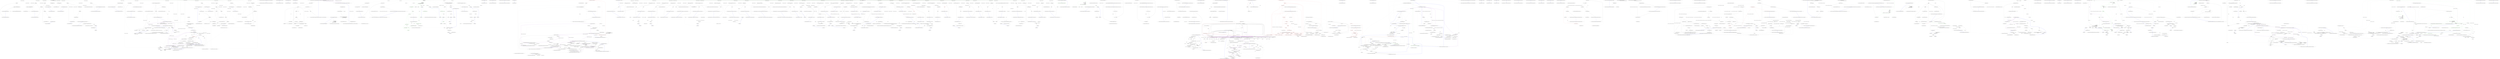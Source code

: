 digraph  {
n41 [label="Ninject.Activation.Caching.ActivationCache", span=""];
n0 [cluster="Ninject.Activation.Caching.ActivationCache.ActivationCache(Ninject.Activation.Caching.ICachePruner)", label="Entry Ninject.Activation.Caching.ActivationCache.ActivationCache(Ninject.Activation.Caching.ICachePruner)", span="39-39"];
n1 [cluster="Ninject.Activation.Caching.ActivationCache.ActivationCache(Ninject.Activation.Caching.ICachePruner)", label="cachePruner.Start(this)", span="41-41"];
n2 [cluster="Ninject.Activation.Caching.ActivationCache.ActivationCache(Ninject.Activation.Caching.ICachePruner)", label="Exit Ninject.Activation.Caching.ActivationCache.ActivationCache(Ninject.Activation.Caching.ICachePruner)", span="39-39"];
n3 [cluster="Ninject.Activation.Caching.ICachePruner.Start(Ninject.Activation.Caching.IPruneable)", label="Entry Ninject.Activation.Caching.ICachePruner.Start(Ninject.Activation.Caching.IPruneable)", span="25-25"];
n4 [cluster="Ninject.Activation.Caching.ActivationCache.Clear()", label="Entry Ninject.Activation.Caching.ActivationCache.Clear()", span="71-71"];
n5 [cluster="Ninject.Activation.Caching.ActivationCache.Clear()", label="this.activatedObjects", span="73-73"];
n6 [cluster="Ninject.Activation.Caching.ActivationCache.Clear()", label="this.activatedObjects.Clear()", span="75-75"];
n7 [cluster="Ninject.Activation.Caching.ActivationCache.Clear()", label="this.deactivatedObjects", span="78-78"];
n10 [cluster="System.Collections.Generic.HashSet<T>.Clear()", label="Entry System.Collections.Generic.HashSet<T>.Clear()", span="0-0"];
n8 [cluster="Ninject.Activation.Caching.ActivationCache.Clear()", label="this.deactivatedObjects.Clear()", span="80-80"];
n9 [cluster="Ninject.Activation.Caching.ActivationCache.Clear()", label="Exit Ninject.Activation.Caching.ActivationCache.Clear()", span="71-71"];
n11 [cluster="Ninject.Activation.Caching.ActivationCache.AddActivatedInstance(object)", label="Entry Ninject.Activation.Caching.ActivationCache.AddActivatedInstance(object)", span="88-88"];
n12 [cluster="Ninject.Activation.Caching.ActivationCache.AddActivatedInstance(object)", label="this.activatedObjects", span="90-90"];
n13 [cluster="Ninject.Activation.Caching.ActivationCache.AddActivatedInstance(object)", label="this.activatedObjects.Add(new ReferenceEqualWeakReference(instance))", span="95-95"];
n14 [cluster="Ninject.Activation.Caching.ActivationCache.AddActivatedInstance(object)", label="Exit Ninject.Activation.Caching.ActivationCache.AddActivatedInstance(object)", span="88-88"];
n15 [cluster="Ninject.Infrastructure.ReferenceEqualWeakReference.ReferenceEqualWeakReference(object)", label="Entry Ninject.Infrastructure.ReferenceEqualWeakReference.ReferenceEqualWeakReference(object)", span="29-29"];
n16 [cluster="System.Collections.Generic.HashSet<T>.Add(T)", label="Entry System.Collections.Generic.HashSet<T>.Add(T)", span="0-0"];
n17 [cluster="Ninject.Activation.Caching.ActivationCache.AddDeactivatedInstance(object)", label="Entry Ninject.Activation.Caching.ActivationCache.AddDeactivatedInstance(object)", span="104-104"];
n18 [cluster="Ninject.Activation.Caching.ActivationCache.AddDeactivatedInstance(object)", label="this.deactivatedObjects", span="106-106"];
n19 [cluster="Ninject.Activation.Caching.ActivationCache.AddDeactivatedInstance(object)", label="this.deactivatedObjects.Add(new ReferenceEqualWeakReference(instance))", span="111-111"];
n20 [cluster="Ninject.Activation.Caching.ActivationCache.AddDeactivatedInstance(object)", label="Exit Ninject.Activation.Caching.ActivationCache.AddDeactivatedInstance(object)", span="104-104"];
n21 [cluster="Ninject.Activation.Caching.ActivationCache.IsActivated(object)", label="Entry Ninject.Activation.Caching.ActivationCache.IsActivated(object)", span="123-123"];
n22 [cluster="Ninject.Activation.Caching.ActivationCache.IsActivated(object)", label="return this.activatedObjects.Contains(instance);", span="128-128"];
n23 [cluster="Ninject.Activation.Caching.ActivationCache.IsActivated(object)", label="Exit Ninject.Activation.Caching.ActivationCache.IsActivated(object)", span="123-123"];
n24 [cluster="System.Collections.Generic.HashSet<T>.Contains(T)", label="Entry System.Collections.Generic.HashSet<T>.Contains(T)", span="0-0"];
n25 [cluster="Ninject.Activation.Caching.ActivationCache.IsDeactivated(object)", label="Entry Ninject.Activation.Caching.ActivationCache.IsDeactivated(object)", span="139-139"];
n26 [cluster="Ninject.Activation.Caching.ActivationCache.IsDeactivated(object)", label="return this.deactivatedObjects.Contains(instance);", span="144-144"];
n27 [cluster="Ninject.Activation.Caching.ActivationCache.IsDeactivated(object)", label="Exit Ninject.Activation.Caching.ActivationCache.IsDeactivated(object)", span="139-139"];
n28 [cluster="Ninject.Activation.Caching.ActivationCache.Prune()", label="Entry Ninject.Activation.Caching.ActivationCache.Prune()", span="151-151"];
n29 [cluster="Ninject.Activation.Caching.ActivationCache.Prune()", label="this.activatedObjects", span="153-153"];
n30 [cluster="Ninject.Activation.Caching.ActivationCache.Prune()", label="RemoveDeadObjects(this.activatedObjects)", span="155-155"];
n31 [cluster="Ninject.Activation.Caching.ActivationCache.Prune()", label="this.deactivatedObjects", span="158-158"];
n34 [cluster="Ninject.Activation.Caching.ActivationCache.RemoveDeadObjects(System.Collections.Generic.HashSet<object>)", label="Entry Ninject.Activation.Caching.ActivationCache.RemoveDeadObjects(System.Collections.Generic.HashSet<object>)", span="182-182"];
n32 [cluster="Ninject.Activation.Caching.ActivationCache.Prune()", label="RemoveDeadObjects(this.deactivatedObjects)", span="160-160"];
n33 [cluster="Ninject.Activation.Caching.ActivationCache.Prune()", label="Exit Ninject.Activation.Caching.ActivationCache.Prune()", span="151-151"];
n35 [cluster="Ninject.Activation.Caching.ActivationCache.RemoveDeadObjects(System.Collections.Generic.HashSet<object>)", label="objects.RemoveWhere(reference => !((ReferenceEqualWeakReference)reference).IsAlive)", span="184-184"];
n36 [cluster="Ninject.Activation.Caching.ActivationCache.RemoveDeadObjects(System.Collections.Generic.HashSet<object>)", label="Exit Ninject.Activation.Caching.ActivationCache.RemoveDeadObjects(System.Collections.Generic.HashSet<object>)", span="182-182"];
n37 [cluster="System.Collections.Generic.HashSet<T>.RemoveWhere(System.Predicate<T>)", label="Entry System.Collections.Generic.HashSet<T>.RemoveWhere(System.Predicate<T>)", span="0-0"];
n38 [cluster="lambda expression", label="Entry lambda expression", span="184-184"];
n39 [cluster="lambda expression", label="!((ReferenceEqualWeakReference)reference).IsAlive", span="184-184"];
n40 [cluster="lambda expression", label="Exit lambda expression", span="184-184"];
m0_6 [cluster="Ninject.ActivationException.ActivationException(System.Runtime.Serialization.SerializationInfo, System.Runtime.Serialization.StreamingContext)", file="ActivationException.cs", label="Entry Ninject.ActivationException.ActivationException(System.Runtime.Serialization.SerializationInfo, System.Runtime.Serialization.StreamingContext)", span="50-50"];
m0_7 [cluster="Ninject.ActivationException.ActivationException(System.Runtime.Serialization.SerializationInfo, System.Runtime.Serialization.StreamingContext)", file="ActivationException.cs", label="Exit Ninject.ActivationException.ActivationException(System.Runtime.Serialization.SerializationInfo, System.Runtime.Serialization.StreamingContext)", span="50-50"];
m0_4 [cluster="Ninject.ActivationException.ActivationException(string, System.Exception)", file="ActivationException.cs", label="Entry Ninject.ActivationException.ActivationException(string, System.Exception)", span="42-42"];
m0_5 [cluster="Ninject.ActivationException.ActivationException(string, System.Exception)", file="ActivationException.cs", label="Exit Ninject.ActivationException.ActivationException(string, System.Exception)", span="42-42"];
m0_2 [cluster="Ninject.ActivationException.ActivationException(string)", file="ActivationException.cs", label="Entry Ninject.ActivationException.ActivationException(string)", span="35-35"];
m0_3 [cluster="Ninject.ActivationException.ActivationException(string)", file="ActivationException.cs", label="Exit Ninject.ActivationException.ActivationException(string)", span="35-35"];
m0_0 [cluster="Ninject.ActivationException.ActivationException()", file="ActivationException.cs", label="Entry Ninject.ActivationException.ActivationException()", span="29-29"];
m0_1 [cluster="Ninject.ActivationException.ActivationException()", file="ActivationException.cs", label="Exit Ninject.ActivationException.ActivationException()", span="29-29"];
m4_9 [cluster="Ninject.Modules.AssemblyNameRetriever.AssemblyChecker.GetAssemblyNames(System.Collections.Generic.IEnumerable<string>, System.Predicate<System.Reflection.Assembly>)", file="AssemblyNameRetriever.cs", label="Entry Ninject.Modules.AssemblyNameRetriever.AssemblyChecker.GetAssemblyNames(System.Collections.Generic.IEnumerable<string>, System.Predicate<System.Reflection.Assembly>)", span="84-84"];
m4_13 [cluster="Ninject.Modules.AssemblyNameRetriever.AssemblyChecker.GetAssemblyNames(System.Collections.Generic.IEnumerable<string>, System.Predicate<System.Reflection.Assembly>)", file="AssemblyNameRetriever.cs", label="var result = new List<AssemblyName>()", span="86-86"];
m4_14 [cluster="Ninject.Modules.AssemblyNameRetriever.AssemblyChecker.GetAssemblyNames(System.Collections.Generic.IEnumerable<string>, System.Predicate<System.Reflection.Assembly>)", file="AssemblyNameRetriever.cs", label=filenames, span="87-87"];
m4_21 [cluster="Ninject.Modules.AssemblyNameRetriever.AssemblyChecker.GetAssemblyNames(System.Collections.Generic.IEnumerable<string>, System.Predicate<System.Reflection.Assembly>)", file="AssemblyNameRetriever.cs", label="filter(assembly)", span="113-113"];
m4_22 [cluster="Ninject.Modules.AssemblyNameRetriever.AssemblyChecker.GetAssemblyNames(System.Collections.Generic.IEnumerable<string>, System.Predicate<System.Reflection.Assembly>)", file="AssemblyNameRetriever.cs", label="result.Add(assembly.GetName(false))", span="115-115"];
m4_23 [cluster="Ninject.Modules.AssemblyNameRetriever.AssemblyChecker.GetAssemblyNames(System.Collections.Generic.IEnumerable<string>, System.Predicate<System.Reflection.Assembly>)", file="AssemblyNameRetriever.cs", label="return result;", span="119-119"];
m4_15 [cluster="Ninject.Modules.AssemblyNameRetriever.AssemblyChecker.GetAssemblyNames(System.Collections.Generic.IEnumerable<string>, System.Predicate<System.Reflection.Assembly>)", file="AssemblyNameRetriever.cs", label="Assembly assembly", span="89-89"];
m4_16 [cluster="Ninject.Modules.AssemblyNameRetriever.AssemblyChecker.GetAssemblyNames(System.Collections.Generic.IEnumerable<string>, System.Predicate<System.Reflection.Assembly>)", file="AssemblyNameRetriever.cs", label="File.Exists(filename)", span="90-90"];
m4_17 [cluster="Ninject.Modules.AssemblyNameRetriever.AssemblyChecker.GetAssemblyNames(System.Collections.Generic.IEnumerable<string>, System.Predicate<System.Reflection.Assembly>)", file="AssemblyNameRetriever.cs", label="assembly = Assembly.LoadFrom(filename)", span="94-94"];
m4_19 [cluster="Ninject.Modules.AssemblyNameRetriever.AssemblyChecker.GetAssemblyNames(System.Collections.Generic.IEnumerable<string>, System.Predicate<System.Reflection.Assembly>)", file="AssemblyNameRetriever.cs", label="assembly = Assembly.Load(filename)", span="105-105"];
m4_18 [cluster="Ninject.Modules.AssemblyNameRetriever.AssemblyChecker.GetAssemblyNames(System.Collections.Generic.IEnumerable<string>, System.Predicate<System.Reflection.Assembly>)", file="AssemblyNameRetriever.cs", label=BadImageFormatException, span="96-96"];
m4_20 [cluster="Ninject.Modules.AssemblyNameRetriever.AssemblyChecker.GetAssemblyNames(System.Collections.Generic.IEnumerable<string>, System.Predicate<System.Reflection.Assembly>)", file="AssemblyNameRetriever.cs", label=FileNotFoundException, span="107-107"];
m4_24 [cluster="Ninject.Modules.AssemblyNameRetriever.AssemblyChecker.GetAssemblyNames(System.Collections.Generic.IEnumerable<string>, System.Predicate<System.Reflection.Assembly>)", file="AssemblyNameRetriever.cs", label="Exit Ninject.Modules.AssemblyNameRetriever.AssemblyChecker.GetAssemblyNames(System.Collections.Generic.IEnumerable<string>, System.Predicate<System.Reflection.Assembly>)", span="84-84"];
m4_25 [cluster="System.Collections.Generic.List<T>.List()", file="AssemblyNameRetriever.cs", label="Entry System.Collections.Generic.List<T>.List()", span="0-0"];
m4_0 [cluster="Ninject.Modules.AssemblyNameRetriever.GetAssemblyNames(System.Collections.Generic.IEnumerable<string>, System.Predicate<System.Reflection.Assembly>)", file="AssemblyNameRetriever.cs", label="Entry Ninject.Modules.AssemblyNameRetriever.GetAssemblyNames(System.Collections.Generic.IEnumerable<string>, System.Predicate<System.Reflection.Assembly>)", span="43-43"];
m4_1 [cluster="Ninject.Modules.AssemblyNameRetriever.GetAssemblyNames(System.Collections.Generic.IEnumerable<string>, System.Predicate<System.Reflection.Assembly>)", file="AssemblyNameRetriever.cs", label="var assemblyCheckerType = typeof(AssemblyChecker)", span="45-45"];
m4_4 [cluster="Ninject.Modules.AssemblyNameRetriever.GetAssemblyNames(System.Collections.Generic.IEnumerable<string>, System.Predicate<System.Reflection.Assembly>)", file="AssemblyNameRetriever.cs", label="return checker.GetAssemblyNames(filenames.ToArray(), filter);", span="53-53"];
m4_2 [cluster="Ninject.Modules.AssemblyNameRetriever.GetAssemblyNames(System.Collections.Generic.IEnumerable<string>, System.Predicate<System.Reflection.Assembly>)", file="AssemblyNameRetriever.cs", label="var temporaryDomain = CreateTemporaryAppDomain()", span="46-46"];
m4_3 [cluster="Ninject.Modules.AssemblyNameRetriever.GetAssemblyNames(System.Collections.Generic.IEnumerable<string>, System.Predicate<System.Reflection.Assembly>)", file="AssemblyNameRetriever.cs", label="var checker = (AssemblyChecker)temporaryDomain.CreateInstanceAndUnwrap(\r\n                    assemblyCheckerType.Assembly.FullName,\r\n                    assemblyCheckerType.FullName ?? string.Empty)", span="49-51"];
m4_5 [cluster="Ninject.Modules.AssemblyNameRetriever.GetAssemblyNames(System.Collections.Generic.IEnumerable<string>, System.Predicate<System.Reflection.Assembly>)", file="AssemblyNameRetriever.cs", label="Exit Ninject.Modules.AssemblyNameRetriever.GetAssemblyNames(System.Collections.Generic.IEnumerable<string>, System.Predicate<System.Reflection.Assembly>)", span="43-43"];
m4_29 [cluster="System.Predicate<T>.Invoke(T)", file="AssemblyNameRetriever.cs", label="Entry System.Predicate<T>.Invoke(T)", span="0-0"];
m4_31 [cluster="System.Collections.Generic.List<T>.Add(T)", file="AssemblyNameRetriever.cs", label="Entry System.Collections.Generic.List<T>.Add(T)", span="0-0"];
m4_6 [cluster="Ninject.Modules.AssemblyNameRetriever.CreateTemporaryAppDomain()", file="AssemblyNameRetriever.cs", label="Entry Ninject.Modules.AssemblyNameRetriever.CreateTemporaryAppDomain()", span="65-65"];
m4_10 [cluster="Ninject.Modules.AssemblyNameRetriever.CreateTemporaryAppDomain()", file="AssemblyNameRetriever.cs", label="return AppDomain.CreateDomain(\r\n                ''NinjectModuleLoader'',\r\n                AppDomain.CurrentDomain.Evidence,\r\n                AppDomain.CurrentDomain.SetupInformation);", span="67-70"];
m4_11 [cluster="Ninject.Modules.AssemblyNameRetriever.CreateTemporaryAppDomain()", file="AssemblyNameRetriever.cs", label="Exit Ninject.Modules.AssemblyNameRetriever.CreateTemporaryAppDomain()", span="65-65"];
m4_27 [cluster="System.Reflection.Assembly.LoadFrom(string)", file="AssemblyNameRetriever.cs", label="Entry System.Reflection.Assembly.LoadFrom(string)", span="0-0"];
m4_7 [cluster="System.AppDomain.CreateInstanceAndUnwrap(string, string)", file="AssemblyNameRetriever.cs", label="Entry System.AppDomain.CreateInstanceAndUnwrap(string, string)", span="0-0"];
m4_8 [cluster="System.Collections.Generic.IEnumerable<TSource>.ToArray<TSource>()", file="AssemblyNameRetriever.cs", label="Entry System.Collections.Generic.IEnumerable<TSource>.ToArray<TSource>()", span="0-0"];
m4_28 [cluster="System.Reflection.Assembly.Load(string)", file="AssemblyNameRetriever.cs", label="Entry System.Reflection.Assembly.Load(string)", span="0-0"];
m4_30 [cluster="System.Reflection.Assembly.GetName(bool)", file="AssemblyNameRetriever.cs", label="Entry System.Reflection.Assembly.GetName(bool)", span="0-0"];
m4_26 [cluster="System.IO.File.Exists(string)", file="AssemblyNameRetriever.cs", label="Entry System.IO.File.Exists(string)", span="0-0"];
m4_12 [cluster="System.AppDomain.CreateDomain(string, System.Security.Policy.Evidence, System.AppDomainSetup)", file="AssemblyNameRetriever.cs", label="Entry System.AppDomain.CreateDomain(string, System.Security.Policy.Evidence, System.AppDomainSetup)", span="0-0"];
m6_44 [cluster="System.Reflection.PropertyInfo.IsPrivate()", file="CompiledModuleLoaderPlugin.cs", label="Entry System.Reflection.PropertyInfo.IsPrivate()", span="108-108"];
m6_20 [cluster="System.Collections.Generic.List<T>.List()", file="CompiledModuleLoaderPlugin.cs", label="Entry System.Collections.Generic.List<T>.List()", span="0-0"];
m6_5 [cluster="Ninject.Selection.Selector.SelectConstructorsForInjection(System.Type)", file="CompiledModuleLoaderPlugin.cs", label="Entry Ninject.Selection.Selector.SelectConstructorsForInjection(System.Type)", span="71-71"];
m6_6 [cluster="Ninject.Selection.Selector.SelectConstructorsForInjection(System.Type)", file="CompiledModuleLoaderPlugin.cs", label="var constructors = type.GetConstructors( Flags )", span="73-73"];
m6_7 [cluster="Ninject.Selection.Selector.SelectConstructorsForInjection(System.Type)", file="CompiledModuleLoaderPlugin.cs", label="return constructors.Length == 0 ? null : constructors;", span="74-74"];
m6_8 [cluster="Ninject.Selection.Selector.SelectConstructorsForInjection(System.Type)", file="CompiledModuleLoaderPlugin.cs", label="Exit Ninject.Selection.Selector.SelectConstructorsForInjection(System.Type)", span="71-71"];
m6_26 [cluster="System.Collections.Generic.List<T>.AddRange(System.Collections.Generic.IEnumerable<T>)", file="CompiledModuleLoaderPlugin.cs", label="Entry System.Collections.Generic.List<T>.AddRange(System.Collections.Generic.IEnumerable<T>)", span="0-0"];
m6_34 [cluster="Unk.Any", file="CompiledModuleLoaderPlugin.cs", label="Entry Unk.Any", span=""];
m6_0 [cluster="Ninject.Selection.Selector.Selector(Ninject.Selection.Heuristics.IConstructorScorer, System.Collections.Generic.IEnumerable<Ninject.Selection.Heuristics.IInjectionHeuristic>)", file="CompiledModuleLoaderPlugin.cs", label="Entry Ninject.Selection.Selector.Selector(Ninject.Selection.Heuristics.IConstructorScorer, System.Collections.Generic.IEnumerable<Ninject.Selection.Heuristics.IInjectionHeuristic>)", span="60-60"];
m6_1 [cluster="Ninject.Selection.Selector.Selector(Ninject.Selection.Heuristics.IConstructorScorer, System.Collections.Generic.IEnumerable<Ninject.Selection.Heuristics.IInjectionHeuristic>)", file="CompiledModuleLoaderPlugin.cs", label="ConstructorScorer = constructorScorer", span="62-62"];
m6_2 [cluster="Ninject.Selection.Selector.Selector(Ninject.Selection.Heuristics.IConstructorScorer, System.Collections.Generic.IEnumerable<Ninject.Selection.Heuristics.IInjectionHeuristic>)", file="CompiledModuleLoaderPlugin.cs", label="InjectionHeuristics = injectionHeuristics.ToList()", span="63-63"];
m6_3 [cluster="Ninject.Selection.Selector.Selector(Ninject.Selection.Heuristics.IConstructorScorer, System.Collections.Generic.IEnumerable<Ninject.Selection.Heuristics.IInjectionHeuristic>)", file="CompiledModuleLoaderPlugin.cs", label="Exit Ninject.Selection.Selector.Selector(Ninject.Selection.Heuristics.IConstructorScorer, System.Collections.Generic.IEnumerable<Ninject.Selection.Heuristics.IInjectionHeuristic>)", span="60-60"];
m6_38 [cluster="Unk.ShouldInject", file="CompiledModuleLoaderPlugin.cs", label="Entry Unk.ShouldInject", span=""];
m6_10 [cluster="Ninject.Selection.Selector.SelectPropertiesForInjection(System.Type)", file="CompiledModuleLoaderPlugin.cs", label="Entry Ninject.Selection.Selector.SelectPropertiesForInjection(System.Type)", span="82-82"];
m6_11 [cluster="Ninject.Selection.Selector.SelectPropertiesForInjection(System.Type)", color=green, community=0, file="CompiledModuleLoaderPlugin.cs", label="1: List<PropertyInfo> properties = new List<PropertyInfo>()", span="84-84"];
m6_12 [cluster="Ninject.Selection.Selector.SelectPropertiesForInjection(System.Type)", color=green, community=0, file="CompiledModuleLoaderPlugin.cs", label="0: properties.AddRange(\r\n                type.GetProperties(this.Flags)\r\n                       .Select(p => p.GetPropertyFromDeclaredType(p, this.Flags))\r\n                       .Where(p => this.InjectionHeuristics.Any(h => h.ShouldInject(p))))", span="85-88"];
m6_16 [cluster="Ninject.Selection.Selector.SelectPropertiesForInjection(System.Type)", file="CompiledModuleLoaderPlugin.cs", label="properties.AddRange(this.GetPrivateProperties(type.BaseType))", span="94-94"];
m6_18 [cluster="Ninject.Selection.Selector.SelectPropertiesForInjection(System.Type)", file="CompiledModuleLoaderPlugin.cs", label="return properties;", span="99-99"];
m6_13 [cluster="Ninject.Selection.Selector.SelectPropertiesForInjection(System.Type)", color=green, community=0, file="CompiledModuleLoaderPlugin.cs", label="1: this.Settings.InjectParentPrivateProperties", span="90-90"];
m6_14 [cluster="Ninject.Selection.Selector.SelectPropertiesForInjection(System.Type)", color=green, community=0, file="CompiledModuleLoaderPlugin.cs", label="1: Type parentType = type.BaseType", span="92-92"];
m6_15 [cluster="Ninject.Selection.Selector.SelectPropertiesForInjection(System.Type)", color=green, community=0, file="CompiledModuleLoaderPlugin.cs", label="0: parentType != null", span="92-92"];
m6_17 [cluster="Ninject.Selection.Selector.SelectPropertiesForInjection(System.Type)", color=green, community=0, file="CompiledModuleLoaderPlugin.cs", label="1: parentType = parentType.BaseType", span="92-92"];
m6_19 [cluster="Ninject.Selection.Selector.SelectPropertiesForInjection(System.Type)", file="CompiledModuleLoaderPlugin.cs", label="Exit Ninject.Selection.Selector.SelectPropertiesForInjection(System.Type)", span="82-82"];
m6_51 [cluster="Ninject.Selection.Selector.SelectMethodsForInjection(System.Type)", file="CompiledModuleLoaderPlugin.cs", label="Entry Ninject.Selection.Selector.SelectMethodsForInjection(System.Type)", span="113-113"];
m6_52 [cluster="Ninject.Selection.Selector.SelectMethodsForInjection(System.Type)", file="CompiledModuleLoaderPlugin.cs", label="return type.GetMethods(Flags).Where(m => InjectionHeuristics.Any(h => h.ShouldInject(m)));", span="115-115"];
m6_53 [cluster="Ninject.Selection.Selector.SelectMethodsForInjection(System.Type)", file="CompiledModuleLoaderPlugin.cs", label="Exit Ninject.Selection.Selector.SelectMethodsForInjection(System.Type)", span="113-113"];
m6_21 [cluster="System.Type.GetProperties(System.Reflection.BindingFlags)", file="CompiledModuleLoaderPlugin.cs", label="Entry System.Type.GetProperties(System.Reflection.BindingFlags)", span="0-0"];
m6_24 [cluster="Unk.AddRange", file="CompiledModuleLoaderPlugin.cs", label="Entry Unk.AddRange", span=""];
m6_25 [cluster="Ninject.Selection.Selector.GetPrivateProperties(System.Type)", file="CompiledModuleLoaderPlugin.cs", label="Entry Ninject.Selection.Selector.GetPrivateProperties(System.Type)", span="102-102"];
m6_39 [cluster="Ninject.Selection.Selector.GetPrivateProperties(System.Type)", file="CompiledModuleLoaderPlugin.cs", label="return type.GetProperties(this.Flags).Where(p => p.DeclaringType == type && p.IsPrivate())\r\n                .Where(p => this.InjectionHeuristics.Any(h => h.ShouldInject(p)));", span="104-105"];
m6_40 [cluster="Ninject.Selection.Selector.GetPrivateProperties(System.Type)", file="CompiledModuleLoaderPlugin.cs", label="Exit Ninject.Selection.Selector.GetPrivateProperties(System.Type)", span="102-102"];
m6_4 [cluster="System.Collections.Generic.IEnumerable<TSource>.ToList<TSource>()", file="CompiledModuleLoaderPlugin.cs", label="Entry System.Collections.Generic.IEnumerable<TSource>.ToList<TSource>()", span="0-0"];
m6_9 [cluster="System.Type.GetConstructors(System.Reflection.BindingFlags)", file="CompiledModuleLoaderPlugin.cs", label="Entry System.Type.GetConstructors(System.Reflection.BindingFlags)", span="0-0"];
m6_61 [cluster="Ninject.Selection.Heuristics.IInjectionHeuristic.ShouldInject(System.Reflection.MemberInfo)", file="CompiledModuleLoaderPlugin.cs", label="Entry Ninject.Selection.Heuristics.IInjectionHeuristic.ShouldInject(System.Reflection.MemberInfo)", span="27-27"];
m6_54 [cluster="System.Type.GetMethods(System.Reflection.BindingFlags)", file="CompiledModuleLoaderPlugin.cs", label="Entry System.Type.GetMethods(System.Reflection.BindingFlags)", span="0-0"];
m6_58 [cluster="lambda expression", file="CompiledModuleLoaderPlugin.cs", label="Entry lambda expression", span="115-115"];
m6_27 [cluster="lambda expression", file="CompiledModuleLoaderPlugin.cs", label="Entry lambda expression", span="87-87"];
m6_31 [cluster="lambda expression", file="CompiledModuleLoaderPlugin.cs", label="Entry lambda expression", span="88-88"];
m6_28 [cluster="lambda expression", color=green, community=0, file="CompiledModuleLoaderPlugin.cs", label="0: p.GetPropertyFromDeclaredType(p, this.Flags)", span="87-87"];
m6_29 [cluster="lambda expression", file="CompiledModuleLoaderPlugin.cs", label="Exit lambda expression", span="87-87"];
m6_32 [cluster="lambda expression", color=green, community=0, file="CompiledModuleLoaderPlugin.cs", label="0: this.InjectionHeuristics.Any(h => h.ShouldInject(p))", span="88-88"];
m6_33 [cluster="lambda expression", file="CompiledModuleLoaderPlugin.cs", label="Exit lambda expression", span="88-88"];
m6_35 [cluster="lambda expression", file="CompiledModuleLoaderPlugin.cs", label="Entry lambda expression", span="88-88"];
m6_36 [cluster="lambda expression", color=green, community=0, file="CompiledModuleLoaderPlugin.cs", label="0: h.ShouldInject(p)", span="88-88"];
m6_37 [cluster="lambda expression", file="CompiledModuleLoaderPlugin.cs", label="Exit lambda expression", span="88-88"];
m6_46 [cluster="lambda expression", file="CompiledModuleLoaderPlugin.cs", label="this.InjectionHeuristics.Any(h => h.ShouldInject(p))", span="105-105"];
m6_56 [cluster="lambda expression", file="CompiledModuleLoaderPlugin.cs", label="InjectionHeuristics.Any(h => h.ShouldInject(m))", span="115-115"];
m6_49 [cluster="lambda expression", file="CompiledModuleLoaderPlugin.cs", label="h.ShouldInject(p)", span="105-105"];
m6_42 [cluster="lambda expression", file="CompiledModuleLoaderPlugin.cs", label="p.DeclaringType == type && p.IsPrivate()", span="104-104"];
m6_41 [cluster="lambda expression", file="CompiledModuleLoaderPlugin.cs", label="Entry lambda expression", span="104-104"];
m6_45 [cluster="lambda expression", file="CompiledModuleLoaderPlugin.cs", label="Entry lambda expression", span="105-105"];
m6_47 [cluster="lambda expression", file="CompiledModuleLoaderPlugin.cs", label="Exit lambda expression", span="105-105"];
m6_48 [cluster="lambda expression", file="CompiledModuleLoaderPlugin.cs", label="Entry lambda expression", span="105-105"];
m6_55 [cluster="lambda expression", file="CompiledModuleLoaderPlugin.cs", label="Entry lambda expression", span="115-115"];
m6_57 [cluster="lambda expression", file="CompiledModuleLoaderPlugin.cs", label="Exit lambda expression", span="115-115"];
m6_50 [cluster="lambda expression", file="CompiledModuleLoaderPlugin.cs", label="Exit lambda expression", span="105-105"];
m6_43 [cluster="lambda expression", file="CompiledModuleLoaderPlugin.cs", label="Exit lambda expression", span="104-104"];
m6_59 [cluster="lambda expression", file="CompiledModuleLoaderPlugin.cs", label="h.ShouldInject(m)", span="115-115"];
m6_60 [cluster="lambda expression", file="CompiledModuleLoaderPlugin.cs", label="Exit lambda expression", span="115-115"];
m6_23 [cluster="Unk.Where", file="CompiledModuleLoaderPlugin.cs", label="Entry Unk.Where", span=""];
m6_30 [cluster="System.Reflection.MemberInfo.GetPropertyFromDeclaredType(System.Reflection.PropertyInfo, System.Reflection.BindingFlags)", file="CompiledModuleLoaderPlugin.cs", label="Entry System.Reflection.MemberInfo.GetPropertyFromDeclaredType(System.Reflection.PropertyInfo, System.Reflection.BindingFlags)", span="87-87"];
m6_22 [cluster="Unk.Select", file="CompiledModuleLoaderPlugin.cs", label="Entry Unk.Select", span=""];
m6_62 [file="CompiledModuleLoaderPlugin.cs", label="Ninject.Selection.Selector", span=""];
m6_63 [file="CompiledModuleLoaderPlugin.cs", label="?", span=""];
m6_65 [file="CompiledModuleLoaderPlugin.cs", label="?", span=""];
m6_64 [file="CompiledModuleLoaderPlugin.cs", label="System.Type", span=""];
m6_66 [file="CompiledModuleLoaderPlugin.cs", label="System.Reflection.MethodInfo", span=""];
m7_48 [cluster="Ninject.Components.ComponentContainer.Get(System.Type)", file="ComponentContainer.cs", label="Entry Ninject.Components.ComponentContainer.Get(System.Type)", span="151-151"];
m7_54 [cluster="Ninject.Components.ComponentContainer.Get(System.Type)", file="ComponentContainer.cs", label="Ensure.ArgumentNotNull(component, ''component'')", span="153-153"];
m7_55 [cluster="Ninject.Components.ComponentContainer.Get(System.Type)", file="ComponentContainer.cs", label="component == typeof(IKernel)", span="155-155"];
m7_57 [cluster="Ninject.Components.ComponentContainer.Get(System.Type)", color=red, community=0, file="ComponentContainer.cs", label="1: component.IsGenericType", span="158-158"];
m7_58 [cluster="Ninject.Components.ComponentContainer.Get(System.Type)", file="ComponentContainer.cs", label="Type gtd = component.GetGenericTypeDefinition()", span="160-160"];
m7_59 [cluster="Ninject.Components.ComponentContainer.Get(System.Type)", file="ComponentContainer.cs", label="Type argument = component.GetGenericArguments()[0]", span="161-161"];
m7_62 [cluster="Ninject.Components.ComponentContainer.Get(System.Type)", file="ComponentContainer.cs", label="Type implementation = _mappings[component].FirstOrDefault()", span="173-173"];
m7_64 [cluster="Ninject.Components.ComponentContainer.Get(System.Type)", file="ComponentContainer.cs", label="throw new InvalidOperationException(ExceptionFormatter.NoSuchComponentRegistered(component));", span="176-176"];
m7_65 [cluster="Ninject.Components.ComponentContainer.Get(System.Type)", file="ComponentContainer.cs", label="return ResolveInstance(component, implementation);", span="178-178"];
m7_56 [cluster="Ninject.Components.ComponentContainer.Get(System.Type)", file="ComponentContainer.cs", label="return Kernel;", span="156-156"];
m7_60 [cluster="Ninject.Components.ComponentContainer.Get(System.Type)", file="ComponentContainer.cs", label="gtd.IsInterface && typeof (IEnumerable<>).IsAssignableFrom(gtd)", span="169-169"];
m7_61 [cluster="Ninject.Components.ComponentContainer.Get(System.Type)", file="ComponentContainer.cs", label="return GetAll(argument).CastSlow(argument);", span="170-170"];
m7_63 [cluster="Ninject.Components.ComponentContainer.Get(System.Type)", file="ComponentContainer.cs", label="implementation == null", span="175-175"];
m7_66 [cluster="Ninject.Components.ComponentContainer.Get(System.Type)", file="ComponentContainer.cs", label="Exit Ninject.Components.ComponentContainer.Get(System.Type)", span="151-151"];
m7_12 [cluster="Ninject.Components.ComponentContainer.Add<TComponent, TImplementation>()", file="ComponentContainer.cs", label="Entry Ninject.Components.ComponentContainer.Add<TComponent, TImplementation>()", span="58-58"];
m7_13 [cluster="Ninject.Components.ComponentContainer.Add<TComponent, TImplementation>()", file="ComponentContainer.cs", label="_mappings.Add(typeof(TComponent), typeof(TImplementation))", span="62-62"];
m7_14 [cluster="Ninject.Components.ComponentContainer.Add<TComponent, TImplementation>()", file="ComponentContainer.cs", label="Exit Ninject.Components.ComponentContainer.Add<TComponent, TImplementation>()", span="58-58"];
m7_15 [cluster="Ninject.Infrastructure.Multimap<K, V>.Add(K, V)", file="ComponentContainer.cs", label="Entry Ninject.Infrastructure.Multimap<K, V>.Add(K, V)", span="64-64"];
m7_52 [cluster="Ninject.Components.ComponentContainer.GetAll(System.Type)", file="ComponentContainer.cs", label="Entry Ninject.Components.ComponentContainer.GetAll(System.Type)", span="186-186"];
m7_75 [cluster="Ninject.Components.ComponentContainer.GetAll(System.Type)", file="ComponentContainer.cs", label="Ensure.ArgumentNotNull(component, ''component'')", span="188-188"];
m7_76 [cluster="Ninject.Components.ComponentContainer.GetAll(System.Type)", file="ComponentContainer.cs", label="return _mappings[component]\r\n                .Select(implementation => ResolveInstance(component, implementation));", span="190-191"];
m7_77 [cluster="Ninject.Components.ComponentContainer.GetAll(System.Type)", file="ComponentContainer.cs", label="Exit Ninject.Components.ComponentContainer.GetAll(System.Type)", span="186-186"];
m7_102 [cluster="System.Collections.Generic.Dictionary<TKey, TValue>.Add(TKey, TValue)", file="ComponentContainer.cs", label="Entry System.Collections.Generic.Dictionary<TKey, TValue>.Add(TKey, TValue)", span="0-0"];
m7_26 [cluster="Ninject.Components.ComponentContainer.Remove<T, TImplementation>()", file="ComponentContainer.cs", label="Entry Ninject.Components.ComponentContainer.Remove<T, TImplementation>()", span="93-93"];
m7_27 [cluster="Ninject.Components.ComponentContainer.Remove<T, TImplementation>()", file="ComponentContainer.cs", label="var implementation = typeof(TImplementation)", span="97-97"];
m7_28 [cluster="Ninject.Components.ComponentContainer.Remove<T, TImplementation>()", file="ComponentContainer.cs", label="_instances.ContainsKey(implementation)", span="98-98"];
m7_29 [cluster="Ninject.Components.ComponentContainer.Remove<T, TImplementation>()", file="ComponentContainer.cs", label="_instances[implementation].Dispose()", span="99-99"];
m7_30 [cluster="Ninject.Components.ComponentContainer.Remove<T, TImplementation>()", file="ComponentContainer.cs", label="_instances.Remove(implementation)", span="101-101"];
m7_31 [cluster="Ninject.Components.ComponentContainer.Remove<T, TImplementation>()", file="ComponentContainer.cs", label="_mappings[typeof(T)].Remove(typeof(TImplementation))", span="103-103"];
m7_32 [cluster="Ninject.Components.ComponentContainer.Remove<T, TImplementation>()", file="ComponentContainer.cs", label="Exit Ninject.Components.ComponentContainer.Remove<T, TImplementation>()", span="93-93"];
m7_85 [cluster="Ninject.Components.ComponentContainer.CreateNewInstance(System.Type, System.Type)", file="ComponentContainer.cs", label="Entry Ninject.Components.ComponentContainer.CreateNewInstance(System.Type, System.Type)", span="200-200"];
m7_86 [cluster="Ninject.Components.ComponentContainer.CreateNewInstance(System.Type, System.Type)", file="ComponentContainer.cs", label="ConstructorInfo constructor = SelectConstructor(component, implementation)", span="202-202"];
m7_90 [cluster="Ninject.Components.ComponentContainer.CreateNewInstance(System.Type, System.Type)", file="ComponentContainer.cs", label="!this.transients.Contains(new KeyValuePair<Type, Type>(component, implementation))", span="210-210"];
m7_91 [cluster="Ninject.Components.ComponentContainer.CreateNewInstance(System.Type, System.Type)", file="ComponentContainer.cs", label="_instances.Add(implementation, instance)", span="212-212"];
m7_87 [cluster="Ninject.Components.ComponentContainer.CreateNewInstance(System.Type, System.Type)", file="ComponentContainer.cs", label="var arguments = constructor.GetParameters().Select(parameter => Get(parameter.ParameterType)).ToArray()", span="203-203"];
m7_88 [cluster="Ninject.Components.ComponentContainer.CreateNewInstance(System.Type, System.Type)", file="ComponentContainer.cs", label="var instance = constructor.Invoke(arguments) as INinjectComponent", span="207-207"];
m7_89 [cluster="Ninject.Components.ComponentContainer.CreateNewInstance(System.Type, System.Type)", file="ComponentContainer.cs", label="instance.Settings = Kernel.Settings", span="208-208"];
m7_92 [cluster="Ninject.Components.ComponentContainer.CreateNewInstance(System.Type, System.Type)", file="ComponentContainer.cs", label="return instance;", span="215-215"];
m7_93 [cluster="Ninject.Components.ComponentContainer.CreateNewInstance(System.Type, System.Type)", file="ComponentContainer.cs", label=TargetInvocationException, span="217-217"];
m7_94 [cluster="Ninject.Components.ComponentContainer.CreateNewInstance(System.Type, System.Type)", file="ComponentContainer.cs", label="ex.RethrowInnerException()", span="219-219"];
m7_95 [cluster="Ninject.Components.ComponentContainer.CreateNewInstance(System.Type, System.Type)", file="ComponentContainer.cs", label="return null;", span="220-220"];
m7_96 [cluster="Ninject.Components.ComponentContainer.CreateNewInstance(System.Type, System.Type)", file="ComponentContainer.cs", label="Exit Ninject.Components.ComponentContainer.CreateNewInstance(System.Type, System.Type)", span="200-200"];
m7_112 [cluster="System.Type.GetConstructors()", file="ComponentContainer.cs", label="Entry System.Type.GetConstructors()", span="0-0"];
m7_53 [cluster="System.Collections.IEnumerable.Cast<TResult>()", file="ComponentContainer.cs", label="Entry System.Collections.IEnumerable.Cast<TResult>()", span="0-0"];
m7_69 [cluster="System.Type.IsAssignableFrom(System.Type)", file="ComponentContainer.cs", label="Entry System.Type.IsAssignableFrom(System.Type)", span="0-0"];
m7_10 [cluster="System.Collections.Generic.Dictionary<TKey, TValue>.Clear()", file="ComponentContainer.cs", label="Entry System.Collections.Generic.Dictionary<TKey, TValue>.Clear()", span="0-0"];
m7_20 [cluster="System.Collections.Generic.KeyValuePair<TKey, TValue>.KeyValuePair(TKey, TValue)", file="ComponentContainer.cs", label="Entry System.Collections.Generic.KeyValuePair<TKey, TValue>.KeyValuePair(TKey, TValue)", span="0-0"];
m7_0 [cluster="Ninject.Components.ComponentContainer.Dispose(bool)", file="ComponentContainer.cs", label="Entry Ninject.Components.ComponentContainer.Dispose(bool)", span="39-39"];
m7_1 [cluster="Ninject.Components.ComponentContainer.Dispose(bool)", file="ComponentContainer.cs", label="disposing && !IsDisposed", span="41-41"];
m7_6 [cluster="Ninject.Components.ComponentContainer.Dispose(bool)", file="ComponentContainer.cs", label="base.Dispose(disposing)", span="50-50"];
m7_2 [cluster="Ninject.Components.ComponentContainer.Dispose(bool)", file="ComponentContainer.cs", label="_instances.Values", span="43-43"];
m7_3 [cluster="Ninject.Components.ComponentContainer.Dispose(bool)", file="ComponentContainer.cs", label="instance.Dispose()", span="44-44"];
m7_4 [cluster="Ninject.Components.ComponentContainer.Dispose(bool)", file="ComponentContainer.cs", label="_mappings.Clear()", span="46-46"];
m7_5 [cluster="Ninject.Components.ComponentContainer.Dispose(bool)", file="ComponentContainer.cs", label="_instances.Clear()", span="47-47"];
m7_7 [cluster="Ninject.Components.ComponentContainer.Dispose(bool)", file="ComponentContainer.cs", label="Exit Ninject.Components.ComponentContainer.Dispose(bool)", span="39-39"];
m7_33 [cluster="System.Collections.Generic.Dictionary<TKey, TValue>.ContainsKey(TKey)", file="ComponentContainer.cs", label="Entry System.Collections.Generic.Dictionary<TKey, TValue>.ContainsKey(TKey)", span="0-0"];
m7_73 [cluster="Ninject.Infrastructure.Introspection.ExceptionFormatter.NoSuchComponentRegistered(System.Type)", file="ComponentContainer.cs", label="Entry Ninject.Infrastructure.Introspection.ExceptionFormatter.NoSuchComponentRegistered(System.Type)", span="258-258"];
m7_71 [cluster="System.Collections.Generic.IEnumerable<TSource>.FirstOrDefault<TSource>()", file="ComponentContainer.cs", label="Entry System.Collections.Generic.IEnumerable<TSource>.FirstOrDefault<TSource>()", span="0-0"];
m7_16 [cluster="Ninject.Components.ComponentContainer.AddTransient<TComponent, TImplementation>()", file="ComponentContainer.cs", label="Entry Ninject.Components.ComponentContainer.AddTransient<TComponent, TImplementation>()", span="70-70"];
m7_17 [cluster="Ninject.Components.ComponentContainer.AddTransient<TComponent, TImplementation>()", file="ComponentContainer.cs", label="this.Add<TComponent, TImplementation>()", span="74-74"];
m7_18 [cluster="Ninject.Components.ComponentContainer.AddTransient<TComponent, TImplementation>()", file="ComponentContainer.cs", label="this.transients.Add(new KeyValuePair<Type, Type>(typeof(TComponent), typeof(TImplementation)))", span="75-75"];
m7_19 [cluster="Ninject.Components.ComponentContainer.AddTransient<TComponent, TImplementation>()", file="ComponentContainer.cs", label="Exit Ninject.Components.ComponentContainer.AddTransient<TComponent, TImplementation>()", span="70-70"];
m7_70 [cluster="System.Collections.IEnumerable.CastSlow(System.Type)", file="ComponentContainer.cs", label="Entry System.Collections.IEnumerable.CastSlow(System.Type)", span="19-19"];
m7_97 [cluster="Ninject.Components.ComponentContainer.SelectConstructor(System.Type, System.Type)", file="ComponentContainer.cs", label="Entry Ninject.Components.ComponentContainer.SelectConstructor(System.Type, System.Type)", span="224-224"];
m7_107 [cluster="Ninject.Components.ComponentContainer.SelectConstructor(System.Type, System.Type)", file="ComponentContainer.cs", label="var constructor = implementation.GetConstructors().OrderByDescending(c => c.GetParameters().Length).FirstOrDefault()", span="226-226"];
m7_109 [cluster="Ninject.Components.ComponentContainer.SelectConstructor(System.Type, System.Type)", file="ComponentContainer.cs", label="throw new InvalidOperationException(ExceptionFormatter.NoConstructorsAvailableForComponent(component, implementation));", span="229-229"];
m7_108 [cluster="Ninject.Components.ComponentContainer.SelectConstructor(System.Type, System.Type)", file="ComponentContainer.cs", label="constructor == null", span="228-228"];
m7_110 [cluster="Ninject.Components.ComponentContainer.SelectConstructor(System.Type, System.Type)", file="ComponentContainer.cs", label="return constructor;", span="231-231"];
m7_111 [cluster="Ninject.Components.ComponentContainer.SelectConstructor(System.Type, System.Type)", file="ComponentContainer.cs", label="Exit Ninject.Components.ComponentContainer.SelectConstructor(System.Type, System.Type)", span="224-224"];
m7_99 [cluster="Unk.ToArray", file="ComponentContainer.cs", label="Entry Unk.ToArray", span=""];
m7_43 [cluster="Ninject.Infrastructure.Ensure.ArgumentNotNull(object, string)", file="ComponentContainer.cs", label="Entry Ninject.Infrastructure.Ensure.ArgumentNotNull(object, string)", span="17-17"];
m7_72 [cluster="System.InvalidOperationException.InvalidOperationException(string)", file="ComponentContainer.cs", label="Entry System.InvalidOperationException.InvalidOperationException(string)", span="0-0"];
m7_11 [cluster="Ninject.Infrastructure.Disposal.DisposableObject.Dispose(bool)", file="ComponentContainer.cs", label="Entry Ninject.Infrastructure.Disposal.DisposableObject.Dispose(bool)", span="37-37"];
m7_100 [cluster="Unk.Invoke", file="ComponentContainer.cs", label="Entry Unk.Invoke", span=""];
m7_114 [cluster="Ninject.Infrastructure.Introspection.ExceptionFormatter.NoConstructorsAvailableForComponent(System.Type, System.Type)", file="ComponentContainer.cs", label="Entry Ninject.Infrastructure.Introspection.ExceptionFormatter.NoConstructorsAvailableForComponent(System.Type, System.Type)", span="238-238"];
m7_49 [cluster="Ninject.Components.ComponentContainer.GetAll<T>()", file="ComponentContainer.cs", label="Entry Ninject.Components.ComponentContainer.GetAll<T>()", span="140-140"];
m7_50 [cluster="Ninject.Components.ComponentContainer.GetAll<T>()", file="ComponentContainer.cs", label="return GetAll(typeof(T)).Cast<T>();", span="143-143"];
m7_51 [cluster="Ninject.Components.ComponentContainer.GetAll<T>()", file="ComponentContainer.cs", label="Exit Ninject.Components.ComponentContainer.GetAll<T>()", span="140-140"];
m7_68 [cluster="System.Type.GetGenericArguments()", file="ComponentContainer.cs", label="Entry System.Type.GetGenericArguments()", span="0-0"];
m7_9 [cluster="Ninject.Infrastructure.Multimap<K, V>.Clear()", file="ComponentContainer.cs", label="Entry Ninject.Infrastructure.Multimap<K, V>.Clear()", span="103-103"];
m7_115 [cluster="lambda expression", file="ComponentContainer.cs", label="Entry lambda expression", span="226-226"];
m7_80 [cluster="lambda expression", file="ComponentContainer.cs", label="ResolveInstance(component, implementation)", span="191-191"];
m7_79 [cluster="lambda expression", file="ComponentContainer.cs", label="Entry lambda expression", span="191-191"];
m7_81 [cluster="lambda expression", file="ComponentContainer.cs", label="Exit lambda expression", span="191-191"];
m7_104 [cluster="lambda expression", file="ComponentContainer.cs", label="Entry lambda expression", span="203-203"];
m7_105 [cluster="lambda expression", file="ComponentContainer.cs", label="Get(parameter.ParameterType)", span="203-203"];
m7_106 [cluster="lambda expression", file="ComponentContainer.cs", label="Exit lambda expression", span="203-203"];
m7_116 [cluster="lambda expression", file="ComponentContainer.cs", label="c.GetParameters().Length", span="226-226"];
m7_117 [cluster="lambda expression", file="ComponentContainer.cs", label="Exit lambda expression", span="226-226"];
m7_113 [cluster="System.Collections.Generic.IEnumerable<TSource>.OrderByDescending<TSource, TKey>(System.Func<TSource, TKey>)", file="ComponentContainer.cs", label="Entry System.Collections.Generic.IEnumerable<TSource>.OrderByDescending<TSource, TKey>(System.Func<TSource, TKey>)", span="0-0"];
m7_78 [cluster="Unk.Select", file="ComponentContainer.cs", label="Entry Unk.Select", span=""];
m7_44 [cluster="Ninject.Infrastructure.Multimap<K, V>.RemoveAll(K)", file="ComponentContainer.cs", label="Entry Ninject.Infrastructure.Multimap<K, V>.RemoveAll(K)", span="94-94"];
m7_35 [cluster="System.Collections.Generic.ICollection<T>.Remove(T)", file="ComponentContainer.cs", label="Entry System.Collections.Generic.ICollection<T>.Remove(T)", span="0-0"];
m7_22 [cluster="Ninject.Components.ComponentContainer.RemoveAll<T>()", file="ComponentContainer.cs", label="Entry Ninject.Components.ComponentContainer.RemoveAll<T>()", span="82-82"];
m7_23 [cluster="Ninject.Components.ComponentContainer.RemoveAll<T>()", file="ComponentContainer.cs", label="RemoveAll(typeof(T))", span="85-85"];
m7_24 [cluster="Ninject.Components.ComponentContainer.RemoveAll<T>()", file="ComponentContainer.cs", label="Exit Ninject.Components.ComponentContainer.RemoveAll<T>()", span="82-82"];
m7_103 [cluster="System.Reflection.TargetInvocationException.RethrowInnerException()", file="ComponentContainer.cs", label="Entry System.Reflection.TargetInvocationException.RethrowInnerException()", span="18-18"];
m7_67 [cluster="System.Type.GetGenericTypeDefinition()", file="ComponentContainer.cs", label="Entry System.Type.GetGenericTypeDefinition()", span="0-0"];
m7_74 [cluster="Ninject.Components.ComponentContainer.ResolveInstance(System.Type, System.Type)", file="ComponentContainer.cs", label="Entry Ninject.Components.ComponentContainer.ResolveInstance(System.Type, System.Type)", span="194-194"];
m7_82 [cluster="Ninject.Components.ComponentContainer.ResolveInstance(System.Type, System.Type)", file="ComponentContainer.cs", label=_instances, span="196-196"];
m7_83 [cluster="Ninject.Components.ComponentContainer.ResolveInstance(System.Type, System.Type)", file="ComponentContainer.cs", label="return _instances.ContainsKey(implementation) ? _instances[implementation] : CreateNewInstance(component, implementation);", span="197-197"];
m7_84 [cluster="Ninject.Components.ComponentContainer.ResolveInstance(System.Type, System.Type)", file="ComponentContainer.cs", label="Exit Ninject.Components.ComponentContainer.ResolveInstance(System.Type, System.Type)", span="194-194"];
m7_34 [cluster="System.Collections.Generic.Dictionary<TKey, TValue>.Remove(TKey)", file="ComponentContainer.cs", label="Entry System.Collections.Generic.Dictionary<TKey, TValue>.Remove(TKey)", span="0-0"];
m7_8 [cluster="System.IDisposable.Dispose()", file="ComponentContainer.cs", label="Entry System.IDisposable.Dispose()", span="0-0"];
m7_25 [cluster="Ninject.Components.ComponentContainer.RemoveAll(System.Type)", file="ComponentContainer.cs", label="Entry Ninject.Components.ComponentContainer.RemoveAll(System.Type)", span="109-109"];
m7_36 [cluster="Ninject.Components.ComponentContainer.RemoveAll(System.Type)", file="ComponentContainer.cs", label="Ensure.ArgumentNotNull(component, ''component'')", span="111-111"];
m7_37 [cluster="Ninject.Components.ComponentContainer.RemoveAll(System.Type)", file="ComponentContainer.cs", label="_mappings[component]", span="113-113"];
m7_41 [cluster="Ninject.Components.ComponentContainer.RemoveAll(System.Type)", file="ComponentContainer.cs", label="_mappings.RemoveAll(component)", span="121-121"];
m7_38 [cluster="Ninject.Components.ComponentContainer.RemoveAll(System.Type)", file="ComponentContainer.cs", label="_instances.ContainsKey(implementation)", span="115-115"];
m7_39 [cluster="Ninject.Components.ComponentContainer.RemoveAll(System.Type)", file="ComponentContainer.cs", label="_instances[implementation].Dispose()", span="116-116"];
m7_40 [cluster="Ninject.Components.ComponentContainer.RemoveAll(System.Type)", file="ComponentContainer.cs", label="_instances.Remove(implementation)", span="118-118"];
m7_42 [cluster="Ninject.Components.ComponentContainer.RemoveAll(System.Type)", file="ComponentContainer.cs", label="Exit Ninject.Components.ComponentContainer.RemoveAll(System.Type)", span="109-109"];
m7_98 [cluster="System.Reflection.MethodBase.GetParameters()", file="ComponentContainer.cs", label="Entry System.Reflection.MethodBase.GetParameters()", span="0-0"];
m7_45 [cluster="Ninject.Components.ComponentContainer.Get<T>()", file="ComponentContainer.cs", label="Entry Ninject.Components.ComponentContainer.Get<T>()", span="129-129"];
m7_46 [cluster="Ninject.Components.ComponentContainer.Get<T>()", file="ComponentContainer.cs", label="return (T) Get(typeof(T));", span="132-132"];
m7_47 [cluster="Ninject.Components.ComponentContainer.Get<T>()", file="ComponentContainer.cs", label="Exit Ninject.Components.ComponentContainer.Get<T>()", span="129-129"];
m7_21 [cluster="System.Collections.Generic.HashSet<T>.Add(T)", file="ComponentContainer.cs", label="Entry System.Collections.Generic.HashSet<T>.Add(T)", span="0-0"];
m7_118 [file="ComponentContainer.cs", label="Ninject.Components.ComponentContainer", span=""];
m7_119 [file="ComponentContainer.cs", label="System.Type", span=""];
m8_0 [cluster="Ninject.Syntax.IBindingNamedSyntax<T>.Named(string)", file="Context.cs", label="Entry Ninject.Syntax.IBindingNamedSyntax<T>.Named(string)", span="37-37"];
m8_1 [cluster="Ninject.Syntax.IBindingNamedSyntax<T>.Named(string)", file="Context.cs", label="Exit Ninject.Syntax.IBindingNamedSyntax<T>.Named(string)", span="37-37"];
m9_0 [cluster="Ninject.Activation.IRequest.Matches(Ninject.Planning.Bindings.IBinding)", file="DisposableObject.cs", label="Entry Ninject.Activation.IRequest.Matches(Ninject.Planning.Bindings.IBinding)", span="83-83"];
m9_1 [cluster="Ninject.Activation.IRequest.Matches(Ninject.Planning.Bindings.IBinding)", file="DisposableObject.cs", label="Exit Ninject.Activation.IRequest.Matches(Ninject.Planning.Bindings.IBinding)", span="83-83"];
m9_4 [cluster="Ninject.Activation.IRequest.CreateChild(System.Type, Ninject.Activation.IContext, Ninject.Planning.Targets.ITarget)", file="DisposableObject.cs", label="Entry Ninject.Activation.IRequest.CreateChild(System.Type, Ninject.Activation.IContext, Ninject.Planning.Targets.ITarget)", span="98-98"];
m9_5 [cluster="Ninject.Activation.IRequest.CreateChild(System.Type, Ninject.Activation.IContext, Ninject.Planning.Targets.ITarget)", file="DisposableObject.cs", label="Exit Ninject.Activation.IRequest.CreateChild(System.Type, Ninject.Activation.IContext, Ninject.Planning.Targets.ITarget)", span="98-98"];
m9_2 [cluster="Ninject.Activation.IRequest.GetScope()", file="DisposableObject.cs", label="Entry Ninject.Activation.IRequest.GetScope()", span="89-89"];
m9_3 [cluster="Ninject.Activation.IRequest.GetScope()", file="DisposableObject.cs", label="Exit Ninject.Activation.IRequest.GetScope()", span="89-89"];
m10_31 [cluster="System.Reflection.PropertyInfo.GetSetMethod(bool)", file="DynamicMethodInjectorFactory.cs", label="Entry System.Reflection.PropertyInfo.GetSetMethod(bool)", span="0-0"];
m10_33 [cluster="Ninject.Injection.DynamicMethodInjectorFactory.Create(System.Reflection.MethodInfo)", file="DynamicMethodInjectorFactory.cs", label="Entry Ninject.Injection.DynamicMethodInjectorFactory.Create(System.Reflection.MethodInfo)", span="88-88"];
m10_34 [cluster="Ninject.Injection.DynamicMethodInjectorFactory.Create(System.Reflection.MethodInfo)", file="DynamicMethodInjectorFactory.cs", label="var dynamicMethod = new DynamicMethod(GetAnonymousMethodName(), typeof(void), new[] { typeof(object), typeof(object[]) }, true)", span="93-93"];
m10_37 [cluster="Ninject.Injection.DynamicMethodInjectorFactory.Create(System.Reflection.MethodInfo)", file="DynamicMethodInjectorFactory.cs", label="EmitUnboxOrCast(il, method.DeclaringType)", span="99-99"];
m10_38 [cluster="Ninject.Injection.DynamicMethodInjectorFactory.Create(System.Reflection.MethodInfo)", file="DynamicMethodInjectorFactory.cs", label="EmitLoadMethodArguments(il, method)", span="101-101"];
m10_39 [cluster="Ninject.Injection.DynamicMethodInjectorFactory.Create(System.Reflection.MethodInfo)", file="DynamicMethodInjectorFactory.cs", label="EmitMethodCall(il, method)", span="102-102"];
m10_40 [cluster="Ninject.Injection.DynamicMethodInjectorFactory.Create(System.Reflection.MethodInfo)", file="DynamicMethodInjectorFactory.cs", label="method.ReturnType != typeof(void)", span="104-104"];
m10_35 [cluster="Ninject.Injection.DynamicMethodInjectorFactory.Create(System.Reflection.MethodInfo)", file="DynamicMethodInjectorFactory.cs", label="ILGenerator il = dynamicMethod.GetILGenerator()", span="96-96"];
m10_43 [cluster="Ninject.Injection.DynamicMethodInjectorFactory.Create(System.Reflection.MethodInfo)", file="DynamicMethodInjectorFactory.cs", label="return (MethodInjector) dynamicMethod.CreateDelegate(typeof(MethodInjector));", span="109-109"];
m10_36 [cluster="Ninject.Injection.DynamicMethodInjectorFactory.Create(System.Reflection.MethodInfo)", file="DynamicMethodInjectorFactory.cs", label="il.Emit(OpCodes.Ldarg_0)", span="98-98"];
m10_41 [cluster="Ninject.Injection.DynamicMethodInjectorFactory.Create(System.Reflection.MethodInfo)", file="DynamicMethodInjectorFactory.cs", label="il.Emit(OpCodes.Pop)", span="105-105"];
m10_42 [cluster="Ninject.Injection.DynamicMethodInjectorFactory.Create(System.Reflection.MethodInfo)", file="DynamicMethodInjectorFactory.cs", label="il.Emit(OpCodes.Ret)", span="107-107"];
m10_44 [cluster="Ninject.Injection.DynamicMethodInjectorFactory.Create(System.Reflection.MethodInfo)", file="DynamicMethodInjectorFactory.cs", label="Exit Ninject.Injection.DynamicMethodInjectorFactory.Create(System.Reflection.MethodInfo)", span="88-88"];
m10_66 [cluster="System.Guid.NewGuid()", file="DynamicMethodInjectorFactory.cs", label="Entry System.Guid.NewGuid()", span="0-0"];
m10_67 [cluster="System.Guid.ToString(string)", file="DynamicMethodInjectorFactory.cs", label="Entry System.Guid.ToString(string)", span="0-0"];
m10_12 [cluster="System.Reflection.Emit.DynamicMethod.GetILGenerator()", file="DynamicMethodInjectorFactory.cs", label="Entry System.Reflection.Emit.DynamicMethod.GetILGenerator()", span="0-0"];
m10_13 [cluster="Ninject.Injection.DynamicMethodInjectorFactory.EmitLoadMethodArguments(System.Reflection.Emit.ILGenerator, System.Reflection.MethodBase)", file="DynamicMethodInjectorFactory.cs", label="Entry Ninject.Injection.DynamicMethodInjectorFactory.EmitLoadMethodArguments(System.Reflection.Emit.ILGenerator, System.Reflection.MethodBase)", span="112-112"];
m10_45 [cluster="Ninject.Injection.DynamicMethodInjectorFactory.EmitLoadMethodArguments(System.Reflection.Emit.ILGenerator, System.Reflection.MethodBase)", file="DynamicMethodInjectorFactory.cs", label="ParameterInfo[] parameters = targetMethod.GetParameters()", span="114-114"];
m10_46 [cluster="Ninject.Injection.DynamicMethodInjectorFactory.EmitLoadMethodArguments(System.Reflection.Emit.ILGenerator, System.Reflection.MethodBase)", file="DynamicMethodInjectorFactory.cs", label="OpCode ldargOpcode = targetMethod is ConstructorInfo ? OpCodes.Ldarg_0 : OpCodes.Ldarg_1", span="115-115"];
m10_49 [cluster="Ninject.Injection.DynamicMethodInjectorFactory.EmitLoadMethodArguments(System.Reflection.Emit.ILGenerator, System.Reflection.MethodBase)", file="DynamicMethodInjectorFactory.cs", label="il.Emit(ldargOpcode)", span="119-119"];
m10_50 [cluster="Ninject.Injection.DynamicMethodInjectorFactory.EmitLoadMethodArguments(System.Reflection.Emit.ILGenerator, System.Reflection.MethodBase)", file="DynamicMethodInjectorFactory.cs", label="il.Emit(OpCodes.Ldc_I4, idx)", span="120-120"];
m10_51 [cluster="Ninject.Injection.DynamicMethodInjectorFactory.EmitLoadMethodArguments(System.Reflection.Emit.ILGenerator, System.Reflection.MethodBase)", file="DynamicMethodInjectorFactory.cs", label="il.Emit(OpCodes.Ldelem_Ref)", span="121-121"];
m10_52 [cluster="Ninject.Injection.DynamicMethodInjectorFactory.EmitLoadMethodArguments(System.Reflection.Emit.ILGenerator, System.Reflection.MethodBase)", file="DynamicMethodInjectorFactory.cs", label="EmitUnboxOrCast(il, parameters[idx].ParameterType)", span="123-123"];
m10_48 [cluster="Ninject.Injection.DynamicMethodInjectorFactory.EmitLoadMethodArguments(System.Reflection.Emit.ILGenerator, System.Reflection.MethodBase)", file="DynamicMethodInjectorFactory.cs", label="idx < parameters.Length", span="117-117"];
m10_47 [cluster="Ninject.Injection.DynamicMethodInjectorFactory.EmitLoadMethodArguments(System.Reflection.Emit.ILGenerator, System.Reflection.MethodBase)", file="DynamicMethodInjectorFactory.cs", label="int idx = 0", span="117-117"];
m10_53 [cluster="Ninject.Injection.DynamicMethodInjectorFactory.EmitLoadMethodArguments(System.Reflection.Emit.ILGenerator, System.Reflection.MethodBase)", file="DynamicMethodInjectorFactory.cs", label="idx++", span="117-117"];
m10_54 [cluster="Ninject.Injection.DynamicMethodInjectorFactory.EmitLoadMethodArguments(System.Reflection.Emit.ILGenerator, System.Reflection.MethodBase)", file="DynamicMethodInjectorFactory.cs", label="Exit Ninject.Injection.DynamicMethodInjectorFactory.EmitLoadMethodArguments(System.Reflection.Emit.ILGenerator, System.Reflection.MethodBase)", span="112-112"];
m10_18 [cluster="Ninject.Injection.DynamicMethodInjectorFactory.Create(System.Reflection.PropertyInfo)", file="DynamicMethodInjectorFactory.cs", label="Entry Ninject.Injection.DynamicMethodInjectorFactory.Create(System.Reflection.PropertyInfo)", span="55-55"];
m10_19 [cluster="Ninject.Injection.DynamicMethodInjectorFactory.Create(System.Reflection.PropertyInfo)", file="DynamicMethodInjectorFactory.cs", label="var dynamicMethod = new DynamicMethod(GetAnonymousMethodName(), typeof(void), new[] { typeof(object), typeof(object) }, true)", span="60-60"];
m10_22 [cluster="Ninject.Injection.DynamicMethodInjectorFactory.Create(System.Reflection.PropertyInfo)", file="DynamicMethodInjectorFactory.cs", label="EmitUnboxOrCast(il, property.DeclaringType)", span="66-66"];
m10_24 [cluster="Ninject.Injection.DynamicMethodInjectorFactory.Create(System.Reflection.PropertyInfo)", file="DynamicMethodInjectorFactory.cs", label="EmitUnboxOrCast(il, property.PropertyType)", span="69-69"];
m10_26 [cluster="Ninject.Injection.DynamicMethodInjectorFactory.Create(System.Reflection.PropertyInfo)", color=red, community=0, file="DynamicMethodInjectorFactory.cs", label="1: EmitMethodCall(il, property.GetSetMethod(injectNonPublic))", span="77-77"];
m10_20 [cluster="Ninject.Injection.DynamicMethodInjectorFactory.Create(System.Reflection.PropertyInfo)", file="DynamicMethodInjectorFactory.cs", label="ILGenerator il = dynamicMethod.GetILGenerator()", span="63-63"];
m10_28 [cluster="Ninject.Injection.DynamicMethodInjectorFactory.Create(System.Reflection.PropertyInfo)", file="DynamicMethodInjectorFactory.cs", label="return (PropertyInjector) dynamicMethod.CreateDelegate(typeof(PropertyInjector));", span="80-80"];
m10_21 [cluster="Ninject.Injection.DynamicMethodInjectorFactory.Create(System.Reflection.PropertyInfo)", file="DynamicMethodInjectorFactory.cs", label="il.Emit(OpCodes.Ldarg_0)", span="65-65"];
m10_23 [cluster="Ninject.Injection.DynamicMethodInjectorFactory.Create(System.Reflection.PropertyInfo)", file="DynamicMethodInjectorFactory.cs", label="il.Emit(OpCodes.Ldarg_1)", span="68-68"];
m10_27 [cluster="Ninject.Injection.DynamicMethodInjectorFactory.Create(System.Reflection.PropertyInfo)", file="DynamicMethodInjectorFactory.cs", label="il.Emit(OpCodes.Ret)", span="78-78"];
m10_25 [cluster="Ninject.Injection.DynamicMethodInjectorFactory.Create(System.Reflection.PropertyInfo)", file="DynamicMethodInjectorFactory.cs", label="bool injectNonPublic = Settings.InjectNonPublic", span="72-72"];
m10_29 [cluster="Ninject.Injection.DynamicMethodInjectorFactory.Create(System.Reflection.PropertyInfo)", file="DynamicMethodInjectorFactory.cs", label="Exit Ninject.Injection.DynamicMethodInjectorFactory.Create(System.Reflection.PropertyInfo)", span="55-55"];
m10_0 [cluster="Ninject.Injection.DynamicMethodInjectorFactory.Create(System.Reflection.ConstructorInfo)", file="DynamicMethodInjectorFactory.cs", label="Entry Ninject.Injection.DynamicMethodInjectorFactory.Create(System.Reflection.ConstructorInfo)", span="29-29"];
m10_1 [cluster="Ninject.Injection.DynamicMethodInjectorFactory.Create(System.Reflection.ConstructorInfo)", file="DynamicMethodInjectorFactory.cs", label="var dynamicMethod = new DynamicMethod(GetAnonymousMethodName(), typeof(object), new[] { typeof(object[]) }, true)", span="34-34"];
m10_3 [cluster="Ninject.Injection.DynamicMethodInjectorFactory.Create(System.Reflection.ConstructorInfo)", file="DynamicMethodInjectorFactory.cs", label="EmitLoadMethodArguments(il, constructor)", span="39-39"];
m10_4 [cluster="Ninject.Injection.DynamicMethodInjectorFactory.Create(System.Reflection.ConstructorInfo)", file="DynamicMethodInjectorFactory.cs", label="il.Emit(OpCodes.Newobj, constructor)", span="40-40"];
m10_5 [cluster="Ninject.Injection.DynamicMethodInjectorFactory.Create(System.Reflection.ConstructorInfo)", file="DynamicMethodInjectorFactory.cs", label="constructor.ReflectedType.IsValueType", span="42-42"];
m10_6 [cluster="Ninject.Injection.DynamicMethodInjectorFactory.Create(System.Reflection.ConstructorInfo)", file="DynamicMethodInjectorFactory.cs", label="il.Emit(OpCodes.Box, constructor.ReflectedType)", span="43-43"];
m10_2 [cluster="Ninject.Injection.DynamicMethodInjectorFactory.Create(System.Reflection.ConstructorInfo)", file="DynamicMethodInjectorFactory.cs", label="ILGenerator il = dynamicMethod.GetILGenerator()", span="37-37"];
m10_8 [cluster="Ninject.Injection.DynamicMethodInjectorFactory.Create(System.Reflection.ConstructorInfo)", file="DynamicMethodInjectorFactory.cs", label="return (ConstructorInjector) dynamicMethod.CreateDelegate(typeof(ConstructorInjector));", span="47-47"];
m10_7 [cluster="Ninject.Injection.DynamicMethodInjectorFactory.Create(System.Reflection.ConstructorInfo)", file="DynamicMethodInjectorFactory.cs", label="il.Emit(OpCodes.Ret)", span="45-45"];
m10_9 [cluster="Ninject.Injection.DynamicMethodInjectorFactory.Create(System.Reflection.ConstructorInfo)", file="DynamicMethodInjectorFactory.cs", label="Exit Ninject.Injection.DynamicMethodInjectorFactory.Create(System.Reflection.ConstructorInfo)", span="29-29"];
m10_15 [cluster="System.Reflection.Emit.ILGenerator.Emit(System.Reflection.Emit.OpCode, System.Type)", file="DynamicMethodInjectorFactory.cs", label="Entry System.Reflection.Emit.ILGenerator.Emit(System.Reflection.Emit.OpCode, System.Type)", span="0-0"];
m10_56 [cluster="System.Reflection.Emit.ILGenerator.Emit(System.Reflection.Emit.OpCode, int)", file="DynamicMethodInjectorFactory.cs", label="Entry System.Reflection.Emit.ILGenerator.Emit(System.Reflection.Emit.OpCode, int)", span="0-0"];
m10_10 [cluster="System.Reflection.Emit.DynamicMethod.DynamicMethod(string, System.Type, System.Type[], bool)", file="DynamicMethodInjectorFactory.cs", label="Entry System.Reflection.Emit.DynamicMethod.DynamicMethod(string, System.Type, System.Type[], bool)", span="0-0"];
m10_17 [cluster="System.Reflection.Emit.DynamicMethod.CreateDelegate(System.Type)", file="DynamicMethodInjectorFactory.cs", label="Entry System.Reflection.Emit.DynamicMethod.CreateDelegate(System.Type)", span="0-0"];
m10_11 [cluster="Ninject.Injection.DynamicMethodInjectorFactory.GetAnonymousMethodName()", file="DynamicMethodInjectorFactory.cs", label="Entry Ninject.Injection.DynamicMethodInjectorFactory.GetAnonymousMethodName()", span="139-139"];
m10_64 [cluster="Ninject.Injection.DynamicMethodInjectorFactory.GetAnonymousMethodName()", file="DynamicMethodInjectorFactory.cs", label="return ''DynamicInjector'' + Guid.NewGuid().ToString(''N'');", span="141-141"];
m10_65 [cluster="Ninject.Injection.DynamicMethodInjectorFactory.GetAnonymousMethodName()", file="DynamicMethodInjectorFactory.cs", label="Exit Ninject.Injection.DynamicMethodInjectorFactory.GetAnonymousMethodName()", span="139-139"];
m10_32 [cluster="Ninject.Injection.DynamicMethodInjectorFactory.EmitMethodCall(System.Reflection.Emit.ILGenerator, System.Reflection.MethodInfo)", file="DynamicMethodInjectorFactory.cs", label="Entry Ninject.Injection.DynamicMethodInjectorFactory.EmitMethodCall(System.Reflection.Emit.ILGenerator, System.Reflection.MethodInfo)", span="127-127"];
m10_57 [cluster="Ninject.Injection.DynamicMethodInjectorFactory.EmitMethodCall(System.Reflection.Emit.ILGenerator, System.Reflection.MethodInfo)", file="DynamicMethodInjectorFactory.cs", label="OpCode opCode = method.IsFinal ? OpCodes.Call : OpCodes.Callvirt", span="129-129"];
m10_58 [cluster="Ninject.Injection.DynamicMethodInjectorFactory.EmitMethodCall(System.Reflection.Emit.ILGenerator, System.Reflection.MethodInfo)", file="DynamicMethodInjectorFactory.cs", label="il.Emit(opCode, method)", span="130-130"];
m10_59 [cluster="Ninject.Injection.DynamicMethodInjectorFactory.EmitMethodCall(System.Reflection.Emit.ILGenerator, System.Reflection.MethodInfo)", file="DynamicMethodInjectorFactory.cs", label="Exit Ninject.Injection.DynamicMethodInjectorFactory.EmitMethodCall(System.Reflection.Emit.ILGenerator, System.Reflection.MethodInfo)", span="127-127"];
m10_16 [cluster="System.Reflection.Emit.ILGenerator.Emit(System.Reflection.Emit.OpCode)", file="DynamicMethodInjectorFactory.cs", label="Entry System.Reflection.Emit.ILGenerator.Emit(System.Reflection.Emit.OpCode)", span="0-0"];
m10_60 [cluster="System.Reflection.Emit.ILGenerator.Emit(System.Reflection.Emit.OpCode, System.Reflection.MethodInfo)", file="DynamicMethodInjectorFactory.cs", label="Entry System.Reflection.Emit.ILGenerator.Emit(System.Reflection.Emit.OpCode, System.Reflection.MethodInfo)", span="0-0"];
m10_55 [cluster="System.Reflection.MethodBase.GetParameters()", file="DynamicMethodInjectorFactory.cs", label="Entry System.Reflection.MethodBase.GetParameters()", span="0-0"];
m10_30 [cluster="Ninject.Injection.DynamicMethodInjectorFactory.EmitUnboxOrCast(System.Reflection.Emit.ILGenerator, System.Type)", file="DynamicMethodInjectorFactory.cs", label="Entry Ninject.Injection.DynamicMethodInjectorFactory.EmitUnboxOrCast(System.Reflection.Emit.ILGenerator, System.Type)", span="133-133"];
m10_61 [cluster="Ninject.Injection.DynamicMethodInjectorFactory.EmitUnboxOrCast(System.Reflection.Emit.ILGenerator, System.Type)", color=red, community=0, file="DynamicMethodInjectorFactory.cs", label="0: OpCode opCode = type.IsValueType ? OpCodes.Unbox_Any : OpCodes.Castclass", span="135-135"];
m10_62 [cluster="Ninject.Injection.DynamicMethodInjectorFactory.EmitUnboxOrCast(System.Reflection.Emit.ILGenerator, System.Type)", file="DynamicMethodInjectorFactory.cs", label="il.Emit(opCode, type)", span="136-136"];
m10_63 [cluster="Ninject.Injection.DynamicMethodInjectorFactory.EmitUnboxOrCast(System.Reflection.Emit.ILGenerator, System.Type)", file="DynamicMethodInjectorFactory.cs", label="Exit Ninject.Injection.DynamicMethodInjectorFactory.EmitUnboxOrCast(System.Reflection.Emit.ILGenerator, System.Type)", span="133-133"];
m10_14 [cluster="System.Reflection.Emit.ILGenerator.Emit(System.Reflection.Emit.OpCode, System.Reflection.ConstructorInfo)", file="DynamicMethodInjectorFactory.cs", label="Entry System.Reflection.Emit.ILGenerator.Emit(System.Reflection.Emit.OpCode, System.Reflection.ConstructorInfo)", span="0-0"];
m10_68 [file="DynamicMethodInjectorFactory.cs", label="Ninject.Injection.DynamicMethodInjectorFactory", span=""];
m11_141 [cluster="Ninject.Planning.Bindings.BindingBuilder<T>.InTransientScope()", file="ExceptionFormatter.cs", label="Entry Ninject.Planning.Bindings.BindingBuilder<T>.InTransientScope()", span="293-293"];
m11_142 [cluster="Ninject.Planning.Bindings.BindingBuilder<T>.InTransientScope()", file="ExceptionFormatter.cs", label="Binding.ScopeCallback = StandardScopeCallbacks.Transient", span="295-295"];
m11_143 [cluster="Ninject.Planning.Bindings.BindingBuilder<T>.InTransientScope()", file="ExceptionFormatter.cs", label="return this;", span="296-296"];
m11_144 [cluster="Ninject.Planning.Bindings.BindingBuilder<T>.InTransientScope()", file="ExceptionFormatter.cs", label="Exit Ninject.Planning.Bindings.BindingBuilder<T>.InTransientScope()", span="293-293"];
m11_153 [cluster="Ninject.Planning.Bindings.BindingBuilder<T>.InScope(System.Func<Ninject.Activation.IContext, object>)", file="ExceptionFormatter.cs", label="Entry Ninject.Planning.Bindings.BindingBuilder<T>.InScope(System.Func<Ninject.Activation.IContext, object>)", span="325-325"];
m11_154 [cluster="Ninject.Planning.Bindings.BindingBuilder<T>.InScope(System.Func<Ninject.Activation.IContext, object>)", file="ExceptionFormatter.cs", label="Binding.ScopeCallback = scope", span="327-327"];
m11_155 [cluster="Ninject.Planning.Bindings.BindingBuilder<T>.InScope(System.Func<Ninject.Activation.IContext, object>)", file="ExceptionFormatter.cs", label="return this;", span="328-328"];
m11_156 [cluster="Ninject.Planning.Bindings.BindingBuilder<T>.InScope(System.Func<Ninject.Activation.IContext, object>)", file="ExceptionFormatter.cs", label="Exit Ninject.Planning.Bindings.BindingBuilder<T>.InScope(System.Func<Ninject.Activation.IContext, object>)", span="325-325"];
m11_157 [cluster="Ninject.Planning.Bindings.BindingBuilder<T>.WithConstructorArgument(string, object)", file="ExceptionFormatter.cs", label="Entry Ninject.Planning.Bindings.BindingBuilder<T>.WithConstructorArgument(string, object)", span="336-336"];
m11_158 [cluster="Ninject.Planning.Bindings.BindingBuilder<T>.WithConstructorArgument(string, object)", file="ExceptionFormatter.cs", label="Binding.Parameters.Add(new ConstructorArgument(name, value))", span="338-338"];
m11_159 [cluster="Ninject.Planning.Bindings.BindingBuilder<T>.WithConstructorArgument(string, object)", file="ExceptionFormatter.cs", label="return this;", span="339-339"];
m11_160 [cluster="Ninject.Planning.Bindings.BindingBuilder<T>.WithConstructorArgument(string, object)", file="ExceptionFormatter.cs", label="Exit Ninject.Planning.Bindings.BindingBuilder<T>.WithConstructorArgument(string, object)", span="336-336"];
m11_162 [cluster="System.Collections.Generic.ICollection<T>.Add(T)", file="ExceptionFormatter.cs", label="Entry System.Collections.Generic.ICollection<T>.Add(T)", span="0-0"];
m11_197 [cluster="Ninject.Planning.Bindings.BindingBuilder<T>.OnActivation(System.Action<T>)", file="ExceptionFormatter.cs", label="Entry Ninject.Planning.Bindings.BindingBuilder<T>.OnActivation(System.Action<T>)", span="422-422"];
m11_198 [cluster="Ninject.Planning.Bindings.BindingBuilder<T>.OnActivation(System.Action<T>)", file="ExceptionFormatter.cs", label="Binding.ActivationActions.Add((context, instance) => action((T)instance))", span="424-424"];
m11_199 [cluster="Ninject.Planning.Bindings.BindingBuilder<T>.OnActivation(System.Action<T>)", file="ExceptionFormatter.cs", label="return this;", span="425-425"];
m11_200 [cluster="Ninject.Planning.Bindings.BindingBuilder<T>.OnActivation(System.Action<T>)", file="ExceptionFormatter.cs", label="Exit Ninject.Planning.Bindings.BindingBuilder<T>.OnActivation(System.Action<T>)", span="422-422"];
m11_173 [cluster="Ninject.Planning.Bindings.BindingBuilder<T>.WithPropertyValue(string, object)", file="ExceptionFormatter.cs", label="Entry Ninject.Planning.Bindings.BindingBuilder<T>.WithPropertyValue(string, object)", span="369-369"];
m11_174 [cluster="Ninject.Planning.Bindings.BindingBuilder<T>.WithPropertyValue(string, object)", file="ExceptionFormatter.cs", label="Binding.Parameters.Add(new PropertyValue(name, value))", span="371-371"];
m11_175 [cluster="Ninject.Planning.Bindings.BindingBuilder<T>.WithPropertyValue(string, object)", file="ExceptionFormatter.cs", label="return this;", span="372-372"];
m11_176 [cluster="Ninject.Planning.Bindings.BindingBuilder<T>.WithPropertyValue(string, object)", file="ExceptionFormatter.cs", label="Exit Ninject.Planning.Bindings.BindingBuilder<T>.WithPropertyValue(string, object)", span="369-369"];
m11_127 [cluster="string.Intern(string)", file="ExceptionFormatter.cs", label="Entry string.Intern(string)", span="0-0"];
m11_178 [cluster="Ninject.Planning.Bindings.BindingBuilder<T>.WithPropertyValue(string, System.Func<Ninject.Activation.IContext, object>)", file="ExceptionFormatter.cs", label="Entry Ninject.Planning.Bindings.BindingBuilder<T>.WithPropertyValue(string, System.Func<Ninject.Activation.IContext, object>)", span="380-380"];
m11_179 [cluster="Ninject.Planning.Bindings.BindingBuilder<T>.WithPropertyValue(string, System.Func<Ninject.Activation.IContext, object>)", file="ExceptionFormatter.cs", label="Binding.Parameters.Add(new PropertyValue(name, callback))", span="382-382"];
m11_180 [cluster="Ninject.Planning.Bindings.BindingBuilder<T>.WithPropertyValue(string, System.Func<Ninject.Activation.IContext, object>)", file="ExceptionFormatter.cs", label="return this;", span="383-383"];
m11_181 [cluster="Ninject.Planning.Bindings.BindingBuilder<T>.WithPropertyValue(string, System.Func<Ninject.Activation.IContext, object>)", file="ExceptionFormatter.cs", label="Exit Ninject.Planning.Bindings.BindingBuilder<T>.WithPropertyValue(string, System.Func<Ninject.Activation.IContext, object>)", span="380-380"];
m11_167 [cluster="Ninject.Parameters.ConstructorArgument.ConstructorArgument(string, System.Func<Ninject.Activation.IContext, object>)", file="ExceptionFormatter.cs", label="Entry Ninject.Parameters.ConstructorArgument.ConstructorArgument(string, System.Func<Ninject.Activation.IContext, object>)", span="35-35"];
m11_98 [cluster="System.Type.IsAssignableFrom(System.Type)", file="ExceptionFormatter.cs", label="Entry System.Type.IsAssignableFrom(System.Type)", span="0-0"];
m11_137 [cluster="Ninject.Planning.Bindings.BindingBuilder<T>.InSingletonScope()", file="ExceptionFormatter.cs", label="Entry Ninject.Planning.Bindings.BindingBuilder<T>.InSingletonScope()", span="283-283"];
m11_138 [cluster="Ninject.Planning.Bindings.BindingBuilder<T>.InSingletonScope()", file="ExceptionFormatter.cs", label="Binding.ScopeCallback = StandardScopeCallbacks.Singleton", span="285-285"];
m11_139 [cluster="Ninject.Planning.Bindings.BindingBuilder<T>.InSingletonScope()", file="ExceptionFormatter.cs", label="return this;", span="286-286"];
m11_140 [cluster="Ninject.Planning.Bindings.BindingBuilder<T>.InSingletonScope()", file="ExceptionFormatter.cs", label="Exit Ninject.Planning.Bindings.BindingBuilder<T>.InSingletonScope()", span="283-283"];
m11_66 [cluster="Ninject.Activation.Providers.ConstantProvider<T>.ConstantProvider(T)", file="ExceptionFormatter.cs", label="Entry Ninject.Activation.Providers.ConstantProvider<T>.ConstantProvider(T)", span="31-31"];
m11_163 [cluster="Ninject.Planning.Bindings.BindingBuilder<T>.WithConstructorArgument(string, System.Func<Ninject.Activation.IContext, object>)", file="ExceptionFormatter.cs", label="Entry Ninject.Planning.Bindings.BindingBuilder<T>.WithConstructorArgument(string, System.Func<Ninject.Activation.IContext, object>)", span="347-347"];
m11_164 [cluster="Ninject.Planning.Bindings.BindingBuilder<T>.WithConstructorArgument(string, System.Func<Ninject.Activation.IContext, object>)", file="ExceptionFormatter.cs", label="Binding.Parameters.Add(new ConstructorArgument(name, callback))", span="349-349"];
m11_165 [cluster="Ninject.Planning.Bindings.BindingBuilder<T>.WithConstructorArgument(string, System.Func<Ninject.Activation.IContext, object>)", file="ExceptionFormatter.cs", label="return this;", span="350-350"];
m11_166 [cluster="Ninject.Planning.Bindings.BindingBuilder<T>.WithConstructorArgument(string, System.Func<Ninject.Activation.IContext, object>)", file="ExceptionFormatter.cs", label="Exit Ninject.Planning.Bindings.BindingBuilder<T>.WithConstructorArgument(string, System.Func<Ninject.Activation.IContext, object>)", span="347-347"];
m11_172 [cluster="Ninject.Parameters.ConstructorArgument.ConstructorArgument(string, System.Func<Ninject.Activation.IContext, Ninject.Planning.Targets.ITarget, object>)", file="ExceptionFormatter.cs", label="Entry Ninject.Parameters.ConstructorArgument.ConstructorArgument(string, System.Func<Ninject.Activation.IContext, Ninject.Planning.Targets.ITarget, object>)", span="42-42"];
m11_23 [cluster="Ninject.Planning.Bindings.BindingBuilder<T>.ToProvider<TProvider>()", file="ExceptionFormatter.cs", label="Entry Ninject.Planning.Bindings.BindingBuilder<T>.ToProvider<TProvider>()", span="93-93"];
m11_24 [cluster="Ninject.Planning.Bindings.BindingBuilder<T>.ToProvider<TProvider>()", file="ExceptionFormatter.cs", label="Binding.ProviderCallback = ctx => ctx.Kernel.Get<TProvider>()", span="96-96"];
m11_25 [cluster="Ninject.Planning.Bindings.BindingBuilder<T>.ToProvider<TProvider>()", file="ExceptionFormatter.cs", label="Binding.Target = BindingTarget.Provider", span="97-97"];
m11_26 [cluster="Ninject.Planning.Bindings.BindingBuilder<T>.ToProvider<TProvider>()", file="ExceptionFormatter.cs", label="return this;", span="99-99"];
m11_27 [cluster="Ninject.Planning.Bindings.BindingBuilder<T>.ToProvider<TProvider>()", file="ExceptionFormatter.cs", label="Exit Ninject.Planning.Bindings.BindingBuilder<T>.ToProvider<TProvider>()", span="93-93"];
m11_32 [cluster="Ninject.Planning.Bindings.BindingBuilder<T>.ToProvider(System.Type)", file="ExceptionFormatter.cs", label="Entry Ninject.Planning.Bindings.BindingBuilder<T>.ToProvider(System.Type)", span="107-107"];
m11_33 [cluster="Ninject.Planning.Bindings.BindingBuilder<T>.ToProvider(System.Type)", file="ExceptionFormatter.cs", label="Binding.ProviderCallback = ctx => ctx.Kernel.Get(providerType) as IProvider", span="109-109"];
m11_34 [cluster="Ninject.Planning.Bindings.BindingBuilder<T>.ToProvider(System.Type)", file="ExceptionFormatter.cs", label="Binding.Target = BindingTarget.Provider", span="110-110"];
m11_35 [cluster="Ninject.Planning.Bindings.BindingBuilder<T>.ToProvider(System.Type)", file="ExceptionFormatter.cs", label="return this;", span="112-112"];
m11_36 [cluster="Ninject.Planning.Bindings.BindingBuilder<T>.ToProvider(System.Type)", file="ExceptionFormatter.cs", label="Exit Ninject.Planning.Bindings.BindingBuilder<T>.ToProvider(System.Type)", span="107-107"];
m11_74 [cluster="Ninject.Planning.Bindings.BindingBuilder<T>.WhenInjectedInto(System.Type)", file="ExceptionFormatter.cs", label="Entry Ninject.Planning.Bindings.BindingBuilder<T>.WhenInjectedInto(System.Type)", span="174-174"];
m11_75 [cluster="Ninject.Planning.Bindings.BindingBuilder<T>.WhenInjectedInto(System.Type)", file="ExceptionFormatter.cs", label="Binding.Condition = r => r.Target != null && r.Target.Member.ReflectedType == parent", span="176-176"];
m11_76 [cluster="Ninject.Planning.Bindings.BindingBuilder<T>.WhenInjectedInto(System.Type)", file="ExceptionFormatter.cs", label="return this;", span="177-177"];
m11_77 [cluster="Ninject.Planning.Bindings.BindingBuilder<T>.WhenInjectedInto(System.Type)", file="ExceptionFormatter.cs", label="Exit Ninject.Planning.Bindings.BindingBuilder<T>.WhenInjectedInto(System.Type)", span="174-174"];
m11_49 [cluster="Ninject.Planning.Bindings.BindingBuilder<T>.ToMethod(System.Func<Ninject.Activation.IContext, T>)", file="ExceptionFormatter.cs", label="Entry Ninject.Planning.Bindings.BindingBuilder<T>.ToMethod(System.Func<Ninject.Activation.IContext, T>)", span="131-131"];
m11_50 [cluster="Ninject.Planning.Bindings.BindingBuilder<T>.ToMethod(System.Func<Ninject.Activation.IContext, T>)", file="ExceptionFormatter.cs", label="Binding.ProviderCallback = ctx => new CallbackProvider<T>(method)", span="133-133"];
m11_51 [cluster="Ninject.Planning.Bindings.BindingBuilder<T>.ToMethod(System.Func<Ninject.Activation.IContext, T>)", file="ExceptionFormatter.cs", label="Binding.Target = BindingTarget.Method", span="134-134"];
m11_52 [cluster="Ninject.Planning.Bindings.BindingBuilder<T>.ToMethod(System.Func<Ninject.Activation.IContext, T>)", file="ExceptionFormatter.cs", label="return this;", span="136-136"];
m11_53 [cluster="Ninject.Planning.Bindings.BindingBuilder<T>.ToMethod(System.Func<Ninject.Activation.IContext, T>)", file="ExceptionFormatter.cs", label="Exit Ninject.Planning.Bindings.BindingBuilder<T>.ToMethod(System.Func<Ninject.Activation.IContext, T>)", span="131-131"];
m11_84 [cluster="Ninject.Planning.Bindings.BindingBuilder<T>.WhenClassHas(System.Type)", file="ExceptionFormatter.cs", label="Entry Ninject.Planning.Bindings.BindingBuilder<T>.WhenClassHas(System.Type)", span="215-215"];
m11_93 [cluster="Ninject.Planning.Bindings.BindingBuilder<T>.WhenClassHas(System.Type)", file="ExceptionFormatter.cs", label="!typeof(Attribute).IsAssignableFrom(attributeType)", span="217-217"];
m11_94 [cluster="Ninject.Planning.Bindings.BindingBuilder<T>.WhenClassHas(System.Type)", file="ExceptionFormatter.cs", label="throw new InvalidOperationException(ExceptionFormatter.InvalidAttributeTypeUsedInBindingCondition(Binding, ''WhenClassHas'', attributeType));", span="218-218"];
m11_95 [cluster="Ninject.Planning.Bindings.BindingBuilder<T>.WhenClassHas(System.Type)", file="ExceptionFormatter.cs", label="Binding.Condition = r => r.Target != null && r.Target.Member.ReflectedType.HasAttribute(attributeType)", span="220-220"];
m11_96 [cluster="Ninject.Planning.Bindings.BindingBuilder<T>.WhenClassHas(System.Type)", file="ExceptionFormatter.cs", label="return this;", span="222-222"];
m11_97 [cluster="Ninject.Planning.Bindings.BindingBuilder<T>.WhenClassHas(System.Type)", file="ExceptionFormatter.cs", label="Exit Ninject.Planning.Bindings.BindingBuilder<T>.WhenClassHas(System.Type)", span="215-215"];
m11_212 [cluster="System.Action<T1, T2>.Invoke(T1, T2)", file="ExceptionFormatter.cs", label="Entry System.Action<T1, T2>.Invoke(T1, T2)", span="0-0"];
m11_71 [cluster="Ninject.Planning.Bindings.BindingBuilder<T>.WhenInjectedInto<TParent>()", file="ExceptionFormatter.cs", label="Entry Ninject.Planning.Bindings.BindingBuilder<T>.WhenInjectedInto<TParent>()", span="165-165"];
m11_72 [cluster="Ninject.Planning.Bindings.BindingBuilder<T>.WhenInjectedInto<TParent>()", file="ExceptionFormatter.cs", label="return WhenInjectedInto(typeof(TParent));", span="167-167"];
m11_73 [cluster="Ninject.Planning.Bindings.BindingBuilder<T>.WhenInjectedInto<TParent>()", file="ExceptionFormatter.cs", label="Exit Ninject.Planning.Bindings.BindingBuilder<T>.WhenInjectedInto<TParent>()", span="165-165"];
m11_89 [cluster="Ninject.Planning.Bindings.BindingBuilder<T>.WhenTargetHas<TAttribute>()", file="ExceptionFormatter.cs", label="Entry Ninject.Planning.Bindings.BindingBuilder<T>.WhenTargetHas<TAttribute>()", span="205-205"];
m11_90 [cluster="Ninject.Planning.Bindings.BindingBuilder<T>.WhenTargetHas<TAttribute>()", file="ExceptionFormatter.cs", label="return WhenTargetHas(typeof(TAttribute));", span="207-207"];
m11_91 [cluster="Ninject.Planning.Bindings.BindingBuilder<T>.WhenTargetHas<TAttribute>()", file="ExceptionFormatter.cs", label="Exit Ninject.Planning.Bindings.BindingBuilder<T>.WhenTargetHas<TAttribute>()", span="205-205"];
m11_213 [cluster="Ninject.Planning.Bindings.BindingBuilder<T>.OnDeactivation(System.Action<T>)", file="ExceptionFormatter.cs", label="Entry Ninject.Planning.Bindings.BindingBuilder<T>.OnDeactivation(System.Action<T>)", span="442-442"];
m11_214 [cluster="Ninject.Planning.Bindings.BindingBuilder<T>.OnDeactivation(System.Action<T>)", file="ExceptionFormatter.cs", label="Binding.DeactivationActions.Add((context, instance) => action((T)instance))", span="444-444"];
m11_215 [cluster="Ninject.Planning.Bindings.BindingBuilder<T>.OnDeactivation(System.Action<T>)", file="ExceptionFormatter.cs", label="return this;", span="445-445"];
m11_216 [cluster="Ninject.Planning.Bindings.BindingBuilder<T>.OnDeactivation(System.Action<T>)", file="ExceptionFormatter.cs", label="Exit Ninject.Planning.Bindings.BindingBuilder<T>.OnDeactivation(System.Action<T>)", span="442-442"];
m11_104 [cluster="System.Reflection.MemberInfo.HasAttribute(System.Type)", file="ExceptionFormatter.cs", label="Entry System.Reflection.MemberInfo.HasAttribute(System.Type)", span="44-44"];
m11_13 [cluster="Ninject.Planning.Bindings.BindingBuilder<T>.To<TImplementation>()", file="ExceptionFormatter.cs", label="Entry Ninject.Planning.Bindings.BindingBuilder<T>.To<TImplementation>()", span="67-67"];
m11_14 [cluster="Ninject.Planning.Bindings.BindingBuilder<T>.To<TImplementation>()", file="ExceptionFormatter.cs", label="Binding.ProviderCallback = StandardProvider.GetCreationCallback(typeof(TImplementation))", span="70-70"];
m11_15 [cluster="Ninject.Planning.Bindings.BindingBuilder<T>.To<TImplementation>()", file="ExceptionFormatter.cs", label="Binding.Target = BindingTarget.Type", span="71-71"];
m11_16 [cluster="Ninject.Planning.Bindings.BindingBuilder<T>.To<TImplementation>()", color=red, community=0, file="ExceptionFormatter.cs", label="0: return this;", span="73-73"];
m11_17 [cluster="Ninject.Planning.Bindings.BindingBuilder<T>.To<TImplementation>()", file="ExceptionFormatter.cs", label="Exit Ninject.Planning.Bindings.BindingBuilder<T>.To<TImplementation>()", span="67-67"];
m11_57 [cluster="Ninject.Activation.Providers.CallbackProvider<T>.CallbackProvider(System.Func<Ninject.Activation.IContext, T>)", file="ExceptionFormatter.cs", label="Entry Ninject.Activation.Providers.CallbackProvider<T>.CallbackProvider(System.Func<Ninject.Activation.IContext, T>)", span="31-31"];
m11_149 [cluster="Ninject.Planning.Bindings.BindingBuilder<T>.InRequestScope()", file="ExceptionFormatter.cs", label="Entry Ninject.Planning.Bindings.BindingBuilder<T>.InRequestScope()", span="313-313"];
m11_150 [cluster="Ninject.Planning.Bindings.BindingBuilder<T>.InRequestScope()", file="ExceptionFormatter.cs", label="Binding.ScopeCallback = StandardScopeCallbacks.Request", span="315-315"];
m11_151 [cluster="Ninject.Planning.Bindings.BindingBuilder<T>.InRequestScope()", color=red, community=0, file="ExceptionFormatter.cs", label="0: return this;", span="316-316"];
m11_152 [cluster="Ninject.Planning.Bindings.BindingBuilder<T>.InRequestScope()", file="ExceptionFormatter.cs", label="Exit Ninject.Planning.Bindings.BindingBuilder<T>.InRequestScope()", span="313-313"];
m11_18 [cluster="Ninject.Planning.Bindings.BindingBuilder<T>.To(System.Type)", file="ExceptionFormatter.cs", label="Entry Ninject.Planning.Bindings.BindingBuilder<T>.To(System.Type)", span="80-80"];
m11_19 [cluster="Ninject.Planning.Bindings.BindingBuilder<T>.To(System.Type)", file="ExceptionFormatter.cs", label="Binding.ProviderCallback = StandardProvider.GetCreationCallback(implementation)", span="82-82"];
m11_20 [cluster="Ninject.Planning.Bindings.BindingBuilder<T>.To(System.Type)", file="ExceptionFormatter.cs", label="Binding.Target = BindingTarget.Type", span="83-83"];
m11_21 [cluster="Ninject.Planning.Bindings.BindingBuilder<T>.To(System.Type)", file="ExceptionFormatter.cs", label="return this;", span="85-85"];
m11_22 [cluster="Ninject.Planning.Bindings.BindingBuilder<T>.To(System.Type)", file="ExceptionFormatter.cs", label="Exit Ninject.Planning.Bindings.BindingBuilder<T>.To(System.Type)", span="80-80"];
m11_204 [cluster="System.Action<T>.Invoke(T)", file="ExceptionFormatter.cs", label="Entry System.Action<T>.Invoke(T)", span="0-0"];
m11_6 [cluster="Ninject.Infrastructure.Ensure.ArgumentNotNull(object, string)", file="ExceptionFormatter.cs", label="Entry Ninject.Infrastructure.Ensure.ArgumentNotNull(object, string)", span="17-17"];
m11_85 [cluster="Ninject.Planning.Bindings.BindingBuilder<T>.WhenMemberHas<TAttribute>()", file="ExceptionFormatter.cs", label="Entry Ninject.Planning.Bindings.BindingBuilder<T>.WhenMemberHas<TAttribute>()", span="195-195"];
m11_86 [cluster="Ninject.Planning.Bindings.BindingBuilder<T>.WhenMemberHas<TAttribute>()", file="ExceptionFormatter.cs", label="return WhenMemberHas(typeof(TAttribute));", span="197-197"];
m11_87 [cluster="Ninject.Planning.Bindings.BindingBuilder<T>.WhenMemberHas<TAttribute>()", file="ExceptionFormatter.cs", label="Exit Ninject.Planning.Bindings.BindingBuilder<T>.WhenMemberHas<TAttribute>()", span="195-195"];
m11_99 [cluster="System.InvalidOperationException.InvalidOperationException(string)", file="ExceptionFormatter.cs", label="Entry System.InvalidOperationException.InvalidOperationException(string)", span="0-0"];
m11_177 [cluster="Ninject.Parameters.PropertyValue.PropertyValue(string, object)", file="ExceptionFormatter.cs", label="Entry Ninject.Parameters.PropertyValue.PropertyValue(string, object)", span="28-28"];
m11_220 [cluster="Ninject.Planning.Bindings.BindingBuilder<T>.OnDeactivation(System.Action<Ninject.Activation.IContext, T>)", file="ExceptionFormatter.cs", label="Entry Ninject.Planning.Bindings.BindingBuilder<T>.OnDeactivation(System.Action<Ninject.Activation.IContext, T>)", span="452-452"];
m11_221 [cluster="Ninject.Planning.Bindings.BindingBuilder<T>.OnDeactivation(System.Action<Ninject.Activation.IContext, T>)", file="ExceptionFormatter.cs", label="Binding.DeactivationActions.Add((context, instance) => action(context, (T)instance))", span="454-454"];
m11_222 [cluster="Ninject.Planning.Bindings.BindingBuilder<T>.OnDeactivation(System.Action<Ninject.Activation.IContext, T>)", file="ExceptionFormatter.cs", label="return this;", span="455-455"];
m11_223 [cluster="Ninject.Planning.Bindings.BindingBuilder<T>.OnDeactivation(System.Action<Ninject.Activation.IContext, T>)", file="ExceptionFormatter.cs", label="Exit Ninject.Planning.Bindings.BindingBuilder<T>.OnDeactivation(System.Action<Ninject.Activation.IContext, T>)", span="452-452"];
m11_92 [cluster="Ninject.Planning.Bindings.BindingBuilder<T>.WhenTargetHas(System.Type)", file="ExceptionFormatter.cs", label="Entry Ninject.Planning.Bindings.BindingBuilder<T>.WhenTargetHas(System.Type)", span="245-245"];
m11_113 [cluster="Ninject.Planning.Bindings.BindingBuilder<T>.WhenTargetHas(System.Type)", file="ExceptionFormatter.cs", label="!typeof(Attribute).IsAssignableFrom(attributeType)", span="247-247"];
m11_114 [cluster="Ninject.Planning.Bindings.BindingBuilder<T>.WhenTargetHas(System.Type)", file="ExceptionFormatter.cs", label="throw new InvalidOperationException(ExceptionFormatter.InvalidAttributeTypeUsedInBindingCondition(Binding, ''WhenTargetHas'', attributeType));", span="248-248"];
m11_115 [cluster="Ninject.Planning.Bindings.BindingBuilder<T>.WhenTargetHas(System.Type)", file="ExceptionFormatter.cs", label="this.Binding.Condition = r => r.Target != null && r.Target.HasAttribute(attributeType)", span="250-250"];
m11_116 [cluster="Ninject.Planning.Bindings.BindingBuilder<T>.WhenTargetHas(System.Type)", file="ExceptionFormatter.cs", label="return this;", span="252-252"];
m11_117 [cluster="Ninject.Planning.Bindings.BindingBuilder<T>.WhenTargetHas(System.Type)", file="ExceptionFormatter.cs", label="Exit Ninject.Planning.Bindings.BindingBuilder<T>.WhenTargetHas(System.Type)", span="245-245"];
m11_196 [cluster="Ninject.Planning.Bindings.IBindingMetadata.Set(string, object)", file="ExceptionFormatter.cs", label="Entry Ninject.Planning.Bindings.IBindingMetadata.Set(string, object)", span="54-54"];
m11_40 [cluster="Ninject.Syntax.IResolutionRoot.Get(System.Type, params Ninject.Parameters.IParameter[])", file="ExceptionFormatter.cs", label="Entry Ninject.Syntax.IResolutionRoot.Get(System.Type, params Ninject.Parameters.IParameter[])", span="148-148"];
m11_88 [cluster="Ninject.Planning.Bindings.BindingBuilder<T>.WhenMemberHas(System.Type)", file="ExceptionFormatter.cs", label="Entry Ninject.Planning.Bindings.BindingBuilder<T>.WhenMemberHas(System.Type)", span="230-230"];
m11_105 [cluster="Ninject.Planning.Bindings.BindingBuilder<T>.WhenMemberHas(System.Type)", file="ExceptionFormatter.cs", label="!typeof(Attribute).IsAssignableFrom(attributeType)", span="232-232"];
m11_106 [cluster="Ninject.Planning.Bindings.BindingBuilder<T>.WhenMemberHas(System.Type)", file="ExceptionFormatter.cs", label="throw new InvalidOperationException(ExceptionFormatter.InvalidAttributeTypeUsedInBindingCondition(Binding, ''WhenMemberHas'', attributeType));", span="233-233"];
m11_107 [cluster="Ninject.Planning.Bindings.BindingBuilder<T>.WhenMemberHas(System.Type)", file="ExceptionFormatter.cs", label="Binding.Condition = r => r.Target != null && r.Target.Member.HasAttribute(attributeType)", span="235-235"];
m11_108 [cluster="Ninject.Planning.Bindings.BindingBuilder<T>.WhenMemberHas(System.Type)", file="ExceptionFormatter.cs", label="return this;", span="237-237"];
m11_109 [cluster="Ninject.Planning.Bindings.BindingBuilder<T>.WhenMemberHas(System.Type)", file="ExceptionFormatter.cs", label="Exit Ninject.Planning.Bindings.BindingBuilder<T>.WhenMemberHas(System.Type)", span="230-230"];
m11_31 [cluster="Ninject.Syntax.IResolutionRoot.Get<T>(params Ninject.Parameters.IParameter[])", file="ExceptionFormatter.cs", label="Entry Ninject.Syntax.IResolutionRoot.Get<T>(params Ninject.Parameters.IParameter[])", span="34-34"];
m11_188 [cluster="Ninject.Planning.Bindings.BindingBuilder<T>.WithParameter(Ninject.Parameters.IParameter)", file="ExceptionFormatter.cs", label="Entry Ninject.Planning.Bindings.BindingBuilder<T>.WithParameter(Ninject.Parameters.IParameter)", span="401-401"];
m11_189 [cluster="Ninject.Planning.Bindings.BindingBuilder<T>.WithParameter(Ninject.Parameters.IParameter)", file="ExceptionFormatter.cs", label="Binding.Parameters.Add(parameter)", span="403-403"];
m11_190 [cluster="Ninject.Planning.Bindings.BindingBuilder<T>.WithParameter(Ninject.Parameters.IParameter)", file="ExceptionFormatter.cs", label="return this;", span="404-404"];
m11_191 [cluster="Ninject.Planning.Bindings.BindingBuilder<T>.WithParameter(Ninject.Parameters.IParameter)", file="ExceptionFormatter.cs", label="Exit Ninject.Planning.Bindings.BindingBuilder<T>.WithParameter(Ninject.Parameters.IParameter)", span="401-401"];
m11_58 [cluster="Ninject.Planning.Bindings.BindingBuilder<T>.ToConstant(T)", file="ExceptionFormatter.cs", label="Entry Ninject.Planning.Bindings.BindingBuilder<T>.ToConstant(T)", span="143-143"];
m11_59 [cluster="Ninject.Planning.Bindings.BindingBuilder<T>.ToConstant(T)", file="ExceptionFormatter.cs", label="Binding.ProviderCallback = ctx => new ConstantProvider<T>(value)", span="145-145"];
m11_60 [cluster="Ninject.Planning.Bindings.BindingBuilder<T>.ToConstant(T)", file="ExceptionFormatter.cs", label="Binding.Target = BindingTarget.Constant", span="146-146"];
m11_61 [cluster="Ninject.Planning.Bindings.BindingBuilder<T>.ToConstant(T)", file="ExceptionFormatter.cs", label="return this;", span="148-148"];
m11_62 [cluster="Ninject.Planning.Bindings.BindingBuilder<T>.ToConstant(T)", file="ExceptionFormatter.cs", label="Exit Ninject.Planning.Bindings.BindingBuilder<T>.ToConstant(T)", span="143-143"];
m11_67 [cluster="Ninject.Planning.Bindings.BindingBuilder<T>.When(System.Func<Ninject.Activation.IRequest, bool>)", file="ExceptionFormatter.cs", label="Entry Ninject.Planning.Bindings.BindingBuilder<T>.When(System.Func<Ninject.Activation.IRequest, bool>)", span="155-155"];
m11_68 [cluster="Ninject.Planning.Bindings.BindingBuilder<T>.When(System.Func<Ninject.Activation.IRequest, bool>)", file="ExceptionFormatter.cs", label="Binding.Condition = condition", span="157-157"];
m11_69 [cluster="Ninject.Planning.Bindings.BindingBuilder<T>.When(System.Func<Ninject.Activation.IRequest, bool>)", file="ExceptionFormatter.cs", label="return this;", span="158-158"];
m11_70 [cluster="Ninject.Planning.Bindings.BindingBuilder<T>.When(System.Func<Ninject.Activation.IRequest, bool>)", file="ExceptionFormatter.cs", label="Exit Ninject.Planning.Bindings.BindingBuilder<T>.When(System.Func<Ninject.Activation.IRequest, bool>)", span="155-155"];
m11_187 [cluster="Ninject.Parameters.PropertyValue.PropertyValue(string, System.Func<Ninject.Activation.IContext, Ninject.Planning.Targets.ITarget, object>)", file="ExceptionFormatter.cs", label="Entry Ninject.Parameters.PropertyValue.PropertyValue(string, System.Func<Ninject.Activation.IContext, Ninject.Planning.Targets.ITarget, object>)", span="42-42"];
m11_100 [cluster="Ninject.Infrastructure.Introspection.ExceptionFormatter.InvalidAttributeTypeUsedInBindingCondition(Ninject.Planning.Bindings.IBinding, string, System.Type)", file="ExceptionFormatter.cs", label="Entry Ninject.Infrastructure.Introspection.ExceptionFormatter.InvalidAttributeTypeUsedInBindingCondition(Ninject.Planning.Bindings.IBinding, string, System.Type)", span="169-169"];
m11_183 [cluster="Ninject.Planning.Bindings.BindingBuilder<T>.WithPropertyValue(string, System.Func<Ninject.Activation.IContext, Ninject.Planning.Targets.ITarget, object>)", file="ExceptionFormatter.cs", label="Entry Ninject.Planning.Bindings.BindingBuilder<T>.WithPropertyValue(string, System.Func<Ninject.Activation.IContext, Ninject.Planning.Targets.ITarget, object>)", span="391-391"];
m11_184 [cluster="Ninject.Planning.Bindings.BindingBuilder<T>.WithPropertyValue(string, System.Func<Ninject.Activation.IContext, Ninject.Planning.Targets.ITarget, object>)", file="ExceptionFormatter.cs", label="Binding.Parameters.Add(new PropertyValue(name, callback))", span="393-393"];
m11_185 [cluster="Ninject.Planning.Bindings.BindingBuilder<T>.WithPropertyValue(string, System.Func<Ninject.Activation.IContext, Ninject.Planning.Targets.ITarget, object>)", file="ExceptionFormatter.cs", label="return this;", span="394-394"];
m11_186 [cluster="Ninject.Planning.Bindings.BindingBuilder<T>.WithPropertyValue(string, System.Func<Ninject.Activation.IContext, Ninject.Planning.Targets.ITarget, object>)", file="ExceptionFormatter.cs", label="Exit Ninject.Planning.Bindings.BindingBuilder<T>.WithPropertyValue(string, System.Func<Ninject.Activation.IContext, Ninject.Planning.Targets.ITarget, object>)", span="391-391"];
m11_224 [cluster="lambda expression", file="ExceptionFormatter.cs", label="Entry lambda expression", span="454-454"];
m11_29 [cluster="lambda expression", file="ExceptionFormatter.cs", label="ctx.Kernel.Get<TProvider>()", span="96-96"];
m11_28 [cluster="lambda expression", file="ExceptionFormatter.cs", label="Entry lambda expression", span="96-96"];
m11_30 [cluster="lambda expression", file="ExceptionFormatter.cs", label="Exit lambda expression", span="96-96"];
m11_38 [cluster="lambda expression", file="ExceptionFormatter.cs", label="ctx.Kernel.Get(providerType) as IProvider", span="109-109"];
m11_37 [cluster="lambda expression", file="ExceptionFormatter.cs", label="Entry lambda expression", span="109-109"];
m11_39 [cluster="lambda expression", file="ExceptionFormatter.cs", label="Exit lambda expression", span="109-109"];
m11_47 [cluster="lambda expression", file="ExceptionFormatter.cs", label=provider, span="121-121"];
m11_46 [cluster="lambda expression", file="ExceptionFormatter.cs", label="Entry lambda expression", span="121-121"];
m11_48 [cluster="lambda expression", file="ExceptionFormatter.cs", label="Exit lambda expression", span="121-121"];
m11_55 [cluster="lambda expression", file="ExceptionFormatter.cs", label="new CallbackProvider<T>(method)", span="133-133"];
m11_54 [cluster="lambda expression", file="ExceptionFormatter.cs", label="Entry lambda expression", span="133-133"];
m11_56 [cluster="lambda expression", file="ExceptionFormatter.cs", label="Exit lambda expression", span="133-133"];
m11_64 [cluster="lambda expression", file="ExceptionFormatter.cs", label="new ConstantProvider<T>(value)", span="145-145"];
m11_63 [cluster="lambda expression", file="ExceptionFormatter.cs", label="Entry lambda expression", span="145-145"];
m11_65 [cluster="lambda expression", file="ExceptionFormatter.cs", label="Exit lambda expression", span="145-145"];
m11_79 [cluster="lambda expression", file="ExceptionFormatter.cs", label="r.Target != null && r.Target.Member.ReflectedType == parent", span="176-176"];
m11_78 [cluster="lambda expression", file="ExceptionFormatter.cs", label="Entry lambda expression", span="176-176"];
m11_80 [cluster="lambda expression", file="ExceptionFormatter.cs", label="Exit lambda expression", span="176-176"];
m11_102 [cluster="lambda expression", file="ExceptionFormatter.cs", label="r.Target != null && r.Target.Member.ReflectedType.HasAttribute(attributeType)", span="220-220"];
m11_101 [cluster="lambda expression", file="ExceptionFormatter.cs", label="Entry lambda expression", span="220-220"];
m11_103 [cluster="lambda expression", file="ExceptionFormatter.cs", label="Exit lambda expression", span="220-220"];
m11_111 [cluster="lambda expression", file="ExceptionFormatter.cs", label="r.Target != null && r.Target.Member.HasAttribute(attributeType)", span="235-235"];
m11_110 [cluster="lambda expression", file="ExceptionFormatter.cs", label="Entry lambda expression", span="235-235"];
m11_112 [cluster="lambda expression", file="ExceptionFormatter.cs", label="Exit lambda expression", span="235-235"];
m11_119 [cluster="lambda expression", file="ExceptionFormatter.cs", label="r.Target != null && r.Target.HasAttribute(attributeType)", span="250-250"];
m11_118 [cluster="lambda expression", file="ExceptionFormatter.cs", label="Entry lambda expression", span="250-250"];
m11_120 [cluster="lambda expression", file="ExceptionFormatter.cs", label="Exit lambda expression", span="250-250"];
m11_129 [cluster="lambda expression", file="ExceptionFormatter.cs", label="r.ParentContext != null && string.Equals(r.ParentContext.Binding.Metadata.Name, name, StringComparison.Ordinal)", span="263-263"];
m11_128 [cluster="lambda expression", file="ExceptionFormatter.cs", label="Entry lambda expression", span="263-263"];
m11_130 [cluster="lambda expression", file="ExceptionFormatter.cs", label="Exit lambda expression", span="263-263"];
m11_202 [cluster="lambda expression", file="ExceptionFormatter.cs", label="action((T)instance)", span="424-424"];
m11_201 [cluster="lambda expression", file="ExceptionFormatter.cs", label="Entry lambda expression", span="424-424"];
m11_203 [cluster="lambda expression", file="ExceptionFormatter.cs", label="Exit lambda expression", span="424-424"];
m11_210 [cluster="lambda expression", file="ExceptionFormatter.cs", label="action(context, (T)instance)", span="434-434"];
m11_209 [cluster="lambda expression", file="ExceptionFormatter.cs", label="Entry lambda expression", span="434-434"];
m11_211 [cluster="lambda expression", file="ExceptionFormatter.cs", label="Exit lambda expression", span="434-434"];
m11_218 [cluster="lambda expression", file="ExceptionFormatter.cs", label="action((T)instance)", span="444-444"];
m11_217 [cluster="lambda expression", file="ExceptionFormatter.cs", label="Entry lambda expression", span="444-444"];
m11_219 [cluster="lambda expression", file="ExceptionFormatter.cs", label="Exit lambda expression", span="444-444"];
m11_225 [cluster="lambda expression", file="ExceptionFormatter.cs", label="action(context, (T)instance)", span="454-454"];
m11_226 [cluster="lambda expression", file="ExceptionFormatter.cs", label="Exit lambda expression", span="454-454"];
m11_131 [cluster="string.Equals(string, string, System.StringComparison)", file="ExceptionFormatter.cs", label="Entry string.Equals(string, string, System.StringComparison)", span="0-0"];
m11_205 [cluster="Ninject.Planning.Bindings.BindingBuilder<T>.OnActivation(System.Action<Ninject.Activation.IContext, T>)", file="ExceptionFormatter.cs", label="Entry Ninject.Planning.Bindings.BindingBuilder<T>.OnActivation(System.Action<Ninject.Activation.IContext, T>)", span="432-432"];
m11_206 [cluster="Ninject.Planning.Bindings.BindingBuilder<T>.OnActivation(System.Action<Ninject.Activation.IContext, T>)", file="ExceptionFormatter.cs", label="Binding.ActivationActions.Add((context, instance) => action(context, (T)instance))", span="434-434"];
m11_207 [cluster="Ninject.Planning.Bindings.BindingBuilder<T>.OnActivation(System.Action<Ninject.Activation.IContext, T>)", file="ExceptionFormatter.cs", label="return this;", span="435-435"];
m11_208 [cluster="Ninject.Planning.Bindings.BindingBuilder<T>.OnActivation(System.Action<Ninject.Activation.IContext, T>)", file="ExceptionFormatter.cs", label="Exit Ninject.Planning.Bindings.BindingBuilder<T>.OnActivation(System.Action<Ninject.Activation.IContext, T>)", span="432-432"];
m11_7 [cluster="Ninject.Planning.Bindings.BindingBuilder<T>.ToSelf()", file="ExceptionFormatter.cs", label="Entry Ninject.Planning.Bindings.BindingBuilder<T>.ToSelf()", span="55-55"];
m11_8 [cluster="Ninject.Planning.Bindings.BindingBuilder<T>.ToSelf()", file="ExceptionFormatter.cs", label="Binding.ProviderCallback = StandardProvider.GetCreationCallback(Binding.Service)", span="57-57"];
m11_9 [cluster="Ninject.Planning.Bindings.BindingBuilder<T>.ToSelf()", file="ExceptionFormatter.cs", label="Binding.Target = BindingTarget.Self", span="58-58"];
m11_10 [cluster="Ninject.Planning.Bindings.BindingBuilder<T>.ToSelf()", file="ExceptionFormatter.cs", label="return this;", span="60-60"];
m11_11 [cluster="Ninject.Planning.Bindings.BindingBuilder<T>.ToSelf()", file="ExceptionFormatter.cs", label="Exit Ninject.Planning.Bindings.BindingBuilder<T>.ToSelf()", span="55-55"];
m11_121 [cluster="System.Reflection.ICustomAttributeProvider.HasAttribute(System.Type)", file="ExceptionFormatter.cs", label="Entry System.Reflection.ICustomAttributeProvider.HasAttribute(System.Type)", span="17-17"];
m11_145 [cluster="Ninject.Planning.Bindings.BindingBuilder<T>.InThreadScope()", file="ExceptionFormatter.cs", label="Entry Ninject.Planning.Bindings.BindingBuilder<T>.InThreadScope()", span="302-302"];
m11_146 [cluster="Ninject.Planning.Bindings.BindingBuilder<T>.InThreadScope()", file="ExceptionFormatter.cs", label="Binding.ScopeCallback = StandardScopeCallbacks.Thread", span="304-304"];
m11_147 [cluster="Ninject.Planning.Bindings.BindingBuilder<T>.InThreadScope()", file="ExceptionFormatter.cs", label="return this;", span="305-305"];
m11_148 [cluster="Ninject.Planning.Bindings.BindingBuilder<T>.InThreadScope()", file="ExceptionFormatter.cs", label="Exit Ninject.Planning.Bindings.BindingBuilder<T>.InThreadScope()", span="302-302"];
m11_132 [cluster="Ninject.Planning.Bindings.BindingBuilder<T>.Named(string)", file="ExceptionFormatter.cs", label="Entry Ninject.Planning.Bindings.BindingBuilder<T>.Named(string)", span="272-272"];
m11_133 [cluster="Ninject.Planning.Bindings.BindingBuilder<T>.Named(string)", file="ExceptionFormatter.cs", label="String.Intern(name)", span="274-274"];
m11_134 [cluster="Ninject.Planning.Bindings.BindingBuilder<T>.Named(string)", file="ExceptionFormatter.cs", label="Binding.Metadata.Name = name", span="275-275"];
m11_135 [cluster="Ninject.Planning.Bindings.BindingBuilder<T>.Named(string)", file="ExceptionFormatter.cs", label="return this;", span="276-276"];
m11_136 [cluster="Ninject.Planning.Bindings.BindingBuilder<T>.Named(string)", file="ExceptionFormatter.cs", label="Exit Ninject.Planning.Bindings.BindingBuilder<T>.Named(string)", span="272-272"];
m11_0 [cluster="Ninject.Planning.Bindings.BindingBuilder<T>.BindingBuilder(Ninject.Planning.Bindings.IBinding, Ninject.IKernel)", file="ExceptionFormatter.cs", label="Entry Ninject.Planning.Bindings.BindingBuilder<T>.BindingBuilder(Ninject.Planning.Bindings.IBinding, Ninject.IKernel)", span="44-44"];
m11_1 [cluster="Ninject.Planning.Bindings.BindingBuilder<T>.BindingBuilder(Ninject.Planning.Bindings.IBinding, Ninject.IKernel)", file="ExceptionFormatter.cs", label="Ensure.ArgumentNotNull(binding, ''binding'')", span="46-46"];
m11_2 [cluster="Ninject.Planning.Bindings.BindingBuilder<T>.BindingBuilder(Ninject.Planning.Bindings.IBinding, Ninject.IKernel)", file="ExceptionFormatter.cs", label="Ensure.ArgumentNotNull(kernel, ''kernel'')", span="47-47"];
m11_3 [cluster="Ninject.Planning.Bindings.BindingBuilder<T>.BindingBuilder(Ninject.Planning.Bindings.IBinding, Ninject.IKernel)", file="ExceptionFormatter.cs", label="Binding = binding", span="48-48"];
m11_4 [cluster="Ninject.Planning.Bindings.BindingBuilder<T>.BindingBuilder(Ninject.Planning.Bindings.IBinding, Ninject.IKernel)", file="ExceptionFormatter.cs", label="Kernel = kernel", span="49-49"];
m11_5 [cluster="Ninject.Planning.Bindings.BindingBuilder<T>.BindingBuilder(Ninject.Planning.Bindings.IBinding, Ninject.IKernel)", file="ExceptionFormatter.cs", label="Exit Ninject.Planning.Bindings.BindingBuilder<T>.BindingBuilder(Ninject.Planning.Bindings.IBinding, Ninject.IKernel)", span="44-44"];
m11_168 [cluster="Ninject.Planning.Bindings.BindingBuilder<T>.WithConstructorArgument(string, System.Func<Ninject.Activation.IContext, Ninject.Planning.Targets.ITarget, object>)", file="ExceptionFormatter.cs", label="Entry Ninject.Planning.Bindings.BindingBuilder<T>.WithConstructorArgument(string, System.Func<Ninject.Activation.IContext, Ninject.Planning.Targets.ITarget, object>)", span="358-358"];
m11_169 [cluster="Ninject.Planning.Bindings.BindingBuilder<T>.WithConstructorArgument(string, System.Func<Ninject.Activation.IContext, Ninject.Planning.Targets.ITarget, object>)", file="ExceptionFormatter.cs", label="Binding.Parameters.Add(new ConstructorArgument(name, callback))", span="360-360"];
m11_170 [cluster="Ninject.Planning.Bindings.BindingBuilder<T>.WithConstructorArgument(string, System.Func<Ninject.Activation.IContext, Ninject.Planning.Targets.ITarget, object>)", file="ExceptionFormatter.cs", label="return this;", span="361-361"];
m11_171 [cluster="Ninject.Planning.Bindings.BindingBuilder<T>.WithConstructorArgument(string, System.Func<Ninject.Activation.IContext, Ninject.Planning.Targets.ITarget, object>)", file="ExceptionFormatter.cs", label="Exit Ninject.Planning.Bindings.BindingBuilder<T>.WithConstructorArgument(string, System.Func<Ninject.Activation.IContext, Ninject.Planning.Targets.ITarget, object>)", span="358-358"];
m11_41 [cluster="Ninject.Planning.Bindings.BindingBuilder<T>.ToProvider(Ninject.Activation.IProvider)", file="ExceptionFormatter.cs", label="Entry Ninject.Planning.Bindings.BindingBuilder<T>.ToProvider(Ninject.Activation.IProvider)", span="119-119"];
m11_42 [cluster="Ninject.Planning.Bindings.BindingBuilder<T>.ToProvider(Ninject.Activation.IProvider)", file="ExceptionFormatter.cs", label="Binding.ProviderCallback = ctx => provider", span="121-121"];
m11_43 [cluster="Ninject.Planning.Bindings.BindingBuilder<T>.ToProvider(Ninject.Activation.IProvider)", file="ExceptionFormatter.cs", label="Binding.Target = BindingTarget.Provider", span="122-122"];
m11_44 [cluster="Ninject.Planning.Bindings.BindingBuilder<T>.ToProvider(Ninject.Activation.IProvider)", file="ExceptionFormatter.cs", label="return this;", span="124-124"];
m11_45 [cluster="Ninject.Planning.Bindings.BindingBuilder<T>.ToProvider(Ninject.Activation.IProvider)", file="ExceptionFormatter.cs", label="Exit Ninject.Planning.Bindings.BindingBuilder<T>.ToProvider(Ninject.Activation.IProvider)", span="119-119"];
m11_81 [cluster="Ninject.Planning.Bindings.BindingBuilder<T>.WhenClassHas<TAttribute>()", file="ExceptionFormatter.cs", label="Entry Ninject.Planning.Bindings.BindingBuilder<T>.WhenClassHas<TAttribute>()", span="185-185"];
m11_82 [cluster="Ninject.Planning.Bindings.BindingBuilder<T>.WhenClassHas<TAttribute>()", file="ExceptionFormatter.cs", label="return WhenClassHas(typeof(TAttribute));", span="187-187"];
m11_83 [cluster="Ninject.Planning.Bindings.BindingBuilder<T>.WhenClassHas<TAttribute>()", file="ExceptionFormatter.cs", label="Exit Ninject.Planning.Bindings.BindingBuilder<T>.WhenClassHas<TAttribute>()", span="185-185"];
m11_122 [cluster="Ninject.Planning.Bindings.BindingBuilder<T>.WhenParentNamed(string)", file="ExceptionFormatter.cs", label="Entry Ninject.Planning.Bindings.BindingBuilder<T>.WhenParentNamed(string)", span="260-260"];
m11_123 [cluster="Ninject.Planning.Bindings.BindingBuilder<T>.WhenParentNamed(string)", file="ExceptionFormatter.cs", label="String.Intern(name)", span="262-262"];
m11_124 [cluster="Ninject.Planning.Bindings.BindingBuilder<T>.WhenParentNamed(string)", file="ExceptionFormatter.cs", label="Binding.Condition = r => r.ParentContext != null && string.Equals(r.ParentContext.Binding.Metadata.Name, name, StringComparison.Ordinal)", span="263-263"];
m11_125 [cluster="Ninject.Planning.Bindings.BindingBuilder<T>.WhenParentNamed(string)", file="ExceptionFormatter.cs", label="return this;", span="264-264"];
m11_126 [cluster="Ninject.Planning.Bindings.BindingBuilder<T>.WhenParentNamed(string)", file="ExceptionFormatter.cs", label="Exit Ninject.Planning.Bindings.BindingBuilder<T>.WhenParentNamed(string)", span="260-260"];
m11_12 [cluster="Ninject.Activation.Providers.StandardProvider.GetCreationCallback(System.Type)", file="ExceptionFormatter.cs", label="Entry Ninject.Activation.Providers.StandardProvider.GetCreationCallback(System.Type)", span="117-117"];
m11_182 [cluster="Ninject.Parameters.PropertyValue.PropertyValue(string, System.Func<Ninject.Activation.IContext, object>)", file="ExceptionFormatter.cs", label="Entry Ninject.Parameters.PropertyValue.PropertyValue(string, System.Func<Ninject.Activation.IContext, object>)", span="35-35"];
m11_192 [cluster="Ninject.Planning.Bindings.BindingBuilder<T>.WithMetadata(string, object)", file="ExceptionFormatter.cs", label="Entry Ninject.Planning.Bindings.BindingBuilder<T>.WithMetadata(string, object)", span="412-412"];
m11_193 [cluster="Ninject.Planning.Bindings.BindingBuilder<T>.WithMetadata(string, object)", file="ExceptionFormatter.cs", label="Binding.Metadata.Set(key, value)", span="414-414"];
m11_194 [cluster="Ninject.Planning.Bindings.BindingBuilder<T>.WithMetadata(string, object)", file="ExceptionFormatter.cs", label="return this;", span="415-415"];
m11_195 [cluster="Ninject.Planning.Bindings.BindingBuilder<T>.WithMetadata(string, object)", file="ExceptionFormatter.cs", label="Exit Ninject.Planning.Bindings.BindingBuilder<T>.WithMetadata(string, object)", span="412-412"];
m11_161 [cluster="Ninject.Parameters.ConstructorArgument.ConstructorArgument(string, object)", file="ExceptionFormatter.cs", label="Entry Ninject.Parameters.ConstructorArgument.ConstructorArgument(string, object)", span="28-28"];
m11_227 [file="ExceptionFormatter.cs", label="Ninject.Planning.Bindings.BindingBuilder<T>", span=""];
m11_228 [file="ExceptionFormatter.cs", label="System.Type", span=""];
m11_229 [file="ExceptionFormatter.cs", label="Ninject.Activation.IProvider", span=""];
m11_230 [file="ExceptionFormatter.cs", label="System.Func<Ninject.Activation.IContext, T>", span=""];
m11_231 [file="ExceptionFormatter.cs", label=T, span=""];
m11_232 [file="ExceptionFormatter.cs", label="System.Type", span=""];
m11_233 [file="ExceptionFormatter.cs", label="System.Type", span=""];
m11_234 [file="ExceptionFormatter.cs", label="System.Type", span=""];
m11_235 [file="ExceptionFormatter.cs", label="System.Type", span=""];
m11_236 [file="ExceptionFormatter.cs", label=string, span=""];
m11_237 [file="ExceptionFormatter.cs", label="System.Action<T>", span=""];
m11_238 [file="ExceptionFormatter.cs", label="System.Action<Ninject.Activation.IContext, T>", span=""];
m11_239 [file="ExceptionFormatter.cs", label="System.Action<T>", span=""];
m11_240 [file="ExceptionFormatter.cs", label="System.Action<Ninject.Activation.IContext, T>", span=""];
m12_0 [cluster="Ninject.ConstraintAttribute.Matches(Ninject.Planning.Bindings.IBindingMetadata)", file="ExtensionsForAssembly.cs", label="Entry Ninject.ConstraintAttribute.Matches(Ninject.Planning.Bindings.IBindingMetadata)", span="24-24"];
m12_1 [cluster="Ninject.ConstraintAttribute.Matches(Ninject.Planning.Bindings.IBindingMetadata)", color=green, community=0, file="ExtensionsForAssembly.cs", label="1: Exit Ninject.ConstraintAttribute.Matches(Ninject.Planning.Bindings.IBindingMetadata)", span="24-24"];
m12_2 [cluster="Ninject.Infrastructure.Language.ExtensionsForAssembly.HasNinjectModules(System.Reflection.Assembly)", file="ExtensionsForAssembly.cs", label="Exit Ninject.Infrastructure.Language.ExtensionsForAssembly.HasNinjectModules(System.Reflection.Assembly)", span="22-22"];
m12_5 [cluster="Ninject.Infrastructure.Language.ExtensionsForAssembly.GetNinjectModules(System.Reflection.Assembly)", file="ExtensionsForAssembly.cs", label="Entry Ninject.Infrastructure.Language.ExtensionsForAssembly.GetNinjectModules(System.Reflection.Assembly)", span="33-33"];
m12_6 [cluster="Ninject.Infrastructure.Language.ExtensionsForAssembly.GetNinjectModules(System.Reflection.Assembly)", color=green, community=0, file="ExtensionsForAssembly.cs", label="1: return \r\n#if !WINRT\r\n                assembly.GetExportedTypes()\r\n#else\r\n                assembly.ExportedTypes\r\n#endif\r\n                    .Where(IsLoadableModule)\r\n                    .Select(type => Activator.CreateInstance(type) as INinjectModule);", span="35-42"];
m12_7 [cluster="Ninject.Infrastructure.Language.ExtensionsForAssembly.GetNinjectModules(System.Reflection.Assembly)", file="ExtensionsForAssembly.cs", label="Exit Ninject.Infrastructure.Language.ExtensionsForAssembly.GetNinjectModules(System.Reflection.Assembly)", span="33-33"];
m12_4 [cluster="Unk.Any", file="ExtensionsForAssembly.cs", label="Entry Unk.Any", span=""];
m12_3 [cluster="System.Reflection.Assembly.GetExportedTypes()", file="ExtensionsForAssembly.cs", label="Entry System.Reflection.Assembly.GetExportedTypes()", span="0-0"];
m12_13 [cluster="Unk.CreateInstance", file="ExtensionsForAssembly.cs", label="Entry Unk.CreateInstance", span=""];
m12_10 [cluster="lambda expression", file="ExtensionsForAssembly.cs", label="Entry lambda expression", span="42-42"];
m12_11 [cluster="lambda expression", file="ExtensionsForAssembly.cs", label="Activator.CreateInstance(type) as INinjectModule", span="42-42"];
m12_12 [cluster="lambda expression", file="ExtensionsForAssembly.cs", label="Exit lambda expression", span="42-42"];
m12_8 [cluster="Unk.Where", file="ExtensionsForAssembly.cs", label="Entry Unk.Where", span=""];
m12_9 [cluster="Unk.Select", file="ExtensionsForAssembly.cs", label="Entry Unk.Select", span=""];
m13_15 [cluster="System.Reflection.ICustomAttributeProvider.GetCustomAttributes(System.Type, bool)", file="ExtensionsForICustomAttributeProvider.cs", label="Entry System.Reflection.ICustomAttributeProvider.GetCustomAttributes(System.Type, bool)", span="0-0"];
m13_7 [cluster="System.Reflection.ICustomAttributeProvider.IsDefined(System.Type, bool)", file="ExtensionsForICustomAttributeProvider.cs", label="Entry System.Reflection.ICustomAttributeProvider.IsDefined(System.Type, bool)", span="0-0"];
m13_14 [cluster="System.Reflection.MemberInfo.GetCustomAttributesExtended(System.Type, bool)", file="ExtensionsForICustomAttributeProvider.cs", label="Entry System.Reflection.MemberInfo.GetCustomAttributesExtended(System.Type, bool)", span="133-133"];
m13_6 [cluster="System.Reflection.MemberInfo.HasAttribute(System.Type)", file="ExtensionsForICustomAttributeProvider.cs", label="Entry System.Reflection.MemberInfo.HasAttribute(System.Type)", span="69-69"];
m13_0 [cluster="Ninject.Infrastructure.Language.ExtensionsForICustomAttributeProvider.HasAttribute(System.Reflection.ICustomAttributeProvider, System.Type)", file="ExtensionsForICustomAttributeProvider.cs", label="Entry Ninject.Infrastructure.Language.ExtensionsForICustomAttributeProvider.HasAttribute(System.Reflection.ICustomAttributeProvider, System.Type)", span="17-17"];
m13_1 [cluster="Ninject.Infrastructure.Language.ExtensionsForICustomAttributeProvider.HasAttribute(System.Reflection.ICustomAttributeProvider, System.Type)", file="ExtensionsForICustomAttributeProvider.cs", label="var memberInfo = member as MemberInfo", span="19-19"];
m13_3 [cluster="Ninject.Infrastructure.Language.ExtensionsForICustomAttributeProvider.HasAttribute(System.Reflection.ICustomAttributeProvider, System.Type)", file="ExtensionsForICustomAttributeProvider.cs", label="return memberInfo.HasAttribute(type);", span="22-22"];
m13_4 [cluster="Ninject.Infrastructure.Language.ExtensionsForICustomAttributeProvider.HasAttribute(System.Reflection.ICustomAttributeProvider, System.Type)", file="ExtensionsForICustomAttributeProvider.cs", label="return member.IsDefined(type, true);", span="25-25"];
m13_2 [cluster="Ninject.Infrastructure.Language.ExtensionsForICustomAttributeProvider.HasAttribute(System.Reflection.ICustomAttributeProvider, System.Type)", file="ExtensionsForICustomAttributeProvider.cs", label="memberInfo != null", span="20-20"];
m13_5 [cluster="Ninject.Infrastructure.Language.ExtensionsForICustomAttributeProvider.HasAttribute(System.Reflection.ICustomAttributeProvider, System.Type)", file="ExtensionsForICustomAttributeProvider.cs", label="Exit Ninject.Infrastructure.Language.ExtensionsForICustomAttributeProvider.HasAttribute(System.Reflection.ICustomAttributeProvider, System.Type)", span="17-17"];
m13_8 [cluster="Ninject.Infrastructure.Language.ExtensionsForICustomAttributeProvider.GetCustomAttributesExtended(System.Reflection.ICustomAttributeProvider, System.Type, bool)", file="ExtensionsForICustomAttributeProvider.cs", label="Entry Ninject.Infrastructure.Language.ExtensionsForICustomAttributeProvider.GetCustomAttributesExtended(System.Reflection.ICustomAttributeProvider, System.Type, bool)", span="28-28"];
m13_9 [cluster="Ninject.Infrastructure.Language.ExtensionsForICustomAttributeProvider.GetCustomAttributesExtended(System.Reflection.ICustomAttributeProvider, System.Type, bool)", file="ExtensionsForICustomAttributeProvider.cs", label="var memberInfo = member as MemberInfo", span="30-30"];
m13_11 [cluster="Ninject.Infrastructure.Language.ExtensionsForICustomAttributeProvider.GetCustomAttributesExtended(System.Reflection.ICustomAttributeProvider, System.Type, bool)", file="ExtensionsForICustomAttributeProvider.cs", label="return memberInfo.GetCustomAttributesExtended(attributeType, inherit);", span="33-33"];
m13_12 [cluster="Ninject.Infrastructure.Language.ExtensionsForICustomAttributeProvider.GetCustomAttributesExtended(System.Reflection.ICustomAttributeProvider, System.Type, bool)", file="ExtensionsForICustomAttributeProvider.cs", label="return member.GetCustomAttributes(attributeType, inherit);", span="36-36"];
m13_10 [cluster="Ninject.Infrastructure.Language.ExtensionsForICustomAttributeProvider.GetCustomAttributesExtended(System.Reflection.ICustomAttributeProvider, System.Type, bool)", file="ExtensionsForICustomAttributeProvider.cs", label="memberInfo != null", span="31-31"];
m13_13 [cluster="Ninject.Infrastructure.Language.ExtensionsForICustomAttributeProvider.GetCustomAttributesExtended(System.Reflection.ICustomAttributeProvider, System.Type, bool)", file="ExtensionsForICustomAttributeProvider.cs", label="Exit Ninject.Infrastructure.Language.ExtensionsForICustomAttributeProvider.GetCustomAttributesExtended(System.Reflection.ICustomAttributeProvider, System.Type, bool)", span="28-28"];
m14_0 [cluster="Ninject.Infrastructure.Language.ExtensionsForIEnumerable.CastSlow(System.Collections.IEnumerable, System.Type)", file="ExtensionsForIEnumerable.cs", label="Entry Ninject.Infrastructure.Language.ExtensionsForIEnumerable.CastSlow(System.Collections.IEnumerable, System.Type)", span="19-19"];
m14_1 [cluster="Ninject.Infrastructure.Language.ExtensionsForIEnumerable.CastSlow(System.Collections.IEnumerable, System.Type)", file="ExtensionsForIEnumerable.cs", label="var method = typeof(Enumerable).GetMethod(''Cast'').MakeGenericMethod(elementType)", span="21-21"];
m14_2 [cluster="Ninject.Infrastructure.Language.ExtensionsForIEnumerable.CastSlow(System.Collections.IEnumerable, System.Type)", file="ExtensionsForIEnumerable.cs", label="return method.Invoke(null, new[] { series }) as IEnumerable;", span="22-22"];
m14_3 [cluster="Ninject.Infrastructure.Language.ExtensionsForIEnumerable.CastSlow(System.Collections.IEnumerable, System.Type)", file="ExtensionsForIEnumerable.cs", label="Exit Ninject.Infrastructure.Language.ExtensionsForIEnumerable.CastSlow(System.Collections.IEnumerable, System.Type)", span="19-19"];
m14_6 [cluster="System.Reflection.MethodBase.Invoke(object, object[])", file="ExtensionsForIEnumerable.cs", label="Entry System.Reflection.MethodBase.Invoke(object, object[])", span="0-0"];
m14_5 [cluster="System.Reflection.MethodInfo.MakeGenericMethod(params System.Type[])", file="ExtensionsForIEnumerable.cs", label="Entry System.Reflection.MethodInfo.MakeGenericMethod(params System.Type[])", span="0-0"];
m14_4 [cluster="System.Type.GetMethod(string)", file="ExtensionsForIEnumerable.cs", label="Entry System.Type.GetMethod(string)", span="0-0"];
m14_11 [cluster="Ninject.Infrastructure.Language.ExtensionsForIEnumerable.ToListSlow(System.Collections.IEnumerable, System.Type)", file="ExtensionsForIEnumerable.cs", label="Entry Ninject.Infrastructure.Language.ExtensionsForIEnumerable.ToListSlow(System.Collections.IEnumerable, System.Type)", span="31-31"];
m14_12 [cluster="Ninject.Infrastructure.Language.ExtensionsForIEnumerable.ToListSlow(System.Collections.IEnumerable, System.Type)", file="ExtensionsForIEnumerable.cs", label="var method = typeof(Enumerable).GetMethod(''ToList'').MakeGenericMethod(elementType)", span="33-33"];
m14_13 [cluster="Ninject.Infrastructure.Language.ExtensionsForIEnumerable.ToListSlow(System.Collections.IEnumerable, System.Type)", file="ExtensionsForIEnumerable.cs", label="return method.Invoke(null, new[] { series }) as IList;", span="34-34"];
m14_14 [cluster="Ninject.Infrastructure.Language.ExtensionsForIEnumerable.ToListSlow(System.Collections.IEnumerable, System.Type)", file="ExtensionsForIEnumerable.cs", label="Exit Ninject.Infrastructure.Language.ExtensionsForIEnumerable.ToListSlow(System.Collections.IEnumerable, System.Type)", span="31-31"];
m14_7 [cluster="Ninject.Infrastructure.Language.ExtensionsForIEnumerable.ToArraySlow(System.Collections.IEnumerable, System.Type)", file="ExtensionsForIEnumerable.cs", label="Entry Ninject.Infrastructure.Language.ExtensionsForIEnumerable.ToArraySlow(System.Collections.IEnumerable, System.Type)", span="25-25"];
m14_8 [cluster="Ninject.Infrastructure.Language.ExtensionsForIEnumerable.ToArraySlow(System.Collections.IEnumerable, System.Type)", file="ExtensionsForIEnumerable.cs", label="var method = typeof(Enumerable).GetMethod(''ToArray'').MakeGenericMethod(elementType)", span="27-27"];
m14_9 [cluster="Ninject.Infrastructure.Language.ExtensionsForIEnumerable.ToArraySlow(System.Collections.IEnumerable, System.Type)", file="ExtensionsForIEnumerable.cs", label="return method.Invoke(null, new[] { series }) as Array;", span="28-28"];
m14_10 [cluster="Ninject.Infrastructure.Language.ExtensionsForIEnumerable.ToArraySlow(System.Collections.IEnumerable, System.Type)", file="ExtensionsForIEnumerable.cs", label="Exit Ninject.Infrastructure.Language.ExtensionsForIEnumerable.ToArraySlow(System.Collections.IEnumerable, System.Type)", span="25-25"];
m15_0 [cluster="Ninject.ConstraintAttribute.Matches(Ninject.Bindings.IBindingMetadata)", file="ExtensionsForMemberInfo.cs", label="Entry Ninject.ConstraintAttribute.Matches(Ninject.Bindings.IBindingMetadata)", span="9-9"];
m15_1 [cluster="Ninject.ConstraintAttribute.Matches(Ninject.Bindings.IBindingMetadata)", file="ExtensionsForMemberInfo.cs", label="Exit Ninject.ConstraintAttribute.Matches(Ninject.Bindings.IBindingMetadata)", span="9-9"];
m16_0 [cluster="Ninject.Infrastructure.Language.ExtensionsForTargetInvocationException.RethrowInnerException(System.Reflection.TargetInvocationException)", file="ExtensionsForTargetInvocationException.cs", label="Entry Ninject.Infrastructure.Language.ExtensionsForTargetInvocationException.RethrowInnerException(System.Reflection.TargetInvocationException)", span="18-18"];
m16_1 [cluster="Ninject.Infrastructure.Language.ExtensionsForTargetInvocationException.RethrowInnerException(System.Reflection.TargetInvocationException)", file="ExtensionsForTargetInvocationException.cs", label="Exception innerException = exception.InnerException", span="20-20"];
m16_2 [cluster="Ninject.Infrastructure.Language.ExtensionsForTargetInvocationException.RethrowInnerException(System.Reflection.TargetInvocationException)", file="ExtensionsForTargetInvocationException.cs", label="FieldInfo stackTraceField = typeof(Exception).GetField(''_remoteStackTraceString'', BindingFlags.Instance | BindingFlags.NonPublic)", span="22-22"];
m16_3 [cluster="Ninject.Infrastructure.Language.ExtensionsForTargetInvocationException.RethrowInnerException(System.Reflection.TargetInvocationException)", file="ExtensionsForTargetInvocationException.cs", label="stackTraceField.SetValue(innerException, innerException.StackTrace)", span="23-23"];
m16_4 [cluster="Ninject.Infrastructure.Language.ExtensionsForTargetInvocationException.RethrowInnerException(System.Reflection.TargetInvocationException)", file="ExtensionsForTargetInvocationException.cs", label="throw innerException;", span="25-25"];
m16_5 [cluster="Ninject.Infrastructure.Language.ExtensionsForTargetInvocationException.RethrowInnerException(System.Reflection.TargetInvocationException)", file="ExtensionsForTargetInvocationException.cs", label="Exit Ninject.Infrastructure.Language.ExtensionsForTargetInvocationException.RethrowInnerException(System.Reflection.TargetInvocationException)", span="18-18"];
m16_6 [cluster="System.Type.GetField(string, System.Reflection.BindingFlags)", file="ExtensionsForTargetInvocationException.cs", label="Entry System.Type.GetField(string, System.Reflection.BindingFlags)", span="0-0"];
m16_7 [cluster="System.Reflection.FieldInfo.SetValue(object, object)", file="ExtensionsForTargetInvocationException.cs", label="Entry System.Reflection.FieldInfo.SetValue(object, object)", span="0-0"];
m17_0 [cluster="Ninject.Infrastructure.Language.ExtensionsForType.GetAllBaseTypes(System.Type)", file="ExtensionsForType.cs", label="Entry Ninject.Infrastructure.Language.ExtensionsForType.GetAllBaseTypes(System.Type)", span="37-37"];
m17_1 [cluster="Ninject.Infrastructure.Language.ExtensionsForType.GetAllBaseTypes(System.Type)", file="ExtensionsForType.cs", label="type != null", span="39-39"];
m17_2 [cluster="Ninject.Infrastructure.Language.ExtensionsForType.GetAllBaseTypes(System.Type)", file="ExtensionsForType.cs", label="yield return type;", span="41-41"];
m17_3 [cluster="Ninject.Infrastructure.Language.ExtensionsForType.GetAllBaseTypes(System.Type)", file="ExtensionsForType.cs", label="type = type.BaseType", span="42-42"];
m17_4 [cluster="Ninject.Infrastructure.Language.ExtensionsForType.GetAllBaseTypes(System.Type)", file="ExtensionsForType.cs", label="Exit Ninject.Infrastructure.Language.ExtensionsForType.GetAllBaseTypes(System.Type)", span="37-37"];
m18_105 [cluster="string.Contains(string)", file="FormatExtensions.cs", label="Entry string.Contains(string)", span="0-0"];
m18_34 [cluster="Ninject.Planning.Bindings.IBindingConfiguration.GetProvider(Ninject.Activation.IContext)", file="FormatExtensions.cs", label="Entry Ninject.Planning.Bindings.IBindingConfiguration.GetProvider(Ninject.Activation.IContext)", span="88-88"];
m18_142 [cluster="System.Text.StringBuilder.Append(string)", file="FormatExtensions.cs", label="Entry System.Text.StringBuilder.Append(string)", span="0-0"];
m18_38 [cluster="object.GetType()", file="FormatExtensions.cs", label="Entry object.GetType()", span="0-0"];
m18_12 [cluster="Ninject.Infrastructure.Introspection.FormatExtensions.Format(Ninject.Planning.Bindings.IBinding, Ninject.Activation.IContext)", file="FormatExtensions.cs", label="Entry Ninject.Infrastructure.Introspection.FormatExtensions.Format(Ninject.Planning.Bindings.IBinding, Ninject.Activation.IContext)", span="55-55"];
m18_13 [cluster="Ninject.Infrastructure.Introspection.FormatExtensions.Format(Ninject.Planning.Bindings.IBinding, Ninject.Activation.IContext)", color=red, community=0, file="FormatExtensions.cs", label="0: var sw = new StringWriter()", span="57-57"];
m18_14 [cluster="Ninject.Infrastructure.Introspection.FormatExtensions.Format(Ninject.Planning.Bindings.IBinding, Ninject.Activation.IContext)", color=red, community=0, file="FormatExtensions.cs", label="0: binding.Condition != null", span="59-59"];
m18_16 [cluster="Ninject.Infrastructure.Introspection.FormatExtensions.Format(Ninject.Planning.Bindings.IBinding, Ninject.Activation.IContext)", color=red, community=0, file="FormatExtensions.cs", label="1: binding.IsImplicit", span="62-62"];
m18_18 [cluster="Ninject.Infrastructure.Introspection.FormatExtensions.Format(Ninject.Planning.Bindings.IBinding, Ninject.Activation.IContext)", color=red, community=0, file="FormatExtensions.cs", label="0: IProvider provider = binding.GetProvider(context)", span="65-65"];
m18_19 [cluster="Ninject.Infrastructure.Introspection.FormatExtensions.Format(Ninject.Planning.Bindings.IBinding, Ninject.Activation.IContext)", color=red, community=0, file="FormatExtensions.cs", label="1: binding.Target", span="67-67"];
m18_21 [cluster="Ninject.Infrastructure.Introspection.FormatExtensions.Format(Ninject.Planning.Bindings.IBinding, Ninject.Activation.IContext)", color=red, community=0, file="FormatExtensions.cs", label="1: sw.Write(''self-binding of {0}'', binding.Service.Format())", span="70-70"];
m18_23 [cluster="Ninject.Infrastructure.Introspection.FormatExtensions.Format(Ninject.Planning.Bindings.IBinding, Ninject.Activation.IContext)", color=red, community=0, file="FormatExtensions.cs", label="1: sw.Write(''binding from {0} to {1}'', binding.Service.Format(), provider.Type.Format())", span="74-74"];
m18_25 [cluster="Ninject.Infrastructure.Introspection.FormatExtensions.Format(Ninject.Planning.Bindings.IBinding, Ninject.Activation.IContext)", color=red, community=1, file="FormatExtensions.cs", label="1: sw.Write(''provider binding from {0} to {1} (via {2})'', binding.Service.Format(),\r\n                            provider.Type.Format(), provider.GetType().Format())", span="78-79"];
m18_27 [cluster="Ninject.Infrastructure.Introspection.FormatExtensions.Format(Ninject.Planning.Bindings.IBinding, Ninject.Activation.IContext)", color=red, community=0, file="FormatExtensions.cs", label="1: sw.Write(''binding from {0} to method'', binding.Service.Format())", span="83-83"];
m18_29 [cluster="Ninject.Infrastructure.Introspection.FormatExtensions.Format(Ninject.Planning.Bindings.IBinding, Ninject.Activation.IContext)", color=red, community=0, file="FormatExtensions.cs", label="1: sw.Write(''binding from {0} to constant value'', binding.Service.Format())", span="87-87"];
m18_15 [cluster="Ninject.Infrastructure.Introspection.FormatExtensions.Format(Ninject.Planning.Bindings.IBinding, Ninject.Activation.IContext)", color=red, community=0, file="FormatExtensions.cs", label="0: sw.Write(''conditional '')", span="60-60"];
m18_17 [cluster="Ninject.Infrastructure.Introspection.FormatExtensions.Format(Ninject.Planning.Bindings.IBinding, Ninject.Activation.IContext)", color=red, community=0, file="FormatExtensions.cs", label="1: sw.Write(''implicit '')", span="63-63"];
m18_31 [cluster="Ninject.Infrastructure.Introspection.FormatExtensions.Format(Ninject.Planning.Bindings.IBinding, Ninject.Activation.IContext)", color=red, community=0, file="FormatExtensions.cs", label="0: return sw.ToString();", span="94-94"];
m18_20 [cluster="Ninject.Infrastructure.Introspection.FormatExtensions.Format(Ninject.Planning.Bindings.IBinding, Ninject.Activation.IContext)", color=red, community=0, file="FormatExtensions.cs", label="0: BindingTarget.Self", span="69-69"];
m18_22 [cluster="Ninject.Infrastructure.Introspection.FormatExtensions.Format(Ninject.Planning.Bindings.IBinding, Ninject.Activation.IContext)", color=red, community=0, file="FormatExtensions.cs", label="0: BindingTarget.Type", span="73-73"];
m18_24 [cluster="Ninject.Infrastructure.Introspection.FormatExtensions.Format(Ninject.Planning.Bindings.IBinding, Ninject.Activation.IContext)", color=red, community=0, file="FormatExtensions.cs", label="0: BindingTarget.Provider", span="77-77"];
m18_26 [cluster="Ninject.Infrastructure.Introspection.FormatExtensions.Format(Ninject.Planning.Bindings.IBinding, Ninject.Activation.IContext)", color=red, community=0, file="FormatExtensions.cs", label="0: BindingTarget.Method", span="82-82"];
m18_28 [cluster="Ninject.Infrastructure.Introspection.FormatExtensions.Format(Ninject.Planning.Bindings.IBinding, Ninject.Activation.IContext)", color=red, community=0, file="FormatExtensions.cs", label="0: BindingTarget.Constant", span="86-86"];
m18_30 [cluster="Ninject.Infrastructure.Introspection.FormatExtensions.Format(Ninject.Planning.Bindings.IBinding, Ninject.Activation.IContext)", color=red, community=0, file="FormatExtensions.cs", label="0: throw new ArgumentOutOfRangeException();", span="91-91"];
m18_32 [cluster="Ninject.Infrastructure.Introspection.FormatExtensions.Format(Ninject.Planning.Bindings.IBinding, Ninject.Activation.IContext)", file="FormatExtensions.cs", label="Exit Ninject.Infrastructure.Introspection.FormatExtensions.Format(Ninject.Planning.Bindings.IBinding, Ninject.Activation.IContext)", span="55-55"];
m18_106 [cluster="string.ToLower(System.Globalization.CultureInfo)", file="FormatExtensions.cs", label="Entry string.ToLower(System.Globalization.CultureInfo)", span="0-0"];
m18_143 [cluster="Ninject.Infrastructure.Introspection.FormatExtensions.AppendGenericArguments(System.Text.StringBuilder, System.Type[], int, int)", file="FormatExtensions.cs", label="Entry Ninject.Infrastructure.Introspection.FormatExtensions.AppendGenericArguments(System.Text.StringBuilder, System.Type[], int, int)", span="248-248"];
m18_145 [cluster="Ninject.Infrastructure.Introspection.FormatExtensions.AppendGenericArguments(System.Text.StringBuilder, System.Type[], int, int)", file="FormatExtensions.cs", label="sb.Append(''{'')", span="250-250"];
m18_147 [cluster="Ninject.Infrastructure.Introspection.FormatExtensions.AppendGenericArguments(System.Text.StringBuilder, System.Type[], int, int)", file="FormatExtensions.cs", label="i < count", span="252-252"];
m18_149 [cluster="Ninject.Infrastructure.Introspection.FormatExtensions.AppendGenericArguments(System.Text.StringBuilder, System.Type[], int, int)", file="FormatExtensions.cs", label="sb.Append('', '')", span="255-255"];
m18_150 [cluster="Ninject.Infrastructure.Introspection.FormatExtensions.AppendGenericArguments(System.Text.StringBuilder, System.Type[], int, int)", file="FormatExtensions.cs", label="sb.Append(genericArguments[start + i].Format())", span="257-257"];
m18_152 [cluster="Ninject.Infrastructure.Introspection.FormatExtensions.AppendGenericArguments(System.Text.StringBuilder, System.Type[], int, int)", file="FormatExtensions.cs", label="sb.Append(''}'')", span="260-260"];
m18_146 [cluster="Ninject.Infrastructure.Introspection.FormatExtensions.AppendGenericArguments(System.Text.StringBuilder, System.Type[], int, int)", file="FormatExtensions.cs", label="int i = 0", span="252-252"];
m18_148 [cluster="Ninject.Infrastructure.Introspection.FormatExtensions.AppendGenericArguments(System.Text.StringBuilder, System.Type[], int, int)", file="FormatExtensions.cs", label="i != 0", span="254-254"];
m18_151 [cluster="Ninject.Infrastructure.Introspection.FormatExtensions.AppendGenericArguments(System.Text.StringBuilder, System.Type[], int, int)", file="FormatExtensions.cs", label="i++", span="252-252"];
m18_153 [cluster="Ninject.Infrastructure.Introspection.FormatExtensions.AppendGenericArguments(System.Text.StringBuilder, System.Type[], int, int)", file="FormatExtensions.cs", label="Exit Ninject.Infrastructure.Introspection.FormatExtensions.AppendGenericArguments(System.Text.StringBuilder, System.Type[], int, int)", span="248-248"];
m18_144 [cluster="System.Text.StringBuilder.ToString()", file="FormatExtensions.cs", label="Entry System.Text.StringBuilder.ToString()", span="0-0"];
m18_48 [cluster="Ninject.Planning.Targets.ITarget.Format()", file="FormatExtensions.cs", label="Entry Ninject.Planning.Targets.ITarget.Format()", span="121-121"];
m18_10 [cluster="System.IO.TextWriter.WriteLine(string, object, object)", file="FormatExtensions.cs", label="Entry System.IO.TextWriter.WriteLine(string, object, object)", span="0-0"];
m18_141 [cluster="System.Text.StringBuilder.StringBuilder(int)", file="FormatExtensions.cs", label="Entry System.Text.StringBuilder.StringBuilder(int)", span="0-0"];
m18_49 [cluster="Ninject.Infrastructure.Introspection.FormatExtensions.Format(Ninject.Planning.Targets.ITarget)", file="FormatExtensions.cs", label="Entry Ninject.Infrastructure.Introspection.FormatExtensions.Format(Ninject.Planning.Targets.ITarget)", span="121-121"];
m18_50 [cluster="Ninject.Infrastructure.Introspection.FormatExtensions.Format(Ninject.Planning.Targets.ITarget)", file="FormatExtensions.cs", label="var sw = new StringWriter()", span="123-123"];
m18_51 [cluster="Ninject.Infrastructure.Introspection.FormatExtensions.Format(Ninject.Planning.Targets.ITarget)", file="FormatExtensions.cs", label="target.Member.MemberType", span="125-125"];
m18_53 [cluster="Ninject.Infrastructure.Introspection.FormatExtensions.Format(Ninject.Planning.Targets.ITarget)", file="FormatExtensions.cs", label="sw.Write(''parameter {0} of constructor'', target.Name)", span="128-128"];
m18_55 [cluster="Ninject.Infrastructure.Introspection.FormatExtensions.Format(Ninject.Planning.Targets.ITarget)", file="FormatExtensions.cs", label="sw.Write(''parameter {0} of method {1}'', target.Name, target.Member.Name)", span="132-132"];
m18_57 [cluster="Ninject.Infrastructure.Introspection.FormatExtensions.Format(Ninject.Planning.Targets.ITarget)", file="FormatExtensions.cs", label="sw.Write(''property {0}'', target.Name)", span="136-136"];
m18_59 [cluster="Ninject.Infrastructure.Introspection.FormatExtensions.Format(Ninject.Planning.Targets.ITarget)", file="FormatExtensions.cs", label="sw.Write('' of type {0}'', target.Member.ReflectedType.Format())", span="143-143"];
m18_60 [cluster="Ninject.Infrastructure.Introspection.FormatExtensions.Format(Ninject.Planning.Targets.ITarget)", file="FormatExtensions.cs", label="return sw.ToString();", span="145-145"];
m18_52 [cluster="Ninject.Infrastructure.Introspection.FormatExtensions.Format(Ninject.Planning.Targets.ITarget)", file="FormatExtensions.cs", label="MemberTypes.Constructor", span="127-127"];
m18_54 [cluster="Ninject.Infrastructure.Introspection.FormatExtensions.Format(Ninject.Planning.Targets.ITarget)", file="FormatExtensions.cs", label="MemberTypes.Method", span="131-131"];
m18_56 [cluster="Ninject.Infrastructure.Introspection.FormatExtensions.Format(Ninject.Planning.Targets.ITarget)", file="FormatExtensions.cs", label="MemberTypes.Property", span="135-135"];
m18_58 [cluster="Ninject.Infrastructure.Introspection.FormatExtensions.Format(Ninject.Planning.Targets.ITarget)", file="FormatExtensions.cs", label="throw new ArgumentOutOfRangeException();", span="140-140"];
m18_61 [cluster="Ninject.Infrastructure.Introspection.FormatExtensions.Format(Ninject.Planning.Targets.ITarget)", file="FormatExtensions.cs", label="Exit Ninject.Infrastructure.Introspection.FormatExtensions.Format(Ninject.Planning.Targets.ITarget)", span="121-121"];
m18_122 [cluster="string.Substring(int, int)", file="FormatExtensions.cs", label="Entry string.Substring(int, int)", span="0-0"];
m18_36 [cluster="System.IO.TextWriter.Write(string, object)", file="FormatExtensions.cs", label="Entry System.IO.TextWriter.Write(string, object)", span="0-0"];
m18_0 [cluster="Ninject.Infrastructure.Introspection.FormatExtensions.FormatActivationPath(Ninject.Activation.IRequest)", file="FormatExtensions.cs", label="Entry Ninject.Infrastructure.Introspection.FormatExtensions.FormatActivationPath(Ninject.Activation.IRequest)", span="33-33"];
m18_1 [cluster="Ninject.Infrastructure.Introspection.FormatExtensions.FormatActivationPath(Ninject.Activation.IRequest)", color=red, community=0, file="FormatExtensions.cs", label="1: var sw = new StringWriter()", span="35-35"];
m18_2 [cluster="Ninject.Infrastructure.Introspection.FormatExtensions.FormatActivationPath(Ninject.Activation.IRequest)", color=red, community=0, file="FormatExtensions.cs", label="1: IRequest current = request", span="37-37"];
m18_4 [cluster="Ninject.Infrastructure.Introspection.FormatExtensions.FormatActivationPath(Ninject.Activation.IRequest)", color=red, community=0, file="FormatExtensions.cs", label="0: sw.WriteLine(''{0,3}) {1}'', current.Depth + 1, current.Format())", span="41-41"];
m18_6 [cluster="Ninject.Infrastructure.Introspection.FormatExtensions.FormatActivationPath(Ninject.Activation.IRequest)", color=red, community=0, file="FormatExtensions.cs", label="0: return sw.ToString();", span="45-45"];
m18_3 [cluster="Ninject.Infrastructure.Introspection.FormatExtensions.FormatActivationPath(Ninject.Activation.IRequest)", color=red, community=0, file="FormatExtensions.cs", label="1: current != null", span="39-39"];
m18_5 [cluster="Ninject.Infrastructure.Introspection.FormatExtensions.FormatActivationPath(Ninject.Activation.IRequest)", color=red, community=0, file="FormatExtensions.cs", label="0: current = current.ParentRequest", span="42-42"];
m18_7 [cluster="Ninject.Infrastructure.Introspection.FormatExtensions.FormatActivationPath(Ninject.Activation.IRequest)", file="FormatExtensions.cs", label="Exit Ninject.Infrastructure.Introspection.FormatExtensions.FormatActivationPath(Ninject.Activation.IRequest)", span="33-33"];
m18_37 [cluster="System.IO.TextWriter.Write(string, object, object)", file="FormatExtensions.cs", label="Entry System.IO.TextWriter.Write(string, object, object)", span="0-0"];
m18_39 [cluster="System.IO.TextWriter.Write(string, object, object, object)", file="FormatExtensions.cs", label="Entry System.IO.TextWriter.Write(string, object, object, object)", span="0-0"];
m18_40 [cluster="System.ArgumentOutOfRangeException.ArgumentOutOfRangeException()", file="FormatExtensions.cs", label="Entry System.ArgumentOutOfRangeException.ArgumentOutOfRangeException()", span="0-0"];
m18_33 [cluster="System.IO.StringWriter.Write(string)", file="FormatExtensions.cs", label="Entry System.IO.StringWriter.Write(string)", span="0-0"];
m18_108 [cluster="Ninject.Infrastructure.Introspection.FormatExtensions.FormatGenericType(string, System.Type[])", file="FormatExtensions.cs", label="Entry Ninject.Infrastructure.Introspection.FormatExtensions.FormatGenericType(string, System.Type[])", span="216-216"];
m18_125 [cluster="Ninject.Infrastructure.Introspection.FormatExtensions.FormatGenericType(string, System.Type[])", file="FormatExtensions.cs", label="var sb = new StringBuilder(friendlyName.Length + 10)", span="225-225"];
m18_129 [cluster="Ninject.Infrastructure.Introspection.FormatExtensions.FormatGenericType(string, System.Type[])", file="FormatExtensions.cs", label="index < friendlyName.Length", span="229-229"];
m18_130 [cluster="Ninject.Infrastructure.Introspection.FormatExtensions.FormatGenericType(string, System.Type[])", file="FormatExtensions.cs", label="friendlyName[index] == '`'", span="231-231"];
m18_131 [cluster="Ninject.Infrastructure.Introspection.FormatExtensions.FormatGenericType(string, System.Type[])", file="FormatExtensions.cs", label="var numArguments = friendlyName[index+1] - 48", span="233-233"];
m18_132 [cluster="Ninject.Infrastructure.Introspection.FormatExtensions.FormatGenericType(string, System.Type[])", file="FormatExtensions.cs", label="sb.Append(friendlyName.Substring(startIndex, index - startIndex))", span="235-235"];
m18_133 [cluster="Ninject.Infrastructure.Introspection.FormatExtensions.FormatGenericType(string, System.Type[])", file="FormatExtensions.cs", label="AppendGenericArguments(sb, genericArguments, genericArgumentIndex, numArguments)", span="236-236"];
m18_137 [cluster="Ninject.Infrastructure.Introspection.FormatExtensions.FormatGenericType(string, System.Type[])", file="FormatExtensions.cs", label="startIndex < friendlyName.Length", span="242-242"];
m18_138 [cluster="Ninject.Infrastructure.Introspection.FormatExtensions.FormatGenericType(string, System.Type[])", file="FormatExtensions.cs", label="sb.Append(friendlyName.Substring(startIndex))", span="243-243"];
m18_126 [cluster="Ninject.Infrastructure.Introspection.FormatExtensions.FormatGenericType(string, System.Type[])", file="FormatExtensions.cs", label="var genericArgumentIndex = 0", span="227-227"];
m18_139 [cluster="Ninject.Infrastructure.Introspection.FormatExtensions.FormatGenericType(string, System.Type[])", file="FormatExtensions.cs", label="return sb.ToString();", span="245-245"];
m18_127 [cluster="Ninject.Infrastructure.Introspection.FormatExtensions.FormatGenericType(string, System.Type[])", file="FormatExtensions.cs", label="var startIndex = 0", span="228-228"];
m18_134 [cluster="Ninject.Infrastructure.Introspection.FormatExtensions.FormatGenericType(string, System.Type[])", file="FormatExtensions.cs", label="genericArgumentIndex += numArguments", span="237-237"];
m18_128 [cluster="Ninject.Infrastructure.Introspection.FormatExtensions.FormatGenericType(string, System.Type[])", file="FormatExtensions.cs", label="var index = 0", span="229-229"];
m18_135 [cluster="Ninject.Infrastructure.Introspection.FormatExtensions.FormatGenericType(string, System.Type[])", file="FormatExtensions.cs", label="startIndex = index + 2", span="239-239"];
m18_136 [cluster="Ninject.Infrastructure.Introspection.FormatExtensions.FormatGenericType(string, System.Type[])", file="FormatExtensions.cs", label="index++", span="229-229"];
m18_140 [cluster="Ninject.Infrastructure.Introspection.FormatExtensions.FormatGenericType(string, System.Type[])", file="FormatExtensions.cs", label="Exit Ninject.Infrastructure.Introspection.FormatExtensions.FormatGenericType(string, System.Type[])", span="216-216"];
m18_107 [cluster="System.Type.GetGenericArguments()", file="FormatExtensions.cs", label="Entry System.Type.GetGenericArguments()", span="0-0"];
m18_11 [cluster="System.IO.StringWriter.ToString()", file="FormatExtensions.cs", label="Entry System.IO.StringWriter.ToString()", span="0-0"];
m18_9 [cluster="Ninject.Activation.IRequest.Format()", file="FormatExtensions.cs", label="Entry Ninject.Activation.IRequest.Format()", span="103-103"];
m18_8 [cluster="System.IO.StringWriter.StringWriter()", file="FormatExtensions.cs", label="Entry System.IO.StringWriter.StringWriter()", span="0-0"];
m18_41 [cluster="Ninject.Infrastructure.Introspection.FormatExtensions.Format(Ninject.Activation.IRequest)", file="FormatExtensions.cs", label="Entry Ninject.Infrastructure.Introspection.FormatExtensions.Format(Ninject.Activation.IRequest)", span="103-103"];
m18_42 [cluster="Ninject.Infrastructure.Introspection.FormatExtensions.Format(Ninject.Activation.IRequest)", file="FormatExtensions.cs", label="var sw = new StringWriter()", span="105-105"];
m18_43 [cluster="Ninject.Infrastructure.Introspection.FormatExtensions.Format(Ninject.Activation.IRequest)", file="FormatExtensions.cs", label="request.Target == null", span="107-107"];
m18_44 [cluster="Ninject.Infrastructure.Introspection.FormatExtensions.Format(Ninject.Activation.IRequest)", file="FormatExtensions.cs", label="sw.Write(''Request for {0}'', request.Service.Format())", span="108-108"];
m18_45 [cluster="Ninject.Infrastructure.Introspection.FormatExtensions.Format(Ninject.Activation.IRequest)", file="FormatExtensions.cs", label="sw.Write(''Injection of dependency {0} into {1}'', request.Service.Format(), request.Target.Format())", span="110-110"];
m18_46 [cluster="Ninject.Infrastructure.Introspection.FormatExtensions.Format(Ninject.Activation.IRequest)", file="FormatExtensions.cs", label="return sw.ToString();", span="112-112"];
m18_47 [cluster="Ninject.Infrastructure.Introspection.FormatExtensions.Format(Ninject.Activation.IRequest)", file="FormatExtensions.cs", label="Exit Ninject.Infrastructure.Introspection.FormatExtensions.Format(Ninject.Activation.IRequest)", span="103-103"];
m18_123 [cluster="string.LastIndexOf(char)", file="FormatExtensions.cs", label="Entry string.LastIndexOf(char)", span="0-0"];
m18_121 [cluster="string.IndexOf(char)", file="FormatExtensions.cs", label="Entry string.IndexOf(char)", span="0-0"];
m18_62 [cluster="Ninject.Infrastructure.Introspection.FormatExtensions.Format(System.Type)", file="FormatExtensions.cs", label="Entry Ninject.Infrastructure.Introspection.FormatExtensions.Format(System.Type)", span="154-154"];
m18_63 [cluster="Ninject.Infrastructure.Introspection.FormatExtensions.Format(System.Type)", color=red, community=0, file="FormatExtensions.cs", label="0: var friendlyName = GetFriendlyName(type)", span="156-156"];
m18_99 [cluster="Ninject.Infrastructure.Introspection.FormatExtensions.Format(System.Type)", file="FormatExtensions.cs", label="var genericArguments = type.GetGenericArguments()", span="187-187"];
m18_64 [cluster="Ninject.Infrastructure.Introspection.FormatExtensions.Format(System.Type)", file="FormatExtensions.cs", label="friendlyName.Contains(''AnonymousType'')", span="159-159"];
m18_66 [cluster="Ninject.Infrastructure.Introspection.FormatExtensions.Format(System.Type)", file="FormatExtensions.cs", label="friendlyName.ToLower(CultureInfo.InvariantCulture)", span="167-167"];
m18_101 [cluster="Ninject.Infrastructure.Introspection.FormatExtensions.Format(System.Type)", file="FormatExtensions.cs", label="return FormatGenericType(friendlyName, genericArguments);", span="189-189"];
m18_102 [cluster="Ninject.Infrastructure.Introspection.FormatExtensions.Format(System.Type)", file="FormatExtensions.cs", label="return friendlyName;", span="191-191"];
m18_65 [cluster="Ninject.Infrastructure.Introspection.FormatExtensions.Format(System.Type)", file="FormatExtensions.cs", label="return ''AnonymousType'';", span="160-160"];
m18_67 [cluster="Ninject.Infrastructure.Introspection.FormatExtensions.Format(System.Type)", file="FormatExtensions.cs", label="''int16''", span="169-169"];
m18_69 [cluster="Ninject.Infrastructure.Introspection.FormatExtensions.Format(System.Type)", file="FormatExtensions.cs", label="''int32''", span="170-170"];
m18_71 [cluster="Ninject.Infrastructure.Introspection.FormatExtensions.Format(System.Type)", file="FormatExtensions.cs", label="''int64''", span="171-171"];
m18_73 [cluster="Ninject.Infrastructure.Introspection.FormatExtensions.Format(System.Type)", file="FormatExtensions.cs", label="''string''", span="172-172"];
m18_75 [cluster="Ninject.Infrastructure.Introspection.FormatExtensions.Format(System.Type)", file="FormatExtensions.cs", label="''object''", span="173-173"];
m18_77 [cluster="Ninject.Infrastructure.Introspection.FormatExtensions.Format(System.Type)", file="FormatExtensions.cs", label="''boolean''", span="174-174"];
m18_79 [cluster="Ninject.Infrastructure.Introspection.FormatExtensions.Format(System.Type)", file="FormatExtensions.cs", label="''void''", span="175-175"];
m18_81 [cluster="Ninject.Infrastructure.Introspection.FormatExtensions.Format(System.Type)", file="FormatExtensions.cs", label="''char''", span="176-176"];
m18_83 [cluster="Ninject.Infrastructure.Introspection.FormatExtensions.Format(System.Type)", file="FormatExtensions.cs", label="''byte''", span="177-177"];
m18_85 [cluster="Ninject.Infrastructure.Introspection.FormatExtensions.Format(System.Type)", file="FormatExtensions.cs", label="''uint16''", span="178-178"];
m18_87 [cluster="Ninject.Infrastructure.Introspection.FormatExtensions.Format(System.Type)", file="FormatExtensions.cs", label="''uint32''", span="179-179"];
m18_89 [cluster="Ninject.Infrastructure.Introspection.FormatExtensions.Format(System.Type)", file="FormatExtensions.cs", label="''uint64''", span="180-180"];
m18_91 [cluster="Ninject.Infrastructure.Introspection.FormatExtensions.Format(System.Type)", file="FormatExtensions.cs", label="''sbyte''", span="181-181"];
m18_93 [cluster="Ninject.Infrastructure.Introspection.FormatExtensions.Format(System.Type)", file="FormatExtensions.cs", label="''single''", span="182-182"];
m18_95 [cluster="Ninject.Infrastructure.Introspection.FormatExtensions.Format(System.Type)", file="FormatExtensions.cs", label="''double''", span="183-183"];
m18_97 [cluster="Ninject.Infrastructure.Introspection.FormatExtensions.Format(System.Type)", file="FormatExtensions.cs", label="''decimal''", span="184-184"];
m18_68 [cluster="Ninject.Infrastructure.Introspection.FormatExtensions.Format(System.Type)", file="FormatExtensions.cs", label="return ''short'';", span="169-169"];
m18_70 [cluster="Ninject.Infrastructure.Introspection.FormatExtensions.Format(System.Type)", file="FormatExtensions.cs", label="return ''int'';", span="170-170"];
m18_72 [cluster="Ninject.Infrastructure.Introspection.FormatExtensions.Format(System.Type)", file="FormatExtensions.cs", label="return ''long'';", span="171-171"];
m18_74 [cluster="Ninject.Infrastructure.Introspection.FormatExtensions.Format(System.Type)", file="FormatExtensions.cs", label="return ''string'';", span="172-172"];
m18_76 [cluster="Ninject.Infrastructure.Introspection.FormatExtensions.Format(System.Type)", file="FormatExtensions.cs", label="return ''object'';", span="173-173"];
m18_78 [cluster="Ninject.Infrastructure.Introspection.FormatExtensions.Format(System.Type)", file="FormatExtensions.cs", label="return ''bool'';", span="174-174"];
m18_80 [cluster="Ninject.Infrastructure.Introspection.FormatExtensions.Format(System.Type)", file="FormatExtensions.cs", label="return ''void'';", span="175-175"];
m18_82 [cluster="Ninject.Infrastructure.Introspection.FormatExtensions.Format(System.Type)", file="FormatExtensions.cs", label="return ''char'';", span="176-176"];
m18_84 [cluster="Ninject.Infrastructure.Introspection.FormatExtensions.Format(System.Type)", file="FormatExtensions.cs", label="return ''byte'';", span="177-177"];
m18_86 [cluster="Ninject.Infrastructure.Introspection.FormatExtensions.Format(System.Type)", file="FormatExtensions.cs", label="return ''ushort'';", span="178-178"];
m18_88 [cluster="Ninject.Infrastructure.Introspection.FormatExtensions.Format(System.Type)", file="FormatExtensions.cs", label="return ''uint'';", span="179-179"];
m18_90 [cluster="Ninject.Infrastructure.Introspection.FormatExtensions.Format(System.Type)", file="FormatExtensions.cs", label="return ''ulong'';", span="180-180"];
m18_92 [cluster="Ninject.Infrastructure.Introspection.FormatExtensions.Format(System.Type)", file="FormatExtensions.cs", label="return ''sbyte'';", span="181-181"];
m18_94 [cluster="Ninject.Infrastructure.Introspection.FormatExtensions.Format(System.Type)", file="FormatExtensions.cs", label="return ''float'';", span="182-182"];
m18_96 [cluster="Ninject.Infrastructure.Introspection.FormatExtensions.Format(System.Type)", file="FormatExtensions.cs", label="return ''double'';", span="183-183"];
m18_98 [cluster="Ninject.Infrastructure.Introspection.FormatExtensions.Format(System.Type)", file="FormatExtensions.cs", label="return ''decimal'';", span="184-184"];
m18_100 [cluster="Ninject.Infrastructure.Introspection.FormatExtensions.Format(System.Type)", file="FormatExtensions.cs", label="genericArguments.Length > 0", span="188-188"];
m18_103 [cluster="Ninject.Infrastructure.Introspection.FormatExtensions.Format(System.Type)", file="FormatExtensions.cs", label="Exit Ninject.Infrastructure.Introspection.FormatExtensions.Format(System.Type)", span="154-154"];
m18_35 [cluster="System.Type.Format()", file="FormatExtensions.cs", label="Entry System.Type.Format()", span="154-154"];
m18_104 [cluster="Ninject.Infrastructure.Introspection.FormatExtensions.GetFriendlyName(System.Type)", file="FormatExtensions.cs", label="Entry Ninject.Infrastructure.Introspection.FormatExtensions.GetFriendlyName(System.Type)", span="194-194"];
m18_109 [cluster="Ninject.Infrastructure.Introspection.FormatExtensions.GetFriendlyName(System.Type)", file="FormatExtensions.cs", label="var friendlyName = type.FullName ?? type.Name", span="196-196"];
m18_110 [cluster="Ninject.Infrastructure.Introspection.FormatExtensions.GetFriendlyName(System.Type)", file="FormatExtensions.cs", label="var firstBracket = friendlyName.IndexOf('[')", span="199-199"];
m18_112 [cluster="Ninject.Infrastructure.Introspection.FormatExtensions.GetFriendlyName(System.Type)", file="FormatExtensions.cs", label="friendlyName = friendlyName.Substring(0, firstBracket)", span="201-201"];
m18_113 [cluster="Ninject.Infrastructure.Introspection.FormatExtensions.GetFriendlyName(System.Type)", file="FormatExtensions.cs", label="var firstComma = friendlyName.IndexOf(',')", span="204-204"];
m18_115 [cluster="Ninject.Infrastructure.Introspection.FormatExtensions.GetFriendlyName(System.Type)", file="FormatExtensions.cs", label="friendlyName = friendlyName.Substring(0, firstComma)", span="206-206"];
m18_116 [cluster="Ninject.Infrastructure.Introspection.FormatExtensions.GetFriendlyName(System.Type)", file="FormatExtensions.cs", label="var lastPeriod = friendlyName.LastIndexOf('.')", span="209-209"];
m18_118 [cluster="Ninject.Infrastructure.Introspection.FormatExtensions.GetFriendlyName(System.Type)", file="FormatExtensions.cs", label="friendlyName = friendlyName.Substring(lastPeriod + 1)", span="211-211"];
m18_119 [cluster="Ninject.Infrastructure.Introspection.FormatExtensions.GetFriendlyName(System.Type)", file="FormatExtensions.cs", label="return friendlyName;", span="213-213"];
m18_111 [cluster="Ninject.Infrastructure.Introspection.FormatExtensions.GetFriendlyName(System.Type)", file="FormatExtensions.cs", label="firstBracket > 0", span="200-200"];
m18_114 [cluster="Ninject.Infrastructure.Introspection.FormatExtensions.GetFriendlyName(System.Type)", file="FormatExtensions.cs", label="firstComma > 0", span="205-205"];
m18_117 [cluster="Ninject.Infrastructure.Introspection.FormatExtensions.GetFriendlyName(System.Type)", file="FormatExtensions.cs", label="lastPeriod >= 0", span="210-210"];
m18_120 [cluster="Ninject.Infrastructure.Introspection.FormatExtensions.GetFriendlyName(System.Type)", file="FormatExtensions.cs", label="Exit Ninject.Infrastructure.Introspection.FormatExtensions.GetFriendlyName(System.Type)", span="194-194"];
m18_124 [cluster="string.Substring(int)", file="FormatExtensions.cs", label="Entry string.Substring(int)", span="0-0"];
m19_0 [cluster="Ninject.Activation.IPipeline.Activate(Ninject.Activation.IContext)", file="GarbageCollectionCachePruner.cs", label="Entry Ninject.Activation.IPipeline.Activate(Ninject.Activation.IContext)", span="10-10"];
m19_1 [cluster="Ninject.Activation.IPipeline.Activate(Ninject.Activation.IContext)", file="GarbageCollectionCachePruner.cs", label="Exit Ninject.Activation.IPipeline.Activate(Ninject.Activation.IContext)", span="10-10"];
m19_2 [cluster="Ninject.Activation.IPipeline.Deactivate(Ninject.Activation.IContext)", file="GarbageCollectionCachePruner.cs", label="Entry Ninject.Activation.IPipeline.Deactivate(Ninject.Activation.IContext)", span="11-11"];
m19_3 [cluster="Ninject.Activation.IPipeline.Deactivate(Ninject.Activation.IContext)", file="GarbageCollectionCachePruner.cs", label="Exit Ninject.Activation.IPipeline.Deactivate(Ninject.Activation.IContext)", span="11-11"];
m20_3 [cluster="Ninject.GlobalKernelRegistration.RegisterKernelForType(Ninject.IKernel, System.Type)", file="GlobalKernelRegistration.cs", label="registration.Kernels.Add(new WeakReference(kernel))", span="51-51"];
m20_4 [cluster="Ninject.GlobalKernelRegistration.RegisterKernelForType(Ninject.IKernel, System.Type)", file="GlobalKernelRegistration.cs", label="Exit Ninject.GlobalKernelRegistration.RegisterKernelForType(Ninject.IKernel, System.Type)", span="41-41"];
m20_5 [cluster="Ninject.GlobalKernelRegistration.GetRegistrationForType(System.Type)", file="GlobalKernelRegistration.cs", label="Entry Ninject.GlobalKernelRegistration.GetRegistrationForType(System.Type)", span="138-138"];
m20_8 [cluster="Ninject.Web.Mvc.ControllerRegistry.RegisterAllControllersIn(System.Reflection.Assembly)", file="GlobalKernelRegistration.cs", label="FindControllersIn(assembly)", span="28-28"];
m20_66 [cluster="System.Collections.Generic.List<T>.List()", file="GlobalKernelRegistration.cs", label="Entry System.Collections.Generic.List<T>.List()", span="0-0"];
m20_41 [cluster="System.Collections.Generic.IEnumerable<TSource>.ToArray<TSource>()", file="GlobalKernelRegistration.cs", label="Entry System.Collections.Generic.IEnumerable<TSource>.ToArray<TSource>()", span="0-0"];
m20_12 [cluster="Ninject.GlobalKernelRegistration.UnregisterKernelForType(Ninject.IKernel, System.Type)", file="GlobalKernelRegistration.cs", label="Exit Ninject.GlobalKernelRegistration.UnregisterKernelForType(Ninject.IKernel, System.Type)", span="63-63"];
m20_13 [cluster="Unk.Where", file="GlobalKernelRegistration.cs", label="Entry Unk.Where", span=""];
m20_14 [cluster="Unk.RemoveKernels", file="GlobalKernelRegistration.cs", label="Entry Unk.RemoveKernels", span=""];
m20_15 [cluster="lambda expression", file="GlobalKernelRegistration.cs", label="Entry lambda expression", span="66-66"];
m20_35 [cluster="Ninject.GlobalKernelRegistration.RemoveKernels(Ninject.GlobalKernelRegistration.Registration, System.Collections.Generic.IEnumerable<System.WeakReference>)", file="GlobalKernelRegistration.cs", label="Entry Ninject.GlobalKernelRegistration.RemoveKernels(Ninject.GlobalKernelRegistration.Registration, System.Collections.Generic.IEnumerable<System.WeakReference>)", span="114-114"];
m20_11 [cluster="Ninject.GlobalKernelRegistration.UnregisterKernelForType(Ninject.IKernel, System.Type)", file="GlobalKernelRegistration.cs", label="RemoveKernels(registration, registration.Kernels.Where(reference => reference.Target == kernel || !reference.IsAlive))", span="66-66"];
m20_26 [cluster="Ninject.GlobalKernelRegistration.MapKernels(System.Action<Ninject.IKernel>)", file="GlobalKernelRegistration.cs", label="requiresCleanup = true", span="95-95"];
m20_27 [cluster="Ninject.GlobalKernelRegistration.MapKernels(System.Action<Ninject.IKernel>)", file="GlobalKernelRegistration.cs", label=requiresCleanup, span="108-108"];
m20_25 [cluster="Ninject.GlobalKernelRegistration.MapKernels(System.Action<Ninject.IKernel>)", file="GlobalKernelRegistration.cs", label="action(kernel)", span="91-91"];
m20_34 [cluster="lambda expression", file="GlobalKernelRegistration.cs", label="Exit lambda expression", span="110-110"];
m20_30 [cluster="Unk.Select", file="GlobalKernelRegistration.cs", label="Entry Unk.Select", span=""];
m20_7 [cluster="System.WeakReference.WeakReference(object)", file="GlobalKernelRegistration.cs", label="Entry System.WeakReference.WeakReference(object)", span="0-0"];
m20_9 [cluster="Ninject.GlobalKernelRegistration.UnregisterKernelForType(Ninject.IKernel, System.Type)", file="GlobalKernelRegistration.cs", label="Entry Ninject.GlobalKernelRegistration.UnregisterKernelForType(Ninject.IKernel, System.Type)", span="63-63"];
m20_10 [cluster="Ninject.GlobalKernelRegistration.UnregisterKernelForType(Ninject.IKernel, System.Type)", file="GlobalKernelRegistration.cs", label="var registration = GetRegistrationForType(type)", span="65-65"];
m20_6 [cluster="System.Threading.ReaderWriterLock.AcquireReaderLock(int)", file="GlobalKernelRegistration.cs", label="Entry System.Threading.ReaderWriterLock.AcquireReaderLock(int)", span="0-0"];
m20_36 [cluster="Ninject.GlobalKernelRegistration.RemoveKernels(Ninject.GlobalKernelRegistration.Registration, System.Collections.Generic.IEnumerable<System.WeakReference>)", color=green, community=0, file="GlobalKernelRegistration.cs", label="1: Ninject.Web.Mvc.ControllerRegistry", span=""];
m20_37 [cluster="Ninject.GlobalKernelRegistration.RemoveKernels(Ninject.GlobalKernelRegistration.Registration, System.Collections.Generic.IEnumerable<System.WeakReference>)", file="GlobalKernelRegistration.cs", label="references.ToArray()", span="123-123"];
m20_38 [cluster="Ninject.GlobalKernelRegistration.RemoveKernels(Ninject.GlobalKernelRegistration.Registration, System.Collections.Generic.IEnumerable<System.WeakReference>)", file="GlobalKernelRegistration.cs", label="registration.Kernels.Remove(reference)", span="125-125"];
m20_39 [cluster="Ninject.GlobalKernelRegistration.RemoveKernels(Ninject.GlobalKernelRegistration.Registration, System.Collections.Generic.IEnumerable<System.WeakReference>)", file="GlobalKernelRegistration.cs", label="Exit Ninject.GlobalKernelRegistration.RemoveKernels(Ninject.GlobalKernelRegistration.Registration, System.Collections.Generic.IEnumerable<System.WeakReference>)", span="114-114"];
m20_0 [cluster="Ninject.Web.Mvc.ControllerRegistry.ControllerRegistry(Ninject.Web.Mvc.IControllerNamer)", file="GlobalKernelRegistration.cs", label="Entry Ninject.Web.Mvc.ControllerRegistry.ControllerRegistry(Ninject.Web.Mvc.IControllerNamer)", span="16-16"];
m20_2 [cluster="Ninject.Web.Mvc.ControllerRegistry.ControllerRegistry(Ninject.Web.Mvc.IControllerNamer)", color=green, community=0, file="GlobalKernelRegistration.cs", label="1: Exit Ninject.Web.Mvc.ControllerRegistry.ControllerRegistry(Ninject.Web.Mvc.IControllerNamer)", span="16-16"];
m20_1 [cluster="Ninject.Web.Mvc.ControllerRegistry.ControllerRegistry(Ninject.Web.Mvc.IControllerNamer)", file="GlobalKernelRegistration.cs", label="Namer = namer", span="18-18"];
m20_50 [cluster="Ninject.GlobalKernelRegistration.CreateNewRegistration(System.Type)", file="GlobalKernelRegistration.cs", label="Entry Ninject.GlobalKernelRegistration.CreateNewRegistration(System.Type)", span="165-165"];
m20_51 [cluster="Ninject.GlobalKernelRegistration.CreateNewRegistration(System.Type)", file="GlobalKernelRegistration.cs", label="var lockCookie = kernelRegistrationsLock.UpgradeToWriterLock(Timeout.Infinite)", span="168-168"];
m20_53 [cluster="Ninject.GlobalKernelRegistration.CreateNewRegistration(System.Type)", file="GlobalKernelRegistration.cs", label="kernelRegistrations.TryGetValue(type, out registration)", span="175-175"];
m20_56 [cluster="Ninject.GlobalKernelRegistration.CreateNewRegistration(System.Type)", file="GlobalKernelRegistration.cs", label="kernelRegistrations.Add(type, registration)", span="181-181"];
m20_52 [cluster="Ninject.GlobalKernelRegistration.CreateNewRegistration(System.Type)", file="GlobalKernelRegistration.cs", label="Registration registration", span="174-174"];
m20_54 [cluster="Ninject.GlobalKernelRegistration.CreateNewRegistration(System.Type)", file="GlobalKernelRegistration.cs", label="return registration;", span="177-177"];
m20_57 [cluster="Ninject.GlobalKernelRegistration.CreateNewRegistration(System.Type)", file="GlobalKernelRegistration.cs", label="return registration;", span="182-182"];
m20_55 [cluster="Ninject.GlobalKernelRegistration.CreateNewRegistration(System.Type)", file="GlobalKernelRegistration.cs", label="registration = new Registration()", span="180-180"];
m20_58 [cluster="Ninject.GlobalKernelRegistration.CreateNewRegistration(System.Type)", file="GlobalKernelRegistration.cs", label="Exit Ninject.GlobalKernelRegistration.CreateNewRegistration(System.Type)", span="165-165"];
m20_40 [cluster="System.Threading.ReaderWriterLock.ReleaseReaderLock()", file="GlobalKernelRegistration.cs", label="Entry System.Threading.ReaderWriterLock.ReleaseReaderLock()", span="0-0"];
m20_21 [cluster="Ninject.GlobalKernelRegistration.MapKernels(System.Action<Ninject.IKernel>)", file="GlobalKernelRegistration.cs", label="registration.KernelLock.AcquireReaderLock(Timeout.Infinite)", span="78-78"];
m20_28 [cluster="Ninject.GlobalKernelRegistration.MapKernels(System.Action<Ninject.IKernel>)", file="GlobalKernelRegistration.cs", label="RemoveKernels(registration, registration.Kernels.Where(reference => !reference.IsAlive))", span="110-110"];
m20_59 [cluster="System.Threading.ReaderWriterLock.UpgradeToWriterLock(int)", file="GlobalKernelRegistration.cs", label="Entry System.Threading.ReaderWriterLock.UpgradeToWriterLock(int)", span="0-0"];
m20_31 [cluster="lambda expression", file="GlobalKernelRegistration.cs", label="Entry lambda expression", span="53-53"];
m20_29 [cluster="Ninject.GlobalKernelRegistration.MapKernels(System.Action<Ninject.IKernel>)", file="GlobalKernelRegistration.cs", label="Exit Ninject.GlobalKernelRegistration.MapKernels(System.Action<Ninject.IKernel>)", span="73-73"];
m20_60 [cluster="Ninject.GlobalKernelRegistration.Registration.Registration()", file="GlobalKernelRegistration.cs", label="Entry Ninject.GlobalKernelRegistration.Registration.Registration()", span="196-196"];
m20_62 [cluster="Ninject.GlobalKernelRegistration.Registration.Registration()", file="GlobalKernelRegistration.cs", label="this.KernelLock = new ReaderWriterLock()", span="199-199"];
m20_63 [cluster="Ninject.GlobalKernelRegistration.Registration.Registration()", file="GlobalKernelRegistration.cs", label="this.Kernels = new List<WeakReference>()", span="203-203"];
m20_64 [cluster="Ninject.GlobalKernelRegistration.Registration.Registration()", file="GlobalKernelRegistration.cs", label="Exit Ninject.GlobalKernelRegistration.Registration.Registration()", span="196-196"];
m20_16 [cluster="lambda expression", file="GlobalKernelRegistration.cs", label="reference.Target == kernel || !reference.IsAlive", span="66-66"];
m20_43 [cluster="Ninject.GlobalKernelRegistration.GetRegistrationForType(System.Type)", file="GlobalKernelRegistration.cs", label="kernelRegistrationsLock.AcquireReaderLock(Timeout.Infinite)", span="141-141"];
m20_45 [cluster="Ninject.GlobalKernelRegistration.GetRegistrationForType(System.Type)", file="GlobalKernelRegistration.cs", label="kernelRegistrations.TryGetValue(type, out registration)", span="148-148"];
m20_47 [cluster="Ninject.GlobalKernelRegistration.GetRegistrationForType(System.Type)", file="GlobalKernelRegistration.cs", label="return CreateNewRegistration(type);", span="153-153"];
m20_44 [cluster="Ninject.GlobalKernelRegistration.GetRegistrationForType(System.Type)", file="GlobalKernelRegistration.cs", label="Registration registration", span="147-147"];
m20_46 [cluster="Ninject.GlobalKernelRegistration.GetRegistrationForType(System.Type)", file="GlobalKernelRegistration.cs", label="return registration;", span="150-150"];
m20_48 [cluster="Ninject.GlobalKernelRegistration.GetRegistrationForType(System.Type)", file="GlobalKernelRegistration.cs", label="Exit Ninject.GlobalKernelRegistration.GetRegistrationForType(System.Type)", span="138-138"];
m20_32 [cluster="lambda expression", file="GlobalKernelRegistration.cs", label="new ControllerDefinition { Name = Namer.GetNameForController(type), Type = type }", span="53-53"];
m20_33 [cluster="lambda expression", file="GlobalKernelRegistration.cs", label="!reference.IsAlive", span="110-110"];
m20_17 [cluster="Ninject.Web.Mvc.ControllerRegistry.GetController(RequestContext, string)", file="GlobalKernelRegistration.cs", label="Entry Ninject.Web.Mvc.ControllerRegistry.GetController(RequestContext, string)", span="38-38"];
m20_49 [cluster="System.Collections.Generic.IDictionary<TKey, TValue>.TryGetValue(TKey, out TValue)", file="GlobalKernelRegistration.cs", label="Entry System.Collections.Generic.IDictionary<TKey, TValue>.TryGetValue(TKey, out TValue)", span="0-0"];
m20_42 [cluster="System.Collections.Generic.ICollection<T>.Remove(T)", file="GlobalKernelRegistration.cs", label="Entry System.Collections.Generic.ICollection<T>.Remove(T)", span="0-0"];
m20_22 [cluster="Ninject.GlobalKernelRegistration.MapKernels(System.Action<Ninject.IKernel>)", file="GlobalKernelRegistration.cs", label="registration.Kernels", span="86-86"];
m20_23 [cluster="Ninject.GlobalKernelRegistration.MapKernels(System.Action<Ninject.IKernel>)", file="GlobalKernelRegistration.cs", label="var kernel = weakReference.Target as IKernel", span="88-88"];
m20_24 [cluster="Ninject.GlobalKernelRegistration.MapKernels(System.Action<Ninject.IKernel>)", file="GlobalKernelRegistration.cs", label="kernel != null", span="89-89"];
m20_65 [cluster="System.Threading.ReaderWriterLock.ReaderWriterLock()", file="GlobalKernelRegistration.cs", label="Entry System.Threading.ReaderWriterLock.ReaderWriterLock()", span="0-0"];
m20_18 [cluster="Ninject.Web.Mvc.ControllerRegistry.GetController(RequestContext, string)", color=red, community=0, file="GlobalKernelRegistration.cs", label="0: string normalizedName = Namer.NormalizeControllerName(controllerName)", span="40-40"];
m20_20 [cluster="Ninject.Web.Mvc.ControllerRegistry.GetController(RequestContext, string)", file="GlobalKernelRegistration.cs", label="Exit Ninject.Web.Mvc.ControllerRegistry.GetController(RequestContext, string)", span="38-38"];
m20_19 [cluster="Ninject.Web.Mvc.ControllerRegistry.GetController(RequestContext, string)", file="GlobalKernelRegistration.cs", label="return _controllers.ContainsKey(normalizedName) ? _controllers[normalizedName] : null;", span="41-41"];
m20_61 [cluster="System.Collections.Generic.IDictionary<TKey, TValue>.Add(TKey, TValue)", file="GlobalKernelRegistration.cs", label="Entry System.Collections.Generic.IDictionary<TKey, TValue>.Add(TKey, TValue)", span="0-0"];
m20_68 [file="GlobalKernelRegistration.cs", label="Ninject.GlobalKernelRegistration", span=""];
m20_67 [file="GlobalKernelRegistration.cs", label="Ninject.IKernel", span=""];
m20_69 [file="GlobalKernelRegistration.cs", label="Ninject.GlobalKernelRegistration.Registration", span=""];
m21_0 [cluster="Ninject.Modules.IAssemblyNameRetriever.GetAssemblyNames(System.Collections.Generic.IEnumerable<string>, System.Predicate<System.Reflection.Assembly>)", file="IAssemblyNameRetriever.cs", label="Entry Ninject.Modules.IAssemblyNameRetriever.GetAssemblyNames(System.Collections.Generic.IEnumerable<string>, System.Predicate<System.Reflection.Assembly>)", span="41-41"];
m21_1 [cluster="Ninject.Modules.IAssemblyNameRetriever.GetAssemblyNames(System.Collections.Generic.IEnumerable<string>, System.Predicate<System.Reflection.Assembly>)", file="IAssemblyNameRetriever.cs", label="Exit Ninject.Modules.IAssemblyNameRetriever.GetAssemblyNames(System.Collections.Generic.IEnumerable<string>, System.Predicate<System.Reflection.Assembly>)", span="41-41"];
m22_0 [cluster="Ninject.Syntax.IBindingInSyntax<T>.InSingletonScope()", file="IBindingInSyntax.cs", label="Entry Ninject.Syntax.IBindingInSyntax<T>.InSingletonScope()", span="40-40"];
m22_1 [cluster="Ninject.Syntax.IBindingInSyntax<T>.InSingletonScope()", file="IBindingInSyntax.cs", label="Exit Ninject.Syntax.IBindingInSyntax<T>.InSingletonScope()", span="40-40"];
m22_2 [cluster="Ninject.Syntax.IBindingInSyntax<T>.InTransientScope()", file="IBindingInSyntax.cs", label="Entry Ninject.Syntax.IBindingInSyntax<T>.InTransientScope()", span="47-47"];
m22_3 [cluster="Ninject.Syntax.IBindingInSyntax<T>.InTransientScope()", file="IBindingInSyntax.cs", label="Exit Ninject.Syntax.IBindingInSyntax<T>.InTransientScope()", span="47-47"];
m22_4 [cluster="Ninject.Syntax.IBindingInSyntax<T>.InThreadScope()", file="IBindingInSyntax.cs", label="Entry Ninject.Syntax.IBindingInSyntax<T>.InThreadScope()", span="53-53"];
m22_5 [cluster="Ninject.Syntax.IBindingInSyntax<T>.InThreadScope()", file="IBindingInSyntax.cs", label="Exit Ninject.Syntax.IBindingInSyntax<T>.InThreadScope()", span="53-53"];
m22_6 [cluster="Ninject.Syntax.IBindingInSyntax<T>.InScope(System.Func<Ninject.Activation.IContext, object>)", file="IBindingInSyntax.cs", label="Entry Ninject.Syntax.IBindingInSyntax<T>.InScope(System.Func<Ninject.Activation.IContext, object>)", span="61-61"];
m22_7 [cluster="Ninject.Syntax.IBindingInSyntax<T>.InScope(System.Func<Ninject.Activation.IContext, object>)", file="IBindingInSyntax.cs", label="Exit Ninject.Syntax.IBindingInSyntax<T>.InScope(System.Func<Ninject.Activation.IContext, object>)", span="61-61"];
m23_0 [cluster="Ninject.Modules.IModuleLoader.LoadModules(System.Collections.Generic.IEnumerable<string>)", file="IModuleLoader.cs", label="Entry Ninject.Modules.IModuleLoader.LoadModules(System.Collections.Generic.IEnumerable<string>)", span="27-27"];
m23_1 [cluster="Ninject.Modules.IModuleLoader.LoadModules(System.Collections.Generic.IEnumerable<string>)", file="IModuleLoader.cs", label="Exit Ninject.Modules.IModuleLoader.LoadModules(System.Collections.Generic.IEnumerable<string>)", span="27-27"];
m24_0 [cluster="Ninject.Modules.IModuleLoaderPlugin.LoadModules(System.Collections.Generic.IEnumerable<string>)", file="IModuleLoaderPlugin.cs", label="Entry Ninject.Modules.IModuleLoaderPlugin.LoadModules(System.Collections.Generic.IEnumerable<string>)", span="32-32"];
m24_1 [cluster="Ninject.Modules.IModuleLoaderPlugin.LoadModules(System.Collections.Generic.IEnumerable<string>)", file="IModuleLoaderPlugin.cs", label="Exit Ninject.Modules.IModuleLoaderPlugin.LoadModules(System.Collections.Generic.IEnumerable<string>)", span="32-32"];
m26_0 [cluster="Ninject.Activation.IProvider.Create(Ninject.Activation.IContext)", file="InstanceReference.cs", label="Entry Ninject.Activation.IProvider.Create(Ninject.Activation.IContext)", span="27-27"];
m26_1 [cluster="Ninject.Activation.IProvider.Create(Ninject.Activation.IContext)", file="InstanceReference.cs", label="Exit Ninject.Activation.IProvider.Create(Ninject.Activation.IContext)", span="27-27"];
m27_0 [cluster="Ninject.Planning.Targets.ITarget.ResolveWithin(Ninject.Activation.IContext)", file="ITarget.cs", label="Entry Ninject.Planning.Targets.ITarget.ResolveWithin(Ninject.Activation.IContext)", span="64-64"];
m27_1 [cluster="Ninject.Planning.Targets.ITarget.ResolveWithin(Ninject.Activation.IContext)", file="ITarget.cs", label="Exit Ninject.Planning.Targets.ITarget.ResolveWithin(Ninject.Activation.IContext)", span="64-64"];
m31_0 [cluster="Ninject.Planning.Targets.PropertyTarget.PropertyTarget(System.Reflection.PropertyInfo)", file="MethodInjectionDirectiveBase.cs", label="Entry Ninject.Planning.Targets.PropertyTarget.PropertyTarget(System.Reflection.PropertyInfo)", span="41-41"];
m31_1 [cluster="Ninject.Planning.Targets.PropertyTarget.PropertyTarget(System.Reflection.PropertyInfo)", file="MethodInjectionDirectiveBase.cs", label="Exit Ninject.Planning.Targets.PropertyTarget.PropertyTarget(System.Reflection.PropertyInfo)", span="41-41"];
m32_18 [cluster="Ninject.Injection.Expressions.ExpressionPropertyInjector.Invoke(object, object)", file="ModuleLoader.cs", label="Entry Ninject.Injection.Expressions.ExpressionPropertyInjector.Invoke(object, object)", span="40-40"];
m32_25 [cluster="object.ShouldBeNull()", file="ModuleLoader.cs", label="Entry object.ShouldBeNull()", span="69-69"];
m32_6 [cluster="Ninject.Tests.Unit.ExpressionPropertyInjectorTests.WhenPropertyInjectorIsCreated.CanGetCallback()", file="ModuleLoader.cs", label="Entry Ninject.Tests.Unit.ExpressionPropertyInjectorTests.WhenPropertyInjectorIsCreated.CanGetCallback()", span="23-23"];
m32_7 [cluster="Ninject.Tests.Unit.ExpressionPropertyInjectorTests.WhenPropertyInjectorIsCreated.CanGetCallback()", file="ModuleLoader.cs", label="injector.Callback.ShouldNotBeNull()", span="25-25"];
m32_8 [cluster="Ninject.Tests.Unit.ExpressionPropertyInjectorTests.WhenPropertyInjectorIsCreated.CanGetCallback()", file="ModuleLoader.cs", label="Exit Ninject.Tests.Unit.ExpressionPropertyInjectorTests.WhenPropertyInjectorIsCreated.CanGetCallback()", span="23-23"];
m32_16 [cluster="Ninject.Tests.Fakes.Samurai.Samurai(Ninject.Tests.Fakes.IWeapon)", file="ModuleLoader.cs", label="Entry Ninject.Tests.Fakes.Samurai.Samurai(Ninject.Tests.Fakes.IWeapon)", span="23-23"];
m32_19 [cluster="object.ShouldBeSameAs(object)", file="ModuleLoader.cs", label="Entry object.ShouldBeSameAs(object)", span="79-79"];
m32_5 [cluster="Ninject.Injection.Expressions.ExpressionPropertyInjector.ExpressionPropertyInjector(System.Reflection.PropertyInfo)", file="ModuleLoader.cs", label="Entry Ninject.Injection.Expressions.ExpressionPropertyInjector.ExpressionPropertyInjector(System.Reflection.PropertyInfo)", span="33-33"];
m32_17 [cluster="Ninject.Tests.Fakes.Sword.Sword()", file="ModuleLoader.cs", label="Entry Ninject.Tests.Fakes.Sword.Sword()", span="4-4"];
m32_20 [cluster="Ninject.Tests.Unit.ExpressionPropertyInjectorTests.WhenPropertyInjectorIsInvoked.SetsPropertyValueToNullIfInvokedWithNullArgument()", file="ModuleLoader.cs", label="Entry Ninject.Tests.Unit.ExpressionPropertyInjectorTests.WhenPropertyInjectorIsInvoked.SetsPropertyValueToNullIfInvokedWithNullArgument()", span="43-43"];
m32_21 [cluster="Ninject.Tests.Unit.ExpressionPropertyInjectorTests.WhenPropertyInjectorIsInvoked.SetsPropertyValueToNullIfInvokedWithNullArgument()", color=red, community=0, file="ModuleLoader.cs", label="1: var samurai = new Samurai(new Sword())", span="45-45"];
m32_22 [cluster="Ninject.Tests.Unit.ExpressionPropertyInjectorTests.WhenPropertyInjectorIsInvoked.SetsPropertyValueToNullIfInvokedWithNullArgument()", file="ModuleLoader.cs", label="injector.Invoke(samurai, null)", span="47-47"];
m32_23 [cluster="Ninject.Tests.Unit.ExpressionPropertyInjectorTests.WhenPropertyInjectorIsInvoked.SetsPropertyValueToNullIfInvokedWithNullArgument()", file="ModuleLoader.cs", label="samurai.Weapon.ShouldBeNull()", span="49-49"];
m32_24 [cluster="Ninject.Tests.Unit.ExpressionPropertyInjectorTests.WhenPropertyInjectorIsInvoked.SetsPropertyValueToNullIfInvokedWithNullArgument()", file="ModuleLoader.cs", label="Exit Ninject.Tests.Unit.ExpressionPropertyInjectorTests.WhenPropertyInjectorIsInvoked.SetsPropertyValueToNullIfInvokedWithNullArgument()", span="43-43"];
m32_4 [cluster="System.Type.GetProperty(string)", file="ModuleLoader.cs", label="Entry System.Type.GetProperty(string)", span="0-0"];
m32_0 [cluster="Ninject.Tests.Unit.ExpressionPropertyInjectorTests.ExpressionPropertyInjectorContext.ExpressionPropertyInjectorContext()", file="ModuleLoader.cs", label="Entry Ninject.Tests.Unit.ExpressionPropertyInjectorTests.ExpressionPropertyInjectorContext.ExpressionPropertyInjectorContext()", span="13-13"];
m32_1 [cluster="Ninject.Tests.Unit.ExpressionPropertyInjectorTests.ExpressionPropertyInjectorContext.ExpressionPropertyInjectorContext()", file="ModuleLoader.cs", label="property = typeof(Samurai).GetProperty(''Weapon'')", span="15-15"];
m32_2 [cluster="Ninject.Tests.Unit.ExpressionPropertyInjectorTests.ExpressionPropertyInjectorContext.ExpressionPropertyInjectorContext()", file="ModuleLoader.cs", label="injector = new ExpressionPropertyInjector(property)", span="16-16"];
m32_3 [cluster="Ninject.Tests.Unit.ExpressionPropertyInjectorTests.ExpressionPropertyInjectorContext.ExpressionPropertyInjectorContext()", file="ModuleLoader.cs", label="Exit Ninject.Tests.Unit.ExpressionPropertyInjectorTests.ExpressionPropertyInjectorContext.ExpressionPropertyInjectorContext()", span="13-13"];
m32_9 [cluster="object.ShouldNotBeNull()", file="ModuleLoader.cs", label="Entry object.ShouldNotBeNull()", span="74-74"];
m32_10 [cluster="Ninject.Tests.Unit.ExpressionPropertyInjectorTests.WhenPropertyInjectorIsInvoked.SetsPropertyValue()", file="ModuleLoader.cs", label="Entry Ninject.Tests.Unit.ExpressionPropertyInjectorTests.WhenPropertyInjectorIsInvoked.SetsPropertyValue()", span="32-32"];
m32_11 [cluster="Ninject.Tests.Unit.ExpressionPropertyInjectorTests.WhenPropertyInjectorIsInvoked.SetsPropertyValue()", file="ModuleLoader.cs", label="var samurai = new Samurai(null)", span="34-34"];
m32_12 [cluster="Ninject.Tests.Unit.ExpressionPropertyInjectorTests.WhenPropertyInjectorIsInvoked.SetsPropertyValue()", file="ModuleLoader.cs", label="var sword = new Sword()", span="35-35"];
m32_13 [cluster="Ninject.Tests.Unit.ExpressionPropertyInjectorTests.WhenPropertyInjectorIsInvoked.SetsPropertyValue()", file="ModuleLoader.cs", label="injector.Invoke(samurai, sword)", span="37-37"];
m32_14 [cluster="Ninject.Tests.Unit.ExpressionPropertyInjectorTests.WhenPropertyInjectorIsInvoked.SetsPropertyValue()", file="ModuleLoader.cs", label="samurai.Weapon.ShouldBeSameAs(sword)", span="39-39"];
m32_15 [cluster="Ninject.Tests.Unit.ExpressionPropertyInjectorTests.WhenPropertyInjectorIsInvoked.SetsPropertyValue()", file="ModuleLoader.cs", label="Exit Ninject.Tests.Unit.ExpressionPropertyInjectorTests.WhenPropertyInjectorIsInvoked.SetsPropertyValue()", span="32-32"];
m32_26 [file="ModuleLoader.cs", label="Ninject.Tests.Unit.ExpressionPropertyInjectorTests.ExpressionPropertyInjectorContext", span=""];
m32_27 [file="ModuleLoader.cs", label="Ninject.Tests.Unit.ExpressionPropertyInjectorTests.WhenPropertyInjectorIsCreated", span=""];
m32_28 [file="ModuleLoader.cs", label="Ninject.Tests.Unit.ExpressionPropertyInjectorTests.WhenPropertyInjectorIsInvoked", span=""];
m34_0 [cluster="Ninject.Activation.Strategies.ActivationStrategy.Activate(Ninject.Activation.IContext, Ninject.Activation.InstanceReference)", file="NinjectModule.cs", label="Entry Ninject.Activation.Strategies.ActivationStrategy.Activate(Ninject.Activation.IContext, Ninject.Activation.InstanceReference)", span="23-23"];
m34_1 [cluster="Ninject.Activation.Strategies.ActivationStrategy.Activate(Ninject.Activation.IContext, Ninject.Activation.InstanceReference)", file="NinjectModule.cs", label="Exit Ninject.Activation.Strategies.ActivationStrategy.Activate(Ninject.Activation.IContext, Ninject.Activation.InstanceReference)", span="23-23"];
m34_2 [cluster="Ninject.Activation.Strategies.ActivationStrategy.Deactivate(Ninject.Activation.IContext, Ninject.Activation.InstanceReference)", file="NinjectModule.cs", label="Entry Ninject.Activation.Strategies.ActivationStrategy.Deactivate(Ninject.Activation.IContext, Ninject.Activation.InstanceReference)", span="32-32"];
m34_3 [cluster="Ninject.Activation.Strategies.ActivationStrategy.Deactivate(Ninject.Activation.IContext, Ninject.Activation.InstanceReference)", file="NinjectModule.cs", label="Exit Ninject.Activation.Strategies.ActivationStrategy.Deactivate(Ninject.Activation.IContext, Ninject.Activation.InstanceReference)", span="32-32"];
m35_21 [cluster="Ninject.Components.ComponentContainer.Add<TComponent, TImplementation>()", file="NinjectSettings.cs", label="Entry Ninject.Components.ComponentContainer.Add<TComponent, TImplementation>()", span="57-57"];
m35_0 [cluster="Ninject.Tests.Unit.ComponentContainerTests.ComponentContainerContext.ComponentContainerContext()", file="NinjectSettings.cs", label="Entry Ninject.Tests.Unit.ComponentContainerTests.ComponentContainerContext.ComponentContainerContext()", span="16-16"];
m35_1 [cluster="Ninject.Tests.Unit.ComponentContainerTests.ComponentContainerContext.ComponentContainerContext()", file="NinjectSettings.cs", label="container = new ComponentContainer()", span="18-18"];
m35_2 [cluster="Ninject.Tests.Unit.ComponentContainerTests.ComponentContainerContext.ComponentContainerContext()", file="NinjectSettings.cs", label="kernelMock = new Mock<IKernel>()", span="19-19"];
m35_3 [cluster="Ninject.Tests.Unit.ComponentContainerTests.ComponentContainerContext.ComponentContainerContext()", file="NinjectSettings.cs", label="container.Kernel = kernelMock.Object", span="21-21"];
m35_4 [cluster="Ninject.Tests.Unit.ComponentContainerTests.ComponentContainerContext.ComponentContainerContext()", file="NinjectSettings.cs", label="Exit Ninject.Tests.Unit.ComponentContainerTests.ComponentContainerContext.ComponentContainerContext()", span="16-16"];
m35_67 [cluster="Ninject.Tests.Unit.ComponentContainerTests.WhenRemoveAllIsCalled.RemovesAllMappings()", file="NinjectSettings.cs", label="Entry Ninject.Tests.Unit.ComponentContainerTests.WhenRemoveAllIsCalled.RemovesAllMappings()", span="115-115"];
m35_68 [cluster="Ninject.Tests.Unit.ComponentContainerTests.WhenRemoveAllIsCalled.RemovesAllMappings()", file="NinjectSettings.cs", label="container.Add<ITestService, TestServiceA>()", span="117-117"];
m35_69 [cluster="Ninject.Tests.Unit.ComponentContainerTests.WhenRemoveAllIsCalled.RemovesAllMappings()", file="NinjectSettings.cs", label="var service1 = container.Get<ITestService>()", span="119-119"];
m35_70 [cluster="Ninject.Tests.Unit.ComponentContainerTests.WhenRemoveAllIsCalled.RemovesAllMappings()", file="NinjectSettings.cs", label="service1.ShouldNotBeNull()", span="120-120"];
m35_71 [cluster="Ninject.Tests.Unit.ComponentContainerTests.WhenRemoveAllIsCalled.RemovesAllMappings()", file="NinjectSettings.cs", label="container.RemoveAll<ITestService>()", span="122-122"];
m35_72 [cluster="Ninject.Tests.Unit.ComponentContainerTests.WhenRemoveAllIsCalled.RemovesAllMappings()", file="NinjectSettings.cs", label="Assert.Throws<InvalidOperationException>(() => container.Get<ITestService>())", span="123-123"];
m35_73 [cluster="Ninject.Tests.Unit.ComponentContainerTests.WhenRemoveAllIsCalled.RemovesAllMappings()", file="NinjectSettings.cs", label="Exit Ninject.Tests.Unit.ComponentContainerTests.WhenRemoveAllIsCalled.RemovesAllMappings()", span="115-115"];
m35_10 [cluster="Unk.>", file="NinjectSettings.cs", label="Entry Unk.>", span=""];
m35_48 [cluster="Unk.ShouldBe", file="NinjectSettings.cs", label="Entry Unk.ShouldBe", span=""];
m35_23 [cluster="Ninject.Tests.Unit.ComponentContainerTests.WhenGetIsCalled.ReturnsInstanceOfFirstRegisteredImplementation()", file="NinjectSettings.cs", label="Entry Ninject.Tests.Unit.ComponentContainerTests.WhenGetIsCalled.ReturnsInstanceOfFirstRegisteredImplementation()", span="45-45"];
m35_24 [cluster="Ninject.Tests.Unit.ComponentContainerTests.WhenGetIsCalled.ReturnsInstanceOfFirstRegisteredImplementation()", file="NinjectSettings.cs", label="container.Add<ITestService, TestServiceA>()", span="47-47"];
m35_25 [cluster="Ninject.Tests.Unit.ComponentContainerTests.WhenGetIsCalled.ReturnsInstanceOfFirstRegisteredImplementation()", file="NinjectSettings.cs", label="container.Add<ITestService, TestServiceB>()", span="48-48"];
m35_26 [cluster="Ninject.Tests.Unit.ComponentContainerTests.WhenGetIsCalled.ReturnsInstanceOfFirstRegisteredImplementation()", file="NinjectSettings.cs", label="var service = container.Get<ITestService>()", span="50-50"];
m35_27 [cluster="Ninject.Tests.Unit.ComponentContainerTests.WhenGetIsCalled.ReturnsInstanceOfFirstRegisteredImplementation()", file="NinjectSettings.cs", label="service.ShouldNotBeNull()", span="52-52"];
m35_28 [cluster="Ninject.Tests.Unit.ComponentContainerTests.WhenGetIsCalled.ReturnsInstanceOfFirstRegisteredImplementation()", color=red, community=0, file="NinjectSettings.cs", label="1: service.ShouldBeInstanceOf<TestServiceA>()", span="53-53"];
m35_29 [cluster="Ninject.Tests.Unit.ComponentContainerTests.WhenGetIsCalled.ReturnsInstanceOfFirstRegisteredImplementation()", file="NinjectSettings.cs", label="Exit Ninject.Tests.Unit.ComponentContainerTests.WhenGetIsCalled.ReturnsInstanceOfFirstRegisteredImplementation()", span="45-45"];
m35_22 [cluster="Unk.ShouldNotBeNull", file="NinjectSettings.cs", label="Entry Unk.ShouldNotBeNull", span=""];
m35_30 [cluster="Ninject.Tests.Unit.ComponentContainerTests.WhenGetIsCalled.InjectsEnumeratorOfServicesWhenConstructorArgumentIsIEnumerable()", file="NinjectSettings.cs", label="Entry Ninject.Tests.Unit.ComponentContainerTests.WhenGetIsCalled.InjectsEnumeratorOfServicesWhenConstructorArgumentIsIEnumerable()", span="57-57"];
m35_31 [cluster="Ninject.Tests.Unit.ComponentContainerTests.WhenGetIsCalled.InjectsEnumeratorOfServicesWhenConstructorArgumentIsIEnumerable()", file="NinjectSettings.cs", label="container.Add<ITestService, TestServiceA>()", span="59-59"];
m35_32 [cluster="Ninject.Tests.Unit.ComponentContainerTests.WhenGetIsCalled.InjectsEnumeratorOfServicesWhenConstructorArgumentIsIEnumerable()", file="NinjectSettings.cs", label="container.Add<ITestService, TestServiceB>()", span="60-60"];
m35_33 [cluster="Ninject.Tests.Unit.ComponentContainerTests.WhenGetIsCalled.InjectsEnumeratorOfServicesWhenConstructorArgumentIsIEnumerable()", file="NinjectSettings.cs", label="container.Add<IAsksForEnumerable, AsksForEnumerable>()", span="61-61"];
m35_34 [cluster="Ninject.Tests.Unit.ComponentContainerTests.WhenGetIsCalled.InjectsEnumeratorOfServicesWhenConstructorArgumentIsIEnumerable()", file="NinjectSettings.cs", label="var asks = container.Get<IAsksForEnumerable>()", span="63-63"];
m35_35 [cluster="Ninject.Tests.Unit.ComponentContainerTests.WhenGetIsCalled.InjectsEnumeratorOfServicesWhenConstructorArgumentIsIEnumerable()", file="NinjectSettings.cs", label="asks.ShouldNotBeNull()", span="65-65"];
m35_36 [cluster="Ninject.Tests.Unit.ComponentContainerTests.WhenGetIsCalled.InjectsEnumeratorOfServicesWhenConstructorArgumentIsIEnumerable()", file="NinjectSettings.cs", label="asks.SecondService.ShouldNotBeNull()", span="66-66"];
m35_37 [cluster="Ninject.Tests.Unit.ComponentContainerTests.WhenGetIsCalled.InjectsEnumeratorOfServicesWhenConstructorArgumentIsIEnumerable()", file="NinjectSettings.cs", label="asks.SecondService.ShouldBeInstanceOf<TestServiceB>()", span="67-67"];
m35_38 [cluster="Ninject.Tests.Unit.ComponentContainerTests.WhenGetIsCalled.InjectsEnumeratorOfServicesWhenConstructorArgumentIsIEnumerable()", file="NinjectSettings.cs", label="Exit Ninject.Tests.Unit.ComponentContainerTests.WhenGetIsCalled.InjectsEnumeratorOfServicesWhenConstructorArgumentIsIEnumerable()", span="57-57"];
m35_58 [cluster="Ninject.Tests.Unit.ComponentContainerTests.WhenGetAllIsCalledOnComponentContainer.ReturnsSameInstanceForTwoCallsForSameService()", file="NinjectSettings.cs", label="Entry Ninject.Tests.Unit.ComponentContainerTests.WhenGetAllIsCalledOnComponentContainer.ReturnsSameInstanceForTwoCallsForSameService()", span="99-99"];
m35_59 [cluster="Ninject.Tests.Unit.ComponentContainerTests.WhenGetAllIsCalledOnComponentContainer.ReturnsSameInstanceForTwoCallsForSameService()", file="NinjectSettings.cs", label="container.Add<ITestService, TestServiceA>()", span="101-101"];
m35_60 [cluster="Ninject.Tests.Unit.ComponentContainerTests.WhenGetAllIsCalledOnComponentContainer.ReturnsSameInstanceForTwoCallsForSameService()", file="NinjectSettings.cs", label="var service1 = container.Get<ITestService>()", span="103-103"];
m35_61 [cluster="Ninject.Tests.Unit.ComponentContainerTests.WhenGetAllIsCalledOnComponentContainer.ReturnsSameInstanceForTwoCallsForSameService()", file="NinjectSettings.cs", label="var service2 = container.Get<ITestService>()", span="104-104"];
m35_62 [cluster="Ninject.Tests.Unit.ComponentContainerTests.WhenGetAllIsCalledOnComponentContainer.ReturnsSameInstanceForTwoCallsForSameService()", file="NinjectSettings.cs", label="service1.ShouldNotBeNull()", span="106-106"];
m35_64 [cluster="Ninject.Tests.Unit.ComponentContainerTests.WhenGetAllIsCalledOnComponentContainer.ReturnsSameInstanceForTwoCallsForSameService()", file="NinjectSettings.cs", label="service1.ShouldBeSameAs(service2)", span="108-108"];
m35_63 [cluster="Ninject.Tests.Unit.ComponentContainerTests.WhenGetAllIsCalledOnComponentContainer.ReturnsSameInstanceForTwoCallsForSameService()", color=red, community=0, file="NinjectSettings.cs", label="0: service2.ShouldNotBeNull()", span="107-107"];
m35_65 [cluster="Ninject.Tests.Unit.ComponentContainerTests.WhenGetAllIsCalledOnComponentContainer.ReturnsSameInstanceForTwoCallsForSameService()", file="NinjectSettings.cs", label="Exit Ninject.Tests.Unit.ComponentContainerTests.WhenGetAllIsCalledOnComponentContainer.ReturnsSameInstanceForTwoCallsForSameService()", span="99-99"];
m35_39 [cluster="Ninject.Tests.Unit.ComponentContainerTests.WhenGetAllIsCalledOnComponentContainer.ReturnsSeriesWithSingleItem()", file="NinjectSettings.cs", label="Entry Ninject.Tests.Unit.ComponentContainerTests.WhenGetAllIsCalledOnComponentContainer.ReturnsSeriesWithSingleItem()", span="74-74"];
m35_40 [cluster="Ninject.Tests.Unit.ComponentContainerTests.WhenGetAllIsCalledOnComponentContainer.ReturnsSeriesWithSingleItem()", file="NinjectSettings.cs", label="container.Add<ITestService, TestServiceA>()", span="76-76"];
m35_41 [cluster="Ninject.Tests.Unit.ComponentContainerTests.WhenGetAllIsCalledOnComponentContainer.ReturnsSeriesWithSingleItem()", file="NinjectSettings.cs", label="var services = container.GetAll<ITestService>().ToList()", span="78-78"];
m35_42 [cluster="Ninject.Tests.Unit.ComponentContainerTests.WhenGetAllIsCalledOnComponentContainer.ReturnsSeriesWithSingleItem()", file="NinjectSettings.cs", label="services.ShouldNotBeNull()", span="80-80"];
m35_43 [cluster="Ninject.Tests.Unit.ComponentContainerTests.WhenGetAllIsCalledOnComponentContainer.ReturnsSeriesWithSingleItem()", file="NinjectSettings.cs", label="services.Count.ShouldBe(1)", span="81-81"];
m35_44 [cluster="Ninject.Tests.Unit.ComponentContainerTests.WhenGetAllIsCalledOnComponentContainer.ReturnsSeriesWithSingleItem()", file="NinjectSettings.cs", label="services[0].ShouldBeInstanceOf<TestServiceA>()", span="82-82"];
m35_45 [cluster="Ninject.Tests.Unit.ComponentContainerTests.WhenGetAllIsCalledOnComponentContainer.ReturnsSeriesWithSingleItem()", file="NinjectSettings.cs", label="Exit Ninject.Tests.Unit.ComponentContainerTests.WhenGetAllIsCalledOnComponentContainer.ReturnsSeriesWithSingleItem()", span="74-74"];
m35_49 [cluster="Ninject.Tests.Unit.ComponentContainerTests.WhenGetAllIsCalledOnComponentContainer.ReturnsInstanceOfEachRegisteredImplementation()", file="NinjectSettings.cs", label="Entry Ninject.Tests.Unit.ComponentContainerTests.WhenGetAllIsCalledOnComponentContainer.ReturnsInstanceOfEachRegisteredImplementation()", span="86-86"];
m35_50 [cluster="Ninject.Tests.Unit.ComponentContainerTests.WhenGetAllIsCalledOnComponentContainer.ReturnsInstanceOfEachRegisteredImplementation()", file="NinjectSettings.cs", label="container.Add<ITestService, TestServiceA>()", span="88-88"];
m35_51 [cluster="Ninject.Tests.Unit.ComponentContainerTests.WhenGetAllIsCalledOnComponentContainer.ReturnsInstanceOfEachRegisteredImplementation()", file="NinjectSettings.cs", label="container.Add<ITestService, TestServiceB>()", span="89-89"];
m35_52 [cluster="Ninject.Tests.Unit.ComponentContainerTests.WhenGetAllIsCalledOnComponentContainer.ReturnsInstanceOfEachRegisteredImplementation()", file="NinjectSettings.cs", label="var services = container.GetAll<ITestService>().ToList()", span="90-90"];
m35_53 [cluster="Ninject.Tests.Unit.ComponentContainerTests.WhenGetAllIsCalledOnComponentContainer.ReturnsInstanceOfEachRegisteredImplementation()", file="NinjectSettings.cs", label="services.ShouldNotBeNull()", span="92-92"];
m35_54 [cluster="Ninject.Tests.Unit.ComponentContainerTests.WhenGetAllIsCalledOnComponentContainer.ReturnsInstanceOfEachRegisteredImplementation()", file="NinjectSettings.cs", label="services.Count.ShouldBe(2)", span="93-93"];
m35_55 [cluster="Ninject.Tests.Unit.ComponentContainerTests.WhenGetAllIsCalledOnComponentContainer.ReturnsInstanceOfEachRegisteredImplementation()", file="NinjectSettings.cs", label="services[0].ShouldBeInstanceOf<TestServiceA>()", span="94-94"];
m35_56 [cluster="Ninject.Tests.Unit.ComponentContainerTests.WhenGetAllIsCalledOnComponentContainer.ReturnsInstanceOfEachRegisteredImplementation()", file="NinjectSettings.cs", label="services[1].ShouldBeInstanceOf<TestServiceB>()", span="95-95"];
m35_57 [cluster="Ninject.Tests.Unit.ComponentContainerTests.WhenGetAllIsCalledOnComponentContainer.ReturnsInstanceOfEachRegisteredImplementation()", file="NinjectSettings.cs", label="Exit Ninject.Tests.Unit.ComponentContainerTests.WhenGetAllIsCalledOnComponentContainer.ReturnsInstanceOfEachRegisteredImplementation()", span="86-86"];
m35_15 [cluster="Ninject.Tests.Unit.ComponentContainerTests.WhenGetIsCalled.ReturnsInstanceWhenOneImplementationIsRegistered()", file="NinjectSettings.cs", label="Entry Ninject.Tests.Unit.ComponentContainerTests.WhenGetIsCalled.ReturnsInstanceWhenOneImplementationIsRegistered()", span="34-34"];
m35_16 [cluster="Ninject.Tests.Unit.ComponentContainerTests.WhenGetIsCalled.ReturnsInstanceWhenOneImplementationIsRegistered()", file="NinjectSettings.cs", label="container.Add<ITestService, TestServiceA>()", span="36-36"];
m35_17 [cluster="Ninject.Tests.Unit.ComponentContainerTests.WhenGetIsCalled.ReturnsInstanceWhenOneImplementationIsRegistered()", file="NinjectSettings.cs", label="var service = container.Get<ITestService>()", span="38-38"];
m35_18 [cluster="Ninject.Tests.Unit.ComponentContainerTests.WhenGetIsCalled.ReturnsInstanceWhenOneImplementationIsRegistered()", file="NinjectSettings.cs", label="service.ShouldNotBeNull()", span="40-40"];
m35_19 [cluster="Ninject.Tests.Unit.ComponentContainerTests.WhenGetIsCalled.ReturnsInstanceWhenOneImplementationIsRegistered()", file="NinjectSettings.cs", label="service.ShouldBeInstanceOf<TestServiceA>()", span="41-41"];
m35_20 [cluster="Ninject.Tests.Unit.ComponentContainerTests.WhenGetIsCalled.ReturnsInstanceWhenOneImplementationIsRegistered()", file="NinjectSettings.cs", label="Exit Ninject.Tests.Unit.ComponentContainerTests.WhenGetIsCalled.ReturnsInstanceWhenOneImplementationIsRegistered()", span="34-34"];
m35_47 [cluster="System.Collections.Generic.IEnumerable<TSource>.ToList<TSource>()", file="NinjectSettings.cs", label="Entry System.Collections.Generic.IEnumerable<TSource>.ToList<TSource>()", span="0-0"];
m35_78 [cluster="Ninject.Tests.Unit.ComponentContainerTests.WhenRemoveAllIsCalled.DisposesOfAllInstances()", file="NinjectSettings.cs", label="Entry Ninject.Tests.Unit.ComponentContainerTests.WhenRemoveAllIsCalled.DisposesOfAllInstances()", span="127-127"];
m35_79 [cluster="Ninject.Tests.Unit.ComponentContainerTests.WhenRemoveAllIsCalled.DisposesOfAllInstances()", file="NinjectSettings.cs", label="container.Add<ITestService, TestServiceA>()", span="129-129"];
m35_80 [cluster="Ninject.Tests.Unit.ComponentContainerTests.WhenRemoveAllIsCalled.DisposesOfAllInstances()", file="NinjectSettings.cs", label="container.Add<ITestService, TestServiceB>()", span="130-130"];
m35_81 [cluster="Ninject.Tests.Unit.ComponentContainerTests.WhenRemoveAllIsCalled.DisposesOfAllInstances()", file="NinjectSettings.cs", label="var services = container.GetAll<ITestService>().ToList()", span="132-132"];
m35_82 [cluster="Ninject.Tests.Unit.ComponentContainerTests.WhenRemoveAllIsCalled.DisposesOfAllInstances()", file="NinjectSettings.cs", label="services.ShouldNotBeNull()", span="133-133"];
m35_83 [cluster="Ninject.Tests.Unit.ComponentContainerTests.WhenRemoveAllIsCalled.DisposesOfAllInstances()", file="NinjectSettings.cs", label="services.Count.ShouldBe(2)", span="134-134"];
m35_85 [cluster="Ninject.Tests.Unit.ComponentContainerTests.WhenRemoveAllIsCalled.DisposesOfAllInstances()", file="NinjectSettings.cs", label="services[0].IsDisposed.ShouldBeTrue()", span="138-138"];
m35_86 [cluster="Ninject.Tests.Unit.ComponentContainerTests.WhenRemoveAllIsCalled.DisposesOfAllInstances()", file="NinjectSettings.cs", label="services[1].IsDisposed.ShouldBeTrue()", span="139-139"];
m35_84 [cluster="Ninject.Tests.Unit.ComponentContainerTests.WhenRemoveAllIsCalled.DisposesOfAllInstances()", file="NinjectSettings.cs", label="container.RemoveAll<ITestService>()", span="136-136"];
m35_87 [cluster="Ninject.Tests.Unit.ComponentContainerTests.WhenRemoveAllIsCalled.DisposesOfAllInstances()", file="NinjectSettings.cs", label="Exit Ninject.Tests.Unit.ComponentContainerTests.WhenRemoveAllIsCalled.DisposesOfAllInstances()", span="127-127"];
m35_46 [cluster="Ninject.Components.ComponentContainer.GetAll<T>()", file="NinjectSettings.cs", label="Entry Ninject.Components.ComponentContainer.GetAll<T>()", span="109-109"];
m35_66 [cluster="Unk.ShouldBeSameAs", file="NinjectSettings.cs", label="Entry Unk.ShouldBeSameAs", span=""];
m35_93 [cluster="System.Collections.Generic.IEnumerable<TSource>.First<TSource>()", file="NinjectSettings.cs", label="Entry System.Collections.Generic.IEnumerable<TSource>.First<TSource>()", span="0-0"];
m35_89 [cluster="Ninject.Tests.Unit.ComponentContainerTests.AsksForEnumerable.AsksForEnumerable(System.Collections.Generic.IEnumerable<Ninject.Tests.Unit.ComponentContainerTests.ITestService>)", file="NinjectSettings.cs", label="Entry Ninject.Tests.Unit.ComponentContainerTests.AsksForEnumerable.AsksForEnumerable(System.Collections.Generic.IEnumerable<Ninject.Tests.Unit.ComponentContainerTests.ITestService>)", span="147-147"];
m35_90 [cluster="Ninject.Tests.Unit.ComponentContainerTests.AsksForEnumerable.AsksForEnumerable(System.Collections.Generic.IEnumerable<Ninject.Tests.Unit.ComponentContainerTests.ITestService>)", file="NinjectSettings.cs", label="SecondService = services.Skip(1).First()", span="149-149"];
m35_91 [cluster="Ninject.Tests.Unit.ComponentContainerTests.AsksForEnumerable.AsksForEnumerable(System.Collections.Generic.IEnumerable<Ninject.Tests.Unit.ComponentContainerTests.ITestService>)", file="NinjectSettings.cs", label="Exit Ninject.Tests.Unit.ComponentContainerTests.AsksForEnumerable.AsksForEnumerable(System.Collections.Generic.IEnumerable<Ninject.Tests.Unit.ComponentContainerTests.ITestService>)", span="147-147"];
m35_75 [cluster="lambda expression", file="NinjectSettings.cs", label="Entry lambda expression", span="123-123"];
m35_11 [cluster="lambda expression", file="NinjectSettings.cs", label="Entry lambda expression", span="30-30"];
m35_12 [cluster="lambda expression", file="NinjectSettings.cs", label="container.Get<ITestService>()", span="30-30"];
m35_13 [cluster="lambda expression", file="NinjectSettings.cs", label="Exit lambda expression", span="30-30"];
m35_76 [cluster="lambda expression", file="NinjectSettings.cs", label="container.Get<ITestService>()", span="123-123"];
m35_77 [cluster="lambda expression", file="NinjectSettings.cs", label="Exit lambda expression", span="123-123"];
m35_5 [cluster="Ninject.Components.ComponentContainer.ComponentContainer()", file="NinjectSettings.cs", label="Entry Ninject.Components.ComponentContainer.ComponentContainer()", span="25-25"];
m35_88 [cluster="Unk.ShouldBeTrue", file="NinjectSettings.cs", label="Entry Unk.ShouldBeTrue", span=""];
m35_7 [cluster="Ninject.Tests.Unit.ComponentContainerTests.WhenGetIsCalled.ThrowsExceptionIfNoImplementationRegisteredForService()", file="NinjectSettings.cs", label="Entry Ninject.Tests.Unit.ComponentContainerTests.WhenGetIsCalled.ThrowsExceptionIfNoImplementationRegisteredForService()", span="28-28"];
m35_8 [cluster="Ninject.Tests.Unit.ComponentContainerTests.WhenGetIsCalled.ThrowsExceptionIfNoImplementationRegisteredForService()", file="NinjectSettings.cs", label="Assert.Throws<InvalidOperationException>(() => container.Get<ITestService>())", span="30-30"];
m35_9 [cluster="Ninject.Tests.Unit.ComponentContainerTests.WhenGetIsCalled.ThrowsExceptionIfNoImplementationRegisteredForService()", file="NinjectSettings.cs", label="Exit Ninject.Tests.Unit.ComponentContainerTests.WhenGetIsCalled.ThrowsExceptionIfNoImplementationRegisteredForService()", span="28-28"];
m35_6 [cluster="Mock<IKernel>.cstr", file="NinjectSettings.cs", label="Entry Mock<IKernel>.cstr", span=""];
m35_74 [cluster="Ninject.Components.ComponentContainer.RemoveAll<T>()", file="NinjectSettings.cs", label="Entry Ninject.Components.ComponentContainer.RemoveAll<T>()", span="68-68"];
m35_14 [cluster="Ninject.Components.ComponentContainer.Get<T>()", file="NinjectSettings.cs", label="Entry Ninject.Components.ComponentContainer.Get<T>()", span="98-98"];
m35_92 [cluster="System.Collections.Generic.IEnumerable<TSource>.Skip<TSource>(int)", file="NinjectSettings.cs", label="Entry System.Collections.Generic.IEnumerable<TSource>.Skip<TSource>(int)", span="0-0"];
m35_94 [file="NinjectSettings.cs", label="Ninject.Tests.Unit.ComponentContainerTests.ComponentContainerContext", span=""];
m35_95 [file="NinjectSettings.cs", label="Ninject.Tests.Unit.ComponentContainerTests.WhenGetIsCalled", span=""];
m35_96 [file="NinjectSettings.cs", label="Ninject.Tests.Unit.ComponentContainerTests.WhenGetAllIsCalledOnComponentContainer", span=""];
m35_97 [file="NinjectSettings.cs", label="Ninject.Tests.Unit.ComponentContainerTests.WhenRemoveAllIsCalled", span=""];
m35_98 [file="NinjectSettings.cs", label="Ninject.Tests.Unit.ComponentContainerTests.AsksForEnumerable", span=""];
m36_8 [cluster="System.Collections.Generic.IEnumerable<T>.ToEnumerable<T>()", file="OpenGenericBindingResolver.cs", label="Entry System.Collections.Generic.IEnumerable<T>.ToEnumerable<T>()", span="40-40"];
m36_5 [cluster="System.Type.GetGenericTypeDefinition()", file="OpenGenericBindingResolver.cs", label="Entry System.Type.GetGenericTypeDefinition()", span="0-0"];
m36_0 [cluster="Ninject.Planning.Bindings.Resolvers.OpenGenericBindingResolver.Resolve(Ninject.Infrastructure.Multimap<System.Type, Ninject.Planning.Bindings.IBinding>, System.Type)", file="OpenGenericBindingResolver.cs", label="Entry Ninject.Planning.Bindings.Resolvers.OpenGenericBindingResolver.Resolve(Ninject.Infrastructure.Multimap<System.Type, Ninject.Planning.Bindings.IBinding>, System.Type)", span="32-32"];
m36_1 [cluster="Ninject.Planning.Bindings.Resolvers.OpenGenericBindingResolver.Resolve(Ninject.Infrastructure.Multimap<System.Type, Ninject.Planning.Bindings.IBinding>, System.Type)", color=green, community=0, file="OpenGenericBindingResolver.cs", label="0: !service\r\n#if WINRT\r\n                .GetTypeInfo()\r\n#endif\r\n.IsGenericType || service\r\n#if WINRT\r\n                .GetTypeInfo()\r\n#endif\r\n.IsGenericTypeDefinition || !bindings.ContainsKey(service.GetGenericTypeDefinition())", span="37-45"];
m36_3 [cluster="Ninject.Planning.Bindings.Resolvers.OpenGenericBindingResolver.Resolve(Ninject.Infrastructure.Multimap<System.Type, Ninject.Planning.Bindings.IBinding>, System.Type)", file="OpenGenericBindingResolver.cs", label="return bindings[service.GetGenericTypeDefinition()].ToEnumerable();", span="37-37"];
m36_2 [cluster="Ninject.Planning.Bindings.Resolvers.OpenGenericBindingResolver.Resolve(Ninject.Infrastructure.Multimap<System.Type, Ninject.Planning.Bindings.IBinding>, System.Type)", file="OpenGenericBindingResolver.cs", label="return Enumerable.Empty<IBinding>();", span="35-35"];
m36_4 [cluster="Ninject.Planning.Bindings.Resolvers.OpenGenericBindingResolver.Resolve(Ninject.Infrastructure.Multimap<System.Type, Ninject.Planning.Bindings.IBinding>, System.Type)", file="OpenGenericBindingResolver.cs", label="Exit Ninject.Planning.Bindings.Resolvers.OpenGenericBindingResolver.Resolve(Ninject.Infrastructure.Multimap<System.Type, Ninject.Planning.Bindings.IBinding>, System.Type)", span="32-32"];
m36_6 [cluster="Ninject.Infrastructure.Multimap<K, V>.ContainsKey(K)", file="OpenGenericBindingResolver.cs", label="Entry Ninject.Infrastructure.Multimap<K, V>.ContainsKey(K)", span="113-113"];
m36_7 [cluster="System.Linq.Enumerable.Empty<TResult>()", file="OpenGenericBindingResolver.cs", label="Entry System.Linq.Enumerable.Empty<TResult>()", span="0-0"];
m37_15 [cluster="Ninject.Modules.CompiledModuleLoaderPlugin.FindAssembliesWithModules(System.Collections.Generic.IEnumerable<string>)", file="ParameterTarget.cs", label="AppDomain temporaryDomain = CreateTemporaryAppDomain()", span="64-64"];
m37_33 [cluster="System.AppDomain.CreateDomain(string, System.Security.Policy.Evidence, System.AppDomainSetup)", file="ParameterTarget.cs", label="Entry System.AppDomain.CreateDomain(string, System.Security.Policy.Evidence, System.AppDomainSetup)", span="0-0"];
m37_10 [cluster="Ninject.Tests.Integration.SpecialResolutionTests.WhenServiceRequestsKernel.InstanceOfKernelIsInjected()", file="ParameterTarget.cs", label="Exit Ninject.Tests.Integration.SpecialResolutionTests.WhenServiceRequestsKernel.InstanceOfKernelIsInjected()", span="18-18"];
m37_28 [cluster="System.Reflection.Assembly.HasNinjectModules()", file="ParameterTarget.cs", label="Entry System.Reflection.Assembly.HasNinjectModules()", span="22-22"];
m37_5 [cluster="Ninject.Tests.Integration.SpecialResolutionTests.WhenServiceRequestsKernel.InstanceOfKernelIsInjected()", file="ParameterTarget.cs", label="kernel.Bind<RequestsKernel>().ToSelf()", span="20-20"];
m37_6 [cluster="Ninject.Tests.Integration.SpecialResolutionTests.WhenServiceRequestsKernel.InstanceOfKernelIsInjected()", file="ParameterTarget.cs", label="var instance = kernel.Get<RequestsKernel>()", span="21-21"];
m37_7 [cluster="Ninject.Tests.Integration.SpecialResolutionTests.WhenServiceRequestsKernel.InstanceOfKernelIsInjected()", file="ParameterTarget.cs", label="instance.ShouldNotBeNull()", span="23-23"];
m37_4 [cluster="Ninject.Tests.Integration.SpecialResolutionTests.WhenServiceRequestsKernel.InstanceOfKernelIsInjected()", file="ParameterTarget.cs", label="Entry Ninject.Tests.Integration.SpecialResolutionTests.WhenServiceRequestsKernel.InstanceOfKernelIsInjected()", span="18-18"];
m37_25 [cluster="Ninject.Modules.CompiledModuleLoaderPlugin.CreateTemporaryAppDomain()", file="ParameterTarget.cs", label="Entry Ninject.Modules.CompiledModuleLoaderPlugin.CreateTemporaryAppDomain()", span="88-88"];
m37_31 [cluster="Ninject.Modules.CompiledModuleLoaderPlugin.CreateTemporaryAppDomain()", file="ParameterTarget.cs", label="return AppDomain.CreateDomain(\r\n				''NinjectModuleLoader'',\r\n				AppDomain.CurrentDomain.Evidence,\r\n				AppDomain.CurrentDomain.SetupInformation);", span="90-93"];
m37_32 [cluster="Ninject.Modules.CompiledModuleLoaderPlugin.CreateTemporaryAppDomain()", file="ParameterTarget.cs", label="Exit Ninject.Modules.CompiledModuleLoaderPlugin.CreateTemporaryAppDomain()", span="88-88"];
m37_13 [cluster="lambda expression", file="ParameterTarget.cs", label="Exit lambda expression", span="59-59"];
m37_29 [cluster="System.Reflection.Assembly.GetName()", file="ParameterTarget.cs", label="Entry System.Reflection.Assembly.GetName()", span="0-0"];
m37_12 [cluster="lambda expression", file="ParameterTarget.cs", label="Assembly.Load(name)", span="59-59"];
m37_27 [cluster="System.AppDomain.Load(System.Reflection.AssemblyName)", file="ParameterTarget.cs", label="Entry System.AppDomain.Load(System.Reflection.AssemblyName)", span="0-0"];
m37_8 [cluster="Ninject.Tests.Integration.SpecialResolutionTests.WhenServiceRequestsKernel.InstanceOfKernelIsInjected()", file="ParameterTarget.cs", label="instance.Kernel.ShouldNotBeNull()", span="24-24"];
m37_22 [cluster="Ninject.Modules.CompiledModuleLoaderPlugin.FindAssembliesWithModules(System.Collections.Generic.IEnumerable<string>)", file="ParameterTarget.cs", label="yield return assembly.GetName();", span="82-82"];
m37_16 [cluster="Ninject.Modules.CompiledModuleLoaderPlugin.FindAssembliesWithModules(System.Collections.Generic.IEnumerable<string>)", file="ParameterTarget.cs", label=filenames, span="66-66"];
m37_19 [cluster="Ninject.Modules.CompiledModuleLoaderPlugin.FindAssembliesWithModules(System.Collections.Generic.IEnumerable<string>)", file="ParameterTarget.cs", label="assembly = temporaryDomain.Load(name)", span="73-73"];
m37_23 [cluster="Ninject.Modules.CompiledModuleLoaderPlugin.FindAssembliesWithModules(System.Collections.Generic.IEnumerable<string>)", file="ParameterTarget.cs", label="AppDomain.Unload(temporaryDomain)", span="85-85"];
m37_17 [cluster="Ninject.Modules.CompiledModuleLoaderPlugin.FindAssembliesWithModules(System.Collections.Generic.IEnumerable<string>)", file="ParameterTarget.cs", label="Assembly assembly", span="68-68"];
m37_18 [cluster="Ninject.Modules.CompiledModuleLoaderPlugin.FindAssembliesWithModules(System.Collections.Generic.IEnumerable<string>)", file="ParameterTarget.cs", label="var name = new AssemblyName { CodeBase = file }", span="72-72"];
m37_20 [cluster="Ninject.Modules.CompiledModuleLoaderPlugin.FindAssembliesWithModules(System.Collections.Generic.IEnumerable<string>)", file="ParameterTarget.cs", label="Ninject.Tests.Integration.SpecialResolutionTests.WhenServiceRequestsKernel", span=""];
m37_21 [cluster="Ninject.Modules.CompiledModuleLoaderPlugin.FindAssembliesWithModules(System.Collections.Generic.IEnumerable<string>)", file="ParameterTarget.cs", label="assembly.HasNinjectModules()", span="81-81"];
m37_24 [cluster="Ninject.Modules.CompiledModuleLoaderPlugin.FindAssembliesWithModules(System.Collections.Generic.IEnumerable<string>)", file="ParameterTarget.cs", label="Exit Ninject.Modules.CompiledModuleLoaderPlugin.FindAssembliesWithModules(System.Collections.Generic.IEnumerable<string>)", span="62-62"];
m37_11 [cluster="Ninject.KernelBase.Bind<T>()", file="ParameterTarget.cs", label="Entry Ninject.KernelBase.Bind<T>()", span="166-166"];
m37_26 [cluster="System.Reflection.AssemblyName.AssemblyName()", file="ParameterTarget.cs", label="Entry System.Reflection.AssemblyName.AssemblyName()", span="0-0"];
m37_9 [cluster="Unk.Select", color=green, community=0, file="ParameterTarget.cs", label="0: Entry Unk.Select", span=""];
m37_14 [cluster="object.ShouldNotBeNull()", file="ParameterTarget.cs", label="Entry object.ShouldNotBeNull()", span="74-74"];
m37_30 [cluster="System.AppDomain.Unload(System.AppDomain)", file="ParameterTarget.cs", label="Entry System.AppDomain.Unload(System.AppDomain)", span="0-0"];
m37_0 [cluster="Ninject.Modules.CompiledModuleLoaderPlugin.CompiledModuleLoaderPlugin(Ninject.IKernel)", file="ParameterTarget.cs", label="Entry Ninject.Modules.CompiledModuleLoaderPlugin.CompiledModuleLoaderPlugin(Ninject.IKernel)", span="47-47"];
m37_1 [cluster="Ninject.Modules.CompiledModuleLoaderPlugin.CompiledModuleLoaderPlugin(Ninject.IKernel)", file="ParameterTarget.cs", label="Ensure.ArgumentNotNull(kernel, ''kernel'')", span="49-49"];
m37_2 [cluster="Ninject.Modules.CompiledModuleLoaderPlugin.CompiledModuleLoaderPlugin(Ninject.IKernel)", file="ParameterTarget.cs", label="Kernel = kernel", span="50-50"];
m37_3 [cluster="Ninject.Modules.CompiledModuleLoaderPlugin.CompiledModuleLoaderPlugin(Ninject.IKernel)", file="ParameterTarget.cs", label="Exit Ninject.Modules.CompiledModuleLoaderPlugin.CompiledModuleLoaderPlugin(Ninject.IKernel)", span="47-47"];
m37_34 [file="ParameterTarget.cs", label="Ninject.Modules.CompiledModuleLoaderPlugin", span=""];
m38_12 [cluster="System.Threading.ReaderWriterLock.AcquireReaderLock(int)", file="Planner.cs", label="Entry System.Threading.ReaderWriterLock.AcquireReaderLock(int)", span="0-0"];
m38_13 [cluster="System.Collections.Generic.Dictionary<TKey, TValue>.TryGetValue(TKey, out TValue)", file="Planner.cs", label="Entry System.Collections.Generic.Dictionary<TKey, TValue>.TryGetValue(TKey, out TValue)", span="0-0"];
m38_0 [cluster="Ninject.Planning.Planner.Planner(System.Collections.Generic.IEnumerable<Ninject.Planning.Strategies.IPlanningStrategy>)", file="Planner.cs", label="Entry Ninject.Planning.Planner.Planner(System.Collections.Generic.IEnumerable<Ninject.Planning.Strategies.IPlanningStrategy>)", span="46-46"];
m38_1 [cluster="Ninject.Planning.Planner.Planner(System.Collections.Generic.IEnumerable<Ninject.Planning.Strategies.IPlanningStrategy>)", file="Planner.cs", label="Ensure.ArgumentNotNull(strategies, ''strategies'')", span="48-48"];
m38_2 [cluster="Ninject.Planning.Planner.Planner(System.Collections.Generic.IEnumerable<Ninject.Planning.Strategies.IPlanningStrategy>)", file="Planner.cs", label="this.Strategies = strategies.ToList()", span="49-49"];
m38_3 [cluster="Ninject.Planning.Planner.Planner(System.Collections.Generic.IEnumerable<Ninject.Planning.Strategies.IPlanningStrategy>)", file="Planner.cs", label="Exit Ninject.Planning.Planner.Planner(System.Collections.Generic.IEnumerable<Ninject.Planning.Strategies.IPlanningStrategy>)", span="46-46"];
m38_30 [cluster="System.Collections.Generic.Dictionary<TKey, TValue>.Add(TKey, TValue)", file="Planner.cs", label="Entry System.Collections.Generic.Dictionary<TKey, TValue>.Add(TKey, TValue)", span="0-0"];
m38_35 [cluster="Ninject.Planning.Strategies.IPlanningStrategy.Execute(Ninject.Planning.IPlan)", file="Planner.cs", label="Entry Ninject.Planning.Strategies.IPlanningStrategy.Execute(Ninject.Planning.IPlan)", span="25-25"];
m38_19 [cluster="Ninject.Planning.Plan.Plan(System.Type)", file="Planner.cs", label="Entry Ninject.Planning.Plan.Plan(System.Type)", span="44-44"];
m38_6 [cluster="Ninject.Planning.Planner.GetPlan(System.Type)", file="Planner.cs", label="Entry Ninject.Planning.Planner.GetPlan(System.Type)", span="62-62"];
m38_7 [cluster="Ninject.Planning.Planner.GetPlan(System.Type)", file="Planner.cs", label="Ensure.ArgumentNotNull(type, ''type'')", span="64-64"];
m38_10 [cluster="Ninject.Planning.Planner.GetPlan(System.Type)", file="Planner.cs", label="return this.plans.TryGetValue(type, out plan) ? plan : this.CreateNewPlan(type);", span="70-70"];
m38_8 [cluster="Ninject.Planning.Planner.GetPlan(System.Type)", file="Planner.cs", label="this.plannerLock.AcquireReaderLock(Timeout.Infinite)", span="66-66"];
m38_9 [cluster="Ninject.Planning.Planner.GetPlan(System.Type)", file="Planner.cs", label="IPlan plan", span="69-69"];
m38_11 [cluster="Ninject.Planning.Planner.GetPlan(System.Type)", file="Planner.cs", label="Exit Ninject.Planning.Planner.GetPlan(System.Type)", span="62-62"];
m38_29 [cluster="System.Threading.ReaderWriterLock.UpgradeToWriterLock(int)", file="Planner.cs", label="Entry System.Threading.ReaderWriterLock.UpgradeToWriterLock(int)", span="0-0"];
m38_5 [cluster="System.Collections.Generic.IEnumerable<TSource>.ToList<TSource>()", file="Planner.cs", label="Entry System.Collections.Generic.IEnumerable<TSource>.ToList<TSource>()", span="0-0"];
m38_31 [cluster="System.Collections.Generic.IEnumerable<T>.Map<T>(System.Action<T>)", file="Planner.cs", label="Entry System.Collections.Generic.IEnumerable<T>.Map<T>(System.Action<T>)", span="28-28"];
m38_15 [cluster="Ninject.Planning.Planner.CreateEmptyPlan(System.Type)", file="Planner.cs", label="Entry Ninject.Planning.Planner.CreateEmptyPlan(System.Type)", span="83-83"];
m38_16 [cluster="Ninject.Planning.Planner.CreateEmptyPlan(System.Type)", file="Planner.cs", label="Ensure.ArgumentNotNull(type, ''type'')", span="85-85"];
m38_17 [cluster="Ninject.Planning.Planner.CreateEmptyPlan(System.Type)", file="Planner.cs", label="return new Plan(type);", span="86-86"];
m38_18 [cluster="Ninject.Planning.Planner.CreateEmptyPlan(System.Type)", file="Planner.cs", label="Exit Ninject.Planning.Planner.CreateEmptyPlan(System.Type)", span="83-83"];
m38_32 [cluster="lambda expression", file="Planner.cs", label="Entry lambda expression", span="108-108"];
m38_33 [cluster="lambda expression", file="Planner.cs", label="s.Execute(plan)", span="108-108"];
m38_34 [cluster="lambda expression", file="Planner.cs", label="Exit lambda expression", span="108-108"];
m38_4 [cluster="Ninject.Infrastructure.Ensure.ArgumentNotNull(object, string)", file="Planner.cs", label="Entry Ninject.Infrastructure.Ensure.ArgumentNotNull(object, string)", span="17-17"];
m38_14 [cluster="Ninject.Planning.Planner.CreateNewPlan(System.Type)", file="Planner.cs", label="Entry Ninject.Planning.Planner.CreateNewPlan(System.Type)", span="95-95"];
m38_20 [cluster="Ninject.Planning.Planner.CreateNewPlan(System.Type)", file="Planner.cs", label="var lockCooki = this.plannerLock.UpgradeToWriterLock(Timeout.Infinite)", span="97-97"];
m38_22 [cluster="Ninject.Planning.Planner.CreateNewPlan(System.Type)", file="Planner.cs", label="this.plans.TryGetValue(type, out plan)", span="101-101"];
m38_24 [cluster="Ninject.Planning.Planner.CreateNewPlan(System.Type)", file="Planner.cs", label="plan = this.CreateEmptyPlan(type)", span="106-106"];
m38_25 [cluster="Ninject.Planning.Planner.CreateNewPlan(System.Type)", file="Planner.cs", label="this.plans.Add(type, plan)", span="107-107"];
m38_21 [cluster="Ninject.Planning.Planner.CreateNewPlan(System.Type)", file="Planner.cs", label="IPlan plan", span="100-100"];
m38_23 [cluster="Ninject.Planning.Planner.CreateNewPlan(System.Type)", file="Planner.cs", label="return plan;", span="103-103"];
m38_26 [cluster="Ninject.Planning.Planner.CreateNewPlan(System.Type)", file="Planner.cs", label="this.Strategies.Map(s => s.Execute(plan))", span="108-108"];
m38_27 [cluster="Ninject.Planning.Planner.CreateNewPlan(System.Type)", file="Planner.cs", label="return plan;", span="110-110"];
m38_28 [cluster="Ninject.Planning.Planner.CreateNewPlan(System.Type)", file="Planner.cs", label="Exit Ninject.Planning.Planner.CreateNewPlan(System.Type)", span="95-95"];
m38_36 [file="Planner.cs", label="Ninject.Planning.Planner", span=""];
m38_37 [file="Planner.cs", label=plan, span=""];
m39_0 [cluster="Ninject.Activation.IRequest.Matches(Ninject.Planning.Bindings.IBinding)", file="PropertyInjectionStrategy.cs", label="Entry Ninject.Activation.IRequest.Matches(Ninject.Planning.Bindings.IBinding)", span="102-102"];
m39_1 [cluster="Ninject.Activation.IRequest.Matches(Ninject.Planning.Bindings.IBinding)", file="PropertyInjectionStrategy.cs", label="Exit Ninject.Activation.IRequest.Matches(Ninject.Planning.Bindings.IBinding)", span="102-102"];
m39_4 [cluster="Ninject.Activation.IRequest.CreateChild(System.Type, Ninject.Activation.IContext, Ninject.Planning.Targets.ITarget)", file="PropertyInjectionStrategy.cs", label="Entry Ninject.Activation.IRequest.CreateChild(System.Type, Ninject.Activation.IContext, Ninject.Planning.Targets.ITarget)", span="117-117"];
m39_5 [cluster="Ninject.Activation.IRequest.CreateChild(System.Type, Ninject.Activation.IContext, Ninject.Planning.Targets.ITarget)", file="PropertyInjectionStrategy.cs", label="Exit Ninject.Activation.IRequest.CreateChild(System.Type, Ninject.Activation.IContext, Ninject.Planning.Targets.ITarget)", span="117-117"];
m39_2 [cluster="Ninject.Activation.IRequest.GetScope()", file="PropertyInjectionStrategy.cs", label="Entry Ninject.Activation.IRequest.GetScope()", span="108-108"];
m39_3 [cluster="Ninject.Activation.IRequest.GetScope()", file="PropertyInjectionStrategy.cs", label="Exit Ninject.Activation.IRequest.GetScope()", span="108-108"];
m40_0 [cluster="Ninject.Planning.Targets.PropertyTarget.PropertyTarget(System.Reflection.PropertyInfo)", file="PropertyTarget.cs", label="Entry Ninject.Planning.Targets.PropertyTarget.PropertyTarget(System.Reflection.PropertyInfo)", span="41-41"];
m40_1 [cluster="Ninject.Planning.Targets.PropertyTarget.PropertyTarget(System.Reflection.PropertyInfo)", file="PropertyTarget.cs", label="Exit Ninject.Planning.Targets.PropertyTarget.PropertyTarget(System.Reflection.PropertyInfo)", span="41-41"];
m42_0 [cluster="Ninject.Parameters.IParameter.GetValue(Ninject.Activation.IContext)", file="ResolutionExtensions.cs", label="Entry Ninject.Parameters.IParameter.GetValue(Ninject.Activation.IContext)", span="8-8"];
m42_1 [cluster="Ninject.Parameters.IParameter.GetValue(Ninject.Activation.IContext)", file="ResolutionExtensions.cs", label="Exit Ninject.Parameters.IParameter.GetValue(Ninject.Activation.IContext)", span="8-8"];
m43_25 [cluster="System.Collections.Generic.List<T>.List()", file="Selector.cs", label="Entry System.Collections.Generic.List<T>.List()", span="0-0"];
m43_39 [cluster="Unk.Any", file="Selector.cs", label="Entry Unk.Any", span=""];
m43_35 [cluster="System.Reflection.MemberInfo.GetPropertyFromDeclaredType(System.Reflection.PropertyInfo, System.Reflection.BindingFlags)", file="Selector.cs", label="Entry System.Reflection.MemberInfo.GetPropertyFromDeclaredType(System.Reflection.PropertyInfo, System.Reflection.BindingFlags)", span="99-99"];
m43_49 [cluster="System.Reflection.PropertyInfo.IsPrivate()", file="Selector.cs", label="Entry System.Reflection.PropertyInfo.IsPrivate()", span="148-148"];
m43_43 [cluster="Unk.ShouldInject", file="Selector.cs", label="Entry Unk.ShouldInject", span=""];
m43_14 [cluster="Ninject.Selection.Selector.SelectPropertiesForInjection(System.Type)", file="Selector.cs", label="Entry Ninject.Selection.Selector.SelectPropertiesForInjection(System.Type)", span="96-96"];
m43_19 [cluster="Ninject.Selection.Selector.SelectPropertiesForInjection(System.Type)", color=green, community=0, file="Selector.cs", label="1: Type parentType = type\r\n#if WINRT\r\n                    .GetTypeInfo()\r\n#endif\r\n                    .BaseType", span="115-119"];
m43_18 [cluster="Ninject.Selection.Selector.SelectPropertiesForInjection(System.Type)", file="Selector.cs", label="this.Settings.InjectParentPrivateProperties", span="113-113"];
m43_20 [cluster="Ninject.Selection.Selector.SelectPropertiesForInjection(System.Type)", color=green, community=0, file="Selector.cs", label="0: parentType != null", span="120-120"];
m43_22 [cluster="Ninject.Selection.Selector.SelectPropertiesForInjection(System.Type)", color=green, community=0, file="Selector.cs", label="1: parentType = parentType\r\n#if WINRT\r\n.GetTypeInfo()\r\n#endif\r\n                    .BaseType", span="121-125"];
m43_21 [cluster="Ninject.Selection.Selector.SelectPropertiesForInjection(System.Type)", color=green, community=0, file="Selector.cs", label="0: properties.AddRange(this.GetPrivateProperties(type\r\n#if WINRT\r\n.GetTypeInfo()\r\n#endif\r\n                        .BaseType))", span="127-131"];
m43_16 [cluster="Ninject.Selection.Selector.SelectPropertiesForInjection(System.Type)", file="Selector.cs", label="List<PropertyInfo> properties = new List<PropertyInfo>()", span="99-99"];
m43_23 [cluster="Ninject.Selection.Selector.SelectPropertiesForInjection(System.Type)", file="Selector.cs", label="return properties;", span="136-136"];
m43_15 [cluster="Ninject.Selection.Selector.SelectPropertiesForInjection(System.Type)", file="Selector.cs", label="Ensure.ArgumentNotNull(type, ''type'')", span="98-98"];
m43_17 [cluster="Ninject.Selection.Selector.SelectPropertiesForInjection(System.Type)", file="Selector.cs", label="properties.AddRange(\r\n                type.GetProperties(this.Flags)\r\n                       .Select(p => p.GetPropertyFromDeclaredType(p, this.Flags))\r\n                       .Where(p => this.InjectionHeuristics.Any(h => h.ShouldInject(p))))", span="102-105"];
m43_24 [cluster="Ninject.Selection.Selector.SelectPropertiesForInjection(System.Type)", file="Selector.cs", label="Exit Ninject.Selection.Selector.SelectPropertiesForInjection(System.Type)", span="96-96"];
m43_29 [cluster="Unk.AddRange", file="Selector.cs", label="Entry Unk.AddRange", span=""];
m43_60 [cluster="System.Type.GetMethods(System.Reflection.BindingFlags)", file="Selector.cs", label="Entry System.Type.GetMethods(System.Reflection.BindingFlags)", span="0-0"];
m43_56 [cluster="Ninject.Selection.Selector.SelectMethodsForInjection(System.Type)", file="Selector.cs", label="Entry Ninject.Selection.Selector.SelectMethodsForInjection(System.Type)", span="156-156"];
m43_58 [cluster="Ninject.Selection.Selector.SelectMethodsForInjection(System.Type)", file="Selector.cs", label="return type.GetMethods(Flags).Where(m => InjectionHeuristics.Any(h => h.ShouldInject(m)));", span="162-162"];
m43_57 [cluster="Ninject.Selection.Selector.SelectMethodsForInjection(System.Type)", file="Selector.cs", label="Ensure.ArgumentNotNull(type, ''type'')", span="158-158"];
m43_59 [cluster="Ninject.Selection.Selector.SelectMethodsForInjection(System.Type)", file="Selector.cs", label="Exit Ninject.Selection.Selector.SelectMethodsForInjection(System.Type)", span="156-156"];
m43_28 [cluster="Unk.Where", file="Selector.cs", label="Entry Unk.Where", span=""];
m43_6 [cluster="lambda expression", file="Selector.cs", label="Entry lambda expression", span="37-37"];
m43_7 [cluster="lambda expression", file="Selector.cs", label="System.Threading.Thread.CurrentThread", span="37-37"];
m43_26 [cluster="System.Type.GetProperties(System.Reflection.BindingFlags)", file="Selector.cs", label="Entry System.Type.GetProperties(System.Reflection.BindingFlags)", span="0-0"];
m43_30 [cluster="Ninject.Selection.Selector.GetPrivateProperties(System.Type)", file="Selector.cs", label="Entry Ninject.Selection.Selector.GetPrivateProperties(System.Type)", span="140-140"];
m43_44 [cluster="Ninject.Selection.Selector.GetPrivateProperties(System.Type)", file="Selector.cs", label="return type.GetProperties(this.Flags).Where(p => p.DeclaringType == type && p.IsPrivate())\r\n                .Where(p => this.InjectionHeuristics.Any(h => h.ShouldInject(p)));", span="143-144"];
m43_45 [cluster="Ninject.Selection.Selector.GetPrivateProperties(System.Type)", file="Selector.cs", label="Exit Ninject.Selection.Selector.GetPrivateProperties(System.Type)", span="140-140"];
m43_64 [cluster="lambda expression", file="Selector.cs", label="Entry lambda expression", span="162-162"];
m43_0 [cluster="Ninject.Selection.Selector.Selector(Ninject.Selection.Heuristics.IConstructorScorer, System.Collections.Generic.IEnumerable<Ninject.Selection.Heuristics.IInjectionHeuristic>)", file="Selector.cs", label="Entry Ninject.Selection.Selector.Selector(Ninject.Selection.Heuristics.IConstructorScorer, System.Collections.Generic.IEnumerable<Ninject.Selection.Heuristics.IInjectionHeuristic>)", span="62-62"];
m43_1 [cluster="Ninject.Selection.Selector.Selector(Ninject.Selection.Heuristics.IConstructorScorer, System.Collections.Generic.IEnumerable<Ninject.Selection.Heuristics.IInjectionHeuristic>)", file="Selector.cs", label="Ensure.ArgumentNotNull(constructorScorer, ''constructorScorer'')", span="64-64"];
m43_2 [cluster="Ninject.Selection.Selector.Selector(Ninject.Selection.Heuristics.IConstructorScorer, System.Collections.Generic.IEnumerable<Ninject.Selection.Heuristics.IInjectionHeuristic>)", file="Selector.cs", label="Ensure.ArgumentNotNull(injectionHeuristics, ''injectionHeuristics'')", span="65-65"];
m43_3 [cluster="Ninject.Selection.Selector.Selector(Ninject.Selection.Heuristics.IConstructorScorer, System.Collections.Generic.IEnumerable<Ninject.Selection.Heuristics.IInjectionHeuristic>)", file="Selector.cs", label="ConstructorScorer = constructorScorer", span="67-67"];
m43_4 [cluster="Ninject.Selection.Selector.Selector(Ninject.Selection.Heuristics.IConstructorScorer, System.Collections.Generic.IEnumerable<Ninject.Selection.Heuristics.IInjectionHeuristic>)", file="Selector.cs", label="InjectionHeuristics = injectionHeuristics.ToList()", span="68-68"];
m43_5 [cluster="Ninject.Selection.Selector.Selector(Ninject.Selection.Heuristics.IConstructorScorer, System.Collections.Generic.IEnumerable<Ninject.Selection.Heuristics.IInjectionHeuristic>)", file="Selector.cs", label="Exit Ninject.Selection.Selector.Selector(Ninject.Selection.Heuristics.IConstructorScorer, System.Collections.Generic.IEnumerable<Ninject.Selection.Heuristics.IInjectionHeuristic>)", span="62-62"];
m43_8 [cluster="Ninject.Selection.Selector.SelectConstructorsForInjection(System.Type)", file="Selector.cs", label="Entry Ninject.Selection.Selector.SelectConstructorsForInjection(System.Type)", span="76-76"];
m43_9 [cluster="Ninject.Selection.Selector.SelectConstructorsForInjection(System.Type)", file="Selector.cs", label="Ensure.ArgumentNotNull(type, ''type'')", span="78-78"];
m43_10 [cluster="Ninject.Selection.Selector.SelectConstructorsForInjection(System.Type)", file="Selector.cs", label="var constructors = type.GetConstructors( Flags )", span="81-81"];
m43_11 [cluster="Ninject.Selection.Selector.SelectConstructorsForInjection(System.Type)", file="Selector.cs", label="return constructors.Length == 0 ? null : constructors;", span="82-82"];
m43_33 [cluster="lambda expression", file="Selector.cs", label="p.GetPropertyFromDeclaredType(p, this.Flags)", span="104-104"];
m43_37 [cluster="lambda expression", file="Selector.cs", label="this.InjectionHeuristics.Any(h => h.ShouldInject(p))", span="105-105"];
m43_51 [cluster="lambda expression", file="Selector.cs", label="this.InjectionHeuristics.Any(h => h.ShouldInject(p))", span="144-144"];
m43_62 [cluster="lambda expression", file="Selector.cs", label="InjectionHeuristics.Any(h => h.ShouldInject(m))", span="162-162"];
m43_47 [cluster="lambda expression", file="Selector.cs", label="p.DeclaringType == type && p.IsPrivate()", span="143-143"];
m43_32 [cluster="lambda expression", file="Selector.cs", label="Entry lambda expression", span="104-104"];
m43_36 [cluster="lambda expression", file="Selector.cs", label="Entry lambda expression", span="105-105"];
m43_34 [cluster="lambda expression", file="Selector.cs", label="Exit lambda expression", span="104-104"];
m43_38 [cluster="lambda expression", file="Selector.cs", label="Exit lambda expression", span="105-105"];
m43_40 [cluster="lambda expression", file="Selector.cs", label="Entry lambda expression", span="105-105"];
m43_46 [cluster="lambda expression", file="Selector.cs", label="Entry lambda expression", span="143-143"];
m43_50 [cluster="lambda expression", file="Selector.cs", label="Entry lambda expression", span="144-144"];
m43_52 [cluster="lambda expression", file="Selector.cs", label="Exit lambda expression", span="144-144"];
m43_53 [cluster="lambda expression", file="Selector.cs", label="Entry lambda expression", span="144-144"];
m43_61 [cluster="lambda expression", file="Selector.cs", label="Entry lambda expression", span="162-162"];
m43_63 [cluster="lambda expression", file="Selector.cs", label="Exit lambda expression", span="162-162"];
m43_48 [cluster="lambda expression", file="Selector.cs", label="Exit lambda expression", span="143-143"];
m43_41 [cluster="lambda expression", file="Selector.cs", label="h.ShouldInject(p)", span="105-105"];
m43_42 [cluster="lambda expression", file="Selector.cs", label="Exit lambda expression", span="105-105"];
m43_54 [cluster="lambda expression", file="Selector.cs", label="h.ShouldInject(p)", span="144-144"];
m43_55 [cluster="lambda expression", file="Selector.cs", label="Exit lambda expression", span="144-144"];
m43_65 [cluster="lambda expression", file="Selector.cs", label="h.ShouldInject(m)", span="162-162"];
m43_66 [cluster="lambda expression", file="Selector.cs", label="Exit lambda expression", span="162-162"];
m43_27 [cluster="Unk.Select", file="Selector.cs", label="Entry Unk.Select", span=""];
m43_31 [cluster="System.Collections.Generic.List<T>.AddRange(System.Collections.Generic.IEnumerable<T>)", file="Selector.cs", label="Entry System.Collections.Generic.List<T>.AddRange(System.Collections.Generic.IEnumerable<T>)", span="0-0"];
m43_12 [cluster="Ninject.Selection.Selector.SelectConstructorsForInjection(System.Type)", file="Selector.cs", label="Exit Ninject.Selection.Selector.SelectConstructorsForInjection(System.Type)", span="76-76"];
m43_67 [cluster="Ninject.Selection.Heuristics.IInjectionHeuristic.ShouldInject(System.Reflection.MemberInfo)", file="Selector.cs", label="Entry Ninject.Selection.Heuristics.IInjectionHeuristic.ShouldInject(System.Reflection.MemberInfo)", span="27-27"];
m43_13 [cluster="System.Type.GetConstructors(System.Reflection.BindingFlags)", file="Selector.cs", label="Entry System.Type.GetConstructors(System.Reflection.BindingFlags)", span="0-0"];
m43_68 [file="Selector.cs", label="Ninject.Selection.Selector", span=""];
m43_70 [file="Selector.cs", label="System.Type", span=""];
m43_69 [file="Selector.cs", label="?", span=""];
m43_71 [file="Selector.cs", label="?", span=""];
m43_72 [file="Selector.cs", label="System.Reflection.MethodInfo", span=""];
m44_6 [cluster="Ninject.Planning.Bindings.Resolvers.SelfBindingResolver.TypeIsSelfBindable(System.Type)", file="SelfBindingResolver.cs", label="Entry Ninject.Planning.Bindings.Resolvers.SelfBindingResolver.TypeIsSelfBindable(System.Type)", span="54-54"];
m44_10 [cluster="Ninject.Planning.Bindings.Resolvers.SelfBindingResolver.TypeIsSelfBindable(System.Type)", color=green, community=0, file="SelfBindingResolver.cs", label="0: return !service.IsInterface\r\n                && !service.IsAbstract\r\n                && !service.IsValueType\r\n                && service != typeof(string)\r\n                && !service.ContainsGenericParameters;", span="60-64"];
m44_11 [cluster="Ninject.Planning.Bindings.Resolvers.SelfBindingResolver.TypeIsSelfBindable(System.Type)", file="SelfBindingResolver.cs", label="Exit Ninject.Planning.Bindings.Resolvers.SelfBindingResolver.TypeIsSelfBindable(System.Type)", span="54-54"];
m44_0 [cluster="Ninject.Planning.Bindings.Resolvers.SelfBindingResolver.Resolve(Ninject.Infrastructure.Multimap<System.Type, Ninject.Planning.Bindings.IBinding>, Ninject.Activation.IRequest)", file="SelfBindingResolver.cs", label="Entry Ninject.Planning.Bindings.Resolvers.SelfBindingResolver.Resolve(Ninject.Infrastructure.Multimap<System.Type, Ninject.Planning.Bindings.IBinding>, Ninject.Activation.IRequest)", span="33-33"];
m44_1 [cluster="Ninject.Planning.Bindings.Resolvers.SelfBindingResolver.Resolve(Ninject.Infrastructure.Multimap<System.Type, Ninject.Planning.Bindings.IBinding>, Ninject.Activation.IRequest)", file="SelfBindingResolver.cs", label="var service = request.Service", span="35-35"];
m44_2 [cluster="Ninject.Planning.Bindings.Resolvers.SelfBindingResolver.Resolve(Ninject.Infrastructure.Multimap<System.Type, Ninject.Planning.Bindings.IBinding>, Ninject.Activation.IRequest)", file="SelfBindingResolver.cs", label="!TypeIsSelfBindable(service)", span="36-36"];
m44_4 [cluster="Ninject.Planning.Bindings.Resolvers.SelfBindingResolver.Resolve(Ninject.Infrastructure.Multimap<System.Type, Ninject.Planning.Bindings.IBinding>, Ninject.Activation.IRequest)", file="SelfBindingResolver.cs", label="return new[]\r\n                        {\r\n                            new Binding(service)\r\n                            {\r\n                                ProviderCallback = StandardProvider.GetCreationCallback(service)\r\n                            }\r\n                        };", span="40-46"];
m44_3 [cluster="Ninject.Planning.Bindings.Resolvers.SelfBindingResolver.Resolve(Ninject.Infrastructure.Multimap<System.Type, Ninject.Planning.Bindings.IBinding>, Ninject.Activation.IRequest)", file="SelfBindingResolver.cs", label="return Enumerable.Empty<IBinding>();", span="38-38"];
m44_5 [cluster="Ninject.Planning.Bindings.Resolvers.SelfBindingResolver.Resolve(Ninject.Infrastructure.Multimap<System.Type, Ninject.Planning.Bindings.IBinding>, Ninject.Activation.IRequest)", file="SelfBindingResolver.cs", label="Exit Ninject.Planning.Bindings.Resolvers.SelfBindingResolver.Resolve(Ninject.Infrastructure.Multimap<System.Type, Ninject.Planning.Bindings.IBinding>, Ninject.Activation.IRequest)", span="33-33"];
m44_8 [cluster="Ninject.Planning.Bindings.Binding.Binding(System.Type)", file="SelfBindingResolver.cs", label="Entry Ninject.Planning.Bindings.Binding.Binding(System.Type)", span="28-28"];
m44_9 [cluster="Ninject.Activation.Providers.StandardProvider.GetCreationCallback(System.Type)", file="SelfBindingResolver.cs", label="Entry Ninject.Activation.Providers.StandardProvider.GetCreationCallback(System.Type)", span="144-144"];
m44_7 [cluster="System.Linq.Enumerable.Empty<TResult>()", file="SelfBindingResolver.cs", label="Entry System.Linq.Enumerable.Empty<TResult>()", span="0-0"];
m44_12 [file="SelfBindingResolver.cs", label="Ninject.Planning.Bindings.Resolvers.SelfBindingResolver", span=""];
m45_38 [cluster="System.Type.GetElementType()", file="StandardConstructorScorer.cs", label="Entry System.Type.GetElementType()", span="0-0"];
m45_25 [cluster="Ninject.Selection.Heuristics.StandardConstructorScorer.GetTargetType(Ninject.Planning.Targets.ITarget)", file="StandardConstructorScorer.cs", label="Entry Ninject.Selection.Heuristics.StandardConstructorScorer.GetTargetType(Ninject.Planning.Targets.ITarget)", span="109-109"];
m45_31 [cluster="Ninject.Selection.Heuristics.StandardConstructorScorer.GetTargetType(Ninject.Planning.Targets.ITarget)", file="StandardConstructorScorer.cs", label="var targetType = target.Type", span="111-111"];
m45_32 [cluster="Ninject.Selection.Heuristics.StandardConstructorScorer.GetTargetType(Ninject.Planning.Targets.ITarget)", file="StandardConstructorScorer.cs", label="targetType.IsArray", span="112-112"];
m45_33 [cluster="Ninject.Selection.Heuristics.StandardConstructorScorer.GetTargetType(Ninject.Planning.Targets.ITarget)", file="StandardConstructorScorer.cs", label="targetType = targetType.GetElementType()", span="114-114"];
m45_34 [cluster="Ninject.Selection.Heuristics.StandardConstructorScorer.GetTargetType(Ninject.Planning.Targets.ITarget)", file="StandardConstructorScorer.cs", label="targetType.IsGenericType && targetType.GetInterfaces().Any(type => type == typeof(IEnumerable))", span="117-117"];
m45_35 [cluster="Ninject.Selection.Heuristics.StandardConstructorScorer.GetTargetType(Ninject.Planning.Targets.ITarget)", file="StandardConstructorScorer.cs", label="targetType = targetType.GetGenericArguments()[0]", span="119-119"];
m45_36 [cluster="Ninject.Selection.Heuristics.StandardConstructorScorer.GetTargetType(Ninject.Planning.Targets.ITarget)", file="StandardConstructorScorer.cs", label="return targetType;", span="122-122"];
m45_37 [cluster="Ninject.Selection.Heuristics.StandardConstructorScorer.GetTargetType(Ninject.Planning.Targets.ITarget)", file="StandardConstructorScorer.cs", label="Exit Ninject.Selection.Heuristics.StandardConstructorScorer.GetTargetType(Ninject.Planning.Targets.ITarget)", span="109-109"];
m45_26 [cluster="Ninject.IKernel.GetBindings(System.Type)", file="StandardConstructorScorer.cs", label="Entry Ninject.IKernel.GetBindings(System.Type)", span="90-90"];
m45_27 [cluster="Unk.Any", file="StandardConstructorScorer.cs", label="Entry Unk.Any", span=""];
m45_50 [cluster="Ninject.Parameters.IConstructorArgument.AppliesToTarget(Ninject.Activation.IContext, Ninject.Planning.Targets.ITarget)", file="StandardConstructorScorer.cs", label="Entry Ninject.Parameters.IConstructorArgument.AppliesToTarget(Ninject.Activation.IContext, Ninject.Planning.Targets.ITarget)", span="19-19"];
m45_17 [cluster="Ninject.Selection.Heuristics.StandardConstructorScorer.ParameterExists(Ninject.Activation.IContext, Ninject.Planning.Targets.ITarget)", file="StandardConstructorScorer.cs", label="Entry Ninject.Selection.Heuristics.StandardConstructorScorer.ParameterExists(Ninject.Activation.IContext, Ninject.Planning.Targets.ITarget)", span="131-131"];
m45_44 [cluster="Ninject.Selection.Heuristics.StandardConstructorScorer.ParameterExists(Ninject.Activation.IContext, Ninject.Planning.Targets.ITarget)", file="StandardConstructorScorer.cs", label="return context\r\n                .Parameters.OfType<IConstructorArgument>()\r\n                .Any(parameter => parameter.AppliesToTarget(context, target));", span="133-135"];
m45_45 [cluster="Ninject.Selection.Heuristics.StandardConstructorScorer.ParameterExists(Ninject.Activation.IContext, Ninject.Planning.Targets.ITarget)", file="StandardConstructorScorer.cs", label="Exit Ninject.Selection.Heuristics.StandardConstructorScorer.ParameterExists(Ninject.Activation.IContext, Ninject.Planning.Targets.ITarget)", span="131-131"];
m45_39 [cluster="System.Type.GetInterfaces()", file="StandardConstructorScorer.cs", label="Entry System.Type.GetInterfaces()", span="0-0"];
m45_0 [cluster="Ninject.Selection.Heuristics.StandardConstructorScorer.Score(Ninject.Activation.IContext, Ninject.Planning.Directives.ConstructorInjectionDirective)", file="StandardConstructorScorer.cs", label="Entry Ninject.Selection.Heuristics.StandardConstructorScorer.Score(Ninject.Activation.IContext, Ninject.Planning.Directives.ConstructorInjectionDirective)", span="49-49"];
m45_1 [cluster="Ninject.Selection.Heuristics.StandardConstructorScorer.Score(Ninject.Activation.IContext, Ninject.Planning.Directives.ConstructorInjectionDirective)", file="StandardConstructorScorer.cs", label="Ensure.ArgumentNotNull(context, ''context'')", span="51-51"];
m45_2 [cluster="Ninject.Selection.Heuristics.StandardConstructorScorer.Score(Ninject.Activation.IContext, Ninject.Planning.Directives.ConstructorInjectionDirective)", file="StandardConstructorScorer.cs", label="Ensure.ArgumentNotNull(directive, ''constructor'')", span="52-52"];
m45_3 [cluster="Ninject.Selection.Heuristics.StandardConstructorScorer.Score(Ninject.Activation.IContext, Ninject.Planning.Directives.ConstructorInjectionDirective)", file="StandardConstructorScorer.cs", label="directive.HasInjectAttribute", span="54-54"];
m45_6 [cluster="Ninject.Selection.Heuristics.StandardConstructorScorer.Score(Ninject.Activation.IContext, Ninject.Planning.Directives.ConstructorInjectionDirective)", file="StandardConstructorScorer.cs", label="directive.Targets", span="60-60"];
m45_7 [cluster="Ninject.Selection.Heuristics.StandardConstructorScorer.Score(Ninject.Activation.IContext, Ninject.Planning.Directives.ConstructorInjectionDirective)", file="StandardConstructorScorer.cs", label="ParameterExists(context, target)", span="62-62"];
m45_9 [cluster="Ninject.Selection.Heuristics.StandardConstructorScorer.Score(Ninject.Activation.IContext, Ninject.Planning.Directives.ConstructorInjectionDirective)", file="StandardConstructorScorer.cs", label="BindingExists(context, target)", span="68-68"];
m45_4 [cluster="Ninject.Selection.Heuristics.StandardConstructorScorer.Score(Ninject.Activation.IContext, Ninject.Planning.Directives.ConstructorInjectionDirective)", file="StandardConstructorScorer.cs", label="return int.MaxValue;", span="56-56"];
m45_5 [cluster="Ninject.Selection.Heuristics.StandardConstructorScorer.Score(Ninject.Activation.IContext, Ninject.Planning.Directives.ConstructorInjectionDirective)", file="StandardConstructorScorer.cs", label="var score = 1", span="59-59"];
m45_8 [cluster="Ninject.Selection.Heuristics.StandardConstructorScorer.Score(Ninject.Activation.IContext, Ninject.Planning.Directives.ConstructorInjectionDirective)", file="StandardConstructorScorer.cs", label="score++", span="64-64"];
m45_10 [cluster="Ninject.Selection.Heuristics.StandardConstructorScorer.Score(Ninject.Activation.IContext, Ninject.Planning.Directives.ConstructorInjectionDirective)", file="StandardConstructorScorer.cs", label="score++", span="70-70"];
m45_11 [cluster="Ninject.Selection.Heuristics.StandardConstructorScorer.Score(Ninject.Activation.IContext, Ninject.Planning.Directives.ConstructorInjectionDirective)", file="StandardConstructorScorer.cs", label="score++", span="74-74"];
m45_14 [cluster="Ninject.Selection.Heuristics.StandardConstructorScorer.Score(Ninject.Activation.IContext, Ninject.Planning.Directives.ConstructorInjectionDirective)", file="StandardConstructorScorer.cs", label="return score;", span="81-81"];
m45_12 [cluster="Ninject.Selection.Heuristics.StandardConstructorScorer.Score(Ninject.Activation.IContext, Ninject.Planning.Directives.ConstructorInjectionDirective)", file="StandardConstructorScorer.cs", label="score > 0", span="75-75"];
m45_13 [cluster="Ninject.Selection.Heuristics.StandardConstructorScorer.Score(Ninject.Activation.IContext, Ninject.Planning.Directives.ConstructorInjectionDirective)", file="StandardConstructorScorer.cs", label="score += int.MinValue", span="77-77"];
m45_15 [cluster="Ninject.Selection.Heuristics.StandardConstructorScorer.Score(Ninject.Activation.IContext, Ninject.Planning.Directives.ConstructorInjectionDirective)", file="StandardConstructorScorer.cs", label="Exit Ninject.Selection.Heuristics.StandardConstructorScorer.Score(Ninject.Activation.IContext, Ninject.Planning.Directives.ConstructorInjectionDirective)", span="49-49"];
m45_18 [cluster="Ninject.Selection.Heuristics.StandardConstructorScorer.BindingExists(Ninject.Activation.IContext, Ninject.Planning.Targets.ITarget)", file="StandardConstructorScorer.cs", label="Entry Ninject.Selection.Heuristics.StandardConstructorScorer.BindingExists(Ninject.Activation.IContext, Ninject.Planning.Targets.ITarget)", span="90-90"];
m45_19 [cluster="Ninject.Selection.Heuristics.StandardConstructorScorer.BindingExists(Ninject.Activation.IContext, Ninject.Planning.Targets.ITarget)", file="StandardConstructorScorer.cs", label="return this.BindingExists(context.Kernel, context, target);", span="92-92"];
m45_20 [cluster="Ninject.Selection.Heuristics.StandardConstructorScorer.BindingExists(Ninject.Activation.IContext, Ninject.Planning.Targets.ITarget)", file="StandardConstructorScorer.cs", label="Exit Ninject.Selection.Heuristics.StandardConstructorScorer.BindingExists(Ninject.Activation.IContext, Ninject.Planning.Targets.ITarget)", span="90-90"];
m45_40 [cluster="System.Type.GetGenericArguments()", file="StandardConstructorScorer.cs", label="Entry System.Type.GetGenericArguments()", span="0-0"];
m45_21 [cluster="Ninject.Selection.Heuristics.StandardConstructorScorer.BindingExists(Ninject.IKernel, Ninject.Activation.IContext, Ninject.Planning.Targets.ITarget)", file="StandardConstructorScorer.cs", label="Entry Ninject.Selection.Heuristics.StandardConstructorScorer.BindingExists(Ninject.IKernel, Ninject.Activation.IContext, Ninject.Planning.Targets.ITarget)", span="102-102"];
m45_22 [cluster="Ninject.Selection.Heuristics.StandardConstructorScorer.BindingExists(Ninject.IKernel, Ninject.Activation.IContext, Ninject.Planning.Targets.ITarget)", file="StandardConstructorScorer.cs", label="var targetType = GetTargetType(target)", span="104-104"];
m45_23 [cluster="Ninject.Selection.Heuristics.StandardConstructorScorer.BindingExists(Ninject.IKernel, Ninject.Activation.IContext, Ninject.Planning.Targets.ITarget)", file="StandardConstructorScorer.cs", label="return kernel.GetBindings(targetType).Any(b => !b.IsImplicit)\r\n                   || target.HasDefaultValue;", span="105-106"];
m45_24 [cluster="Ninject.Selection.Heuristics.StandardConstructorScorer.BindingExists(Ninject.IKernel, Ninject.Activation.IContext, Ninject.Planning.Targets.ITarget)", file="StandardConstructorScorer.cs", label="Exit Ninject.Selection.Heuristics.StandardConstructorScorer.BindingExists(Ninject.IKernel, Ninject.Activation.IContext, Ninject.Planning.Targets.ITarget)", span="102-102"];
m45_46 [cluster="System.Collections.IEnumerable.OfType<TResult>()", file="StandardConstructorScorer.cs", label="Entry System.Collections.IEnumerable.OfType<TResult>()", span="0-0"];
m45_47 [cluster="lambda expression", file="StandardConstructorScorer.cs", label="Entry lambda expression", span="135-135"];
m45_28 [cluster="lambda expression", file="StandardConstructorScorer.cs", label="Entry lambda expression", span="105-105"];
m45_29 [cluster="lambda expression", file="StandardConstructorScorer.cs", label="!b.IsImplicit", span="105-105"];
m45_30 [cluster="lambda expression", file="StandardConstructorScorer.cs", label="Exit lambda expression", span="105-105"];
m45_41 [cluster="lambda expression", file="StandardConstructorScorer.cs", label="Entry lambda expression", span="117-117"];
m45_42 [cluster="lambda expression", file="StandardConstructorScorer.cs", label="type == typeof(IEnumerable)", span="117-117"];
m45_43 [cluster="lambda expression", file="StandardConstructorScorer.cs", label="Exit lambda expression", span="117-117"];
m45_48 [cluster="lambda expression", file="StandardConstructorScorer.cs", label="parameter.AppliesToTarget(context, target)", span="135-135"];
m45_49 [cluster="lambda expression", file="StandardConstructorScorer.cs", label="Exit lambda expression", span="135-135"];
m45_16 [cluster="Ninject.Infrastructure.Ensure.ArgumentNotNull(object, string)", file="StandardConstructorScorer.cs", label="Entry Ninject.Infrastructure.Ensure.ArgumentNotNull(object, string)", span="17-17"];
m45_51 [file="StandardConstructorScorer.cs", label="Ninject.Selection.Heuristics.StandardConstructorScorer", span=""];
m45_52 [file="StandardConstructorScorer.cs", label="Ninject.Activation.IContext", span=""];
m45_53 [file="StandardConstructorScorer.cs", label="Ninject.Planning.Targets.ITarget", span=""];
m46_2 [cluster="Ninject.Activation.Strategies.IActivationStrategy.Deactivate(Ninject.Activation.IContext, Ninject.Activation.InstanceReference)", file="StandardInjectionHeuristic.cs", label="Entry Ninject.Activation.Strategies.IActivationStrategy.Deactivate(Ninject.Activation.IContext, Ninject.Activation.InstanceReference)", span="45-45"];
m46_3 [cluster="Ninject.Activation.Strategies.IActivationStrategy.Deactivate(Ninject.Activation.IContext, Ninject.Activation.InstanceReference)", file="StandardInjectionHeuristic.cs", label="Exit Ninject.Activation.Strategies.IActivationStrategy.Deactivate(Ninject.Activation.IContext, Ninject.Activation.InstanceReference)", span="45-45"];
m46_0 [cluster="Ninject.Activation.Strategies.IActivationStrategy.Activate(Ninject.Activation.IContext, Ninject.Activation.InstanceReference)", file="StandardInjectionHeuristic.cs", label="Entry Ninject.Activation.Strategies.IActivationStrategy.Activate(Ninject.Activation.IContext, Ninject.Activation.InstanceReference)", span="38-38"];
m46_1 [cluster="Ninject.Activation.Strategies.IActivationStrategy.Activate(Ninject.Activation.IContext, Ninject.Activation.InstanceReference)", file="StandardInjectionHeuristic.cs", label="Exit Ninject.Activation.Strategies.IActivationStrategy.Activate(Ninject.Activation.IContext, Ninject.Activation.InstanceReference)", span="38-38"];
m47_27 [cluster="Ninject.Planning.IPlanner.GetPlan(System.Type)", file="StandardProvider.cs", label="Entry Ninject.Planning.IPlanner.GetPlan(System.Type)", span="33-33"];
m47_32 [cluster="Ninject.Infrastructure.Introspection.ExceptionFormatter.NoConstructorsAvailable(Ninject.Activation.IContext)", file="StandardProvider.cs", label="Entry Ninject.Infrastructure.Introspection.ExceptionFormatter.NoConstructorsAvailable(Ninject.Activation.IContext)", span="213-213"];
m47_39 [cluster="Unk.Injector", file="StandardProvider.cs", label="Entry Unk.Injector", span=""];
m47_31 [cluster="Ninject.ActivationException.ActivationException(string)", file="StandardProvider.cs", label="Entry Ninject.ActivationException.ActivationException(string)", span="33-33"];
m47_69 [cluster="System.Type.MakeGenericType(params System.Type[])", file="StandardProvider.cs", label="Entry System.Type.MakeGenericType(params System.Type[])", span="0-0"];
m47_0 [cluster="Ninject.Activation.Providers.StandardProvider.StandardProvider(System.Type, Ninject.Planning.IPlanner, Ninject.Selection.Heuristics.IConstructorScorer)", file="StandardProvider.cs", label="Entry Ninject.Activation.Providers.StandardProvider.StandardProvider(System.Type, Ninject.Planning.IPlanner, Ninject.Selection.Heuristics.IConstructorScorer)", span="53-53"];
m47_4 [cluster="Ninject.Activation.Providers.StandardProvider.StandardProvider(System.Type, Ninject.Planning.IPlanner, Ninject.Selection.Heuristics.IConstructorScorer)", file="StandardProvider.cs", label="Type = type", span="60-60"];
m47_5 [cluster="Ninject.Activation.Providers.StandardProvider.StandardProvider(System.Type, Ninject.Planning.IPlanner, Ninject.Selection.Heuristics.IConstructorScorer)", file="StandardProvider.cs", label="Planner = planner", span="61-61"];
m47_6 [cluster="Ninject.Activation.Providers.StandardProvider.StandardProvider(System.Type, Ninject.Planning.IPlanner, Ninject.Selection.Heuristics.IConstructorScorer)", file="StandardProvider.cs", label="ConstructorScorer = constructorScorer", span="62-62"];
m47_3 [cluster="Ninject.Activation.Providers.StandardProvider.StandardProvider(System.Type, Ninject.Planning.IPlanner, Ninject.Selection.Heuristics.IConstructorScorer)", file="StandardProvider.cs", label="Ensure.ArgumentNotNull(constructorScorer, ''constructorScorer'')", span="58-58"];
m47_1 [cluster="Ninject.Activation.Providers.StandardProvider.StandardProvider(System.Type, Ninject.Planning.IPlanner, Ninject.Selection.Heuristics.IConstructorScorer)", file="StandardProvider.cs", label="Ensure.ArgumentNotNull(type, ''type'')", span="56-56"];
m47_2 [cluster="Ninject.Activation.Providers.StandardProvider.StandardProvider(System.Type, Ninject.Planning.IPlanner, Ninject.Selection.Heuristics.IConstructorScorer)", file="StandardProvider.cs", label="Ensure.ArgumentNotNull(planner, ''planner'')", span="57-57"];
m47_7 [cluster="Ninject.Activation.Providers.StandardProvider.StandardProvider(System.Type, Ninject.Planning.IPlanner, Ninject.Selection.Heuristics.IConstructorScorer)", file="StandardProvider.cs", label="Exit Ninject.Activation.Providers.StandardProvider.StandardProvider(System.Type, Ninject.Planning.IPlanner, Ninject.Selection.Heuristics.IConstructorScorer)", span="53-53"];
m47_30 [cluster="System.Collections.Generic.IEnumerable<TSource>.FirstOrDefault<TSource>()", file="StandardProvider.cs", label="Entry System.Collections.Generic.IEnumerable<TSource>.FirstOrDefault<TSource>()", span="0-0"];
m47_77 [cluster="Ninject.Components.IComponentContainer.Get<T>()", file="StandardProvider.cs", label="Entry Ninject.Components.IComponentContainer.Get<T>()", span="59-59"];
m47_34 [cluster="System.Collections.Generic.IEnumerable<TSource>.Any<TSource>()", file="StandardProvider.cs", label="Entry System.Collections.Generic.IEnumerable<TSource>.Any<TSource>()", span="0-0"];
m47_38 [cluster="Unk.ToArray", file="StandardProvider.cs", label="Entry Unk.ToArray", span=""];
m47_57 [cluster="Unk.Where", file="StandardProvider.cs", label="Entry Unk.Where", span=""];
m47_8 [cluster="Ninject.Infrastructure.Ensure.ArgumentNotNull(object, string)", file="StandardProvider.cs", label="Entry Ninject.Infrastructure.Ensure.ArgumentNotNull(object, string)", span="17-17"];
m47_43 [cluster="Ninject.Selection.Heuristics.IConstructorScorer.Score(Ninject.Activation.IContext, Ninject.Planning.Directives.ConstructorInjectionDirective)", file="StandardProvider.cs", label="Entry Ninject.Selection.Heuristics.IConstructorScorer.Score(Ninject.Activation.IContext, Ninject.Planning.Directives.ConstructorInjectionDirective)", span="31-31"];
m47_85 [cluster="Ninject.Selection.Heuristics.SpecificConstructorSelector.SpecificConstructorSelector(System.Reflection.ConstructorInfo)", file="StandardProvider.cs", label="Entry Ninject.Selection.Heuristics.SpecificConstructorSelector.SpecificConstructorSelector(System.Reflection.ConstructorInfo)", span="37-37"];
m47_50 [cluster="Ninject.Activation.Providers.StandardProvider.GetValue(Ninject.Activation.IContext, Ninject.Planning.Targets.ITarget)", file="StandardProvider.cs", label="Entry Ninject.Activation.Providers.StandardProvider.GetValue(Ninject.Activation.IContext, Ninject.Planning.Targets.ITarget)", span="115-115"];
m47_51 [cluster="Ninject.Activation.Providers.StandardProvider.GetValue(Ninject.Activation.IContext, Ninject.Planning.Targets.ITarget)", file="StandardProvider.cs", label="Ensure.ArgumentNotNull(context, ''context'')", span="117-117"];
m47_52 [cluster="Ninject.Activation.Providers.StandardProvider.GetValue(Ninject.Activation.IContext, Ninject.Planning.Targets.ITarget)", file="StandardProvider.cs", label="Ensure.ArgumentNotNull(target, ''target'')", span="118-118"];
m47_53 [cluster="Ninject.Activation.Providers.StandardProvider.GetValue(Ninject.Activation.IContext, Ninject.Planning.Targets.ITarget)", file="StandardProvider.cs", label="var parameter = context\r\n                .Parameters.OfType<IConstructorArgument>()\r\n                .Where(p => p.AppliesToTarget(context, target)).SingleOrDefault()", span="120-122"];
m47_54 [cluster="Ninject.Activation.Providers.StandardProvider.GetValue(Ninject.Activation.IContext, Ninject.Planning.Targets.ITarget)", file="StandardProvider.cs", label="return parameter != null ? parameter.GetValue(context, target) : target.ResolveWithin(context);", span="123-123"];
m47_55 [cluster="Ninject.Activation.Providers.StandardProvider.GetValue(Ninject.Activation.IContext, Ninject.Planning.Targets.ITarget)", file="StandardProvider.cs", label="Exit Ninject.Activation.Providers.StandardProvider.GetValue(Ninject.Activation.IContext, Ninject.Planning.Targets.ITarget)", span="115-115"];
m47_78 [cluster="Ninject.Activation.Providers.StandardProvider.GetCreationCallback(System.Type, System.Reflection.ConstructorInfo)", file="StandardProvider.cs", label="Entry Ninject.Activation.Providers.StandardProvider.GetCreationCallback(System.Type, System.Reflection.ConstructorInfo)", span="167-167"];
m47_79 [cluster="Ninject.Activation.Providers.StandardProvider.GetCreationCallback(System.Type, System.Reflection.ConstructorInfo)", file="StandardProvider.cs", label="Ensure.ArgumentNotNull(prototype, ''prototype'')", span="169-169"];
m47_80 [cluster="Ninject.Activation.Providers.StandardProvider.GetCreationCallback(System.Type, System.Reflection.ConstructorInfo)", file="StandardProvider.cs", label="return ctx => new StandardProvider(prototype, ctx.Kernel.Components.Get<IPlanner>(), new SpecificConstructorSelector(constructor));", span="170-170"];
m47_81 [cluster="Ninject.Activation.Providers.StandardProvider.GetCreationCallback(System.Type, System.Reflection.ConstructorInfo)", file="StandardProvider.cs", label="Exit Ninject.Activation.Providers.StandardProvider.GetCreationCallback(System.Type, System.Reflection.ConstructorInfo)", span="167-167"];
m47_68 [cluster="System.Type.GetGenericArguments()", file="StandardProvider.cs", label="Entry System.Type.GetGenericArguments()", span="0-0"];
m47_36 [cluster="System.Collections.Generic.IEnumerable<TSource>.First<TSource>()", file="StandardProvider.cs", label="Entry System.Collections.Generic.IEnumerable<TSource>.First<TSource>()", span="0-0"];
m47_9 [cluster="Ninject.Activation.Providers.StandardProvider.Create(Ninject.Activation.IContext)", file="StandardProvider.cs", label="Entry Ninject.Activation.Providers.StandardProvider.Create(Ninject.Activation.IContext)", span="70-70"];
m47_17 [cluster="Ninject.Activation.Providers.StandardProvider.Create(Ninject.Activation.IContext)", color=green, community=0, file="StandardProvider.cs", label="1: var bestDirectives = directives\r\n                .GroupBy(option => this.ConstructorScorer.Score(context, option))\r\n                .OrderByDescending(g => g.Key)\r\n                      .FirstOrDefault()", span="88-91"];
m47_14 [cluster="Ninject.Activation.Providers.StandardProvider.Create(Ninject.Activation.IContext)", file="StandardProvider.cs", label="var directives = context.Plan.ConstructorInjectionDirectives", span="80-80"];
m47_15 [cluster="Ninject.Activation.Providers.StandardProvider.Create(Ninject.Activation.IContext)", file="StandardProvider.cs", label="directives.Count == 1", span="82-82"];
m47_18 [cluster="Ninject.Activation.Providers.StandardProvider.Create(Ninject.Activation.IContext)", file="StandardProvider.cs", label="bestDirectives == null", span="92-92"];
m47_20 [cluster="Ninject.Activation.Providers.StandardProvider.Create(Ninject.Activation.IContext)", color=green, community=0, file="StandardProvider.cs", label="0: bestDirectives.Skip(1).Any()", span="97-97"];
m47_21 [cluster="Ninject.Activation.Providers.StandardProvider.Create(Ninject.Activation.IContext)", color=green, community=0, file="StandardProvider.cs", label="0: throw new ActivationException(ExceptionFormatter.ConstructorsAmbiguous(context, bestDirectives));", span="99-99"];
m47_22 [cluster="Ninject.Activation.Providers.StandardProvider.Create(Ninject.Activation.IContext)", file="StandardProvider.cs", label="directive = bestDirectives.First()", span="102-102"];
m47_12 [cluster="Ninject.Activation.Providers.StandardProvider.Create(Ninject.Activation.IContext)", file="StandardProvider.cs", label="context.Plan = this.Planner.GetPlan(this.GetImplementationType(context.Request.Service))", span="76-76"];
m47_23 [cluster="Ninject.Activation.Providers.StandardProvider.Create(Ninject.Activation.IContext)", file="StandardProvider.cs", label="var arguments = directive.Targets.Select(target => this.GetValue(context, target)).ToArray()", span="105-105"];
m47_10 [cluster="Ninject.Activation.Providers.StandardProvider.Create(Ninject.Activation.IContext)", file="StandardProvider.cs", label="Ensure.ArgumentNotNull(context, ''context'')", span="72-72"];
m47_11 [cluster="Ninject.Activation.Providers.StandardProvider.Create(Ninject.Activation.IContext)", file="StandardProvider.cs", label="context.Plan == null", span="74-74"];
m47_19 [cluster="Ninject.Activation.Providers.StandardProvider.Create(Ninject.Activation.IContext)", file="StandardProvider.cs", label="throw new ActivationException(ExceptionFormatter.NoConstructorsAvailable(context));", span="94-94"];
m47_13 [cluster="Ninject.Activation.Providers.StandardProvider.Create(Ninject.Activation.IContext)", file="StandardProvider.cs", label="ConstructorInjectionDirective directive = null", span="79-79"];
m47_16 [cluster="Ninject.Activation.Providers.StandardProvider.Create(Ninject.Activation.IContext)", file="StandardProvider.cs", label="directive = directives[0]", span="84-84"];
m47_24 [cluster="Ninject.Activation.Providers.StandardProvider.Create(Ninject.Activation.IContext)", file="StandardProvider.cs", label="return directive.Injector(arguments);", span="106-106"];
m47_25 [cluster="Ninject.Activation.Providers.StandardProvider.Create(Ninject.Activation.IContext)", file="StandardProvider.cs", label="Exit Ninject.Activation.Providers.StandardProvider.Create(Ninject.Activation.IContext)", span="70-70"];
m47_56 [cluster="System.Collections.IEnumerable.OfType<TResult>()", file="StandardProvider.cs", label="Entry System.Collections.IEnumerable.OfType<TResult>()", span="0-0"];
m47_82 [cluster="lambda expression", file="StandardProvider.cs", label="Entry lambda expression", span="170-170"];
m47_40 [cluster="lambda expression", file="StandardProvider.cs", label="Entry lambda expression", span="89-89"];
m47_44 [cluster="lambda expression", file="StandardProvider.cs", label="Entry lambda expression", span="90-90"];
m47_41 [cluster="lambda expression", color=green, community=0, file="StandardProvider.cs", label="1: this.ConstructorScorer.Score(context, option)", span="89-89"];
m47_42 [cluster="lambda expression", file="StandardProvider.cs", label="Exit lambda expression", span="89-89"];
m47_45 [cluster="lambda expression", color=green, community=0, file="StandardProvider.cs", label="1: g.Key", span="90-90"];
m47_46 [cluster="lambda expression", file="StandardProvider.cs", label="Exit lambda expression", span="90-90"];
m47_48 [cluster="lambda expression", file="StandardProvider.cs", label="this.GetValue(context, target)", span="105-105"];
m47_47 [cluster="lambda expression", file="StandardProvider.cs", label="Entry lambda expression", span="105-105"];
m47_49 [cluster="lambda expression", file="StandardProvider.cs", label="Exit lambda expression", span="105-105"];
m47_62 [cluster="lambda expression", file="StandardProvider.cs", label="p.AppliesToTarget(context, target)", span="122-122"];
m47_75 [cluster="lambda expression", file="StandardProvider.cs", label="new StandardProvider(prototype, ctx.Kernel.Components.Get<IPlanner>(), ctx.Kernel.Components.Get<ISelector>().ConstructorScorer)", span="157-157"];
m47_83 [cluster="lambda expression", file="StandardProvider.cs", label="new StandardProvider(prototype, ctx.Kernel.Components.Get<IPlanner>(), new SpecificConstructorSelector(constructor))", span="170-170"];
m47_61 [cluster="lambda expression", file="StandardProvider.cs", label="Entry lambda expression", span="122-122"];
m47_63 [cluster="lambda expression", file="StandardProvider.cs", label="Exit lambda expression", span="122-122"];
m47_74 [cluster="lambda expression", file="StandardProvider.cs", label="Entry lambda expression", span="157-157"];
m47_76 [cluster="lambda expression", file="StandardProvider.cs", label="Exit lambda expression", span="157-157"];
m47_84 [cluster="lambda expression", file="StandardProvider.cs", label="Exit lambda expression", span="170-170"];
m47_28 [cluster="System.Collections.Generic.IEnumerable<TSource>.GroupBy<TSource, TKey>(System.Func<TSource, TKey>)", file="StandardProvider.cs", label="Entry System.Collections.Generic.IEnumerable<TSource>.GroupBy<TSource, TKey>(System.Func<TSource, TKey>)", span="0-0"];
m47_29 [cluster="System.Collections.Generic.IEnumerable<TSource>.OrderByDescending<TSource, TKey>(System.Func<TSource, TKey>)", file="StandardProvider.cs", label="Entry System.Collections.Generic.IEnumerable<TSource>.OrderByDescending<TSource, TKey>(System.Func<TSource, TKey>)", span="0-0"];
m47_37 [cluster="Unk.Select", file="StandardProvider.cs", label="Entry Unk.Select", span=""];
m47_26 [cluster="Ninject.Activation.Providers.StandardProvider.GetImplementationType(System.Type)", file="StandardProvider.cs", label="Entry Ninject.Activation.Providers.StandardProvider.GetImplementationType(System.Type)", span="132-132"];
m47_66 [cluster="Ninject.Activation.Providers.StandardProvider.GetImplementationType(System.Type)", color=green, community=0, file="StandardProvider.cs", label="1: return Type\r\n#if WINRT\r\n                .GetTypeInfo()\r\n#endif\r\n                .ContainsGenericParameters ? Type.MakeGenericType(\r\n#if !WINRT\r\n                service.GetGenericArguments()\r\n#else\r\n                service.GetTypeInfo().GenericTypeArguments\r\n#endif\r\n                ) : Type;", span="135-145"];
m47_65 [cluster="Ninject.Activation.Providers.StandardProvider.GetImplementationType(System.Type)", file="StandardProvider.cs", label="Ensure.ArgumentNotNull(service, ''service'')", span="134-134"];
m47_67 [cluster="Ninject.Activation.Providers.StandardProvider.GetImplementationType(System.Type)", file="StandardProvider.cs", label="Exit Ninject.Activation.Providers.StandardProvider.GetImplementationType(System.Type)", span="132-132"];
m47_60 [cluster="Ninject.Planning.Targets.ITarget.ResolveWithin(Ninject.Activation.IContext)", file="StandardProvider.cs", label="Entry Ninject.Planning.Targets.ITarget.ResolveWithin(Ninject.Activation.IContext)", span="64-64"];
m47_64 [cluster="Ninject.Parameters.IConstructorArgument.AppliesToTarget(Ninject.Activation.IContext, Ninject.Planning.Targets.ITarget)", file="StandardProvider.cs", label="Entry Ninject.Parameters.IConstructorArgument.AppliesToTarget(Ninject.Activation.IContext, Ninject.Planning.Targets.ITarget)", span="19-19"];
m47_59 [cluster="Unk.GetValue", file="StandardProvider.cs", label="Entry Unk.GetValue", span=""];
m47_35 [cluster="Ninject.Infrastructure.Introspection.ExceptionFormatter.ConstructorsAmbiguous(Ninject.Activation.IContext, System.Linq.IGrouping<int, Ninject.Planning.Directives.ConstructorInjectionDirective>)", file="StandardProvider.cs", label="Entry Ninject.Infrastructure.Introspection.ExceptionFormatter.ConstructorsAmbiguous(Ninject.Activation.IContext, System.Linq.IGrouping<int, Ninject.Planning.Directives.ConstructorInjectionDirective>)", span="327-327"];
m47_70 [cluster="Ninject.Activation.Providers.StandardProvider.GetCreationCallback(System.Type)", file="StandardProvider.cs", label="Entry Ninject.Activation.Providers.StandardProvider.GetCreationCallback(System.Type)", span="154-154"];
m47_71 [cluster="Ninject.Activation.Providers.StandardProvider.GetCreationCallback(System.Type)", file="StandardProvider.cs", label="Ensure.ArgumentNotNull(prototype, ''prototype'')", span="156-156"];
m47_72 [cluster="Ninject.Activation.Providers.StandardProvider.GetCreationCallback(System.Type)", file="StandardProvider.cs", label="return ctx => new StandardProvider(prototype, ctx.Kernel.Components.Get<IPlanner>(), ctx.Kernel.Components.Get<ISelector>().ConstructorScorer);", span="157-157"];
m47_73 [cluster="Ninject.Activation.Providers.StandardProvider.GetCreationCallback(System.Type)", file="StandardProvider.cs", label="Exit Ninject.Activation.Providers.StandardProvider.GetCreationCallback(System.Type)", span="154-154"];
m47_58 [cluster="Unk.SingleOrDefault", file="StandardProvider.cs", label="Entry Unk.SingleOrDefault", span=""];
m47_33 [cluster="System.Collections.Generic.IEnumerable<TSource>.Skip<TSource>(int)", file="StandardProvider.cs", label="Entry System.Collections.Generic.IEnumerable<TSource>.Skip<TSource>(int)", span="0-0"];
m47_86 [file="StandardProvider.cs", label="Ninject.Activation.Providers.StandardProvider", span=""];
m47_87 [file="StandardProvider.cs", label="Ninject.Activation.IContext", span=""];
m47_88 [file="StandardProvider.cs", label="Ninject.Activation.IContext", span=""];
m47_89 [file="StandardProvider.cs", label="Ninject.Planning.Targets.ITarget", span=""];
m47_90 [file="StandardProvider.cs", label="System.Type", span=""];
m47_91 [file="StandardProvider.cs", label="System.Type", span=""];
m47_92 [file="StandardProvider.cs", label="System.Reflection.ConstructorInfo", span=""];
m48_0 [cluster="Ninject.Activation.IPipeline.Activate(Ninject.Activation.IContext, Ninject.Activation.InstanceReference)", file="Target.cs", label="Entry Ninject.Activation.IPipeline.Activate(Ninject.Activation.IContext, Ninject.Activation.InstanceReference)", span="33-33"];
m48_1 [cluster="Ninject.Activation.IPipeline.Activate(Ninject.Activation.IContext, Ninject.Activation.InstanceReference)", file="Target.cs", label="Exit Ninject.Activation.IPipeline.Activate(Ninject.Activation.IContext, Ninject.Activation.InstanceReference)", span="33-33"];
m48_2 [cluster="Ninject.Activation.IPipeline.Deactivate(Ninject.Activation.IContext, Ninject.Activation.InstanceReference)", file="Target.cs", label="Entry Ninject.Activation.IPipeline.Deactivate(Ninject.Activation.IContext, Ninject.Activation.InstanceReference)", span="40-40"];
m48_3 [cluster="Ninject.Activation.IPipeline.Deactivate(Ninject.Activation.IContext, Ninject.Activation.InstanceReference)", file="Target.cs", label="Exit Ninject.Activation.IPipeline.Deactivate(Ninject.Activation.IContext, Ninject.Activation.InstanceReference)", span="40-40"];
n41 -> n1  [color=darkseagreen4, key=1, label="Ninject.Activation.Caching.ActivationCache", style=dashed];
n41 -> n5  [color=darkseagreen4, key=1, label="Ninject.Activation.Caching.ActivationCache", style=dashed];
n41 -> n6  [color=darkseagreen4, key=1, label="Ninject.Activation.Caching.ActivationCache", style=dashed];
n41 -> n7  [color=darkseagreen4, key=1, label="Ninject.Activation.Caching.ActivationCache", style=dashed];
n41 -> n8  [color=darkseagreen4, key=1, label="Ninject.Activation.Caching.ActivationCache", style=dashed];
n41 -> n12  [color=darkseagreen4, key=1, label="Ninject.Activation.Caching.ActivationCache", style=dashed];
n41 -> n13  [color=darkseagreen4, key=1, label="Ninject.Activation.Caching.ActivationCache", style=dashed];
n41 -> n18  [color=darkseagreen4, key=1, label="Ninject.Activation.Caching.ActivationCache", style=dashed];
n41 -> n19  [color=darkseagreen4, key=1, label="Ninject.Activation.Caching.ActivationCache", style=dashed];
n41 -> n22  [color=darkseagreen4, key=1, label="Ninject.Activation.Caching.ActivationCache", style=dashed];
n41 -> n26  [color=darkseagreen4, key=1, label="Ninject.Activation.Caching.ActivationCache", style=dashed];
n41 -> n29  [color=darkseagreen4, key=1, label="Ninject.Activation.Caching.ActivationCache", style=dashed];
n41 -> n30  [color=darkseagreen4, key=1, label="Ninject.Activation.Caching.ActivationCache", style=dashed];
n41 -> n31  [color=darkseagreen4, key=1, label="Ninject.Activation.Caching.ActivationCache", style=dashed];
n41 -> n32  [color=darkseagreen4, key=1, label="Ninject.Activation.Caching.ActivationCache", style=dashed];
n0 -> n1  [key=0, style=solid];
n1 -> n2  [key=0, style=solid];
n1 -> n3  [key=2, style=dotted];
n2 -> n0  [color=blue, key=0, style=bold];
n4 -> n5  [key=0, style=solid];
n5 -> n6  [key=0, style=solid];
n6 -> n7  [key=0, style=solid];
n6 -> n10  [key=2, style=dotted];
n7 -> n8  [key=0, style=solid];
n8 -> n9  [key=0, style=solid];
n8 -> n10  [key=2, style=dotted];
n9 -> n4  [color=blue, key=0, style=bold];
n11 -> n12  [key=0, style=solid];
n11 -> n13  [color=darkseagreen4, key=1, label=object, style=dashed];
n12 -> n13  [key=0, style=solid];
n13 -> n14  [key=0, style=solid];
n13 -> n15  [key=2, style=dotted];
n13 -> n16  [key=2, style=dotted];
n14 -> n11  [color=blue, key=0, style=bold];
n17 -> n18  [key=0, style=solid];
n17 -> n19  [color=darkseagreen4, key=1, label=object, style=dashed];
n18 -> n19  [key=0, style=solid];
n19 -> n20  [key=0, style=solid];
n19 -> n15  [key=2, style=dotted];
n19 -> n16  [key=2, style=dotted];
n20 -> n17  [color=blue, key=0, style=bold];
n21 -> n22  [key=0, style=solid];
n22 -> n23  [key=0, style=solid];
n22 -> n24  [key=2, style=dotted];
n23 -> n21  [color=blue, key=0, style=bold];
n25 -> n26  [key=0, style=solid];
n26 -> n27  [key=0, style=solid];
n26 -> n24  [key=2, style=dotted];
n27 -> n25  [color=blue, key=0, style=bold];
n28 -> n29  [key=0, style=solid];
n29 -> n30  [key=0, style=solid];
n30 -> n31  [key=0, style=solid];
n30 -> n34  [key=2, style=dotted];
n31 -> n32  [key=0, style=solid];
n34 -> n35  [key=0, style=solid];
n32 -> n33  [key=0, style=solid];
n32 -> n34  [key=2, style=dotted];
n33 -> n28  [color=blue, key=0, style=bold];
n35 -> n36  [key=0, style=solid];
n35 -> n37  [key=2, style=dotted];
n35 -> n38  [color=darkseagreen4, key=1, label="lambda expression", style=dashed];
n36 -> n34  [color=blue, key=0, style=bold];
n38 -> n39  [key=0, style=solid];
n39 -> n40  [key=0, style=solid];
n40 -> n38  [color=blue, key=0, style=bold];
m0_6 -> m0_7  [key=0, style=solid];
m0_7 -> m0_6  [color=blue, key=0, style=bold];
m0_4 -> m0_5  [key=0, style=solid];
m0_5 -> m0_4  [color=blue, key=0, style=bold];
m0_2 -> m0_3  [key=0, style=solid];
m0_3 -> m0_2  [color=blue, key=0, style=bold];
m0_0 -> m0_1  [key=0, style=solid];
m0_1 -> m0_0  [color=blue, key=0, style=bold];
m4_9 -> m4_13  [key=0, style=solid];
m4_9 -> m4_14  [color=darkseagreen4, key=1, label="System.Collections.Generic.IEnumerable<string>", style=dashed];
m4_9 -> m4_21  [color=darkseagreen4, key=1, label="System.Predicate<System.Reflection.Assembly>", style=dashed];
m4_9 -> m4_0  [color=darkorchid, key=3, label="Parameter variable System.Predicate<System.Reflection.Assembly> filter", style=bold];
m4_13 -> m4_14  [key=0, style=solid];
m4_13 -> m4_25  [key=2, style=dotted];
m4_13 -> m4_22  [color=darkseagreen4, key=1, label=result, style=dashed];
m4_13 -> m4_23  [color=darkseagreen4, key=1, label=result, style=dashed];
m4_14 -> m4_15  [key=0, style=solid];
m4_14 -> m4_23  [key=0, style=solid];
m4_14 -> m4_16  [color=darkseagreen4, key=1, label=filename, style=dashed];
m4_14 -> m4_17  [color=darkseagreen4, key=1, label=filename, style=dashed];
m4_14 -> m4_19  [color=darkseagreen4, key=1, label=filename, style=dashed];
m4_21 -> m4_22  [key=0, style=solid];
m4_21 -> m4_14  [key=0, style=solid];
m4_21 -> m4_29  [key=2, style=dotted];
m4_22 -> m4_14  [key=0, style=solid];
m4_22 -> m4_30  [key=2, style=dotted];
m4_22 -> m4_31  [key=2, style=dotted];
m4_23 -> m4_24  [key=0, style=solid];
m4_15 -> m4_16  [key=0, style=solid];
m4_16 -> m4_17  [key=0, style=solid];
m4_16 -> m4_19  [key=0, style=solid];
m4_16 -> m4_26  [key=2, style=dotted];
m4_17 -> m4_18  [key=0, style=solid];
m4_17 -> m4_21  [key=0, style=solid];
m4_17 -> m4_27  [key=2, style=dotted];
m4_17 -> m4_22  [color=darkseagreen4, key=1, label=assembly, style=dashed];
m4_19 -> m4_20  [key=0, style=solid];
m4_19 -> m4_21  [key=0, style=solid];
m4_19 -> m4_28  [key=2, style=dotted];
m4_19 -> m4_22  [color=darkseagreen4, key=1, label=assembly, style=dashed];
m4_18 -> m4_14  [key=0, style=solid];
m4_20 -> m4_14  [key=0, style=solid];
m4_24 -> m4_9  [color=blue, key=0, style=bold];
m4_0 -> m4_1  [key=0, style=solid];
m4_0 -> m4_4  [color=darkseagreen4, key=1, label="System.Collections.Generic.IEnumerable<string>", style=dashed];
m4_0 -> m4_9  [color=darkorchid, key=3, label="method methodReturn System.Collections.Generic.IEnumerable<System.Reflection.AssemblyName> GetAssemblyNames", style=bold];
m4_1 -> m4_2  [key=0, style=solid];
m4_1 -> m4_3  [color=darkseagreen4, key=1, label=assemblyCheckerType, style=dashed];
m4_4 -> m4_5  [key=0, style=solid];
m4_4 -> m4_8  [key=2, style=dotted];
m4_4 -> m4_9  [key=2, style=dotted];
m4_2 -> m4_3  [key=0, style=solid];
m4_2 -> m4_6  [key=2, style=dotted];
m4_3 -> m4_4  [key=0, style=solid];
m4_3 -> m4_7  [key=2, style=dotted];
m4_5 -> m4_0  [color=blue, key=0, style=bold];
m4_6 -> m4_10  [key=0, style=solid];
m4_10 -> m4_11  [key=0, style=solid];
m4_10 -> m4_12  [key=2, style=dotted];
m4_11 -> m4_6  [color=blue, key=0, style=bold];
m6_5 -> m6_6  [key=0, style=solid];
m6_6 -> m6_7  [key=0, style=solid];
m6_6 -> m6_9  [key=2, style=dotted];
m6_7 -> m6_8  [key=0, style=solid];
m6_8 -> m6_5  [color=blue, key=0, style=bold];
m6_0 -> m6_1  [key=0, style=solid];
m6_0 -> m6_2  [color=darkseagreen4, key=1, label="System.Collections.Generic.IEnumerable<Ninject.Selection.Heuristics.IInjectionHeuristic>", style=dashed];
m6_1 -> m6_2  [key=0, style=solid];
m6_2 -> m6_3  [key=0, style=solid];
m6_2 -> m6_4  [key=2, style=dotted];
m6_3 -> m6_0  [color=blue, key=0, style=bold];
m6_10 -> m6_11  [color=green, key=0, style=solid];
m6_10 -> m6_12  [color=green, key=1, label="System.Type", style=dashed];
m6_10 -> m6_14  [color=green, key=1, label="System.Type", style=dashed];
m6_10 -> m6_16  [color=darkseagreen4, key=1, label="System.Type", style=dashed];
m6_11 -> m6_12  [color=green, key=0, style=solid];
m6_11 -> m6_20  [color=green, key=2, style=dotted];
m6_11 -> m6_16  [color=green, key=1, label=properties, style=dashed];
m6_11 -> m6_18  [color=green, key=1, label=properties, style=dashed];
m6_12 -> m6_13  [color=green, key=0, style=solid];
m6_12 -> m6_21  [color=green, key=2, style=dotted];
m6_12 -> m6_22  [color=green, key=2, style=dotted];
m6_12 -> m6_23  [color=green, key=2, style=dotted];
m6_12 -> m6_24  [color=green, key=2, style=dotted];
m6_12 -> m6_27  [color=green, key=1, label="lambda expression", style=dashed];
m6_12 -> m6_31  [color=green, key=1, label="lambda expression", style=dashed];
m6_16 -> m6_17  [color=green, key=0, style=solid];
m6_16 -> m6_25  [key=2, style=dotted];
m6_16 -> m6_26  [key=2, style=dotted];
m6_18 -> m6_19  [key=0, style=solid];
m6_13 -> m6_14  [color=green, key=0, style=solid];
m6_13 -> m6_18  [color=green, key=0, style=solid];
m6_14 -> m6_15  [color=green, key=0, style=solid];
m6_14 -> m6_17  [color=green, key=1, label=parentType, style=dashed];
m6_15 -> m6_16  [color=green, key=0, style=solid];
m6_15 -> m6_18  [color=green, key=0, style=solid];
m6_17 -> m6_15  [color=green, key=0, style=solid];
m6_17 -> m6_17  [color=green, key=1, label=parentType, style=dashed];
m6_19 -> m6_10  [color=blue, key=0, style=bold];
m6_51 -> m6_52  [key=0, style=solid];
m6_52 -> m6_23  [key=2, style=dotted];
m6_52 -> m6_53  [key=0, style=solid];
m6_52 -> m6_54  [key=2, style=dotted];
m6_52 -> m6_55  [color=darkseagreen4, key=1, label="lambda expression", style=dashed];
m6_53 -> m6_51  [color=blue, key=0, style=bold];
m6_25 -> m6_39  [key=0, style=solid];
m6_25 -> m6_42  [color=darkseagreen4, key=1, label="System.Type", style=dashed];
m6_39 -> m6_21  [key=2, style=dotted];
m6_39 -> m6_23  [key=2, style=dotted];
m6_39 -> m6_40  [key=0, style=solid];
m6_39 -> m6_41  [color=darkseagreen4, key=1, label="lambda expression", style=dashed];
m6_39 -> m6_45  [color=darkseagreen4, key=1, label="lambda expression", style=dashed];
m6_40 -> m6_25  [color=blue, key=0, style=bold];
m6_58 -> m6_59  [key=0, style=solid];
m6_27 -> m6_28  [color=green, key=0, style=solid];
m6_31 -> m6_32  [color=green, key=0, style=solid];
m6_31 -> m6_36  [color=green, key=1, label="?", style=dashed];
m6_28 -> m6_29  [color=green, key=0, style=solid];
m6_28 -> m6_30  [color=green, key=2, style=dotted];
m6_29 -> m6_27  [color=blue, key=0, style=bold];
m6_32 -> m6_33  [color=green, key=0, style=solid];
m6_32 -> m6_34  [color=green, key=2, style=dotted];
m6_32 -> m6_35  [color=green, key=1, label="lambda expression", style=dashed];
m6_33 -> m6_31  [color=blue, key=0, style=bold];
m6_35 -> m6_36  [color=green, key=0, style=solid];
m6_36 -> m6_37  [color=green, key=0, style=solid];
m6_36 -> m6_38  [color=green, key=2, style=dotted];
m6_37 -> m6_35  [color=blue, key=0, style=bold];
m6_46 -> m6_34  [key=2, style=dotted];
m6_46 -> m6_47  [key=0, style=solid];
m6_46 -> m6_48  [color=darkseagreen4, key=1, label="lambda expression", style=dashed];
m6_56 -> m6_34  [key=2, style=dotted];
m6_56 -> m6_57  [key=0, style=solid];
m6_56 -> m6_58  [color=darkseagreen4, key=1, label="lambda expression", style=dashed];
m6_49 -> m6_38  [key=2, style=dotted];
m6_49 -> m6_50  [key=0, style=solid];
m6_42 -> m6_43  [key=0, style=solid];
m6_42 -> m6_44  [key=2, style=dotted];
m6_41 -> m6_42  [key=0, style=solid];
m6_45 -> m6_46  [key=0, style=solid];
m6_45 -> m6_49  [color=darkseagreen4, key=1, label="?", style=dashed];
m6_47 -> m6_45  [color=blue, key=0, style=bold];
m6_48 -> m6_49  [key=0, style=solid];
m6_55 -> m6_56  [key=0, style=solid];
m6_55 -> m6_59  [color=darkseagreen4, key=1, label="System.Reflection.MethodInfo", style=dashed];
m6_57 -> m6_55  [color=blue, key=0, style=bold];
m6_50 -> m6_48  [color=blue, key=0, style=bold];
m6_43 -> m6_41  [color=blue, key=0, style=bold];
m6_59 -> m6_60  [key=0, style=solid];
m6_59 -> m6_61  [key=2, style=dotted];
m6_60 -> m6_58  [color=blue, key=0, style=bold];
m6_62 -> m6_12  [color=green, key=1, label="Ninject.Selection.Selector", style=dashed];
m6_62 -> m6_13  [color=green, key=1, label="Ninject.Selection.Selector", style=dashed];
m6_62 -> m6_28  [color=green, key=1, label="Ninject.Selection.Selector", style=dashed];
m6_62 -> m6_32  [color=green, key=1, label="Ninject.Selection.Selector", style=dashed];
m6_62 -> m6_16  [color=darkseagreen4, key=1, label="Ninject.Selection.Selector", style=dashed];
m6_62 -> m6_1  [color=darkseagreen4, key=1, label="Ninject.Selection.Selector", style=dashed];
m6_62 -> m6_2  [color=darkseagreen4, key=1, label="Ninject.Selection.Selector", style=dashed];
m6_62 -> m6_6  [color=darkseagreen4, key=1, label="Ninject.Selection.Selector", style=dashed];
m6_62 -> m6_39  [color=darkseagreen4, key=1, label="Ninject.Selection.Selector", style=dashed];
m6_62 -> m6_46  [color=darkseagreen4, key=1, label="Ninject.Selection.Selector", style=dashed];
m6_62 -> m6_52  [color=darkseagreen4, key=1, label="Ninject.Selection.Selector", style=dashed];
m6_62 -> m6_56  [color=darkseagreen4, key=1, label="Ninject.Selection.Selector", style=dashed];
m6_63 -> m6_36  [color=green, key=1, label="?", style=dashed];
m6_65 -> m6_49  [color=darkseagreen4, key=1, label="?", style=dashed];
m6_64 -> m6_42  [color=darkseagreen4, key=1, label="System.Type", style=dashed];
m6_66 -> m6_59  [color=darkseagreen4, key=1, label="System.Reflection.MethodInfo", style=dashed];
m7_48 -> m7_54  [key=0, style=solid];
m7_48 -> m7_55  [color=darkseagreen4, key=1, label="System.Type", style=dashed];
m7_48 -> m7_57  [color=red, key=1, label="System.Type", style=dashed];
m7_48 -> m7_58  [color=darkseagreen4, key=1, label="System.Type", style=dashed];
m7_48 -> m7_59  [color=darkseagreen4, key=1, label="System.Type", style=dashed];
m7_48 -> m7_62  [color=darkseagreen4, key=1, label="System.Type", style=dashed];
m7_48 -> m7_64  [color=darkseagreen4, key=1, label="System.Type", style=dashed];
m7_48 -> m7_65  [color=darkseagreen4, key=1, label="System.Type", style=dashed];
m7_48 -> m7_74  [color=darkorchid, key=3, label="method methodReturn object Get", style=bold];
m7_54 -> m7_55  [key=0, style=solid];
m7_54 -> m7_43  [key=2, style=dotted];
m7_55 -> m7_56  [key=0, style=solid];
m7_55 -> m7_57  [color=red, key=0, style=solid];
m7_57 -> m7_58  [color=red, key=0, style=solid];
m7_57 -> m7_62  [color=red, key=0, style=solid];
m7_58 -> m7_59  [key=0, style=solid];
m7_58 -> m7_67  [key=2, style=dotted];
m7_58 -> m7_60  [color=darkseagreen4, key=1, label=gtd, style=dashed];
m7_59 -> m7_60  [key=0, style=solid];
m7_59 -> m7_68  [key=2, style=dotted];
m7_59 -> m7_61  [color=darkseagreen4, key=1, label=argument, style=dashed];
m7_62 -> m7_63  [key=0, style=solid];
m7_62 -> m7_71  [key=2, style=dotted];
m7_62 -> m7_65  [color=darkseagreen4, key=1, label=implementation, style=dashed];
m7_64 -> m7_66  [key=0, style=solid];
m7_64 -> m7_72  [key=2, style=dotted];
m7_64 -> m7_73  [key=2, style=dotted];
m7_65 -> m7_66  [key=0, style=solid];
m7_65 -> m7_74  [key=2, style=dotted];
m7_56 -> m7_66  [key=0, style=solid];
m7_60 -> m7_61  [key=0, style=solid];
m7_60 -> m7_62  [key=0, style=solid];
m7_60 -> m7_69  [key=2, style=dotted];
m7_61 -> m7_66  [key=0, style=solid];
m7_61 -> m7_52  [key=2, style=dotted];
m7_61 -> m7_70  [key=2, style=dotted];
m7_63 -> m7_64  [key=0, style=solid];
m7_63 -> m7_65  [key=0, style=solid];
m7_66 -> m7_48  [color=blue, key=0, style=bold];
m7_12 -> m7_13  [key=0, style=solid];
m7_13 -> m7_14  [key=0, style=solid];
m7_13 -> m7_15  [key=2, style=dotted];
m7_14 -> m7_12  [color=blue, key=0, style=bold];
m7_52 -> m7_75  [key=0, style=solid];
m7_52 -> m7_76  [color=darkseagreen4, key=1, label="System.Type", style=dashed];
m7_52 -> m7_80  [color=darkseagreen4, key=1, label="System.Type", style=dashed];
m7_52 -> m7_59  [color=darkorchid, key=3, label="Parameter variable System.Type component", style=bold];
m7_75 -> m7_76  [key=0, style=solid];
m7_75 -> m7_43  [key=2, style=dotted];
m7_76 -> m7_77  [key=0, style=solid];
m7_76 -> m7_78  [key=2, style=dotted];
m7_76 -> m7_79  [color=darkseagreen4, key=1, label="lambda expression", style=dashed];
m7_77 -> m7_52  [color=blue, key=0, style=bold];
m7_26 -> m7_27  [key=0, style=solid];
m7_27 -> m7_28  [key=0, style=solid];
m7_27 -> m7_29  [color=darkseagreen4, key=1, label=implementation, style=dashed];
m7_27 -> m7_30  [color=darkseagreen4, key=1, label=implementation, style=dashed];
m7_28 -> m7_29  [key=0, style=solid];
m7_28 -> m7_30  [key=0, style=solid];
m7_28 -> m7_33  [key=2, style=dotted];
m7_29 -> m7_30  [key=0, style=solid];
m7_29 -> m7_8  [key=2, style=dotted];
m7_30 -> m7_31  [key=0, style=solid];
m7_30 -> m7_34  [key=2, style=dotted];
m7_31 -> m7_32  [key=0, style=solid];
m7_31 -> m7_35  [key=2, style=dotted];
m7_32 -> m7_26  [color=blue, key=0, style=bold];
m7_85 -> m7_86  [key=0, style=solid];
m7_85 -> m7_90  [color=darkseagreen4, key=1, label="System.Type", style=dashed];
m7_85 -> m7_91  [color=darkseagreen4, key=1, label="System.Type", style=dashed];
m7_85 -> m7_74  [color=darkorchid, key=3, label="Parameter variable System.Type implementation", style=bold];
m7_85 -> m7_88  [color=darkorchid, key=3, label="method methodReturn object CreateNewInstance", style=bold];
m7_85 -> m7_95  [color=darkorchid, key=3, label="method methodReturn object CreateNewInstance", style=bold];
m7_86 -> m7_87  [key=0, style=solid];
m7_86 -> m7_97  [key=2, style=dotted];
m7_86 -> m7_88  [color=darkseagreen4, key=1, label=constructor, style=dashed];
m7_90 -> m7_91  [key=0, style=solid];
m7_90 -> m7_92  [key=0, style=solid];
m7_90 -> m7_20  [key=2, style=dotted];
m7_90 -> n24  [key=2, style=dotted];
m7_91 -> m7_92  [key=0, style=solid];
m7_91 -> m7_102  [key=2, style=dotted];
m7_87 -> m7_88  [key=0, style=solid];
m7_87 -> m7_98  [key=2, style=dotted];
m7_87 -> m7_78  [key=2, style=dotted];
m7_87 -> m7_99  [key=2, style=dotted];
m7_87 -> m7_104  [color=darkseagreen4, key=1, label="lambda expression", style=dashed];
m7_88 -> m7_89  [key=0, style=solid];
m7_88 -> m7_100  [key=2, style=dotted];
m7_88 -> m7_91  [color=darkseagreen4, key=1, label=instance, style=dashed];
m7_88 -> m7_92  [color=darkseagreen4, key=1, label=instance, style=dashed];
m7_89 -> m7_90  [key=0, style=solid];
m7_92 -> m7_96  [key=0, style=solid];
m7_93 -> m7_94  [key=0, style=solid];
m7_94 -> m7_95  [key=0, style=solid];
m7_94 -> m7_103  [key=2, style=dotted];
m7_95 -> m7_96  [key=0, style=solid];
m7_96 -> m7_85  [color=blue, key=0, style=bold];
m7_0 -> m7_1  [key=0, style=solid];
m7_0 -> m7_6  [color=darkseagreen4, key=1, label=bool, style=dashed];
m7_1 -> m7_2  [key=0, style=solid];
m7_1 -> m7_6  [key=0, style=solid];
m7_6 -> m7_7  [key=0, style=solid];
m7_6 -> m7_11  [key=2, style=dotted];
m7_2 -> m7_3  [key=0, style=solid];
m7_2 -> m7_4  [key=0, style=solid];
m7_3 -> m7_2  [key=0, style=solid];
m7_3 -> m7_8  [key=2, style=dotted];
m7_4 -> m7_5  [key=0, style=solid];
m7_4 -> m7_9  [key=2, style=dotted];
m7_5 -> m7_6  [key=0, style=solid];
m7_5 -> m7_10  [key=2, style=dotted];
m7_7 -> m7_0  [color=blue, key=0, style=bold];
m7_16 -> m7_17  [key=0, style=solid];
m7_17 -> m7_18  [key=0, style=solid];
m7_17 -> m7_12  [key=2, style=dotted];
m7_18 -> m7_19  [key=0, style=solid];
m7_18 -> m7_20  [key=2, style=dotted];
m7_18 -> m7_21  [key=2, style=dotted];
m7_19 -> m7_16  [color=blue, key=0, style=bold];
m7_97 -> m7_107  [key=0, style=solid];
m7_97 -> m7_109  [color=darkseagreen4, key=1, label="System.Type", style=dashed];
m7_97 -> m7_85  [color=darkorchid, key=3, label="Parameter variable System.Type implementation", style=bold];
m7_107 -> m7_108  [key=0, style=solid];
m7_107 -> m7_112  [key=2, style=dotted];
m7_107 -> m7_113  [key=2, style=dotted];
m7_107 -> m7_71  [key=2, style=dotted];
m7_107 -> m7_115  [color=darkseagreen4, key=1, label="lambda expression", style=dashed];
m7_107 -> m7_110  [color=darkseagreen4, key=1, label=constructor, style=dashed];
m7_109 -> m7_111  [key=0, style=solid];
m7_109 -> m7_72  [key=2, style=dotted];
m7_109 -> m7_114  [key=2, style=dotted];
m7_108 -> m7_109  [key=0, style=solid];
m7_108 -> m7_110  [key=0, style=solid];
m7_110 -> m7_111  [key=0, style=solid];
m7_111 -> m7_97  [color=blue, key=0, style=bold];
m7_49 -> m7_50  [key=0, style=solid];
m7_50 -> m7_51  [key=0, style=solid];
m7_50 -> m7_52  [key=2, style=dotted];
m7_50 -> m7_53  [key=2, style=dotted];
m7_51 -> m7_49  [color=blue, key=0, style=bold];
m7_115 -> m7_116  [key=0, style=solid];
m7_80 -> m7_81  [key=0, style=solid];
m7_80 -> m7_74  [key=2, style=dotted];
m7_79 -> m7_80  [key=0, style=solid];
m7_81 -> m7_79  [color=blue, key=0, style=bold];
m7_104 -> m7_105  [key=0, style=solid];
m7_105 -> m7_106  [key=0, style=solid];
m7_105 -> m7_48  [key=2, style=dotted];
m7_106 -> m7_104  [color=blue, key=0, style=bold];
m7_116 -> m7_117  [key=0, style=solid];
m7_116 -> m7_98  [key=2, style=dotted];
m7_117 -> m7_115  [color=blue, key=0, style=bold];
m7_22 -> m7_23  [key=0, style=solid];
m7_23 -> m7_24  [key=0, style=solid];
m7_23 -> m7_25  [key=2, style=dotted];
m7_24 -> m7_22  [color=blue, key=0, style=bold];
m7_74 -> m7_82  [key=0, style=solid];
m7_74 -> m7_83  [color=darkseagreen4, key=1, label="System.Type", style=dashed];
m7_74 -> m7_48  [color=darkorchid, key=3, label="Parameter variable System.Type component", style=bold];
m7_74 -> m7_52  [color=darkorchid, key=3, label="Parameter variable System.Type component", style=bold];
m7_74 -> m7_62  [color=darkorchid, key=3, label="Parameter variable System.Type implementation", style=bold];
m7_74 -> m7_76  [color=darkorchid, key=3, label="Parameter variable System.Type implementation", style=bold];
m7_82 -> m7_83  [key=0, style=solid];
m7_83 -> m7_84  [key=0, style=solid];
m7_83 -> m7_33  [key=2, style=dotted];
m7_83 -> m7_85  [key=2, style=dotted];
m7_84 -> m7_74  [color=blue, key=0, style=bold];
m7_25 -> m7_36  [key=0, style=solid];
m7_25 -> m7_37  [color=darkseagreen4, key=1, label="System.Type", style=dashed];
m7_25 -> m7_41  [color=darkseagreen4, key=1, label="System.Type", style=dashed];
m7_36 -> m7_37  [key=0, style=solid];
m7_36 -> m7_43  [key=2, style=dotted];
m7_37 -> m7_38  [key=0, style=solid];
m7_37 -> m7_41  [key=0, style=solid];
m7_37 -> m7_39  [color=darkseagreen4, key=1, label=implementation, style=dashed];
m7_37 -> m7_40  [color=darkseagreen4, key=1, label=implementation, style=dashed];
m7_41 -> m7_42  [key=0, style=solid];
m7_41 -> m7_44  [key=2, style=dotted];
m7_38 -> m7_39  [key=0, style=solid];
m7_38 -> m7_40  [key=0, style=solid];
m7_38 -> m7_33  [key=2, style=dotted];
m7_39 -> m7_40  [key=0, style=solid];
m7_39 -> m7_8  [key=2, style=dotted];
m7_40 -> m7_37  [key=0, style=solid];
m7_40 -> m7_34  [key=2, style=dotted];
m7_42 -> m7_25  [color=blue, key=0, style=bold];
m7_45 -> m7_46  [key=0, style=solid];
m7_45 -> m7_48  [color=darkorchid, key=3, label="method methodReturn T Get", style=bold];
m7_46 -> m7_47  [key=0, style=solid];
m7_46 -> m7_48  [key=2, style=dotted];
m7_47 -> m7_45  [color=blue, key=0, style=bold];
m7_118 -> m7_1  [color=darkseagreen4, key=1, label="Ninject.Components.ComponentContainer", style=dashed];
m7_118 -> m7_2  [color=darkseagreen4, key=1, label="Ninject.Components.ComponentContainer", style=dashed];
m7_118 -> m7_4  [color=darkseagreen4, key=1, label="Ninject.Components.ComponentContainer", style=dashed];
m7_118 -> m7_5  [color=darkseagreen4, key=1, label="Ninject.Components.ComponentContainer", style=dashed];
m7_118 -> m7_6  [color=darkseagreen4, key=1, label="Ninject.Components.ComponentContainer", style=dashed];
m7_118 -> m7_13  [color=darkseagreen4, key=1, label="Ninject.Components.ComponentContainer", style=dashed];
m7_118 -> m7_17  [color=darkseagreen4, key=1, label="Ninject.Components.ComponentContainer", style=dashed];
m7_118 -> m7_18  [color=darkseagreen4, key=1, label="Ninject.Components.ComponentContainer", style=dashed];
m7_118 -> m7_23  [color=darkseagreen4, key=1, label="Ninject.Components.ComponentContainer", style=dashed];
m7_118 -> m7_28  [color=darkseagreen4, key=1, label="Ninject.Components.ComponentContainer", style=dashed];
m7_118 -> m7_29  [color=darkseagreen4, key=1, label="Ninject.Components.ComponentContainer", style=dashed];
m7_118 -> m7_30  [color=darkseagreen4, key=1, label="Ninject.Components.ComponentContainer", style=dashed];
m7_118 -> m7_31  [color=darkseagreen4, key=1, label="Ninject.Components.ComponentContainer", style=dashed];
m7_118 -> m7_37  [color=darkseagreen4, key=1, label="Ninject.Components.ComponentContainer", style=dashed];
m7_118 -> m7_38  [color=darkseagreen4, key=1, label="Ninject.Components.ComponentContainer", style=dashed];
m7_118 -> m7_39  [color=darkseagreen4, key=1, label="Ninject.Components.ComponentContainer", style=dashed];
m7_118 -> m7_40  [color=darkseagreen4, key=1, label="Ninject.Components.ComponentContainer", style=dashed];
m7_118 -> m7_41  [color=darkseagreen4, key=1, label="Ninject.Components.ComponentContainer", style=dashed];
m7_118 -> m7_46  [color=darkseagreen4, key=1, label="Ninject.Components.ComponentContainer", style=dashed];
m7_118 -> m7_50  [color=darkseagreen4, key=1, label="Ninject.Components.ComponentContainer", style=dashed];
m7_118 -> m7_56  [color=darkseagreen4, key=1, label="Ninject.Components.ComponentContainer", style=dashed];
m7_118 -> m7_61  [color=darkseagreen4, key=1, label="Ninject.Components.ComponentContainer", style=dashed];
m7_118 -> m7_62  [color=darkseagreen4, key=1, label="Ninject.Components.ComponentContainer", style=dashed];
m7_118 -> m7_65  [color=darkseagreen4, key=1, label="Ninject.Components.ComponentContainer", style=dashed];
m7_118 -> m7_76  [color=darkseagreen4, key=1, label="Ninject.Components.ComponentContainer", style=dashed];
m7_118 -> m7_80  [color=darkseagreen4, key=1, label="Ninject.Components.ComponentContainer", style=dashed];
m7_118 -> m7_82  [color=darkseagreen4, key=1, label="Ninject.Components.ComponentContainer", style=dashed];
m7_118 -> m7_83  [color=darkseagreen4, key=1, label="Ninject.Components.ComponentContainer", style=dashed];
m7_118 -> m7_87  [color=darkseagreen4, key=1, label="Ninject.Components.ComponentContainer", style=dashed];
m7_118 -> m7_105  [color=darkseagreen4, key=1, label="Ninject.Components.ComponentContainer", style=dashed];
m7_118 -> m7_89  [color=darkseagreen4, key=1, label="Ninject.Components.ComponentContainer", style=dashed];
m7_118 -> m7_90  [color=darkseagreen4, key=1, label="Ninject.Components.ComponentContainer", style=dashed];
m7_118 -> m7_91  [color=darkseagreen4, key=1, label="Ninject.Components.ComponentContainer", style=dashed];
m7_119 -> m7_80  [color=darkseagreen4, key=1, label="System.Type", style=dashed];
m8_0 -> m8_1  [key=0, style=solid];
m8_1 -> m8_0  [color=blue, key=0, style=bold];
m9_0 -> m9_1  [key=0, style=solid];
m9_1 -> m9_0  [color=blue, key=0, style=bold];
m9_4 -> m9_5  [key=0, style=solid];
m9_5 -> m9_4  [color=blue, key=0, style=bold];
m9_2 -> m9_3  [key=0, style=solid];
m9_3 -> m9_2  [color=blue, key=0, style=bold];
m10_33 -> m10_34  [key=0, style=solid];
m10_33 -> m10_37  [color=darkseagreen4, key=1, label="System.Reflection.MethodInfo", style=dashed];
m10_33 -> m10_38  [color=darkseagreen4, key=1, label="System.Reflection.MethodInfo", style=dashed];
m10_33 -> m10_39  [color=darkseagreen4, key=1, label="System.Reflection.MethodInfo", style=dashed];
m10_33 -> m10_40  [color=darkseagreen4, key=1, label="System.Reflection.MethodInfo", style=dashed];
m10_34 -> m10_35  [key=0, style=solid];
m10_34 -> m10_10  [key=2, style=dotted];
m10_34 -> m10_11  [key=2, style=dotted];
m10_34 -> m10_43  [color=darkseagreen4, key=1, label=dynamicMethod, style=dashed];
m10_37 -> m10_38  [key=0, style=solid];
m10_37 -> m10_30  [key=2, style=dotted];
m10_38 -> m10_39  [key=0, style=solid];
m10_38 -> m10_13  [key=2, style=dotted];
m10_39 -> m10_40  [key=0, style=solid];
m10_39 -> m10_32  [key=2, style=dotted];
m10_40 -> m10_41  [key=0, style=solid];
m10_40 -> m10_42  [key=0, style=solid];
m10_35 -> m10_36  [key=0, style=solid];
m10_35 -> m10_12  [key=2, style=dotted];
m10_35 -> m10_37  [color=darkseagreen4, key=1, label=il, style=dashed];
m10_35 -> m10_38  [color=darkseagreen4, key=1, label=il, style=dashed];
m10_35 -> m10_39  [color=darkseagreen4, key=1, label=il, style=dashed];
m10_35 -> m10_41  [color=darkseagreen4, key=1, label=il, style=dashed];
m10_35 -> m10_42  [color=darkseagreen4, key=1, label=il, style=dashed];
m10_43 -> m10_44  [key=0, style=solid];
m10_43 -> m10_17  [key=2, style=dotted];
m10_36 -> m10_37  [key=0, style=solid];
m10_36 -> m10_16  [key=2, style=dotted];
m10_41 -> m10_42  [key=0, style=solid];
m10_41 -> m10_16  [key=2, style=dotted];
m10_42 -> m10_43  [key=0, style=solid];
m10_42 -> m10_16  [key=2, style=dotted];
m10_44 -> m10_33  [color=blue, key=0, style=bold];
m10_13 -> m10_45  [key=0, style=solid];
m10_13 -> m10_46  [color=darkseagreen4, key=1, label="System.Reflection.MethodBase", style=dashed];
m10_13 -> m10_49  [color=darkseagreen4, key=1, label="System.Reflection.Emit.ILGenerator", style=dashed];
m10_13 -> m10_50  [color=darkseagreen4, key=1, label="System.Reflection.Emit.ILGenerator", style=dashed];
m10_13 -> m10_51  [color=darkseagreen4, key=1, label="System.Reflection.Emit.ILGenerator", style=dashed];
m10_13 -> m10_52  [color=darkseagreen4, key=1, label="System.Reflection.Emit.ILGenerator", style=dashed];
m10_13 -> m10_2  [color=darkorchid, key=3, label="Parameter variable System.Reflection.Emit.ILGenerator il", style=bold];
m10_13 -> m10_35  [color=darkorchid, key=3, label="Parameter variable System.Reflection.Emit.ILGenerator il", style=bold];
m10_13 -> m10_0  [color=darkorchid, key=3, label="Parameter variable System.Reflection.MethodBase targetMethod", style=bold];
m10_13 -> m10_33  [color=darkorchid, key=3, label="Parameter variable System.Reflection.MethodBase targetMethod", style=bold];
m10_45 -> m10_46  [key=0, style=solid];
m10_45 -> m10_55  [key=2, style=dotted];
m10_45 -> m10_48  [color=darkseagreen4, key=1, label=parameters, style=dashed];
m10_45 -> m10_52  [color=darkseagreen4, key=1, label=parameters, style=dashed];
m10_46 -> m10_47  [key=0, style=solid];
m10_46 -> m10_49  [color=darkseagreen4, key=1, label=ldargOpcode, style=dashed];
m10_49 -> m10_50  [key=0, style=solid];
m10_49 -> m10_16  [key=2, style=dotted];
m10_50 -> m10_51  [key=0, style=solid];
m10_50 -> m10_56  [key=2, style=dotted];
m10_51 -> m10_52  [key=0, style=solid];
m10_51 -> m10_16  [key=2, style=dotted];
m10_52 -> m10_53  [key=0, style=solid];
m10_52 -> m10_30  [key=2, style=dotted];
m10_48 -> m10_49  [key=0, style=solid];
m10_48 -> m10_54  [key=0, style=solid];
m10_48 -> m10_48  [color=darkorchid, key=3, label="Local variable int idx", style=bold];
m10_47 -> m10_48  [key=0, style=solid];
m10_47 -> m10_50  [color=darkseagreen4, key=1, label=idx, style=dashed];
m10_47 -> m10_52  [color=darkseagreen4, key=1, label=idx, style=dashed];
m10_47 -> m10_53  [color=darkseagreen4, key=1, label=idx, style=dashed];
m10_53 -> m10_48  [key=0, style=solid];
m10_53 -> m10_53  [color=darkseagreen4, key=1, label=idx, style=dashed];
m10_54 -> m10_13  [color=blue, key=0, style=bold];
m10_18 -> m10_19  [key=0, style=solid];
m10_18 -> m10_22  [color=darkseagreen4, key=1, label="System.Reflection.PropertyInfo", style=dashed];
m10_18 -> m10_24  [color=darkseagreen4, key=1, label="System.Reflection.PropertyInfo", style=dashed];
m10_18 -> m10_26  [color=red, key=1, label="System.Reflection.PropertyInfo", style=dashed];
m10_19 -> m10_20  [key=0, style=solid];
m10_19 -> m10_10  [key=2, style=dotted];
m10_19 -> m10_11  [key=2, style=dotted];
m10_19 -> m10_28  [color=darkseagreen4, key=1, label=dynamicMethod, style=dashed];
m10_22 -> m10_23  [key=0, style=solid];
m10_22 -> m10_30  [key=2, style=dotted];
m10_24 -> m10_25  [key=0, style=solid];
m10_24 -> m10_30  [key=2, style=dotted];
m10_26 -> m10_27  [color=red, key=0, style=solid];
m10_26 -> m10_31  [color=red, key=2, style=dotted];
m10_26 -> m10_32  [color=red, key=2, style=dotted];
m10_20 -> m10_21  [key=0, style=solid];
m10_20 -> m10_12  [key=2, style=dotted];
m10_20 -> m10_22  [color=darkseagreen4, key=1, label=il, style=dashed];
m10_20 -> m10_23  [color=darkseagreen4, key=1, label=il, style=dashed];
m10_20 -> m10_24  [color=darkseagreen4, key=1, label=il, style=dashed];
m10_20 -> m10_26  [color=red, key=1, label=il, style=dashed];
m10_20 -> m10_27  [color=darkseagreen4, key=1, label=il, style=dashed];
m10_28 -> m10_29  [key=0, style=solid];
m10_28 -> m10_17  [key=2, style=dotted];
m10_21 -> m10_22  [key=0, style=solid];
m10_21 -> m10_16  [key=2, style=dotted];
m10_23 -> m10_24  [key=0, style=solid];
m10_23 -> m10_16  [key=2, style=dotted];
m10_27 -> m10_28  [key=0, style=solid];
m10_27 -> m10_16  [key=2, style=dotted];
m10_25 -> m10_26  [color=red, key=0, style=solid];
m10_29 -> m10_18  [color=blue, key=0, style=bold];
m10_0 -> m10_1  [key=0, style=solid];
m10_0 -> m10_3  [color=darkseagreen4, key=1, label="System.Reflection.ConstructorInfo", style=dashed];
m10_0 -> m10_4  [color=darkseagreen4, key=1, label="System.Reflection.ConstructorInfo", style=dashed];
m10_0 -> m10_5  [color=darkseagreen4, key=1, label="System.Reflection.ConstructorInfo", style=dashed];
m10_0 -> m10_6  [color=darkseagreen4, key=1, label="System.Reflection.ConstructorInfo", style=dashed];
m10_1 -> m10_2  [key=0, style=solid];
m10_1 -> m10_10  [key=2, style=dotted];
m10_1 -> m10_11  [key=2, style=dotted];
m10_1 -> m10_8  [color=darkseagreen4, key=1, label=dynamicMethod, style=dashed];
m10_3 -> m10_4  [key=0, style=solid];
m10_3 -> m10_13  [key=2, style=dotted];
m10_4 -> m10_5  [key=0, style=solid];
m10_4 -> m10_14  [key=2, style=dotted];
m10_5 -> m10_6  [key=0, style=solid];
m10_5 -> m10_7  [key=0, style=solid];
m10_6 -> m10_7  [key=0, style=solid];
m10_6 -> m10_15  [key=2, style=dotted];
m10_2 -> m10_3  [key=0, style=solid];
m10_2 -> m10_12  [key=2, style=dotted];
m10_2 -> m10_4  [color=darkseagreen4, key=1, label=il, style=dashed];
m10_2 -> m10_6  [color=darkseagreen4, key=1, label=il, style=dashed];
m10_2 -> m10_7  [color=darkseagreen4, key=1, label=il, style=dashed];
m10_8 -> m10_9  [key=0, style=solid];
m10_8 -> m10_17  [key=2, style=dotted];
m10_7 -> m10_8  [key=0, style=solid];
m10_7 -> m10_16  [key=2, style=dotted];
m10_9 -> m10_0  [color=blue, key=0, style=bold];
m10_11 -> m10_64  [key=0, style=solid];
m10_64 -> m10_65  [key=0, style=solid];
m10_64 -> m10_66  [key=2, style=dotted];
m10_64 -> m10_67  [key=2, style=dotted];
m10_65 -> m10_11  [color=blue, key=0, style=bold];
m10_32 -> m10_57  [key=0, style=solid];
m10_32 -> m10_58  [color=darkseagreen4, key=1, label="System.Reflection.Emit.ILGenerator", style=dashed];
m10_32 -> m10_20  [color=darkorchid, key=3, label="Parameter variable System.Reflection.Emit.ILGenerator il", style=bold];
m10_32 -> m10_35  [color=darkorchid, key=3, label="Parameter variable System.Reflection.Emit.ILGenerator il", style=bold];
m10_32 -> m10_33  [color=darkorchid, key=3, label="Parameter variable System.Reflection.MethodInfo method", style=bold];
m10_57 -> m10_58  [key=0, style=solid];
m10_58 -> m10_59  [key=0, style=solid];
m10_58 -> m10_60  [key=2, style=dotted];
m10_59 -> m10_32  [color=blue, key=0, style=bold];
m10_30 -> m10_61  [color=red, key=0, style=solid];
m10_30 -> m10_62  [color=darkseagreen4, key=1, label="System.Reflection.Emit.ILGenerator", style=dashed];
m10_30 -> m10_20  [color=darkorchid, key=3, label="Parameter variable System.Reflection.Emit.ILGenerator il", style=bold];
m10_30 -> m10_35  [color=darkorchid, key=3, label="Parameter variable System.Reflection.Emit.ILGenerator il", style=bold];
m10_30 -> m10_13  [color=darkorchid, key=3, label="Parameter variable System.Reflection.Emit.ILGenerator il", style=bold];
m10_61 -> m10_62  [color=red, key=0, style=solid];
m10_62 -> m10_63  [key=0, style=solid];
m10_62 -> m10_15  [key=2, style=dotted];
m10_63 -> m10_30  [color=blue, key=0, style=bold];
m10_68 -> m10_25  [color=darkseagreen4, key=1, label="Ninject.Injection.DynamicMethodInjectorFactory", style=dashed];
m11_141 -> m11_142  [key=0, style=solid];
m11_142 -> m11_143  [key=0, style=solid];
m11_143 -> m11_144  [key=0, style=solid];
m11_144 -> m11_141  [color=blue, key=0, style=bold];
m11_153 -> m11_154  [key=0, style=solid];
m11_154 -> m11_155  [key=0, style=solid];
m11_155 -> m11_156  [key=0, style=solid];
m11_156 -> m11_153  [color=blue, key=0, style=bold];
m11_157 -> m11_158  [key=0, style=solid];
m11_158 -> m11_159  [key=0, style=solid];
m11_158 -> m11_161  [key=2, style=dotted];
m11_158 -> m11_162  [key=2, style=dotted];
m11_159 -> m11_160  [key=0, style=solid];
m11_160 -> m11_157  [color=blue, key=0, style=bold];
m11_197 -> m11_198  [key=0, style=solid];
m11_197 -> m11_202  [color=darkseagreen4, key=1, label="System.Action<T>", style=dashed];
m11_198 -> m11_199  [key=0, style=solid];
m11_198 -> m11_162  [key=2, style=dotted];
m11_198 -> m11_201  [color=darkseagreen4, key=1, label="lambda expression", style=dashed];
m11_199 -> m11_200  [key=0, style=solid];
m11_200 -> m11_197  [color=blue, key=0, style=bold];
m11_173 -> m11_174  [key=0, style=solid];
m11_174 -> m11_175  [key=0, style=solid];
m11_174 -> m11_177  [key=2, style=dotted];
m11_174 -> m11_162  [key=2, style=dotted];
m11_175 -> m11_176  [key=0, style=solid];
m11_176 -> m11_173  [color=blue, key=0, style=bold];
m11_178 -> m11_179  [key=0, style=solid];
m11_179 -> m11_180  [key=0, style=solid];
m11_179 -> m11_182  [key=2, style=dotted];
m11_179 -> m11_162  [key=2, style=dotted];
m11_180 -> m11_181  [key=0, style=solid];
m11_181 -> m11_178  [color=blue, key=0, style=bold];
m11_137 -> m11_138  [key=0, style=solid];
m11_138 -> m11_139  [key=0, style=solid];
m11_139 -> m11_140  [key=0, style=solid];
m11_140 -> m11_137  [color=blue, key=0, style=bold];
m11_163 -> m11_164  [key=0, style=solid];
m11_164 -> m11_165  [key=0, style=solid];
m11_164 -> m11_167  [key=2, style=dotted];
m11_164 -> m11_162  [key=2, style=dotted];
m11_165 -> m11_166  [key=0, style=solid];
m11_166 -> m11_163  [color=blue, key=0, style=bold];
m11_23 -> m11_24  [key=0, style=solid];
m11_24 -> m11_25  [key=0, style=solid];
m11_24 -> m11_29  [color=darkseagreen4, key=1, label="Ninject.Activation.IContext", style=dashed];
m11_25 -> m11_26  [key=0, style=solid];
m11_26 -> m11_27  [key=0, style=solid];
m11_27 -> m11_23  [color=blue, key=0, style=bold];
m11_32 -> m11_33  [key=0, style=solid];
m11_32 -> m11_38  [color=darkseagreen4, key=1, label="System.Type", style=dashed];
m11_33 -> m11_34  [key=0, style=solid];
m11_33 -> m11_38  [color=darkseagreen4, key=1, label="Ninject.Activation.IContext", style=dashed];
m11_34 -> m11_35  [key=0, style=solid];
m11_35 -> m11_36  [key=0, style=solid];
m11_36 -> m11_32  [color=blue, key=0, style=bold];
m11_74 -> m11_75  [key=0, style=solid];
m11_74 -> m11_79  [color=darkseagreen4, key=1, label="System.Type", style=dashed];
m11_75 -> m11_76  [key=0, style=solid];
m11_75 -> m11_79  [color=darkseagreen4, key=1, label="Ninject.Activation.IRequest", style=dashed];
m11_76 -> m11_77  [key=0, style=solid];
m11_77 -> m11_74  [color=blue, key=0, style=bold];
m11_49 -> m11_50  [key=0, style=solid];
m11_49 -> m11_55  [color=darkseagreen4, key=1, label="System.Func<Ninject.Activation.IContext, T>", style=dashed];
m11_50 -> m11_51  [key=0, style=solid];
m11_51 -> m11_52  [key=0, style=solid];
m11_52 -> m11_53  [key=0, style=solid];
m11_53 -> m11_49  [color=blue, key=0, style=bold];
m11_84 -> m11_93  [key=0, style=solid];
m11_84 -> m11_94  [color=darkseagreen4, key=1, label="System.Type", style=dashed];
m11_84 -> m11_95  [color=darkseagreen4, key=1, label="System.Type", style=dashed];
m11_84 -> m11_102  [color=darkseagreen4, key=1, label="System.Type", style=dashed];
m11_93 -> m11_94  [key=0, style=solid];
m11_93 -> m11_95  [key=0, style=solid];
m11_93 -> m11_98  [key=2, style=dotted];
m11_94 -> m11_97  [key=0, style=solid];
m11_94 -> m11_99  [key=2, style=dotted];
m11_94 -> m11_100  [key=2, style=dotted];
m11_95 -> m11_96  [key=0, style=solid];
m11_95 -> m11_102  [color=darkseagreen4, key=1, label="Ninject.Activation.IRequest", style=dashed];
m11_96 -> m11_97  [key=0, style=solid];
m11_97 -> m11_84  [color=blue, key=0, style=bold];
m11_71 -> m11_72  [key=0, style=solid];
m11_71 -> m11_74  [color=darkorchid, key=3, label="method methodReturn Ninject.Syntax.IBindingInNamedWithOrOnSyntax<T> WhenInjectedInto", style=bold];
m11_72 -> m11_73  [key=0, style=solid];
m11_72 -> m11_74  [key=2, style=dotted];
m11_73 -> m11_71  [color=blue, key=0, style=bold];
m11_89 -> m11_90  [key=0, style=solid];
m11_89 -> m11_92  [color=darkorchid, key=3, label="method methodReturn Ninject.Syntax.IBindingInNamedWithOrOnSyntax<T> WhenTargetHas", style=bold];
m11_90 -> m11_91  [key=0, style=solid];
m11_90 -> m11_92  [key=2, style=dotted];
m11_91 -> m11_89  [color=blue, key=0, style=bold];
m11_213 -> m11_214  [key=0, style=solid];
m11_213 -> m11_218  [color=darkseagreen4, key=1, label="System.Action<T>", style=dashed];
m11_214 -> m11_215  [key=0, style=solid];
m11_214 -> m11_162  [key=2, style=dotted];
m11_214 -> m11_217  [color=darkseagreen4, key=1, label="lambda expression", style=dashed];
m11_215 -> m11_216  [key=0, style=solid];
m11_216 -> m11_213  [color=blue, key=0, style=bold];
m11_13 -> m11_14  [key=0, style=solid];
m11_14 -> m11_15  [key=0, style=solid];
m11_14 -> m11_12  [key=2, style=dotted];
m11_15 -> m11_16  [color=red, key=0, style=solid];
m11_16 -> m11_17  [color=red, key=0, style=solid];
m11_17 -> m11_13  [color=blue, key=0, style=bold];
m11_149 -> m11_150  [key=0, style=solid];
m11_150 -> m11_151  [color=red, key=0, style=solid];
m11_151 -> m11_152  [color=red, key=0, style=solid];
m11_152 -> m11_149  [color=blue, key=0, style=bold];
m11_18 -> m11_19  [key=0, style=solid];
m11_19 -> m11_20  [key=0, style=solid];
m11_19 -> m11_12  [key=2, style=dotted];
m11_20 -> m11_21  [key=0, style=solid];
m11_21 -> m11_22  [key=0, style=solid];
m11_22 -> m11_18  [color=blue, key=0, style=bold];
m11_85 -> m11_86  [key=0, style=solid];
m11_85 -> m11_88  [color=darkorchid, key=3, label="method methodReturn Ninject.Syntax.IBindingInNamedWithOrOnSyntax<T> WhenMemberHas", style=bold];
m11_86 -> m11_87  [key=0, style=solid];
m11_86 -> m11_88  [key=2, style=dotted];
m11_87 -> m11_85  [color=blue, key=0, style=bold];
m11_220 -> m11_221  [key=0, style=solid];
m11_220 -> m11_225  [color=darkseagreen4, key=1, label="System.Action<Ninject.Activation.IContext, T>", style=dashed];
m11_221 -> m11_222  [key=0, style=solid];
m11_221 -> m11_162  [key=2, style=dotted];
m11_221 -> m11_224  [color=darkseagreen4, key=1, label="lambda expression", style=dashed];
m11_222 -> m11_223  [key=0, style=solid];
m11_223 -> m11_220  [color=blue, key=0, style=bold];
m11_92 -> m11_113  [key=0, style=solid];
m11_92 -> m11_114  [color=darkseagreen4, key=1, label="System.Type", style=dashed];
m11_92 -> m11_115  [color=darkseagreen4, key=1, label="System.Type", style=dashed];
m11_92 -> m11_119  [color=darkseagreen4, key=1, label="System.Type", style=dashed];
m11_113 -> m11_114  [key=0, style=solid];
m11_113 -> m11_115  [key=0, style=solid];
m11_113 -> m11_98  [key=2, style=dotted];
m11_114 -> m11_117  [key=0, style=solid];
m11_114 -> m11_99  [key=2, style=dotted];
m11_114 -> m11_100  [key=2, style=dotted];
m11_115 -> m11_116  [key=0, style=solid];
m11_115 -> m11_119  [color=darkseagreen4, key=1, label="Ninject.Activation.IRequest", style=dashed];
m11_116 -> m11_117  [key=0, style=solid];
m11_117 -> m11_92  [color=blue, key=0, style=bold];
m11_88 -> m11_105  [key=0, style=solid];
m11_88 -> m11_106  [color=darkseagreen4, key=1, label="System.Type", style=dashed];
m11_88 -> m11_107  [color=darkseagreen4, key=1, label="System.Type", style=dashed];
m11_88 -> m11_111  [color=darkseagreen4, key=1, label="System.Type", style=dashed];
m11_105 -> m11_106  [key=0, style=solid];
m11_105 -> m11_107  [key=0, style=solid];
m11_105 -> m11_98  [key=2, style=dotted];
m11_106 -> m11_109  [key=0, style=solid];
m11_106 -> m11_99  [key=2, style=dotted];
m11_106 -> m11_100  [key=2, style=dotted];
m11_107 -> m11_108  [key=0, style=solid];
m11_107 -> m11_111  [color=darkseagreen4, key=1, label="Ninject.Activation.IRequest", style=dashed];
m11_108 -> m11_109  [key=0, style=solid];
m11_109 -> m11_88  [color=blue, key=0, style=bold];
m11_188 -> m11_189  [key=0, style=solid];
m11_189 -> m11_190  [key=0, style=solid];
m11_189 -> m11_162  [key=2, style=dotted];
m11_190 -> m11_191  [key=0, style=solid];
m11_191 -> m11_188  [color=blue, key=0, style=bold];
m11_58 -> m11_59  [key=0, style=solid];
m11_58 -> m11_64  [color=darkseagreen4, key=1, label=T, style=dashed];
m11_59 -> m11_60  [key=0, style=solid];
m11_60 -> m11_61  [key=0, style=solid];
m11_61 -> m11_62  [key=0, style=solid];
m11_62 -> m11_58  [color=blue, key=0, style=bold];
m11_67 -> m11_68  [key=0, style=solid];
m11_68 -> m11_69  [key=0, style=solid];
m11_69 -> m11_70  [key=0, style=solid];
m11_70 -> m11_67  [color=blue, key=0, style=bold];
m11_183 -> m11_184  [key=0, style=solid];
m11_184 -> m11_185  [key=0, style=solid];
m11_184 -> m11_187  [key=2, style=dotted];
m11_184 -> m11_162  [key=2, style=dotted];
m11_185 -> m11_186  [key=0, style=solid];
m11_186 -> m11_183  [color=blue, key=0, style=bold];
m11_224 -> m11_225  [key=0, style=solid];
m11_29 -> m11_30  [key=0, style=solid];
m11_29 -> m11_31  [key=2, style=dotted];
m11_28 -> m11_29  [key=0, style=solid];
m11_30 -> m11_28  [color=blue, key=0, style=bold];
m11_38 -> m11_39  [key=0, style=solid];
m11_38 -> m11_40  [key=2, style=dotted];
m11_37 -> m11_38  [key=0, style=solid];
m11_39 -> m11_37  [color=blue, key=0, style=bold];
m11_47 -> m11_48  [key=0, style=solid];
m11_46 -> m11_47  [key=0, style=solid];
m11_48 -> m11_46  [color=blue, key=0, style=bold];
m11_55 -> m11_56  [key=0, style=solid];
m11_55 -> m11_57  [key=2, style=dotted];
m11_54 -> m11_55  [key=0, style=solid];
m11_56 -> m11_54  [color=blue, key=0, style=bold];
m11_64 -> m11_65  [key=0, style=solid];
m11_64 -> m11_66  [key=2, style=dotted];
m11_63 -> m11_64  [key=0, style=solid];
m11_65 -> m11_63  [color=blue, key=0, style=bold];
m11_79 -> m11_80  [key=0, style=solid];
m11_78 -> m11_79  [key=0, style=solid];
m11_80 -> m11_78  [color=blue, key=0, style=bold];
m11_102 -> m11_103  [key=0, style=solid];
m11_102 -> m11_104  [key=2, style=dotted];
m11_101 -> m11_102  [key=0, style=solid];
m11_103 -> m11_101  [color=blue, key=0, style=bold];
m11_111 -> m11_112  [key=0, style=solid];
m11_111 -> m11_104  [key=2, style=dotted];
m11_110 -> m11_111  [key=0, style=solid];
m11_112 -> m11_110  [color=blue, key=0, style=bold];
m11_119 -> m11_120  [key=0, style=solid];
m11_119 -> m11_121  [key=2, style=dotted];
m11_118 -> m11_119  [key=0, style=solid];
m11_120 -> m11_118  [color=blue, key=0, style=bold];
m11_129 -> m11_130  [key=0, style=solid];
m11_129 -> m11_131  [key=2, style=dotted];
m11_128 -> m11_129  [key=0, style=solid];
m11_130 -> m11_128  [color=blue, key=0, style=bold];
m11_202 -> m11_203  [key=0, style=solid];
m11_202 -> m11_204  [key=2, style=dotted];
m11_201 -> m11_202  [key=0, style=solid];
m11_203 -> m11_201  [color=blue, key=0, style=bold];
m11_210 -> m11_211  [key=0, style=solid];
m11_210 -> m11_212  [key=2, style=dotted];
m11_209 -> m11_210  [key=0, style=solid];
m11_211 -> m11_209  [color=blue, key=0, style=bold];
m11_218 -> m11_219  [key=0, style=solid];
m11_218 -> m11_204  [key=2, style=dotted];
m11_217 -> m11_218  [key=0, style=solid];
m11_219 -> m11_217  [color=blue, key=0, style=bold];
m11_225 -> m11_226  [key=0, style=solid];
m11_225 -> m11_212  [key=2, style=dotted];
m11_226 -> m11_224  [color=blue, key=0, style=bold];
m11_205 -> m11_206  [key=0, style=solid];
m11_205 -> m11_210  [color=darkseagreen4, key=1, label="System.Action<Ninject.Activation.IContext, T>", style=dashed];
m11_206 -> m11_207  [key=0, style=solid];
m11_206 -> m11_162  [key=2, style=dotted];
m11_206 -> m11_209  [color=darkseagreen4, key=1, label="lambda expression", style=dashed];
m11_207 -> m11_208  [key=0, style=solid];
m11_208 -> m11_205  [color=blue, key=0, style=bold];
m11_7 -> m11_8  [key=0, style=solid];
m11_8 -> m11_9  [key=0, style=solid];
m11_8 -> m11_12  [key=2, style=dotted];
m11_9 -> m11_10  [key=0, style=solid];
m11_10 -> m11_11  [key=0, style=solid];
m11_11 -> m11_7  [color=blue, key=0, style=bold];
m11_145 -> m11_146  [key=0, style=solid];
m11_146 -> m11_147  [key=0, style=solid];
m11_147 -> m11_148  [key=0, style=solid];
m11_148 -> m11_145  [color=blue, key=0, style=bold];
m11_132 -> m11_133  [key=0, style=solid];
m11_132 -> m11_134  [color=darkseagreen4, key=1, label=string, style=dashed];
m11_133 -> m11_134  [key=0, style=solid];
m11_133 -> m11_127  [key=2, style=dotted];
m11_134 -> m11_135  [key=0, style=solid];
m11_135 -> m11_136  [key=0, style=solid];
m11_136 -> m11_132  [color=blue, key=0, style=bold];
m11_0 -> m11_1  [key=0, style=solid];
m11_0 -> m11_2  [color=darkseagreen4, key=1, label="Ninject.IKernel", style=dashed];
m11_0 -> m11_3  [color=darkseagreen4, key=1, label="Ninject.Planning.Bindings.IBinding", style=dashed];
m11_0 -> m11_4  [color=darkseagreen4, key=1, label="Ninject.IKernel", style=dashed];
m11_1 -> m11_2  [key=0, style=solid];
m11_1 -> m11_6  [key=2, style=dotted];
m11_2 -> m11_3  [key=0, style=solid];
m11_2 -> m11_6  [key=2, style=dotted];
m11_3 -> m11_4  [key=0, style=solid];
m11_4 -> m11_5  [key=0, style=solid];
m11_5 -> m11_0  [color=blue, key=0, style=bold];
m11_168 -> m11_169  [key=0, style=solid];
m11_169 -> m11_170  [key=0, style=solid];
m11_169 -> m11_172  [key=2, style=dotted];
m11_169 -> m11_162  [key=2, style=dotted];
m11_170 -> m11_171  [key=0, style=solid];
m11_171 -> m11_168  [color=blue, key=0, style=bold];
m11_41 -> m11_42  [key=0, style=solid];
m11_41 -> m11_47  [color=darkseagreen4, key=1, label="Ninject.Activation.IProvider", style=dashed];
m11_42 -> m11_43  [key=0, style=solid];
m11_43 -> m11_44  [key=0, style=solid];
m11_44 -> m11_45  [key=0, style=solid];
m11_45 -> m11_41  [color=blue, key=0, style=bold];
m11_81 -> m11_82  [key=0, style=solid];
m11_81 -> m11_84  [color=darkorchid, key=3, label="method methodReturn Ninject.Syntax.IBindingInNamedWithOrOnSyntax<T> WhenClassHas", style=bold];
m11_82 -> m11_83  [key=0, style=solid];
m11_82 -> m11_84  [key=2, style=dotted];
m11_83 -> m11_81  [color=blue, key=0, style=bold];
m11_122 -> m11_123  [key=0, style=solid];
m11_122 -> m11_124  [color=darkseagreen4, key=1, label=string, style=dashed];
m11_122 -> m11_129  [color=darkseagreen4, key=1, label=string, style=dashed];
m11_123 -> m11_124  [key=0, style=solid];
m11_123 -> m11_127  [key=2, style=dotted];
m11_124 -> m11_125  [key=0, style=solid];
m11_124 -> m11_129  [color=darkseagreen4, key=1, label="Ninject.Activation.IRequest", style=dashed];
m11_125 -> m11_126  [key=0, style=solid];
m11_126 -> m11_122  [color=blue, key=0, style=bold];
m11_192 -> m11_193  [key=0, style=solid];
m11_193 -> m11_194  [key=0, style=solid];
m11_193 -> m11_196  [key=2, style=dotted];
m11_194 -> m11_195  [key=0, style=solid];
m11_195 -> m11_192  [color=blue, key=0, style=bold];
m11_227 -> m11_3  [color=darkseagreen4, key=1, label="Ninject.Planning.Bindings.BindingBuilder<T>", style=dashed];
m11_227 -> m11_4  [color=darkseagreen4, key=1, label="Ninject.Planning.Bindings.BindingBuilder<T>", style=dashed];
m11_227 -> m11_8  [color=darkseagreen4, key=1, label="Ninject.Planning.Bindings.BindingBuilder<T>", style=dashed];
m11_227 -> m11_9  [color=darkseagreen4, key=1, label="Ninject.Planning.Bindings.BindingBuilder<T>", style=dashed];
m11_227 -> m11_10  [color=darkseagreen4, key=1, label="Ninject.Planning.Bindings.BindingBuilder<T>", style=dashed];
m11_227 -> m11_14  [color=darkseagreen4, key=1, label="Ninject.Planning.Bindings.BindingBuilder<T>", style=dashed];
m11_227 -> m11_15  [color=darkseagreen4, key=1, label="Ninject.Planning.Bindings.BindingBuilder<T>", style=dashed];
m11_227 -> m11_16  [color=red, key=1, label="Ninject.Planning.Bindings.BindingBuilder<T>", style=dashed];
m11_227 -> m11_19  [color=darkseagreen4, key=1, label="Ninject.Planning.Bindings.BindingBuilder<T>", style=dashed];
m11_227 -> m11_20  [color=darkseagreen4, key=1, label="Ninject.Planning.Bindings.BindingBuilder<T>", style=dashed];
m11_227 -> m11_21  [color=darkseagreen4, key=1, label="Ninject.Planning.Bindings.BindingBuilder<T>", style=dashed];
m11_227 -> m11_24  [color=darkseagreen4, key=1, label="Ninject.Planning.Bindings.BindingBuilder<T>", style=dashed];
m11_227 -> m11_25  [color=darkseagreen4, key=1, label="Ninject.Planning.Bindings.BindingBuilder<T>", style=dashed];
m11_227 -> m11_26  [color=darkseagreen4, key=1, label="Ninject.Planning.Bindings.BindingBuilder<T>", style=dashed];
m11_227 -> m11_33  [color=darkseagreen4, key=1, label="Ninject.Planning.Bindings.BindingBuilder<T>", style=dashed];
m11_227 -> m11_34  [color=darkseagreen4, key=1, label="Ninject.Planning.Bindings.BindingBuilder<T>", style=dashed];
m11_227 -> m11_35  [color=darkseagreen4, key=1, label="Ninject.Planning.Bindings.BindingBuilder<T>", style=dashed];
m11_227 -> m11_42  [color=darkseagreen4, key=1, label="Ninject.Planning.Bindings.BindingBuilder<T>", style=dashed];
m11_227 -> m11_43  [color=darkseagreen4, key=1, label="Ninject.Planning.Bindings.BindingBuilder<T>", style=dashed];
m11_227 -> m11_44  [color=darkseagreen4, key=1, label="Ninject.Planning.Bindings.BindingBuilder<T>", style=dashed];
m11_227 -> m11_50  [color=darkseagreen4, key=1, label="Ninject.Planning.Bindings.BindingBuilder<T>", style=dashed];
m11_227 -> m11_51  [color=darkseagreen4, key=1, label="Ninject.Planning.Bindings.BindingBuilder<T>", style=dashed];
m11_227 -> m11_52  [color=darkseagreen4, key=1, label="Ninject.Planning.Bindings.BindingBuilder<T>", style=dashed];
m11_227 -> m11_59  [color=darkseagreen4, key=1, label="Ninject.Planning.Bindings.BindingBuilder<T>", style=dashed];
m11_227 -> m11_60  [color=darkseagreen4, key=1, label="Ninject.Planning.Bindings.BindingBuilder<T>", style=dashed];
m11_227 -> m11_61  [color=darkseagreen4, key=1, label="Ninject.Planning.Bindings.BindingBuilder<T>", style=dashed];
m11_227 -> m11_68  [color=darkseagreen4, key=1, label="Ninject.Planning.Bindings.BindingBuilder<T>", style=dashed];
m11_227 -> m11_69  [color=darkseagreen4, key=1, label="Ninject.Planning.Bindings.BindingBuilder<T>", style=dashed];
m11_227 -> m11_72  [color=darkseagreen4, key=1, label="Ninject.Planning.Bindings.BindingBuilder<T>", style=dashed];
m11_227 -> m11_75  [color=darkseagreen4, key=1, label="Ninject.Planning.Bindings.BindingBuilder<T>", style=dashed];
m11_227 -> m11_76  [color=darkseagreen4, key=1, label="Ninject.Planning.Bindings.BindingBuilder<T>", style=dashed];
m11_227 -> m11_82  [color=darkseagreen4, key=1, label="Ninject.Planning.Bindings.BindingBuilder<T>", style=dashed];
m11_227 -> m11_86  [color=darkseagreen4, key=1, label="Ninject.Planning.Bindings.BindingBuilder<T>", style=dashed];
m11_227 -> m11_90  [color=darkseagreen4, key=1, label="Ninject.Planning.Bindings.BindingBuilder<T>", style=dashed];
m11_227 -> m11_94  [color=darkseagreen4, key=1, label="Ninject.Planning.Bindings.BindingBuilder<T>", style=dashed];
m11_227 -> m11_95  [color=darkseagreen4, key=1, label="Ninject.Planning.Bindings.BindingBuilder<T>", style=dashed];
m11_227 -> m11_96  [color=darkseagreen4, key=1, label="Ninject.Planning.Bindings.BindingBuilder<T>", style=dashed];
m11_227 -> m11_106  [color=darkseagreen4, key=1, label="Ninject.Planning.Bindings.BindingBuilder<T>", style=dashed];
m11_227 -> m11_107  [color=darkseagreen4, key=1, label="Ninject.Planning.Bindings.BindingBuilder<T>", style=dashed];
m11_227 -> m11_108  [color=darkseagreen4, key=1, label="Ninject.Planning.Bindings.BindingBuilder<T>", style=dashed];
m11_227 -> m11_114  [color=darkseagreen4, key=1, label="Ninject.Planning.Bindings.BindingBuilder<T>", style=dashed];
m11_227 -> m11_115  [color=darkseagreen4, key=1, label="Ninject.Planning.Bindings.BindingBuilder<T>", style=dashed];
m11_227 -> m11_116  [color=darkseagreen4, key=1, label="Ninject.Planning.Bindings.BindingBuilder<T>", style=dashed];
m11_227 -> m11_124  [color=darkseagreen4, key=1, label="Ninject.Planning.Bindings.BindingBuilder<T>", style=dashed];
m11_227 -> m11_125  [color=darkseagreen4, key=1, label="Ninject.Planning.Bindings.BindingBuilder<T>", style=dashed];
m11_227 -> m11_134  [color=darkseagreen4, key=1, label="Ninject.Planning.Bindings.BindingBuilder<T>", style=dashed];
m11_227 -> m11_135  [color=darkseagreen4, key=1, label="Ninject.Planning.Bindings.BindingBuilder<T>", style=dashed];
m11_227 -> m11_138  [color=darkseagreen4, key=1, label="Ninject.Planning.Bindings.BindingBuilder<T>", style=dashed];
m11_227 -> m11_139  [color=darkseagreen4, key=1, label="Ninject.Planning.Bindings.BindingBuilder<T>", style=dashed];
m11_227 -> m11_142  [color=darkseagreen4, key=1, label="Ninject.Planning.Bindings.BindingBuilder<T>", style=dashed];
m11_227 -> m11_143  [color=darkseagreen4, key=1, label="Ninject.Planning.Bindings.BindingBuilder<T>", style=dashed];
m11_227 -> m11_146  [color=darkseagreen4, key=1, label="Ninject.Planning.Bindings.BindingBuilder<T>", style=dashed];
m11_227 -> m11_147  [color=darkseagreen4, key=1, label="Ninject.Planning.Bindings.BindingBuilder<T>", style=dashed];
m11_227 -> m11_150  [color=darkseagreen4, key=1, label="Ninject.Planning.Bindings.BindingBuilder<T>", style=dashed];
m11_227 -> m11_151  [color=red, key=1, label="Ninject.Planning.Bindings.BindingBuilder<T>", style=dashed];
m11_227 -> m11_154  [color=darkseagreen4, key=1, label="Ninject.Planning.Bindings.BindingBuilder<T>", style=dashed];
m11_227 -> m11_155  [color=darkseagreen4, key=1, label="Ninject.Planning.Bindings.BindingBuilder<T>", style=dashed];
m11_227 -> m11_158  [color=darkseagreen4, key=1, label="Ninject.Planning.Bindings.BindingBuilder<T>", style=dashed];
m11_227 -> m11_159  [color=darkseagreen4, key=1, label="Ninject.Planning.Bindings.BindingBuilder<T>", style=dashed];
m11_227 -> m11_164  [color=darkseagreen4, key=1, label="Ninject.Planning.Bindings.BindingBuilder<T>", style=dashed];
m11_227 -> m11_165  [color=darkseagreen4, key=1, label="Ninject.Planning.Bindings.BindingBuilder<T>", style=dashed];
m11_227 -> m11_169  [color=darkseagreen4, key=1, label="Ninject.Planning.Bindings.BindingBuilder<T>", style=dashed];
m11_227 -> m11_170  [color=darkseagreen4, key=1, label="Ninject.Planning.Bindings.BindingBuilder<T>", style=dashed];
m11_227 -> m11_174  [color=darkseagreen4, key=1, label="Ninject.Planning.Bindings.BindingBuilder<T>", style=dashed];
m11_227 -> m11_175  [color=darkseagreen4, key=1, label="Ninject.Planning.Bindings.BindingBuilder<T>", style=dashed];
m11_227 -> m11_179  [color=darkseagreen4, key=1, label="Ninject.Planning.Bindings.BindingBuilder<T>", style=dashed];
m11_227 -> m11_180  [color=darkseagreen4, key=1, label="Ninject.Planning.Bindings.BindingBuilder<T>", style=dashed];
m11_227 -> m11_184  [color=darkseagreen4, key=1, label="Ninject.Planning.Bindings.BindingBuilder<T>", style=dashed];
m11_227 -> m11_185  [color=darkseagreen4, key=1, label="Ninject.Planning.Bindings.BindingBuilder<T>", style=dashed];
m11_227 -> m11_189  [color=darkseagreen4, key=1, label="Ninject.Planning.Bindings.BindingBuilder<T>", style=dashed];
m11_227 -> m11_190  [color=darkseagreen4, key=1, label="Ninject.Planning.Bindings.BindingBuilder<T>", style=dashed];
m11_227 -> m11_193  [color=darkseagreen4, key=1, label="Ninject.Planning.Bindings.BindingBuilder<T>", style=dashed];
m11_227 -> m11_194  [color=darkseagreen4, key=1, label="Ninject.Planning.Bindings.BindingBuilder<T>", style=dashed];
m11_227 -> m11_198  [color=darkseagreen4, key=1, label="Ninject.Planning.Bindings.BindingBuilder<T>", style=dashed];
m11_227 -> m11_199  [color=darkseagreen4, key=1, label="Ninject.Planning.Bindings.BindingBuilder<T>", style=dashed];
m11_227 -> m11_206  [color=darkseagreen4, key=1, label="Ninject.Planning.Bindings.BindingBuilder<T>", style=dashed];
m11_227 -> m11_207  [color=darkseagreen4, key=1, label="Ninject.Planning.Bindings.BindingBuilder<T>", style=dashed];
m11_227 -> m11_214  [color=darkseagreen4, key=1, label="Ninject.Planning.Bindings.BindingBuilder<T>", style=dashed];
m11_227 -> m11_215  [color=darkseagreen4, key=1, label="Ninject.Planning.Bindings.BindingBuilder<T>", style=dashed];
m11_227 -> m11_221  [color=darkseagreen4, key=1, label="Ninject.Planning.Bindings.BindingBuilder<T>", style=dashed];
m11_227 -> m11_222  [color=darkseagreen4, key=1, label="Ninject.Planning.Bindings.BindingBuilder<T>", style=dashed];
m11_228 -> m11_38  [color=darkseagreen4, key=1, label="System.Type", style=dashed];
m11_229 -> m11_47  [color=darkseagreen4, key=1, label="Ninject.Activation.IProvider", style=dashed];
m11_230 -> m11_55  [color=darkseagreen4, key=1, label="System.Func<Ninject.Activation.IContext, T>", style=dashed];
m11_231 -> m11_64  [color=darkseagreen4, key=1, label=T, style=dashed];
m11_232 -> m11_79  [color=darkseagreen4, key=1, label="System.Type", style=dashed];
m11_233 -> m11_102  [color=darkseagreen4, key=1, label="System.Type", style=dashed];
m11_234 -> m11_111  [color=darkseagreen4, key=1, label="System.Type", style=dashed];
m11_235 -> m11_119  [color=darkseagreen4, key=1, label="System.Type", style=dashed];
m11_236 -> m11_129  [color=darkseagreen4, key=1, label=string, style=dashed];
m11_237 -> m11_202  [color=darkseagreen4, key=1, label="System.Action<T>", style=dashed];
m11_238 -> m11_210  [color=darkseagreen4, key=1, label="System.Action<Ninject.Activation.IContext, T>", style=dashed];
m11_239 -> m11_218  [color=darkseagreen4, key=1, label="System.Action<T>", style=dashed];
m11_240 -> m11_225  [color=darkseagreen4, key=1, label="System.Action<Ninject.Activation.IContext, T>", style=dashed];
m12_0 -> m12_1  [color=green, key=0, style=solid];
m12_1 -> m12_2  [color=green, key=0, style=solid];
m12_1 -> m12_3  [color=green, key=2, style=dotted];
m12_1 -> m12_4  [color=green, key=2, style=dotted];
m12_1 -> m12_0  [color=blue, key=0, style=bold];
m12_2 -> m12_0  [color=blue, key=0, style=bold];
m12_5 -> m12_6  [color=green, key=0, style=solid];
m12_6 -> m12_7  [color=green, key=0, style=solid];
m12_6 -> m12_3  [color=green, key=2, style=dotted];
m12_6 -> m12_8  [color=green, key=2, style=dotted];
m12_6 -> m12_9  [color=green, key=2, style=dotted];
m12_6 -> m12_10  [color=green, key=1, label="lambda expression", style=dashed];
m12_7 -> m12_5  [color=blue, key=0, style=bold];
m12_10 -> m12_11  [key=0, style=solid];
m12_11 -> m12_12  [key=0, style=solid];
m12_11 -> m12_13  [key=2, style=dotted];
m12_12 -> m12_10  [color=blue, key=0, style=bold];
m13_0 -> m13_1  [key=0, style=solid];
m13_0 -> m13_3  [color=darkseagreen4, key=1, label="System.Type", style=dashed];
m13_0 -> m13_4  [color=darkseagreen4, key=1, label="System.Reflection.ICustomAttributeProvider", style=dashed];
m13_1 -> m13_2  [key=0, style=solid];
m13_1 -> m13_3  [color=darkseagreen4, key=1, label=memberInfo, style=dashed];
m13_3 -> m13_5  [key=0, style=solid];
m13_3 -> m13_6  [key=2, style=dotted];
m13_4 -> m13_5  [key=0, style=solid];
m13_4 -> m13_7  [key=2, style=dotted];
m13_2 -> m13_3  [key=0, style=solid];
m13_2 -> m13_4  [key=0, style=solid];
m13_5 -> m13_0  [color=blue, key=0, style=bold];
m13_8 -> m13_9  [key=0, style=solid];
m13_8 -> m13_11  [color=darkseagreen4, key=1, label="System.Type", style=dashed];
m13_8 -> m13_12  [color=darkseagreen4, key=1, label="System.Reflection.ICustomAttributeProvider", style=dashed];
m13_9 -> m13_10  [key=0, style=solid];
m13_9 -> m13_11  [color=darkseagreen4, key=1, label=memberInfo, style=dashed];
m13_11 -> m13_13  [key=0, style=solid];
m13_11 -> m13_14  [key=2, style=dotted];
m13_12 -> m13_13  [key=0, style=solid];
m13_12 -> m13_15  [key=2, style=dotted];
m13_10 -> m13_11  [key=0, style=solid];
m13_10 -> m13_12  [key=0, style=solid];
m13_13 -> m13_8  [color=blue, key=0, style=bold];
m14_0 -> m14_1  [key=0, style=solid];
m14_0 -> m14_2  [color=darkseagreen4, key=1, label="System.Collections.IEnumerable", style=dashed];
m14_1 -> m14_2  [key=0, style=solid];
m14_1 -> m14_4  [key=2, style=dotted];
m14_1 -> m14_5  [key=2, style=dotted];
m14_2 -> m14_3  [key=0, style=solid];
m14_2 -> m14_6  [key=2, style=dotted];
m14_3 -> m14_0  [color=blue, key=0, style=bold];
m14_11 -> m14_12  [key=0, style=solid];
m14_11 -> m14_13  [color=darkseagreen4, key=1, label="System.Collections.IEnumerable", style=dashed];
m14_12 -> m14_13  [key=0, style=solid];
m14_12 -> m14_4  [key=2, style=dotted];
m14_12 -> m14_5  [key=2, style=dotted];
m14_13 -> m14_14  [key=0, style=solid];
m14_13 -> m14_6  [key=2, style=dotted];
m14_14 -> m14_11  [color=blue, key=0, style=bold];
m14_7 -> m14_8  [key=0, style=solid];
m14_7 -> m14_9  [color=darkseagreen4, key=1, label="System.Collections.IEnumerable", style=dashed];
m14_8 -> m14_9  [key=0, style=solid];
m14_8 -> m14_4  [key=2, style=dotted];
m14_8 -> m14_5  [key=2, style=dotted];
m14_9 -> m14_10  [key=0, style=solid];
m14_9 -> m14_6  [key=2, style=dotted];
m14_10 -> m14_7  [color=blue, key=0, style=bold];
m15_0 -> m15_1  [key=0, style=solid];
m15_1 -> m15_0  [color=blue, key=0, style=bold];
m16_0 -> m16_1  [key=0, style=solid];
m16_1 -> m16_2  [key=0, style=solid];
m16_1 -> m16_3  [color=darkseagreen4, key=1, label=innerException, style=dashed];
m16_1 -> m16_4  [color=darkseagreen4, key=1, label=innerException, style=dashed];
m16_2 -> m16_3  [key=0, style=solid];
m16_2 -> m16_6  [key=2, style=dotted];
m16_3 -> m16_4  [key=0, style=solid];
m16_3 -> m16_7  [key=2, style=dotted];
m16_4 -> m16_5  [key=0, style=solid];
m16_5 -> m16_0  [color=blue, key=0, style=bold];
m17_0 -> m17_1  [key=0, style=solid];
m17_0 -> m17_2  [color=crimson, key=0, style=bold];
m17_0 -> m17_3  [color=darkseagreen4, key=1, label="System.Type", style=dashed];
m17_1 -> m17_2  [key=0, style=solid];
m17_1 -> m17_4  [key=0, style=solid];
m17_2 -> m17_3  [key=0, style=solid];
m17_3 -> m17_1  [key=0, style=solid];
m17_3 -> m17_3  [color=darkseagreen4, key=1, label="System.Type", style=dashed];
m17_4 -> m17_0  [color=blue, key=0, style=bold];
m18_12 -> m18_13  [color=red, key=0, style=solid];
m18_12 -> m18_14  [color=red, key=1, label="Ninject.Planning.Bindings.IBinding", style=dashed];
m18_12 -> m18_16  [color=red, key=1, label="Ninject.Planning.Bindings.IBinding", style=dashed];
m18_12 -> m18_18  [color=red, key=1, label="Ninject.Planning.Bindings.IBinding", style=dashed];
m18_12 -> m18_19  [color=red, key=1, label="Ninject.Planning.Bindings.IBinding", style=dashed];
m18_12 -> m18_21  [color=red, key=1, label="Ninject.Planning.Bindings.IBinding", style=dashed];
m18_12 -> m18_23  [color=red, key=1, label="Ninject.Planning.Bindings.IBinding", style=dashed];
m18_12 -> m18_25  [color=red, key=1, label="Ninject.Planning.Bindings.IBinding", style=dashed];
m18_12 -> m18_27  [color=red, key=1, label="Ninject.Planning.Bindings.IBinding", style=dashed];
m18_12 -> m18_29  [color=red, key=1, label="Ninject.Planning.Bindings.IBinding", style=dashed];
m18_13 -> m18_14  [color=red, key=0, style=solid];
m18_13 -> m18_8  [color=red, key=2, style=dotted];
m18_13 -> m18_15  [color=red, key=1, label=sw, style=dashed];
m18_13 -> m18_17  [color=red, key=1, label=sw, style=dashed];
m18_13 -> m18_21  [color=red, key=1, label=sw, style=dashed];
m18_13 -> m18_23  [color=red, key=1, label=sw, style=dashed];
m18_13 -> m18_25  [color=red, key=1, label=sw, style=dashed];
m18_13 -> m18_27  [color=red, key=1, label=sw, style=dashed];
m18_13 -> m18_29  [color=red, key=1, label=sw, style=dashed];
m18_13 -> m18_31  [color=red, key=1, label=sw, style=dashed];
m18_14 -> m18_15  [color=red, key=0, style=solid];
m18_14 -> m18_16  [color=red, key=0, style=solid];
m18_16 -> m18_17  [color=red, key=0, style=solid];
m18_16 -> m18_18  [color=red, key=0, style=solid];
m18_18 -> m18_19  [color=red, key=0, style=solid];
m18_18 -> m18_34  [color=red, key=2, style=dotted];
m18_18 -> m18_23  [color=red, key=1, label=provider, style=dashed];
m18_18 -> m18_25  [color=red, key=1, label=provider, style=dashed];
m18_19 -> m18_20  [color=red, key=0, style=solid];
m18_19 -> m18_22  [color=red, key=0, style=solid];
m18_19 -> m18_24  [color=red, key=0, style=solid];
m18_19 -> m18_26  [color=red, key=0, style=solid];
m18_19 -> m18_28  [color=red, key=0, style=solid];
m18_19 -> m18_30  [color=red, key=0, style=solid];
m18_21 -> m18_31  [color=red, key=0, style=solid];
m18_21 -> m18_35  [color=red, key=2, style=dotted];
m18_21 -> m18_36  [color=red, key=2, style=dotted];
m18_23 -> m18_31  [color=red, key=0, style=solid];
m18_23 -> m18_35  [color=red, key=2, style=dotted];
m18_23 -> m18_37  [color=red, key=2, style=dotted];
m18_25 -> m18_31  [color=red, key=0, style=solid];
m18_25 -> m18_35  [color=red, key=2, style=dotted];
m18_25 -> m18_38  [color=red, key=2, style=dotted];
m18_25 -> m18_39  [color=red, key=2, style=dotted];
m18_27 -> m18_31  [color=red, key=0, style=solid];
m18_27 -> m18_35  [color=red, key=2, style=dotted];
m18_27 -> m18_36  [color=red, key=2, style=dotted];
m18_29 -> m18_31  [color=red, key=0, style=solid];
m18_29 -> m18_35  [color=red, key=2, style=dotted];
m18_29 -> m18_36  [color=red, key=2, style=dotted];
m18_15 -> m18_16  [color=red, key=0, style=solid];
m18_15 -> m18_33  [color=red, key=2, style=dotted];
m18_17 -> m18_18  [color=red, key=0, style=solid];
m18_17 -> m18_33  [color=red, key=2, style=dotted];
m18_31 -> m18_32  [color=red, key=0, style=solid];
m18_31 -> m18_11  [color=red, key=2, style=dotted];
m18_20 -> m18_21  [color=red, key=0, style=solid];
m18_22 -> m18_23  [color=red, key=0, style=solid];
m18_24 -> m18_25  [color=red, key=0, style=solid];
m18_26 -> m18_27  [color=red, key=0, style=solid];
m18_28 -> m18_29  [color=red, key=0, style=solid];
m18_30 -> m18_32  [color=red, key=0, style=solid];
m18_30 -> m18_40  [color=red, key=2, style=dotted];
m18_32 -> m18_12  [color=blue, key=0, style=bold];
m18_143 -> m18_145  [key=0, style=solid];
m18_143 -> m18_147  [color=darkseagreen4, key=1, label=int, style=dashed];
m18_143 -> m18_149  [color=darkseagreen4, key=1, label="System.Text.StringBuilder", style=dashed];
m18_143 -> m18_150  [color=darkseagreen4, key=1, label="System.Text.StringBuilder", style=dashed];
m18_143 -> m18_152  [color=darkseagreen4, key=1, label="System.Text.StringBuilder", style=dashed];
m18_143 -> m18_125  [color=darkorchid, key=3, label="Parameter variable System.Text.StringBuilder sb", style=bold];
m18_143 -> m18_108  [color=darkorchid, key=3, label="Parameter variable System.Type[] genericArguments", style=bold];
m18_143 -> m18_126  [color=darkorchid, key=3, label="Parameter variable int start", style=bold];
m18_143 -> m18_131  [color=darkorchid, key=3, label="Parameter variable int count", style=bold];
m18_145 -> m18_146  [key=0, style=solid];
m18_145 -> m18_142  [key=2, style=dotted];
m18_147 -> m18_148  [key=0, style=solid];
m18_147 -> m18_152  [key=0, style=solid];
m18_147 -> m18_126  [color=darkorchid, key=3, label="Local variable int i", style=bold];
m18_149 -> m18_150  [key=0, style=solid];
m18_149 -> m18_142  [key=2, style=dotted];
m18_150 -> m18_151  [key=0, style=solid];
m18_150 -> m18_35  [key=2, style=dotted];
m18_150 -> m18_142  [key=2, style=dotted];
m18_152 -> m18_153  [key=0, style=solid];
m18_152 -> m18_142  [key=2, style=dotted];
m18_146 -> m18_147  [key=0, style=solid];
m18_146 -> m18_148  [color=darkseagreen4, key=1, label=i, style=dashed];
m18_146 -> m18_150  [color=darkseagreen4, key=1, label=i, style=dashed];
m18_146 -> m18_151  [color=darkseagreen4, key=1, label=i, style=dashed];
m18_148 -> m18_149  [key=0, style=solid];
m18_148 -> m18_150  [key=0, style=solid];
m18_151 -> m18_147  [key=0, style=solid];
m18_151 -> m18_151  [color=darkseagreen4, key=1, label=i, style=dashed];
m18_153 -> m18_143  [color=blue, key=0, style=bold];
m18_49 -> m18_50  [key=0, style=solid];
m18_49 -> m18_51  [color=darkseagreen4, key=1, label="Ninject.Planning.Targets.ITarget", style=dashed];
m18_49 -> m18_53  [color=darkseagreen4, key=1, label="Ninject.Planning.Targets.ITarget", style=dashed];
m18_49 -> m18_55  [color=darkseagreen4, key=1, label="Ninject.Planning.Targets.ITarget", style=dashed];
m18_49 -> m18_57  [color=darkseagreen4, key=1, label="Ninject.Planning.Targets.ITarget", style=dashed];
m18_49 -> m18_59  [color=darkseagreen4, key=1, label="Ninject.Planning.Targets.ITarget", style=dashed];
m18_50 -> m18_51  [key=0, style=solid];
m18_50 -> m18_8  [key=2, style=dotted];
m18_50 -> m18_53  [color=darkseagreen4, key=1, label=sw, style=dashed];
m18_50 -> m18_55  [color=darkseagreen4, key=1, label=sw, style=dashed];
m18_50 -> m18_57  [color=darkseagreen4, key=1, label=sw, style=dashed];
m18_50 -> m18_59  [color=darkseagreen4, key=1, label=sw, style=dashed];
m18_50 -> m18_60  [color=darkseagreen4, key=1, label=sw, style=dashed];
m18_51 -> m18_52  [key=0, style=solid];
m18_51 -> m18_54  [key=0, style=solid];
m18_51 -> m18_56  [key=0, style=solid];
m18_51 -> m18_58  [key=0, style=solid];
m18_53 -> m18_59  [key=0, style=solid];
m18_53 -> m18_36  [key=2, style=dotted];
m18_55 -> m18_59  [key=0, style=solid];
m18_55 -> m18_37  [key=2, style=dotted];
m18_57 -> m18_59  [key=0, style=solid];
m18_57 -> m18_36  [key=2, style=dotted];
m18_59 -> m18_60  [key=0, style=solid];
m18_59 -> m18_35  [key=2, style=dotted];
m18_59 -> m18_36  [key=2, style=dotted];
m18_60 -> m18_61  [key=0, style=solid];
m18_60 -> m18_11  [key=2, style=dotted];
m18_52 -> m18_53  [key=0, style=solid];
m18_54 -> m18_55  [key=0, style=solid];
m18_56 -> m18_57  [key=0, style=solid];
m18_58 -> m18_61  [key=0, style=solid];
m18_58 -> m18_40  [key=2, style=dotted];
m18_61 -> m18_49  [color=blue, key=0, style=bold];
m18_0 -> m18_1  [color=red, key=0, style=solid];
m18_0 -> m18_2  [color=red, key=1, label="Ninject.Activation.IRequest", style=dashed];
m18_1 -> m18_2  [color=red, key=0, style=solid];
m18_1 -> m18_8  [color=red, key=2, style=dotted];
m18_1 -> m18_4  [color=red, key=1, label=sw, style=dashed];
m18_1 -> m18_6  [color=red, key=1, label=sw, style=dashed];
m18_2 -> m18_3  [color=red, key=0, style=solid];
m18_2 -> m18_4  [color=red, key=1, label=current, style=dashed];
m18_2 -> m18_5  [color=red, key=1, label=current, style=dashed];
m18_2 -> m18_0  [color=red, key=3, label="Local variable Ninject.Activation.IRequest current", style=bold];
m18_4 -> m18_5  [color=red, key=0, style=solid];
m18_4 -> m18_9  [color=red, key=2, style=dotted];
m18_4 -> m18_10  [color=red, key=2, style=dotted];
m18_6 -> m18_7  [color=red, key=0, style=solid];
m18_6 -> m18_11  [color=red, key=2, style=dotted];
m18_3 -> m18_4  [color=red, key=0, style=solid];
m18_3 -> m18_6  [color=red, key=0, style=solid];
m18_5 -> m18_3  [color=red, key=0, style=solid];
m18_5 -> m18_5  [color=red, key=1, label=current, style=dashed];
m18_7 -> m18_0  [color=blue, key=0, style=bold];
m18_108 -> m18_125  [key=0, style=solid];
m18_108 -> m18_129  [color=darkseagreen4, key=1, label=string, style=dashed];
m18_108 -> m18_130  [color=darkseagreen4, key=1, label=string, style=dashed];
m18_108 -> m18_131  [color=darkseagreen4, key=1, label=string, style=dashed];
m18_108 -> m18_132  [color=darkseagreen4, key=1, label=string, style=dashed];
m18_108 -> m18_133  [color=darkseagreen4, key=1, label="System.Type[]", style=dashed];
m18_108 -> m18_137  [color=darkseagreen4, key=1, label=string, style=dashed];
m18_108 -> m18_138  [color=darkseagreen4, key=1, label=string, style=dashed];
m18_108 -> m18_63  [color=red, key=3, label="Parameter variable string friendlyName", style=bold];
m18_108 -> m18_99  [color=darkorchid, key=3, label="Parameter variable System.Type[] genericArguments", style=bold];
m18_125 -> m18_126  [key=0, style=solid];
m18_125 -> m18_141  [key=2, style=dotted];
m18_125 -> m18_132  [color=darkseagreen4, key=1, label=sb, style=dashed];
m18_125 -> m18_133  [color=darkseagreen4, key=1, label=sb, style=dashed];
m18_125 -> m18_138  [color=darkseagreen4, key=1, label=sb, style=dashed];
m18_125 -> m18_139  [color=darkseagreen4, key=1, label=sb, style=dashed];
m18_129 -> m18_130  [key=0, style=solid];
m18_129 -> m18_137  [key=0, style=solid];
m18_129 -> m18_126  [color=darkorchid, key=3, label="Local variable int index", style=bold];
m18_130 -> m18_131  [key=0, style=solid];
m18_130 -> m18_136  [key=0, style=solid];
m18_131 -> m18_132  [key=0, style=solid];
m18_131 -> m18_133  [color=darkseagreen4, key=1, label=numArguments, style=dashed];
m18_131 -> m18_134  [color=darkseagreen4, key=1, label=numArguments, style=dashed];
m18_132 -> m18_133  [key=0, style=solid];
m18_132 -> m18_122  [key=2, style=dotted];
m18_132 -> m18_142  [key=2, style=dotted];
m18_133 -> m18_134  [key=0, style=solid];
m18_133 -> m18_143  [key=2, style=dotted];
m18_137 -> m18_138  [key=0, style=solid];
m18_137 -> m18_139  [key=0, style=solid];
m18_138 -> m18_139  [key=0, style=solid];
m18_138 -> m18_124  [key=2, style=dotted];
m18_138 -> m18_142  [key=2, style=dotted];
m18_126 -> m18_127  [key=0, style=solid];
m18_126 -> m18_133  [color=darkseagreen4, key=1, label=genericArgumentIndex, style=dashed];
m18_126 -> m18_134  [color=darkseagreen4, key=1, label=genericArgumentIndex, style=dashed];
m18_126 -> m18_126  [color=darkorchid, key=3, label="Local variable int genericArgumentIndex", style=bold];
m18_126 -> m18_131  [color=darkorchid, key=3, label="Local variable int genericArgumentIndex", style=bold];
m18_139 -> m18_140  [key=0, style=solid];
m18_139 -> m18_144  [key=2, style=dotted];
m18_127 -> m18_128  [key=0, style=solid];
m18_127 -> m18_132  [color=darkseagreen4, key=1, label=startIndex, style=dashed];
m18_127 -> m18_137  [color=darkseagreen4, key=1, label=startIndex, style=dashed];
m18_127 -> m18_138  [color=darkseagreen4, key=1, label=startIndex, style=dashed];
m18_127 -> m18_126  [color=darkorchid, key=3, label="Local variable int startIndex", style=bold];
m18_134 -> m18_135  [key=0, style=solid];
m18_134 -> m18_134  [color=darkseagreen4, key=1, label=genericArgumentIndex, style=dashed];
m18_128 -> m18_129  [key=0, style=solid];
m18_128 -> m18_130  [color=darkseagreen4, key=1, label=index, style=dashed];
m18_128 -> m18_131  [color=darkseagreen4, key=1, label=index, style=dashed];
m18_128 -> m18_132  [color=darkseagreen4, key=1, label=index, style=dashed];
m18_128 -> m18_135  [color=darkseagreen4, key=1, label=index, style=dashed];
m18_128 -> m18_136  [color=darkseagreen4, key=1, label=index, style=dashed];
m18_135 -> m18_136  [key=0, style=solid];
m18_135 -> m18_137  [color=darkseagreen4, key=1, label=startIndex, style=dashed];
m18_135 -> m18_138  [color=darkseagreen4, key=1, label=startIndex, style=dashed];
m18_136 -> m18_129  [key=0, style=solid];
m18_136 -> m18_136  [color=darkseagreen4, key=1, label=index, style=dashed];
m18_140 -> m18_108  [color=blue, key=0, style=bold];
m18_41 -> m18_42  [key=0, style=solid];
m18_41 -> m18_43  [color=darkseagreen4, key=1, label="Ninject.Activation.IRequest", style=dashed];
m18_41 -> m18_44  [color=darkseagreen4, key=1, label="Ninject.Activation.IRequest", style=dashed];
m18_41 -> m18_45  [color=darkseagreen4, key=1, label="Ninject.Activation.IRequest", style=dashed];
m18_42 -> m18_43  [key=0, style=solid];
m18_42 -> m18_8  [key=2, style=dotted];
m18_42 -> m18_44  [color=darkseagreen4, key=1, label=sw, style=dashed];
m18_42 -> m18_45  [color=darkseagreen4, key=1, label=sw, style=dashed];
m18_42 -> m18_46  [color=darkseagreen4, key=1, label=sw, style=dashed];
m18_43 -> m18_44  [key=0, style=solid];
m18_43 -> m18_45  [key=0, style=solid];
m18_44 -> m18_46  [key=0, style=solid];
m18_44 -> m18_35  [key=2, style=dotted];
m18_44 -> m18_36  [key=2, style=dotted];
m18_45 -> m18_46  [key=0, style=solid];
m18_45 -> m18_35  [key=2, style=dotted];
m18_45 -> m18_48  [key=2, style=dotted];
m18_45 -> m18_37  [key=2, style=dotted];
m18_46 -> m18_47  [key=0, style=solid];
m18_46 -> m18_11  [key=2, style=dotted];
m18_47 -> m18_41  [color=blue, key=0, style=bold];
m18_62 -> m18_63  [color=red, key=0, style=solid];
m18_62 -> m18_99  [color=darkseagreen4, key=1, label="System.Type", style=dashed];
m18_63 -> m18_64  [color=red, key=0, style=solid];
m18_63 -> m18_104  [color=red, key=2, style=dotted];
m18_63 -> m18_66  [color=red, key=1, label=friendlyName, style=dashed];
m18_63 -> m18_101  [color=red, key=1, label=friendlyName, style=dashed];
m18_63 -> m18_102  [color=red, key=1, label=friendlyName, style=dashed];
m18_99 -> m18_100  [key=0, style=solid];
m18_99 -> m18_107  [key=2, style=dotted];
m18_99 -> m18_101  [color=darkseagreen4, key=1, label=genericArguments, style=dashed];
m18_64 -> m18_65  [key=0, style=solid];
m18_64 -> m18_66  [key=0, style=solid];
m18_64 -> m18_105  [key=2, style=dotted];
m18_66 -> m18_67  [key=0, style=solid];
m18_66 -> m18_69  [key=0, style=solid];
m18_66 -> m18_71  [key=0, style=solid];
m18_66 -> m18_73  [key=0, style=solid];
m18_66 -> m18_75  [key=0, style=solid];
m18_66 -> m18_77  [key=0, style=solid];
m18_66 -> m18_79  [key=0, style=solid];
m18_66 -> m18_81  [key=0, style=solid];
m18_66 -> m18_83  [key=0, style=solid];
m18_66 -> m18_85  [key=0, style=solid];
m18_66 -> m18_87  [key=0, style=solid];
m18_66 -> m18_89  [key=0, style=solid];
m18_66 -> m18_91  [key=0, style=solid];
m18_66 -> m18_93  [key=0, style=solid];
m18_66 -> m18_95  [key=0, style=solid];
m18_66 -> m18_97  [key=0, style=solid];
m18_66 -> m18_106  [key=2, style=dotted];
m18_101 -> m18_103  [key=0, style=solid];
m18_101 -> m18_108  [key=2, style=dotted];
m18_102 -> m18_103  [key=0, style=solid];
m18_65 -> m18_103  [key=0, style=solid];
m18_67 -> m18_68  [key=0, style=solid];
m18_69 -> m18_70  [key=0, style=solid];
m18_71 -> m18_72  [key=0, style=solid];
m18_73 -> m18_74  [key=0, style=solid];
m18_75 -> m18_76  [key=0, style=solid];
m18_77 -> m18_78  [key=0, style=solid];
m18_79 -> m18_80  [key=0, style=solid];
m18_81 -> m18_82  [key=0, style=solid];
m18_83 -> m18_84  [key=0, style=solid];
m18_85 -> m18_86  [key=0, style=solid];
m18_87 -> m18_88  [key=0, style=solid];
m18_89 -> m18_90  [key=0, style=solid];
m18_91 -> m18_92  [key=0, style=solid];
m18_93 -> m18_94  [key=0, style=solid];
m18_95 -> m18_96  [key=0, style=solid];
m18_97 -> m18_98  [key=0, style=solid];
m18_68 -> m18_103  [key=0, style=solid];
m18_70 -> m18_103  [key=0, style=solid];
m18_72 -> m18_103  [key=0, style=solid];
m18_74 -> m18_103  [key=0, style=solid];
m18_76 -> m18_103  [key=0, style=solid];
m18_78 -> m18_103  [key=0, style=solid];
m18_80 -> m18_103  [key=0, style=solid];
m18_82 -> m18_103  [key=0, style=solid];
m18_84 -> m18_103  [key=0, style=solid];
m18_86 -> m18_103  [key=0, style=solid];
m18_88 -> m18_103  [key=0, style=solid];
m18_90 -> m18_103  [key=0, style=solid];
m18_92 -> m18_103  [key=0, style=solid];
m18_94 -> m18_103  [key=0, style=solid];
m18_96 -> m18_103  [key=0, style=solid];
m18_98 -> m18_103  [key=0, style=solid];
m18_100 -> m18_101  [key=0, style=solid];
m18_100 -> m18_102  [key=0, style=solid];
m18_103 -> m18_62  [color=blue, key=0, style=bold];
m18_35 -> m18_65  [color=darkorchid, key=3, label="method methodReturn string Format", style=bold];
m18_35 -> m18_67  [color=darkorchid, key=3, label="method methodReturn string Format", style=bold];
m18_35 -> m18_69  [color=darkorchid, key=3, label="method methodReturn string Format", style=bold];
m18_35 -> m18_71  [color=darkorchid, key=3, label="method methodReturn string Format", style=bold];
m18_35 -> m18_73  [color=darkorchid, key=3, label="method methodReturn string Format", style=bold];
m18_35 -> m18_75  [color=darkorchid, key=3, label="method methodReturn string Format", style=bold];
m18_35 -> m18_77  [color=darkorchid, key=3, label="method methodReturn string Format", style=bold];
m18_35 -> m18_79  [color=darkorchid, key=3, label="method methodReturn string Format", style=bold];
m18_35 -> m18_81  [color=darkorchid, key=3, label="method methodReturn string Format", style=bold];
m18_35 -> m18_83  [color=darkorchid, key=3, label="method methodReturn string Format", style=bold];
m18_35 -> m18_85  [color=darkorchid, key=3, label="method methodReturn string Format", style=bold];
m18_35 -> m18_87  [color=darkorchid, key=3, label="method methodReturn string Format", style=bold];
m18_35 -> m18_89  [color=darkorchid, key=3, label="method methodReturn string Format", style=bold];
m18_35 -> m18_91  [color=darkorchid, key=3, label="method methodReturn string Format", style=bold];
m18_35 -> m18_93  [color=darkorchid, key=3, label="method methodReturn string Format", style=bold];
m18_35 -> m18_95  [color=darkorchid, key=3, label="method methodReturn string Format", style=bold];
m18_35 -> m18_97  [color=darkorchid, key=3, label="method methodReturn string Format", style=bold];
m18_35 -> m18_108  [color=darkorchid, key=3, label="method methodReturn string Format", style=bold];
m18_35 -> m18_63  [color=red, key=3, label="method methodReturn string Format", style=bold];
m18_104 -> m18_109  [key=0, style=solid];
m18_104 -> m18_35  [color=darkorchid, key=3, label="Parameter variable System.Type type", style=bold];
m18_109 -> m18_110  [key=0, style=solid];
m18_109 -> m18_112  [color=darkseagreen4, key=1, label=friendlyName, style=dashed];
m18_109 -> m18_113  [color=darkseagreen4, key=1, label=friendlyName, style=dashed];
m18_109 -> m18_115  [color=darkseagreen4, key=1, label=friendlyName, style=dashed];
m18_109 -> m18_116  [color=darkseagreen4, key=1, label=friendlyName, style=dashed];
m18_109 -> m18_118  [color=darkseagreen4, key=1, label=friendlyName, style=dashed];
m18_109 -> m18_119  [color=darkseagreen4, key=1, label=friendlyName, style=dashed];
m18_110 -> m18_111  [key=0, style=solid];
m18_110 -> m18_121  [key=2, style=dotted];
m18_110 -> m18_112  [color=darkseagreen4, key=1, label=firstBracket, style=dashed];
m18_112 -> m18_113  [key=0, style=solid];
m18_112 -> m18_122  [key=2, style=dotted];
m18_112 -> m18_112  [color=darkseagreen4, key=1, label=friendlyName, style=dashed];
m18_112 -> m18_115  [color=darkseagreen4, key=1, label=friendlyName, style=dashed];
m18_112 -> m18_116  [color=darkseagreen4, key=1, label=friendlyName, style=dashed];
m18_112 -> m18_118  [color=darkseagreen4, key=1, label=friendlyName, style=dashed];
m18_112 -> m18_119  [color=darkseagreen4, key=1, label=friendlyName, style=dashed];
m18_113 -> m18_114  [key=0, style=solid];
m18_113 -> m18_121  [key=2, style=dotted];
m18_113 -> m18_115  [color=darkseagreen4, key=1, label=firstComma, style=dashed];
m18_115 -> m18_116  [key=0, style=solid];
m18_115 -> m18_122  [key=2, style=dotted];
m18_115 -> m18_115  [color=darkseagreen4, key=1, label=friendlyName, style=dashed];
m18_115 -> m18_118  [color=darkseagreen4, key=1, label=friendlyName, style=dashed];
m18_115 -> m18_119  [color=darkseagreen4, key=1, label=friendlyName, style=dashed];
m18_116 -> m18_117  [key=0, style=solid];
m18_116 -> m18_123  [key=2, style=dotted];
m18_116 -> m18_118  [color=darkseagreen4, key=1, label=lastPeriod, style=dashed];
m18_118 -> m18_119  [key=0, style=solid];
m18_118 -> m18_124  [key=2, style=dotted];
m18_118 -> m18_118  [color=darkseagreen4, key=1, label=friendlyName, style=dashed];
m18_119 -> m18_120  [key=0, style=solid];
m18_111 -> m18_112  [key=0, style=solid];
m18_111 -> m18_113  [key=0, style=solid];
m18_114 -> m18_115  [key=0, style=solid];
m18_114 -> m18_116  [key=0, style=solid];
m18_117 -> m18_118  [key=0, style=solid];
m18_117 -> m18_119  [key=0, style=solid];
m18_120 -> m18_104  [color=blue, key=0, style=bold];
m19_0 -> m19_1  [key=0, style=solid];
m19_1 -> m19_0  [color=blue, key=0, style=bold];
m19_2 -> m19_3  [key=0, style=solid];
m19_3 -> m19_2  [color=blue, key=0, style=bold];
m20_3 -> m20_4  [key=0, style=solid];
m20_3 -> m20_7  [key=2, style=dotted];
m20_3 -> m20_8  [key=2, style=dotted];
m20_4 -> m20_5  [key=0, style=solid];
m20_4 -> m20_6  [key=2, style=dotted];
m20_4 -> m20_7  [key=2, style=dotted];
m20_4 -> m20_0  [color=blue, key=0, style=bold];
m20_5 -> m20_3  [color=blue, key=0, style=bold];
m20_5 -> m20_0  [color=darkorchid, key=3, label="Parameter variable System.Type type", style=bold];
m20_5 -> m20_43  [key=0, style=solid];
m20_5 -> m20_45  [color=darkseagreen4, key=1, label="System.Type", style=dashed];
m20_5 -> m20_47  [color=darkseagreen4, key=1, label="System.Type", style=dashed];
m20_5 -> m20_9  [color=darkorchid, key=3, label="Parameter variable System.Type type", style=bold];
m20_5 -> m20_44  [color=darkorchid, key=3, label="method methodReturn Ninject.GlobalKernelRegistration.Registration GetRegistrationForType", style=bold];
m20_5 -> m20_50  [color=darkorchid, key=3, label="method methodReturn Ninject.GlobalKernelRegistration.Registration GetRegistrationForType", style=bold];
m20_8 -> m20_9  [key=0, style=solid];
m20_8 -> m20_10  [key=0, style=solid];
m20_8 -> m20_11  [key=2, style=dotted];
m20_12 -> m20_13  [key=0, style=solid];
m20_12 -> m20_14  [color=darkseagreen4, key=1, label="System.Type", style=dashed];
m20_12 -> m20_9  [color=blue, key=0, style=bold];
m20_13 -> m20_14  [key=0, style=solid];
m20_13 -> m20_16  [key=2, style=dotted];
m20_14 -> m20_15  [key=0, style=solid];
m20_15 -> m20_12  [color=blue, key=0, style=bold];
m20_15 -> m20_16  [key=0, style=solid];
m20_35 -> m20_36  [color=green, key=0, style=solid];
m20_35 -> m20_37  [color=darkseagreen4, key=1, label="System.Collections.Generic.IEnumerable<System.WeakReference>", style=dashed];
m20_35 -> m20_38  [color=darkseagreen4, key=1, label="Ninject.GlobalKernelRegistration.Registration", style=dashed];
m20_11 -> m20_26  [key=0, style=solid];
m20_11 -> m20_12  [key=0, style=solid];
m20_11 -> m20_13  [key=2, style=dotted];
m20_11 -> m20_14  [key=2, style=dotted];
m20_11 -> m20_15  [color=darkseagreen4, key=1, label="lambda expression", style=dashed];
m20_26 -> m20_27  [key=0, style=solid];
m20_26 -> m20_28  [key=2, style=dotted];
m20_26 -> m20_29  [key=2, style=dotted];
m20_26 -> m20_30  [key=2, style=dotted];
m20_26 -> m20_31  [color=darkseagreen4, key=1, label="lambda expression", style=dashed];
m20_26 -> m20_22  [key=0, style=solid];
m20_27 -> m20_11  [color=blue, key=0, style=bold];
m20_27 -> m20_28  [key=0, style=solid];
m20_27 -> m20_29  [key=0, style=solid];
m20_25 -> m20_22  [key=0, style=solid];
m20_25 -> m20_31  [key=2, style=dotted];
m20_34 -> m20_32  [color=blue, key=0, style=bold];
m20_7 -> m20_8  [key=0, style=solid];
m20_9 -> m20_8  [key=0, style=solid];
m20_9 -> m20_10  [key=0, style=solid];
m20_9 -> m20_11  [color=darkseagreen4, key=1, label="Ninject.IKernel", style=dashed];
m20_9 -> m20_16  [color=darkseagreen4, key=1, label="Ninject.IKernel", style=dashed];
m20_10 -> m20_7  [color=blue, key=0, style=bold];
m20_10 -> m20_5  [key=2, style=dotted];
m20_10 -> m20_11  [key=0, style=solid];
m20_36 -> m20_37  [color=green, key=0, style=solid];
m20_36 -> m20_40  [color=green, key=2, style=dotted];
m20_36 -> m20_1  [color=darkseagreen4, key=1, label="Ninject.Web.Mvc.ControllerRegistry", style=dashed];
m20_36 -> m20_4  [color=darkseagreen4, key=1, label="Ninject.Web.Mvc.ControllerRegistry", style=dashed];
m20_36 -> m20_8  [color=darkseagreen4, key=1, label="Ninject.Web.Mvc.ControllerRegistry", style=dashed];
m20_36 -> m20_9  [color=darkseagreen4, key=1, label="Ninject.Web.Mvc.ControllerRegistry", style=dashed];
m20_36 -> m20_13  [color=darkseagreen4, key=1, label="Ninject.Web.Mvc.ControllerRegistry", style=dashed];
m20_36 -> m20_14  [color=darkseagreen4, key=1, label="Ninject.Web.Mvc.ControllerRegistry", style=dashed];
m20_36 -> m20_18  [color=red, key=1, label="Ninject.Web.Mvc.ControllerRegistry", style=dashed];
m20_36 -> m20_19  [color=darkseagreen4, key=1, label="Ninject.Web.Mvc.ControllerRegistry", style=dashed];
m20_36 -> m20_26  [color=darkseagreen4, key=1, label="Ninject.Web.Mvc.ControllerRegistry", style=dashed];
m20_36 -> m20_32  [color=darkseagreen4, key=1, label="Ninject.Web.Mvc.ControllerRegistry", style=dashed];
m20_37 -> m20_38  [key=0, style=solid];
m20_37 -> m20_39  [key=0, style=solid];
m20_37 -> m20_41  [key=2, style=dotted];
m20_38 -> m20_37  [key=0, style=solid];
m20_38 -> m20_42  [key=2, style=dotted];
m20_39 -> m20_35  [color=blue, key=0, style=bold];
m20_0 -> m20_1  [key=0, style=solid];
m20_0 -> m20_3  [color=darkseagreen4, key=1, label="Ninject.IKernel", style=dashed];
m20_2 -> m20_3  [color=green, key=0, style=solid];
m20_2 -> m20_6  [color=green, key=2, style=dotted];
m20_2 -> m20_0  [color=blue, key=0, style=bold];
m20_1 -> m20_2  [color=green, key=0, style=solid];
m20_1 -> m20_5  [key=2, style=dotted];
m20_1 -> m20_3  [color=darkseagreen4, key=1, label=registration, style=dashed];
m20_50 -> m20_5  [color=darkorchid, key=3, label="Parameter variable System.Type type", style=bold];
m20_50 -> m20_51  [key=0, style=solid];
m20_50 -> m20_53  [color=darkseagreen4, key=1, label="System.Type", style=dashed];
m20_50 -> m20_56  [color=darkseagreen4, key=1, label="System.Type", style=dashed];
m20_50 -> m20_52  [color=darkorchid, key=3, label="method methodReturn Ninject.GlobalKernelRegistration.Registration CreateNewRegistration", style=bold];
m20_51 -> m20_52  [key=0, style=solid];
m20_51 -> m20_59  [key=2, style=dotted];
m20_53 -> m20_54  [key=0, style=solid];
m20_53 -> m20_55  [key=0, style=solid];
m20_53 -> m20_49  [key=2, style=dotted];
m20_56 -> m20_57  [key=0, style=solid];
m20_56 -> m20_61  [key=2, style=dotted];
m20_52 -> m20_53  [key=0, style=solid];
m20_54 -> m20_58  [key=0, style=solid];
m20_57 -> m20_58  [key=0, style=solid];
m20_55 -> m20_56  [key=0, style=solid];
m20_55 -> m20_57  [color=darkseagreen4, key=1, label=registration, style=dashed];
m20_55 -> m20_60  [key=2, style=dotted];
m20_58 -> m20_50  [color=blue, key=0, style=bold];
m20_21 -> m20_6  [key=2, style=dotted];
m20_21 -> m20_22  [key=0, style=solid];
m20_28 -> m20_29  [key=0, style=solid];
m20_28 -> m20_13  [key=2, style=dotted];
m20_28 -> m20_14  [key=2, style=dotted];
m20_28 -> m20_32  [color=darkseagreen4, key=1, label="lambda expression", style=dashed];
m20_31 -> m20_32  [key=0, style=solid];
m20_29 -> m20_18  [color=blue, key=0, style=bold];
m20_60 -> m20_62  [key=0, style=solid];
m20_62 -> m20_63  [key=0, style=solid];
m20_62 -> m20_65  [key=2, style=dotted];
m20_63 -> m20_64  [key=0, style=solid];
m20_63 -> m20_66  [key=2, style=dotted];
m20_64 -> m20_60  [color=blue, key=0, style=bold];
m20_16 -> m20_17  [key=0, style=solid];
m20_43 -> m20_6  [key=2, style=dotted];
m20_43 -> m20_44  [key=0, style=solid];
m20_45 -> m20_46  [key=0, style=solid];
m20_45 -> m20_47  [key=0, style=solid];
m20_45 -> m20_49  [key=2, style=dotted];
m20_47 -> m20_48  [key=0, style=solid];
m20_47 -> m20_50  [key=2, style=dotted];
m20_44 -> m20_45  [key=0, style=solid];
m20_46 -> m20_48  [key=0, style=solid];
m20_48 -> m20_5  [color=blue, key=0, style=bold];
m20_32 -> m20_33  [key=0, style=solid];
m20_32 -> m20_34  [key=2, style=dotted];
m20_32 -> m20_35  [key=2, style=dotted];
m20_33 -> m20_31  [color=blue, key=0, style=bold];
m20_33 -> m20_34  [key=0, style=solid];
m20_17 -> m20_15  [color=blue, key=0, style=bold];
m20_17 -> m20_18  [color=red, key=0, style=solid];
m20_22 -> m20_23  [key=0, style=solid];
m20_22 -> m20_27  [key=0, style=solid];
m20_23 -> m20_24  [key=0, style=solid];
m20_23 -> m20_25  [key=2, style=dotted];
m20_24 -> m20_22  [color=blue, key=0, style=bold];
m20_24 -> m20_25  [key=0, style=solid];
m20_24 -> m20_26  [key=0, style=solid];
m20_18 -> m20_19  [color=red, key=0, style=solid];
m20_18 -> m20_25  [color=darkseagreen4, key=1, label="System.Action<Ninject.IKernel>", style=dashed];
m20_18 -> m20_16  [color=red, key=2, style=dotted];
m20_20 -> m20_5  [key=2, style=dotted];
m20_20 -> m20_21  [key=0, style=solid];
m20_20 -> m20_30  [key=2, style=dotted];
m20_20 -> m20_22  [color=darkseagreen4, key=1, label=registration, style=dashed];
m20_20 -> m20_28  [color=darkseagreen4, key=1, label=registration, style=dashed];
m20_20 -> m20_17  [color=blue, key=0, style=bold];
m20_19 -> m20_20  [key=0, style=solid];
m20_19 -> m20_19  [color=darkorchid, key=3, label="Local variable bool requiresCleanup", style=bold];
m20_19 -> m20_27  [color=darkseagreen4, key=1, label=requiresCleanup, style=dashed];
m20_19 -> m20_21  [key=2, style=dotted];
m20_68 -> m20_20  [color=darkseagreen4, key=1, label="Ninject.GlobalKernelRegistration", style=dashed];
m20_68 -> m20_28  [color=darkseagreen4, key=1, label="Ninject.GlobalKernelRegistration", style=dashed];
m20_67 -> m20_16  [color=darkseagreen4, key=1, label="Ninject.IKernel", style=dashed];
m20_69 -> m20_62  [color=darkseagreen4, key=1, label="Ninject.GlobalKernelRegistration.Registration", style=dashed];
m20_69 -> m20_63  [color=darkseagreen4, key=1, label="Ninject.GlobalKernelRegistration.Registration", style=dashed];
m21_0 -> m21_1  [key=0, style=solid];
m21_1 -> m21_0  [color=blue, key=0, style=bold];
m22_0 -> m22_1  [key=0, style=solid];
m22_1 -> m22_0  [color=blue, key=0, style=bold];
m22_2 -> m22_3  [key=0, style=solid];
m22_3 -> m22_2  [color=blue, key=0, style=bold];
m22_4 -> m22_5  [key=0, style=solid];
m22_5 -> m22_4  [color=blue, key=0, style=bold];
m22_6 -> m22_7  [key=0, style=solid];
m22_7 -> m22_6  [color=blue, key=0, style=bold];
m23_0 -> m23_1  [key=0, style=solid];
m23_1 -> m23_0  [color=blue, key=0, style=bold];
m24_0 -> m24_1  [key=0, style=solid];
m24_1 -> m24_0  [color=blue, key=0, style=bold];
m26_0 -> m26_1  [key=0, style=solid];
m26_1 -> m26_0  [color=blue, key=0, style=bold];
m27_0 -> m27_1  [key=0, style=solid];
m27_1 -> m27_0  [color=blue, key=0, style=bold];
m31_0 -> m31_1  [key=0, style=solid];
m31_1 -> m31_0  [color=blue, key=0, style=bold];
m32_6 -> m32_7  [key=0, style=solid];
m32_7 -> m32_8  [key=0, style=solid];
m32_7 -> m32_9  [key=2, style=dotted];
m32_8 -> m32_6  [color=blue, key=0, style=bold];
m32_20 -> m32_21  [color=red, key=0, style=solid];
m32_21 -> m32_22  [color=red, key=0, style=solid];
m32_21 -> m32_16  [color=red, key=2, style=dotted];
m32_21 -> m32_17  [color=red, key=2, style=dotted];
m32_21 -> m32_23  [color=red, key=1, label=samurai, style=dashed];
m32_22 -> m32_23  [key=0, style=solid];
m32_22 -> m32_18  [key=2, style=dotted];
m32_23 -> m32_24  [key=0, style=solid];
m32_23 -> m32_25  [key=2, style=dotted];
m32_24 -> m32_20  [color=blue, key=0, style=bold];
m32_0 -> m32_1  [key=0, style=solid];
m32_1 -> m32_2  [key=0, style=solid];
m32_1 -> m32_4  [key=2, style=dotted];
m32_2 -> m32_3  [key=0, style=solid];
m32_2 -> m32_5  [key=2, style=dotted];
m32_3 -> m32_0  [color=blue, key=0, style=bold];
m32_10 -> m32_11  [key=0, style=solid];
m32_11 -> m32_12  [key=0, style=solid];
m32_11 -> m32_16  [key=2, style=dotted];
m32_11 -> m32_13  [color=darkseagreen4, key=1, label=samurai, style=dashed];
m32_11 -> m32_14  [color=darkseagreen4, key=1, label=samurai, style=dashed];
m32_12 -> m32_13  [key=0, style=solid];
m32_12 -> m32_17  [key=2, style=dotted];
m32_12 -> m32_14  [color=darkseagreen4, key=1, label=sword, style=dashed];
m32_13 -> m32_14  [key=0, style=solid];
m32_13 -> m32_18  [key=2, style=dotted];
m32_14 -> m32_15  [key=0, style=solid];
m32_14 -> m32_19  [key=2, style=dotted];
m32_15 -> m32_10  [color=blue, key=0, style=bold];
m32_26 -> m32_1  [color=darkseagreen4, key=1, label="Ninject.Tests.Unit.ExpressionPropertyInjectorTests.ExpressionPropertyInjectorContext", style=dashed];
m32_26 -> m32_2  [color=darkseagreen4, key=1, label="Ninject.Tests.Unit.ExpressionPropertyInjectorTests.ExpressionPropertyInjectorContext", style=dashed];
m32_27 -> m32_7  [color=darkseagreen4, key=1, label="Ninject.Tests.Unit.ExpressionPropertyInjectorTests.WhenPropertyInjectorIsCreated", style=dashed];
m32_28 -> m32_13  [color=darkseagreen4, key=1, label="Ninject.Tests.Unit.ExpressionPropertyInjectorTests.WhenPropertyInjectorIsInvoked", style=dashed];
m32_28 -> m32_22  [color=darkseagreen4, key=1, label="Ninject.Tests.Unit.ExpressionPropertyInjectorTests.WhenPropertyInjectorIsInvoked", style=dashed];
m34_0 -> m34_1  [key=0, style=solid];
m34_1 -> m34_0  [color=blue, key=0, style=bold];
m34_2 -> m34_3  [key=0, style=solid];
m34_3 -> m34_2  [color=blue, key=0, style=bold];
m35_0 -> m35_1  [key=0, style=solid];
m35_1 -> m35_2  [key=0, style=solid];
m35_1 -> m35_5  [key=2, style=dotted];
m35_2 -> m35_3  [key=0, style=solid];
m35_2 -> m35_6  [key=2, style=dotted];
m35_3 -> m35_4  [key=0, style=solid];
m35_4 -> m35_0  [color=blue, key=0, style=bold];
m35_67 -> m35_68  [key=0, style=solid];
m35_68 -> m35_69  [key=0, style=solid];
m35_68 -> m35_21  [key=2, style=dotted];
m35_69 -> m35_70  [key=0, style=solid];
m35_69 -> m35_14  [key=2, style=dotted];
m35_70 -> m35_71  [key=0, style=solid];
m35_70 -> m35_22  [key=2, style=dotted];
m35_71 -> m35_72  [key=0, style=solid];
m35_71 -> m35_74  [key=2, style=dotted];
m35_72 -> m35_73  [key=0, style=solid];
m35_72 -> m35_10  [key=2, style=dotted];
m35_72 -> m35_75  [color=darkseagreen4, key=1, label="lambda expression", style=dashed];
m35_73 -> m35_67  [color=blue, key=0, style=bold];
m35_23 -> m35_24  [key=0, style=solid];
m35_24 -> m35_25  [key=0, style=solid];
m35_24 -> m35_21  [key=2, style=dotted];
m35_25 -> m35_26  [key=0, style=solid];
m35_25 -> m35_21  [key=2, style=dotted];
m35_26 -> m35_27  [key=0, style=solid];
m35_26 -> m35_14  [key=2, style=dotted];
m35_26 -> m35_28  [color=red, key=1, label=service, style=dashed];
m35_27 -> m35_28  [color=red, key=0, style=solid];
m35_27 -> m35_22  [key=2, style=dotted];
m35_28 -> m35_29  [color=red, key=0, style=solid];
m35_28 -> m35_10  [color=red, key=2, style=dotted];
m35_29 -> m35_23  [color=blue, key=0, style=bold];
m35_30 -> m35_31  [key=0, style=solid];
m35_31 -> m35_32  [key=0, style=solid];
m35_31 -> m35_21  [key=2, style=dotted];
m35_32 -> m35_33  [key=0, style=solid];
m35_32 -> m35_21  [key=2, style=dotted];
m35_33 -> m35_34  [key=0, style=solid];
m35_33 -> m35_21  [key=2, style=dotted];
m35_34 -> m35_35  [key=0, style=solid];
m35_34 -> m35_14  [key=2, style=dotted];
m35_34 -> m35_36  [color=darkseagreen4, key=1, label=asks, style=dashed];
m35_34 -> m35_37  [color=darkseagreen4, key=1, label=asks, style=dashed];
m35_35 -> m35_36  [key=0, style=solid];
m35_35 -> m35_22  [key=2, style=dotted];
m35_36 -> m35_37  [key=0, style=solid];
m35_36 -> m35_22  [key=2, style=dotted];
m35_37 -> m35_38  [key=0, style=solid];
m35_37 -> m35_10  [key=2, style=dotted];
m35_38 -> m35_30  [color=blue, key=0, style=bold];
m35_58 -> m35_59  [key=0, style=solid];
m35_59 -> m35_60  [key=0, style=solid];
m35_59 -> m35_21  [key=2, style=dotted];
m35_60 -> m35_61  [key=0, style=solid];
m35_60 -> m35_14  [key=2, style=dotted];
m35_60 -> m35_62  [color=darkseagreen4, key=1, label=service1, style=dashed];
m35_60 -> m35_64  [color=darkseagreen4, key=1, label=service1, style=dashed];
m35_61 -> m35_62  [key=0, style=solid];
m35_61 -> m35_14  [key=2, style=dotted];
m35_61 -> m35_63  [color=red, key=1, label=service2, style=dashed];
m35_61 -> m35_64  [color=darkseagreen4, key=1, label=service2, style=dashed];
m35_62 -> m35_63  [color=red, key=0, style=solid];
m35_62 -> m35_22  [key=2, style=dotted];
m35_64 -> m35_65  [key=0, style=solid];
m35_64 -> m35_66  [key=2, style=dotted];
m35_63 -> m35_64  [color=red, key=0, style=solid];
m35_63 -> m35_22  [color=red, key=2, style=dotted];
m35_65 -> m35_58  [color=blue, key=0, style=bold];
m35_39 -> m35_40  [key=0, style=solid];
m35_40 -> m35_41  [key=0, style=solid];
m35_40 -> m35_21  [key=2, style=dotted];
m35_41 -> m35_42  [key=0, style=solid];
m35_41 -> m35_46  [key=2, style=dotted];
m35_41 -> m35_47  [key=2, style=dotted];
m35_41 -> m35_43  [color=darkseagreen4, key=1, label=services, style=dashed];
m35_41 -> m35_44  [color=darkseagreen4, key=1, label=services, style=dashed];
m35_42 -> m35_43  [key=0, style=solid];
m35_42 -> m35_22  [key=2, style=dotted];
m35_43 -> m35_44  [key=0, style=solid];
m35_43 -> m35_48  [key=2, style=dotted];
m35_44 -> m35_45  [key=0, style=solid];
m35_44 -> m35_10  [key=2, style=dotted];
m35_45 -> m35_39  [color=blue, key=0, style=bold];
m35_49 -> m35_50  [key=0, style=solid];
m35_50 -> m35_51  [key=0, style=solid];
m35_50 -> m35_21  [key=2, style=dotted];
m35_51 -> m35_52  [key=0, style=solid];
m35_51 -> m35_21  [key=2, style=dotted];
m35_52 -> m35_53  [key=0, style=solid];
m35_52 -> m35_46  [key=2, style=dotted];
m35_52 -> m35_47  [key=2, style=dotted];
m35_52 -> m35_54  [color=darkseagreen4, key=1, label=services, style=dashed];
m35_52 -> m35_55  [color=darkseagreen4, key=1, label=services, style=dashed];
m35_52 -> m35_56  [color=darkseagreen4, key=1, label=services, style=dashed];
m35_53 -> m35_54  [key=0, style=solid];
m35_53 -> m35_22  [key=2, style=dotted];
m35_54 -> m35_55  [key=0, style=solid];
m35_54 -> m35_48  [key=2, style=dotted];
m35_55 -> m35_56  [key=0, style=solid];
m35_55 -> m35_10  [key=2, style=dotted];
m35_56 -> m35_57  [key=0, style=solid];
m35_56 -> m35_10  [key=2, style=dotted];
m35_57 -> m35_49  [color=blue, key=0, style=bold];
m35_15 -> m35_16  [key=0, style=solid];
m35_16 -> m35_17  [key=0, style=solid];
m35_16 -> m35_21  [key=2, style=dotted];
m35_17 -> m35_18  [key=0, style=solid];
m35_17 -> m35_14  [key=2, style=dotted];
m35_17 -> m35_19  [color=darkseagreen4, key=1, label=service, style=dashed];
m35_18 -> m35_19  [key=0, style=solid];
m35_18 -> m35_22  [key=2, style=dotted];
m35_19 -> m35_20  [key=0, style=solid];
m35_19 -> m35_10  [key=2, style=dotted];
m35_20 -> m35_15  [color=blue, key=0, style=bold];
m35_78 -> m35_79  [key=0, style=solid];
m35_79 -> m35_80  [key=0, style=solid];
m35_79 -> m35_21  [key=2, style=dotted];
m35_80 -> m35_81  [key=0, style=solid];
m35_80 -> m35_21  [key=2, style=dotted];
m35_81 -> m35_82  [key=0, style=solid];
m35_81 -> m35_46  [key=2, style=dotted];
m35_81 -> m35_47  [key=2, style=dotted];
m35_81 -> m35_83  [color=darkseagreen4, key=1, label=services, style=dashed];
m35_81 -> m35_85  [color=darkseagreen4, key=1, label=services, style=dashed];
m35_81 -> m35_86  [color=darkseagreen4, key=1, label=services, style=dashed];
m35_82 -> m35_83  [key=0, style=solid];
m35_82 -> m35_22  [key=2, style=dotted];
m35_83 -> m35_84  [key=0, style=solid];
m35_83 -> m35_48  [key=2, style=dotted];
m35_85 -> m35_86  [key=0, style=solid];
m35_85 -> m35_88  [key=2, style=dotted];
m35_86 -> m35_87  [key=0, style=solid];
m35_86 -> m35_88  [key=2, style=dotted];
m35_84 -> m35_85  [key=0, style=solid];
m35_84 -> m35_74  [key=2, style=dotted];
m35_87 -> m35_78  [color=blue, key=0, style=bold];
m35_89 -> m35_90  [key=0, style=solid];
m35_90 -> m35_91  [key=0, style=solid];
m35_90 -> m35_92  [key=2, style=dotted];
m35_90 -> m35_93  [key=2, style=dotted];
m35_91 -> m35_89  [color=blue, key=0, style=bold];
m35_75 -> m35_76  [key=0, style=solid];
m35_11 -> m35_12  [key=0, style=solid];
m35_12 -> m35_13  [key=0, style=solid];
m35_12 -> m35_14  [key=2, style=dotted];
m35_13 -> m35_11  [color=blue, key=0, style=bold];
m35_76 -> m35_77  [key=0, style=solid];
m35_76 -> m35_14  [key=2, style=dotted];
m35_77 -> m35_75  [color=blue, key=0, style=bold];
m35_7 -> m35_8  [key=0, style=solid];
m35_8 -> m35_9  [key=0, style=solid];
m35_8 -> m35_10  [key=2, style=dotted];
m35_8 -> m35_11  [color=darkseagreen4, key=1, label="lambda expression", style=dashed];
m35_9 -> m35_7  [color=blue, key=0, style=bold];
m35_94 -> m35_1  [color=darkseagreen4, key=1, label="Ninject.Tests.Unit.ComponentContainerTests.ComponentContainerContext", style=dashed];
m35_94 -> m35_2  [color=darkseagreen4, key=1, label="Ninject.Tests.Unit.ComponentContainerTests.ComponentContainerContext", style=dashed];
m35_94 -> m35_3  [color=darkseagreen4, key=1, label="Ninject.Tests.Unit.ComponentContainerTests.ComponentContainerContext", style=dashed];
m35_95 -> m35_8  [color=darkseagreen4, key=1, label="Ninject.Tests.Unit.ComponentContainerTests.WhenGetIsCalled", style=dashed];
m35_95 -> m35_12  [color=darkseagreen4, key=1, label="Ninject.Tests.Unit.ComponentContainerTests.WhenGetIsCalled", style=dashed];
m35_95 -> m35_16  [color=darkseagreen4, key=1, label="Ninject.Tests.Unit.ComponentContainerTests.WhenGetIsCalled", style=dashed];
m35_95 -> m35_17  [color=darkseagreen4, key=1, label="Ninject.Tests.Unit.ComponentContainerTests.WhenGetIsCalled", style=dashed];
m35_95 -> m35_24  [color=darkseagreen4, key=1, label="Ninject.Tests.Unit.ComponentContainerTests.WhenGetIsCalled", style=dashed];
m35_95 -> m35_25  [color=darkseagreen4, key=1, label="Ninject.Tests.Unit.ComponentContainerTests.WhenGetIsCalled", style=dashed];
m35_95 -> m35_26  [color=darkseagreen4, key=1, label="Ninject.Tests.Unit.ComponentContainerTests.WhenGetIsCalled", style=dashed];
m35_95 -> m35_31  [color=darkseagreen4, key=1, label="Ninject.Tests.Unit.ComponentContainerTests.WhenGetIsCalled", style=dashed];
m35_95 -> m35_32  [color=darkseagreen4, key=1, label="Ninject.Tests.Unit.ComponentContainerTests.WhenGetIsCalled", style=dashed];
m35_95 -> m35_33  [color=darkseagreen4, key=1, label="Ninject.Tests.Unit.ComponentContainerTests.WhenGetIsCalled", style=dashed];
m35_95 -> m35_34  [color=darkseagreen4, key=1, label="Ninject.Tests.Unit.ComponentContainerTests.WhenGetIsCalled", style=dashed];
m35_96 -> m35_40  [color=darkseagreen4, key=1, label="Ninject.Tests.Unit.ComponentContainerTests.WhenGetAllIsCalledOnComponentContainer", style=dashed];
m35_96 -> m35_41  [color=darkseagreen4, key=1, label="Ninject.Tests.Unit.ComponentContainerTests.WhenGetAllIsCalledOnComponentContainer", style=dashed];
m35_96 -> m35_50  [color=darkseagreen4, key=1, label="Ninject.Tests.Unit.ComponentContainerTests.WhenGetAllIsCalledOnComponentContainer", style=dashed];
m35_96 -> m35_51  [color=darkseagreen4, key=1, label="Ninject.Tests.Unit.ComponentContainerTests.WhenGetAllIsCalledOnComponentContainer", style=dashed];
m35_96 -> m35_52  [color=darkseagreen4, key=1, label="Ninject.Tests.Unit.ComponentContainerTests.WhenGetAllIsCalledOnComponentContainer", style=dashed];
m35_96 -> m35_59  [color=darkseagreen4, key=1, label="Ninject.Tests.Unit.ComponentContainerTests.WhenGetAllIsCalledOnComponentContainer", style=dashed];
m35_96 -> m35_60  [color=darkseagreen4, key=1, label="Ninject.Tests.Unit.ComponentContainerTests.WhenGetAllIsCalledOnComponentContainer", style=dashed];
m35_96 -> m35_61  [color=darkseagreen4, key=1, label="Ninject.Tests.Unit.ComponentContainerTests.WhenGetAllIsCalledOnComponentContainer", style=dashed];
m35_97 -> m35_68  [color=darkseagreen4, key=1, label="Ninject.Tests.Unit.ComponentContainerTests.WhenRemoveAllIsCalled", style=dashed];
m35_97 -> m35_69  [color=darkseagreen4, key=1, label="Ninject.Tests.Unit.ComponentContainerTests.WhenRemoveAllIsCalled", style=dashed];
m35_97 -> m35_71  [color=darkseagreen4, key=1, label="Ninject.Tests.Unit.ComponentContainerTests.WhenRemoveAllIsCalled", style=dashed];
m35_97 -> m35_72  [color=darkseagreen4, key=1, label="Ninject.Tests.Unit.ComponentContainerTests.WhenRemoveAllIsCalled", style=dashed];
m35_97 -> m35_76  [color=darkseagreen4, key=1, label="Ninject.Tests.Unit.ComponentContainerTests.WhenRemoveAllIsCalled", style=dashed];
m35_97 -> m35_79  [color=darkseagreen4, key=1, label="Ninject.Tests.Unit.ComponentContainerTests.WhenRemoveAllIsCalled", style=dashed];
m35_97 -> m35_80  [color=darkseagreen4, key=1, label="Ninject.Tests.Unit.ComponentContainerTests.WhenRemoveAllIsCalled", style=dashed];
m35_97 -> m35_81  [color=darkseagreen4, key=1, label="Ninject.Tests.Unit.ComponentContainerTests.WhenRemoveAllIsCalled", style=dashed];
m35_97 -> m35_84  [color=darkseagreen4, key=1, label="Ninject.Tests.Unit.ComponentContainerTests.WhenRemoveAllIsCalled", style=dashed];
m35_98 -> m35_90  [color=darkseagreen4, key=1, label="Ninject.Tests.Unit.ComponentContainerTests.AsksForEnumerable", style=dashed];
m36_0 -> m36_1  [color=green, key=0, style=solid];
m36_0 -> m36_3  [color=darkseagreen4, key=1, label="Ninject.Infrastructure.Multimap<System.Type, Ninject.Planning.Bindings.IBinding>", style=dashed];
m36_1 -> m36_2  [color=green, key=0, style=solid];
m36_1 -> m36_3  [color=green, key=0, style=solid];
m36_1 -> m36_5  [color=green, key=2, style=dotted];
m36_1 -> m36_6  [color=green, key=2, style=dotted];
m36_3 -> m36_4  [key=0, style=solid];
m36_3 -> m36_5  [key=2, style=dotted];
m36_3 -> m36_8  [key=2, style=dotted];
m36_2 -> m36_4  [key=0, style=solid];
m36_2 -> m36_7  [key=2, style=dotted];
m36_4 -> m36_0  [color=blue, key=0, style=bold];
m37_15 -> m37_16  [key=0, style=solid];
m37_15 -> m37_25  [key=2, style=dotted];
m37_15 -> m37_19  [color=darkseagreen4, key=1, label=temporaryDomain, style=dashed];
m37_15 -> m37_23  [color=darkseagreen4, key=1, label=temporaryDomain, style=dashed];
m37_10 -> m37_4  [color=blue, key=0, style=bold];
m37_5 -> m37_6  [key=0, style=solid];
m37_5 -> m37_11  [key=2, style=dotted];
m37_5 -> m37_12  [key=2, style=dotted];
m37_6 -> m37_7  [key=0, style=solid];
m37_6 -> m37_8  [key=2, style=dotted];
m37_6 -> m37_9  [key=2, style=dotted];
m37_6 -> m37_10  [key=2, style=dotted];
m37_6 -> m37_11  [color=darkseagreen4, key=1, label="lambda expression", style=dashed];
m37_6 -> m37_13  [key=2, style=dotted];
m37_7 -> m37_5  [color=blue, key=0, style=bold];
m37_7 -> m37_8  [key=0, style=solid];
m37_7 -> m37_14  [key=2, style=dotted];
m37_4 -> m37_5  [key=0, style=solid];
m37_25 -> m37_31  [key=0, style=solid];
m37_31 -> m37_32  [key=0, style=solid];
m37_31 -> m37_33  [key=2, style=dotted];
m37_32 -> m37_25  [color=blue, key=0, style=bold];
m37_13 -> m37_11  [color=blue, key=0, style=bold];
m37_12 -> m37_13  [key=0, style=solid];
m37_12 -> m37_14  [key=2, style=dotted];
m37_8 -> m37_15  [key=0, style=solid];
m37_8 -> m37_22  [color=crimson, key=0, style=bold];
m37_8 -> m37_16  [color=darkseagreen4, key=1, label="System.Collections.Generic.IEnumerable<string>", style=dashed];
m37_8 -> m37_9  [color=green, key=0, style=solid];
m37_8 -> m37_14  [key=2, style=dotted];
m37_22 -> m37_16  [key=0, style=solid];
m37_22 -> m37_29  [key=2, style=dotted];
m37_16 -> m37_17  [key=0, style=solid];
m37_16 -> m37_23  [key=0, style=solid];
m37_16 -> m37_18  [color=darkseagreen4, key=1, label=file, style=dashed];
m37_19 -> m37_20  [key=0, style=solid];
m37_19 -> m37_21  [key=0, style=solid];
m37_19 -> m37_27  [key=2, style=dotted];
m37_19 -> m37_22  [color=darkseagreen4, key=1, label=assembly, style=dashed];
m37_23 -> m37_24  [key=0, style=solid];
m37_23 -> m37_30  [key=2, style=dotted];
m37_17 -> m37_18  [key=0, style=solid];
m37_18 -> m37_19  [key=0, style=solid];
m37_18 -> m37_26  [key=2, style=dotted];
m37_20 -> m37_16  [key=0, style=solid];
m37_20 -> m37_9  [color=green, key=1, label="Ninject.Tests.Integration.SpecialResolutionTests.WhenServiceRequestsKernel", style=dashed];
m37_20 -> m37_5  [color=darkseagreen4, key=1, label="Ninject.Tests.Integration.SpecialResolutionTests.WhenServiceRequestsKernel", style=dashed];
m37_20 -> m37_6  [color=darkseagreen4, key=1, label="Ninject.Tests.Integration.SpecialResolutionTests.WhenServiceRequestsKernel", style=dashed];
m37_21 -> m37_22  [key=0, style=solid];
m37_21 -> m37_16  [key=0, style=solid];
m37_21 -> m37_28  [key=2, style=dotted];
m37_24 -> m37_8  [color=blue, key=0, style=bold];
m37_11 -> m37_12  [key=0, style=solid];
m37_9 -> m37_10  [color=green, key=0, style=solid];
m37_9 -> m37_15  [color=green, key=2, style=dotted];
m37_0 -> m37_1  [key=0, style=solid];
m37_0 -> m37_2  [color=darkseagreen4, key=1, label="Ninject.IKernel", style=dashed];
m37_1 -> m37_2  [key=0, style=solid];
m37_1 -> m37_4  [key=2, style=dotted];
m37_2 -> m37_3  [key=0, style=solid];
m37_3 -> m37_0  [color=blue, key=0, style=bold];
m37_34 -> m37_2  [color=darkseagreen4, key=1, label="Ninject.Modules.CompiledModuleLoaderPlugin", style=dashed];
m37_34 -> m37_6  [color=darkseagreen4, key=1, label="Ninject.Modules.CompiledModuleLoaderPlugin", style=dashed];
m38_0 -> m38_1  [key=0, style=solid];
m38_0 -> m38_2  [color=darkseagreen4, key=1, label="System.Collections.Generic.IEnumerable<Ninject.Planning.Strategies.IPlanningStrategy>", style=dashed];
m38_1 -> m38_2  [key=0, style=solid];
m38_1 -> m38_4  [key=2, style=dotted];
m38_2 -> m38_3  [key=0, style=solid];
m38_2 -> m38_5  [key=2, style=dotted];
m38_3 -> m38_0  [color=blue, key=0, style=bold];
m38_6 -> m38_7  [key=0, style=solid];
m38_6 -> m38_10  [color=darkseagreen4, key=1, label="System.Type", style=dashed];
m38_7 -> m38_8  [key=0, style=solid];
m38_7 -> m38_4  [key=2, style=dotted];
m38_10 -> m38_11  [key=0, style=solid];
m38_10 -> m38_13  [key=2, style=dotted];
m38_10 -> m38_14  [key=2, style=dotted];
m38_10 -> m38_10  [color=darkseagreen4, key=1, label=plan, style=dashed];
m38_8 -> m38_9  [key=0, style=solid];
m38_8 -> m38_12  [key=2, style=dotted];
m38_9 -> m38_10  [key=0, style=solid];
m38_11 -> m38_6  [color=blue, key=0, style=bold];
m38_15 -> m38_16  [key=0, style=solid];
m38_15 -> m38_17  [color=darkseagreen4, key=1, label="System.Type", style=dashed];
m38_15 -> m38_14  [color=darkorchid, key=3, label="Parameter variable System.Type type", style=bold];
m38_16 -> m38_17  [key=0, style=solid];
m38_16 -> m38_4  [key=2, style=dotted];
m38_17 -> m38_18  [key=0, style=solid];
m38_17 -> m38_19  [key=2, style=dotted];
m38_18 -> m38_15  [color=blue, key=0, style=bold];
m38_32 -> m38_33  [key=0, style=solid];
m38_33 -> m38_34  [key=0, style=solid];
m38_33 -> m38_35  [key=2, style=dotted];
m38_34 -> m38_32  [color=blue, key=0, style=bold];
m38_14 -> m38_20  [key=0, style=solid];
m38_14 -> m38_22  [color=darkseagreen4, key=1, label="System.Type", style=dashed];
m38_14 -> m38_24  [color=darkseagreen4, key=1, label="System.Type", style=dashed];
m38_14 -> m38_25  [color=darkseagreen4, key=1, label="System.Type", style=dashed];
m38_14 -> m38_6  [color=darkorchid, key=3, label="Parameter variable System.Type type", style=bold];
m38_14 -> m38_21  [color=darkorchid, key=3, label="method methodReturn Ninject.Planning.IPlan CreateNewPlan", style=bold];
m38_20 -> m38_21  [key=0, style=solid];
m38_20 -> m38_29  [key=2, style=dotted];
m38_22 -> m38_23  [key=0, style=solid];
m38_22 -> m38_24  [key=0, style=solid];
m38_22 -> m38_13  [key=2, style=dotted];
m38_24 -> m38_25  [key=0, style=solid];
m38_24 -> m38_15  [key=2, style=dotted];
m38_24 -> m38_26  [color=darkseagreen4, key=1, label=plan, style=dashed];
m38_24 -> m38_33  [color=darkseagreen4, key=1, label=plan, style=dashed];
m38_24 -> m38_27  [color=darkseagreen4, key=1, label=plan, style=dashed];
m38_25 -> m38_26  [key=0, style=solid];
m38_25 -> m38_30  [key=2, style=dotted];
m38_21 -> m38_22  [key=0, style=solid];
m38_21 -> m38_15  [color=darkorchid, key=3, label="Local variable Ninject.Planning.IPlan plan", style=bold];
m38_23 -> m38_28  [key=0, style=solid];
m38_26 -> m38_27  [key=0, style=solid];
m38_26 -> m38_31  [key=2, style=dotted];
m38_26 -> m38_32  [color=darkseagreen4, key=1, label="lambda expression", style=dashed];
m38_27 -> m38_28  [key=0, style=solid];
m38_28 -> m38_14  [color=blue, key=0, style=bold];
m38_36 -> m38_2  [color=darkseagreen4, key=1, label="Ninject.Planning.Planner", style=dashed];
m38_36 -> m38_8  [color=darkseagreen4, key=1, label="Ninject.Planning.Planner", style=dashed];
m38_36 -> m38_10  [color=darkseagreen4, key=1, label="Ninject.Planning.Planner", style=dashed];
m38_36 -> m38_20  [color=darkseagreen4, key=1, label="Ninject.Planning.Planner", style=dashed];
m38_36 -> m38_22  [color=darkseagreen4, key=1, label="Ninject.Planning.Planner", style=dashed];
m38_36 -> m38_24  [color=darkseagreen4, key=1, label="Ninject.Planning.Planner", style=dashed];
m38_36 -> m38_25  [color=darkseagreen4, key=1, label="Ninject.Planning.Planner", style=dashed];
m38_36 -> m38_26  [color=darkseagreen4, key=1, label="Ninject.Planning.Planner", style=dashed];
m38_37 -> m38_33  [color=darkseagreen4, key=1, label=plan, style=dashed];
m39_0 -> m39_1  [key=0, style=solid];
m39_1 -> m39_0  [color=blue, key=0, style=bold];
m39_4 -> m39_5  [key=0, style=solid];
m39_5 -> m39_4  [color=blue, key=0, style=bold];
m39_2 -> m39_3  [key=0, style=solid];
m39_3 -> m39_2  [color=blue, key=0, style=bold];
m40_0 -> m40_1  [key=0, style=solid];
m40_1 -> m40_0  [color=blue, key=0, style=bold];
m42_0 -> m42_1  [key=0, style=solid];
m42_1 -> m42_0  [color=blue, key=0, style=bold];
m43_14 -> m43_19  [color=green, key=1, label="System.Type", style=dashed];
m43_14 -> m43_21  [color=green, key=1, label="System.Type", style=dashed];
m43_14 -> m43_15  [key=0, style=solid];
m43_14 -> m43_17  [color=darkseagreen4, key=1, label="System.Type", style=dashed];
m43_14 -> m43_16  [color=darkorchid, key=3, label="method methodReturn System.Collections.Generic.IEnumerable<System.Reflection.PropertyInfo> SelectPropertiesForInjection", style=bold];
m43_19 -> m43_20  [color=green, key=0, style=solid];
m43_19 -> m43_22  [color=green, key=1, label=parentType, style=dashed];
m43_18 -> m43_19  [color=green, key=0, style=solid];
m43_18 -> m43_23  [key=0, style=solid];
m43_20 -> m43_21  [color=green, key=0, style=solid];
m43_20 -> m43_23  [color=green, key=0, style=solid];
m43_22 -> m43_20  [color=green, key=0, style=solid];
m43_22 -> m43_22  [color=green, key=1, label=parentType, style=dashed];
m43_21 -> m43_22  [color=green, key=0, style=solid];
m43_21 -> m43_30  [color=green, key=2, style=dotted];
m43_21 -> m43_31  [color=green, key=2, style=dotted];
m43_16 -> m43_21  [color=green, key=1, label=properties, style=dashed];
m43_16 -> m43_17  [key=0, style=solid];
m43_16 -> m43_25  [key=2, style=dotted];
m43_16 -> m43_23  [color=darkseagreen4, key=1, label=properties, style=dashed];
m43_23 -> m43_24  [key=0, style=solid];
m43_15 -> m43_16  [key=0, style=solid];
m43_15 -> m43_6  [key=2, style=dotted];
m43_17 -> m43_18  [key=0, style=solid];
m43_17 -> m43_26  [key=2, style=dotted];
m43_17 -> m43_27  [key=2, style=dotted];
m43_17 -> m43_28  [key=2, style=dotted];
m43_17 -> m43_29  [key=2, style=dotted];
m43_17 -> m43_32  [color=darkseagreen4, key=1, label="lambda expression", style=dashed];
m43_17 -> m43_36  [color=darkseagreen4, key=1, label="lambda expression", style=dashed];
m43_24 -> m43_14  [color=blue, key=0, style=bold];
m43_56 -> m43_58  [color=darkseagreen4, key=1, label="System.Type", style=dashed];
m43_56 -> m43_57  [key=0, style=solid];
m43_58 -> m43_59  [key=0, style=solid];
m43_58 -> m43_60  [key=2, style=dotted];
m43_58 -> m43_28  [key=2, style=dotted];
m43_58 -> m43_61  [color=darkseagreen4, key=1, label="lambda expression", style=dashed];
m43_57 -> m43_58  [key=0, style=solid];
m43_57 -> m43_6  [key=2, style=dotted];
m43_59 -> m43_56  [color=blue, key=0, style=bold];
m43_6 -> m43_7  [key=0, style=solid];
m43_7 -> m43_8  [key=0, style=solid];
m43_30 -> m43_44  [key=0, style=solid];
m43_30 -> m43_47  [color=darkseagreen4, key=1, label="System.Type", style=dashed];
m43_44 -> m43_45  [key=0, style=solid];
m43_44 -> m43_26  [key=2, style=dotted];
m43_44 -> m43_28  [key=2, style=dotted];
m43_44 -> m43_46  [color=darkseagreen4, key=1, label="lambda expression", style=dashed];
m43_44 -> m43_50  [color=darkseagreen4, key=1, label="lambda expression", style=dashed];
m43_45 -> m43_30  [color=blue, key=0, style=bold];
m43_64 -> m43_65  [key=0, style=solid];
m43_0 -> m43_1  [key=0, style=solid];
m43_0 -> m43_3  [color=darkseagreen4, key=1, label="Ninject.Selection.Heuristics.IConstructorScorer", style=dashed];
m43_0 -> m43_4  [color=darkseagreen4, key=1, label="System.Collections.Generic.IEnumerable<Ninject.Selection.Heuristics.IInjectionHeuristic>", style=dashed];
m43_0 -> m43_2  [color=darkseagreen4, key=1, label="System.Collections.Generic.IEnumerable<Ninject.Selection.Heuristics.IInjectionHeuristic>", style=dashed];
m43_1 -> m43_2  [key=0, style=solid];
m43_1 -> m43_6  [key=2, style=dotted];
m43_2 -> m43_0  [color=blue, key=0, style=bold];
m43_2 -> m43_3  [key=0, style=solid];
m43_2 -> m43_6  [key=2, style=dotted];
m43_3 -> m43_4  [key=0, style=solid];
m43_4 -> m43_5  [key=0, style=solid];
m43_4 -> m43_7  [key=2, style=dotted];
m43_5 -> m43_3  [color=blue, key=0, style=bold];
m43_5 -> m43_0  [color=blue, key=0, style=bold];
m43_8 -> m43_6  [color=blue, key=0, style=bold];
m43_8 -> m43_10  [color=darkseagreen4, key=1, label="System.Type", style=dashed];
m43_8 -> m43_9  [key=0, style=solid];
m43_9 -> m43_10  [key=0, style=solid];
m43_9 -> m43_6  [key=2, style=dotted];
m43_10 -> m43_11  [key=0, style=solid];
m43_10 -> m43_13  [key=2, style=dotted];
m43_11 -> m43_9  [color=blue, key=0, style=bold];
m43_11 -> m43_12  [key=0, style=solid];
m43_33 -> m43_34  [key=0, style=solid];
m43_33 -> m43_35  [key=2, style=dotted];
m43_37 -> m43_38  [key=0, style=solid];
m43_37 -> m43_39  [key=2, style=dotted];
m43_37 -> m43_40  [color=darkseagreen4, key=1, label="lambda expression", style=dashed];
m43_51 -> m43_52  [key=0, style=solid];
m43_51 -> m43_39  [key=2, style=dotted];
m43_51 -> m43_53  [color=darkseagreen4, key=1, label="lambda expression", style=dashed];
m43_62 -> m43_63  [key=0, style=solid];
m43_62 -> m43_39  [key=2, style=dotted];
m43_62 -> m43_64  [color=darkseagreen4, key=1, label="lambda expression", style=dashed];
m43_47 -> m43_48  [key=0, style=solid];
m43_47 -> m43_49  [key=2, style=dotted];
m43_32 -> m43_33  [key=0, style=solid];
m43_36 -> m43_37  [key=0, style=solid];
m43_36 -> m43_41  [color=darkseagreen4, key=1, label="?", style=dashed];
m43_34 -> m43_32  [color=blue, key=0, style=bold];
m43_38 -> m43_36  [color=blue, key=0, style=bold];
m43_40 -> m43_41  [key=0, style=solid];
m43_46 -> m43_47  [key=0, style=solid];
m43_50 -> m43_51  [key=0, style=solid];
m43_50 -> m43_54  [color=darkseagreen4, key=1, label="?", style=dashed];
m43_52 -> m43_50  [color=blue, key=0, style=bold];
m43_53 -> m43_54  [key=0, style=solid];
m43_61 -> m43_62  [key=0, style=solid];
m43_61 -> m43_65  [color=darkseagreen4, key=1, label="System.Reflection.MethodInfo", style=dashed];
m43_63 -> m43_61  [color=blue, key=0, style=bold];
m43_48 -> m43_46  [color=blue, key=0, style=bold];
m43_41 -> m43_42  [key=0, style=solid];
m43_41 -> m43_43  [key=2, style=dotted];
m43_42 -> m43_40  [color=blue, key=0, style=bold];
m43_54 -> m43_55  [key=0, style=solid];
m43_54 -> m43_43  [key=2, style=dotted];
m43_55 -> m43_53  [color=blue, key=0, style=bold];
m43_65 -> m43_66  [key=0, style=solid];
m43_65 -> m43_67  [key=2, style=dotted];
m43_66 -> m43_64  [color=blue, key=0, style=bold];
m43_12 -> m43_8  [color=blue, key=0, style=bold];
m43_68 -> m43_21  [color=green, key=1, label="Ninject.Selection.Selector", style=dashed];
m43_68 -> m43_18  [color=darkseagreen4, key=1, label="Ninject.Selection.Selector", style=dashed];
m43_68 -> m43_3  [color=darkseagreen4, key=1, label="Ninject.Selection.Selector", style=dashed];
m43_68 -> m43_4  [color=darkseagreen4, key=1, label="Ninject.Selection.Selector", style=dashed];
m43_68 -> m43_10  [color=darkseagreen4, key=1, label="Ninject.Selection.Selector", style=dashed];
m43_68 -> m43_17  [color=darkseagreen4, key=1, label="Ninject.Selection.Selector", style=dashed];
m43_68 -> m43_33  [color=darkseagreen4, key=1, label="Ninject.Selection.Selector", style=dashed];
m43_68 -> m43_37  [color=darkseagreen4, key=1, label="Ninject.Selection.Selector", style=dashed];
m43_68 -> m43_44  [color=darkseagreen4, key=1, label="Ninject.Selection.Selector", style=dashed];
m43_68 -> m43_51  [color=darkseagreen4, key=1, label="Ninject.Selection.Selector", style=dashed];
m43_68 -> m43_58  [color=darkseagreen4, key=1, label="Ninject.Selection.Selector", style=dashed];
m43_68 -> m43_62  [color=darkseagreen4, key=1, label="Ninject.Selection.Selector", style=dashed];
m43_70 -> m43_47  [color=darkseagreen4, key=1, label="System.Type", style=dashed];
m43_69 -> m43_41  [color=darkseagreen4, key=1, label="?", style=dashed];
m43_71 -> m43_54  [color=darkseagreen4, key=1, label="?", style=dashed];
m43_72 -> m43_65  [color=darkseagreen4, key=1, label="System.Reflection.MethodInfo", style=dashed];
m44_6 -> m44_10  [color=green, key=0, style=solid];
m44_6 -> m44_1  [color=darkorchid, key=3, label="Parameter variable System.Type service", style=bold];
m44_10 -> m44_11  [color=green, key=0, style=solid];
m44_11 -> m44_6  [color=blue, key=0, style=bold];
m44_0 -> m44_1  [key=0, style=solid];
m44_1 -> m44_2  [key=0, style=solid];
m44_1 -> m44_4  [color=darkseagreen4, key=1, label=service, style=dashed];
m44_2 -> m44_3  [key=0, style=solid];
m44_2 -> m44_4  [key=0, style=solid];
m44_2 -> m44_6  [key=2, style=dotted];
m44_4 -> m44_5  [key=0, style=solid];
m44_4 -> m44_8  [key=2, style=dotted];
m44_4 -> m44_9  [key=2, style=dotted];
m44_3 -> m44_5  [key=0, style=solid];
m44_3 -> m44_7  [key=2, style=dotted];
m44_5 -> m44_0  [color=blue, key=0, style=bold];
m44_12 -> m44_2  [color=darkseagreen4, key=1, label="Ninject.Planning.Bindings.Resolvers.SelfBindingResolver", style=dashed];
m45_25 -> m45_31  [key=0, style=solid];
m45_25 -> m45_21  [color=darkorchid, key=3, label="Parameter variable Ninject.Planning.Targets.ITarget target", style=bold];
m45_31 -> m45_32  [key=0, style=solid];
m45_31 -> m45_33  [color=darkseagreen4, key=1, label=targetType, style=dashed];
m45_31 -> m45_34  [color=darkseagreen4, key=1, label=targetType, style=dashed];
m45_31 -> m45_35  [color=darkseagreen4, key=1, label=targetType, style=dashed];
m45_31 -> m45_36  [color=darkseagreen4, key=1, label=targetType, style=dashed];
m45_32 -> m45_33  [key=0, style=solid];
m45_32 -> m45_34  [key=0, style=solid];
m45_33 -> m45_34  [key=0, style=solid];
m45_33 -> m45_38  [key=2, style=dotted];
m45_33 -> m45_33  [color=darkseagreen4, key=1, label=targetType, style=dashed];
m45_33 -> m45_35  [color=darkseagreen4, key=1, label=targetType, style=dashed];
m45_33 -> m45_36  [color=darkseagreen4, key=1, label=targetType, style=dashed];
m45_34 -> m45_35  [key=0, style=solid];
m45_34 -> m45_36  [key=0, style=solid];
m45_34 -> m45_39  [key=2, style=dotted];
m45_34 -> m45_27  [key=2, style=dotted];
m45_34 -> m45_41  [color=darkseagreen4, key=1, label="lambda expression", style=dashed];
m45_35 -> m45_36  [key=0, style=solid];
m45_35 -> m45_40  [key=2, style=dotted];
m45_35 -> m45_35  [color=darkseagreen4, key=1, label=targetType, style=dashed];
m45_36 -> m45_37  [key=0, style=solid];
m45_37 -> m45_25  [color=blue, key=0, style=bold];
m45_17 -> m45_44  [key=0, style=solid];
m45_17 -> m45_48  [color=darkseagreen4, key=1, label="Ninject.Activation.IContext", style=dashed];
m45_17 -> m45_0  [color=darkorchid, key=3, label="Parameter variable Ninject.Activation.IContext context", style=bold];
m45_17 -> m45_6  [color=darkorchid, key=3, label="Parameter variable Ninject.Planning.Targets.ITarget target", style=bold];
m45_44 -> m45_45  [key=0, style=solid];
m45_44 -> m45_46  [key=2, style=dotted];
m45_44 -> m45_27  [key=2, style=dotted];
m45_44 -> m45_47  [color=darkseagreen4, key=1, label="lambda expression", style=dashed];
m45_45 -> m45_17  [color=blue, key=0, style=bold];
m45_0 -> m45_1  [key=0, style=solid];
m45_0 -> m45_2  [color=darkseagreen4, key=1, label="Ninject.Planning.Directives.ConstructorInjectionDirective", style=dashed];
m45_0 -> m45_3  [color=darkseagreen4, key=1, label="Ninject.Planning.Directives.ConstructorInjectionDirective", style=dashed];
m45_0 -> m45_6  [color=darkseagreen4, key=1, label="Ninject.Planning.Directives.ConstructorInjectionDirective", style=dashed];
m45_0 -> m45_7  [color=darkseagreen4, key=1, label="Ninject.Activation.IContext", style=dashed];
m45_0 -> m45_9  [color=darkseagreen4, key=1, label="Ninject.Activation.IContext", style=dashed];
m45_0 -> m45_4  [color=darkorchid, key=3, label="method methodReturn int Score", style=bold];
m45_0 -> m45_5  [color=darkorchid, key=3, label="method methodReturn int Score", style=bold];
m45_1 -> m45_2  [key=0, style=solid];
m45_1 -> m45_16  [key=2, style=dotted];
m45_2 -> m45_3  [key=0, style=solid];
m45_2 -> m45_16  [key=2, style=dotted];
m45_3 -> m45_4  [key=0, style=solid];
m45_3 -> m45_5  [key=0, style=solid];
m45_6 -> m45_7  [key=0, style=solid];
m45_6 -> m45_14  [key=0, style=solid];
m45_6 -> m45_9  [color=darkseagreen4, key=1, label=target, style=dashed];
m45_7 -> m45_8  [key=0, style=solid];
m45_7 -> m45_9  [key=0, style=solid];
m45_7 -> m45_17  [key=2, style=dotted];
m45_9 -> m45_10  [key=0, style=solid];
m45_9 -> m45_11  [key=0, style=solid];
m45_9 -> m45_18  [key=2, style=dotted];
m45_4 -> m45_15  [key=0, style=solid];
m45_5 -> m45_6  [key=0, style=solid];
m45_5 -> m45_8  [color=darkseagreen4, key=1, label=score, style=dashed];
m45_5 -> m45_10  [color=darkseagreen4, key=1, label=score, style=dashed];
m45_5 -> m45_11  [color=darkseagreen4, key=1, label=score, style=dashed];
m45_5 -> m45_14  [color=darkseagreen4, key=1, label=score, style=dashed];
m45_5 -> m45_5  [color=darkorchid, key=3, label="Local variable int score", style=bold];
m45_8 -> m45_6  [key=0, style=solid];
m45_8 -> m45_8  [color=darkseagreen4, key=1, label=score, style=dashed];
m45_8 -> m45_10  [color=darkseagreen4, key=1, label=score, style=dashed];
m45_8 -> m45_11  [color=darkseagreen4, key=1, label=score, style=dashed];
m45_10 -> m45_6  [key=0, style=solid];
m45_10 -> m45_10  [color=darkseagreen4, key=1, label=score, style=dashed];
m45_10 -> m45_11  [color=darkseagreen4, key=1, label=score, style=dashed];
m45_11 -> m45_12  [key=0, style=solid];
m45_11 -> m45_11  [color=darkseagreen4, key=1, label=score, style=dashed];
m45_11 -> m45_13  [color=darkseagreen4, key=1, label=score, style=dashed];
m45_11 -> m45_14  [color=darkseagreen4, key=1, label=score, style=dashed];
m45_14 -> m45_15  [key=0, style=solid];
m45_12 -> m45_13  [key=0, style=solid];
m45_12 -> m45_6  [key=0, style=solid];
m45_13 -> m45_6  [key=0, style=solid];
m45_13 -> m45_13  [color=darkseagreen4, key=1, label=score, style=dashed];
m45_13 -> m45_14  [color=darkseagreen4, key=1, label=score, style=dashed];
m45_15 -> m45_0  [color=blue, key=0, style=bold];
m45_18 -> m45_19  [key=0, style=solid];
m45_18 -> m45_0  [color=darkorchid, key=3, label="Parameter variable Ninject.Activation.IContext context", style=bold];
m45_18 -> m45_6  [color=darkorchid, key=3, label="Parameter variable Ninject.Planning.Targets.ITarget target", style=bold];
m45_18 -> m45_21  [color=darkorchid, key=3, label="method methodReturn bool BindingExists", style=bold];
m45_19 -> m45_20  [key=0, style=solid];
m45_19 -> m45_21  [key=2, style=dotted];
m45_20 -> m45_18  [color=blue, key=0, style=bold];
m45_21 -> m45_22  [key=0, style=solid];
m45_21 -> m45_23  [color=darkseagreen4, key=1, label="Ninject.IKernel", style=dashed];
m45_21 -> m45_18  [color=darkorchid, key=3, label="Parameter variable Ninject.Planning.Targets.ITarget target", style=bold];
m45_22 -> m45_23  [key=0, style=solid];
m45_22 -> m45_25  [key=2, style=dotted];
m45_23 -> m45_24  [key=0, style=solid];
m45_23 -> m45_26  [key=2, style=dotted];
m45_23 -> m45_27  [key=2, style=dotted];
m45_23 -> m45_28  [color=darkseagreen4, key=1, label="lambda expression", style=dashed];
m45_24 -> m45_21  [color=blue, key=0, style=bold];
m45_47 -> m45_48  [key=0, style=solid];
m45_28 -> m45_29  [key=0, style=solid];
m45_29 -> m45_30  [key=0, style=solid];
m45_30 -> m45_28  [color=blue, key=0, style=bold];
m45_41 -> m45_42  [key=0, style=solid];
m45_42 -> m45_43  [key=0, style=solid];
m45_43 -> m45_41  [color=blue, key=0, style=bold];
m45_48 -> m45_49  [key=0, style=solid];
m45_48 -> m45_50  [key=2, style=dotted];
m45_49 -> m45_47  [color=blue, key=0, style=bold];
m45_51 -> m45_7  [color=darkseagreen4, key=1, label="Ninject.Selection.Heuristics.StandardConstructorScorer", style=dashed];
m45_51 -> m45_9  [color=darkseagreen4, key=1, label="Ninject.Selection.Heuristics.StandardConstructorScorer", style=dashed];
m45_51 -> m45_19  [color=darkseagreen4, key=1, label="Ninject.Selection.Heuristics.StandardConstructorScorer", style=dashed];
m45_51 -> m45_22  [color=darkseagreen4, key=1, label="Ninject.Selection.Heuristics.StandardConstructorScorer", style=dashed];
m45_52 -> m45_48  [color=darkseagreen4, key=1, label="Ninject.Activation.IContext", style=dashed];
m45_53 -> m45_48  [color=darkseagreen4, key=1, label="Ninject.Planning.Targets.ITarget", style=dashed];
m46_2 -> m46_3  [key=0, style=solid];
m46_3 -> m46_2  [color=blue, key=0, style=bold];
m46_0 -> m46_1  [key=0, style=solid];
m46_1 -> m46_0  [color=blue, key=0, style=bold];
m47_0 -> m47_4  [color=darkseagreen4, key=1, label="System.Type", style=dashed];
m47_0 -> m47_5  [color=darkseagreen4, key=1, label="Ninject.Planning.IPlanner", style=dashed];
m47_0 -> m47_6  [color=darkseagreen4, key=1, label="Ninject.Selection.Heuristics.IConstructorScorer", style=dashed];
m47_0 -> m47_1  [key=0, style=solid];
m47_0 -> m47_2  [color=darkseagreen4, key=1, label="Ninject.Planning.IPlanner", style=dashed];
m47_0 -> m47_3  [color=darkseagreen4, key=1, label="Ninject.Selection.Heuristics.IConstructorScorer", style=dashed];
m47_4 -> m47_5  [key=0, style=solid];
m47_5 -> m47_6  [key=0, style=solid];
m47_6 -> m47_7  [key=0, style=solid];
m47_3 -> m47_4  [key=0, style=solid];
m47_3 -> m47_8  [key=2, style=dotted];
m47_1 -> m47_8  [key=2, style=dotted];
m47_1 -> m47_2  [key=0, style=solid];
m47_2 -> m47_8  [key=2, style=dotted];
m47_2 -> m47_3  [key=0, style=solid];
m47_7 -> m47_0  [color=blue, key=0, style=bold];
m47_50 -> m47_9  [color=darkorchid, key=3, label="Parameter variable Ninject.Activation.IContext context", style=bold];
m47_50 -> m47_23  [color=darkorchid, key=3, label="Parameter variable Ninject.Planning.Targets.ITarget target", style=bold];
m47_50 -> m47_51  [key=0, style=solid];
m47_50 -> m47_52  [color=darkseagreen4, key=1, label="Ninject.Planning.Targets.ITarget", style=dashed];
m47_50 -> m47_53  [color=darkseagreen4, key=1, label="Ninject.Activation.IContext", style=dashed];
m47_50 -> m47_62  [color=darkseagreen4, key=1, label="Ninject.Activation.IContext", style=dashed];
m47_50 -> m47_54  [color=darkseagreen4, key=1, label="Ninject.Activation.IContext", style=dashed];
m47_51 -> m47_8  [key=2, style=dotted];
m47_51 -> m47_52  [key=0, style=solid];
m47_52 -> m47_8  [key=2, style=dotted];
m47_52 -> m47_53  [key=0, style=solid];
m47_53 -> m47_54  [key=0, style=solid];
m47_53 -> m47_56  [key=2, style=dotted];
m47_53 -> m47_57  [key=2, style=dotted];
m47_53 -> m47_58  [key=2, style=dotted];
m47_53 -> m47_61  [color=darkseagreen4, key=1, label="lambda expression", style=dashed];
m47_54 -> m47_55  [key=0, style=solid];
m47_54 -> m47_59  [key=2, style=dotted];
m47_54 -> m47_60  [key=2, style=dotted];
m47_55 -> m47_50  [color=blue, key=0, style=bold];
m47_78 -> m47_79  [key=0, style=solid];
m47_78 -> m47_83  [color=darkseagreen4, key=1, label="System.Type", style=dashed];
m47_78 -> m47_80  [color=darkseagreen4, key=1, label="System.Type", style=dashed];
m47_79 -> m47_8  [key=2, style=dotted];
m47_79 -> m47_80  [key=0, style=solid];
m47_80 -> m47_83  [color=darkseagreen4, key=1, label="Ninject.Activation.IContext", style=dashed];
m47_80 -> m47_81  [key=0, style=solid];
m47_81 -> m47_78  [color=blue, key=0, style=bold];
m47_9 -> m47_17  [color=green, key=1, label="Ninject.Activation.IContext", style=dashed];
m47_9 -> m47_41  [color=green, key=1, label="Ninject.Activation.IContext", style=dashed];
m47_9 -> m47_21  [color=green, key=1, label="Ninject.Activation.IContext", style=dashed];
m47_9 -> m47_10  [key=0, style=solid];
m47_9 -> m47_11  [color=darkseagreen4, key=1, label="Ninject.Activation.IContext", style=dashed];
m47_9 -> m47_12  [color=darkseagreen4, key=1, label="Ninject.Activation.IContext", style=dashed];
m47_9 -> m47_14  [color=darkseagreen4, key=1, label="Ninject.Activation.IContext", style=dashed];
m47_9 -> m47_19  [color=darkseagreen4, key=1, label="Ninject.Activation.IContext", style=dashed];
m47_9 -> m47_23  [color=darkseagreen4, key=1, label="Ninject.Activation.IContext", style=dashed];
m47_9 -> m47_48  [color=darkseagreen4, key=1, label="Ninject.Activation.IContext", style=dashed];
m47_17 -> m47_18  [color=green, key=0, style=solid];
m47_17 -> m47_28  [color=green, key=2, style=dotted];
m47_17 -> m47_29  [color=green, key=2, style=dotted];
m47_17 -> m47_30  [color=green, key=2, style=dotted];
m47_17 -> m47_40  [color=green, key=1, label="lambda expression", style=dashed];
m47_17 -> m47_44  [color=green, key=1, label="lambda expression", style=dashed];
m47_17 -> m47_20  [color=green, key=1, label=bestDirectives, style=dashed];
m47_17 -> m47_21  [color=green, key=1, label=bestDirectives, style=dashed];
m47_17 -> m47_22  [color=green, key=1, label=bestDirectives, style=dashed];
m47_14 -> m47_17  [color=green, key=1, label=directives, style=dashed];
m47_14 -> m47_15  [key=0, style=solid];
m47_14 -> m47_16  [color=darkseagreen4, key=1, label=directives, style=dashed];
m47_15 -> m47_17  [color=green, key=0, style=solid];
m47_15 -> m47_16  [key=0, style=solid];
m47_18 -> m47_20  [color=green, key=0, style=solid];
m47_18 -> m47_19  [key=0, style=solid];
m47_20 -> m47_21  [color=green, key=0, style=solid];
m47_20 -> m47_22  [color=green, key=0, style=solid];
m47_20 -> m47_33  [color=green, key=2, style=dotted];
m47_20 -> m47_34  [color=green, key=2, style=dotted];
m47_21 -> m47_25  [color=green, key=0, style=solid];
m47_21 -> m47_31  [color=green, key=2, style=dotted];
m47_21 -> m47_35  [color=green, key=2, style=dotted];
m47_22 -> m47_23  [key=0, style=solid];
m47_22 -> m47_36  [key=2, style=dotted];
m47_22 -> m47_24  [color=darkseagreen4, key=1, label=directive, style=dashed];
m47_12 -> m47_26  [key=2, style=dotted];
m47_12 -> m47_13  [key=0, style=solid];
m47_12 -> m47_27  [key=2, style=dotted];
m47_23 -> m47_24  [key=0, style=solid];
m47_23 -> m47_37  [key=2, style=dotted];
m47_23 -> m47_38  [key=2, style=dotted];
m47_23 -> m47_47  [color=darkseagreen4, key=1, label="lambda expression", style=dashed];
m47_10 -> m47_11  [key=0, style=solid];
m47_10 -> m47_8  [key=2, style=dotted];
m47_11 -> m47_12  [key=0, style=solid];
m47_11 -> m47_13  [key=0, style=solid];
m47_19 -> m47_25  [key=0, style=solid];
m47_19 -> m47_31  [key=2, style=dotted];
m47_19 -> m47_32  [key=2, style=dotted];
m47_13 -> m47_14  [key=0, style=solid];
m47_13 -> m47_13  [color=darkorchid, key=3, label="Local variable Ninject.Planning.Directives.ConstructorInjectionDirective directive", style=bold];
m47_16 -> m47_23  [key=0, style=solid];
m47_16 -> m47_24  [color=darkseagreen4, key=1, label=directive, style=dashed];
m47_24 -> m47_25  [key=0, style=solid];
m47_24 -> m47_39  [key=2, style=dotted];
m47_25 -> m47_9  [color=blue, key=0, style=bold];
m47_82 -> m47_83  [key=0, style=solid];
m47_40 -> m47_41  [color=green, key=0, style=solid];
m47_44 -> m47_45  [color=green, key=0, style=solid];
m47_41 -> m47_42  [color=green, key=0, style=solid];
m47_41 -> m47_43  [color=green, key=2, style=dotted];
m47_42 -> m47_40  [color=blue, key=0, style=bold];
m47_45 -> m47_46  [color=green, key=0, style=solid];
m47_46 -> m47_44  [color=blue, key=0, style=bold];
m47_48 -> m47_49  [key=0, style=solid];
m47_48 -> m47_50  [key=2, style=dotted];
m47_47 -> m47_48  [key=0, style=solid];
m47_49 -> m47_47  [color=blue, key=0, style=bold];
m47_62 -> m47_63  [key=0, style=solid];
m47_62 -> m47_64  [key=2, style=dotted];
m47_75 -> m47_0  [key=2, style=dotted];
m47_75 -> m47_76  [key=0, style=solid];
m47_75 -> m47_77  [key=2, style=dotted];
m47_83 -> m47_0  [key=2, style=dotted];
m47_83 -> m47_84  [key=0, style=solid];
m47_83 -> m47_77  [key=2, style=dotted];
m47_83 -> m47_85  [key=2, style=dotted];
m47_61 -> m47_62  [key=0, style=solid];
m47_63 -> m47_61  [color=blue, key=0, style=bold];
m47_74 -> m47_75  [key=0, style=solid];
m47_76 -> m47_74  [color=blue, key=0, style=bold];
m47_84 -> m47_82  [color=blue, key=0, style=bold];
m47_26 -> m47_66  [color=green, key=1, label="System.Type", style=dashed];
m47_26 -> m47_65  [key=0, style=solid];
m47_66 -> m47_67  [color=green, key=0, style=solid];
m47_66 -> m47_68  [color=green, key=2, style=dotted];
m47_66 -> m47_69  [color=green, key=2, style=dotted];
m47_65 -> m47_66  [color=green, key=0, style=solid];
m47_65 -> m47_8  [key=2, style=dotted];
m47_67 -> m47_26  [color=blue, key=0, style=bold];
m47_70 -> m47_71  [key=0, style=solid];
m47_70 -> m47_75  [color=darkseagreen4, key=1, label="System.Type", style=dashed];
m47_70 -> m47_72  [color=darkseagreen4, key=1, label="System.Type", style=dashed];
m47_71 -> m47_8  [key=2, style=dotted];
m47_71 -> m47_72  [key=0, style=solid];
m47_72 -> m47_75  [color=darkseagreen4, key=1, label="Ninject.Activation.IContext", style=dashed];
m47_72 -> m47_73  [key=0, style=solid];
m47_73 -> m47_70  [color=blue, key=0, style=bold];
m47_86 -> m47_17  [color=green, key=1, label="Ninject.Activation.Providers.StandardProvider", style=dashed];
m47_86 -> m47_41  [color=green, key=1, label="Ninject.Activation.Providers.StandardProvider", style=dashed];
m47_86 -> m47_66  [color=green, key=1, label="Ninject.Activation.Providers.StandardProvider", style=dashed];
m47_86 -> m47_4  [color=darkseagreen4, key=1, label="Ninject.Activation.Providers.StandardProvider", style=dashed];
m47_86 -> m47_5  [color=darkseagreen4, key=1, label="Ninject.Activation.Providers.StandardProvider", style=dashed];
m47_86 -> m47_6  [color=darkseagreen4, key=1, label="Ninject.Activation.Providers.StandardProvider", style=dashed];
m47_86 -> m47_12  [color=darkseagreen4, key=1, label="Ninject.Activation.Providers.StandardProvider", style=dashed];
m47_86 -> m47_23  [color=darkseagreen4, key=1, label="Ninject.Activation.Providers.StandardProvider", style=dashed];
m47_86 -> m47_48  [color=darkseagreen4, key=1, label="Ninject.Activation.Providers.StandardProvider", style=dashed];
m47_87 -> m47_41  [color=green, key=1, label="Ninject.Activation.IContext", style=dashed];
m47_87 -> m47_48  [color=darkseagreen4, key=1, label="Ninject.Activation.IContext", style=dashed];
m47_88 -> m47_62  [color=darkseagreen4, key=1, label="Ninject.Activation.IContext", style=dashed];
m47_89 -> m47_62  [color=darkseagreen4, key=1, label="Ninject.Planning.Targets.ITarget", style=dashed];
m47_90 -> m47_75  [color=darkseagreen4, key=1, label="System.Type", style=dashed];
m47_91 -> m47_83  [color=darkseagreen4, key=1, label="System.Type", style=dashed];
m47_92 -> m47_83  [color=darkseagreen4, key=1, label="System.Reflection.ConstructorInfo", style=dashed];
m48_0 -> m48_1  [key=0, style=solid];
m48_1 -> m48_0  [color=blue, key=0, style=bold];
m48_2 -> m48_3  [key=0, style=solid];
m48_3 -> m48_2  [color=blue, key=0, style=bold];
}
